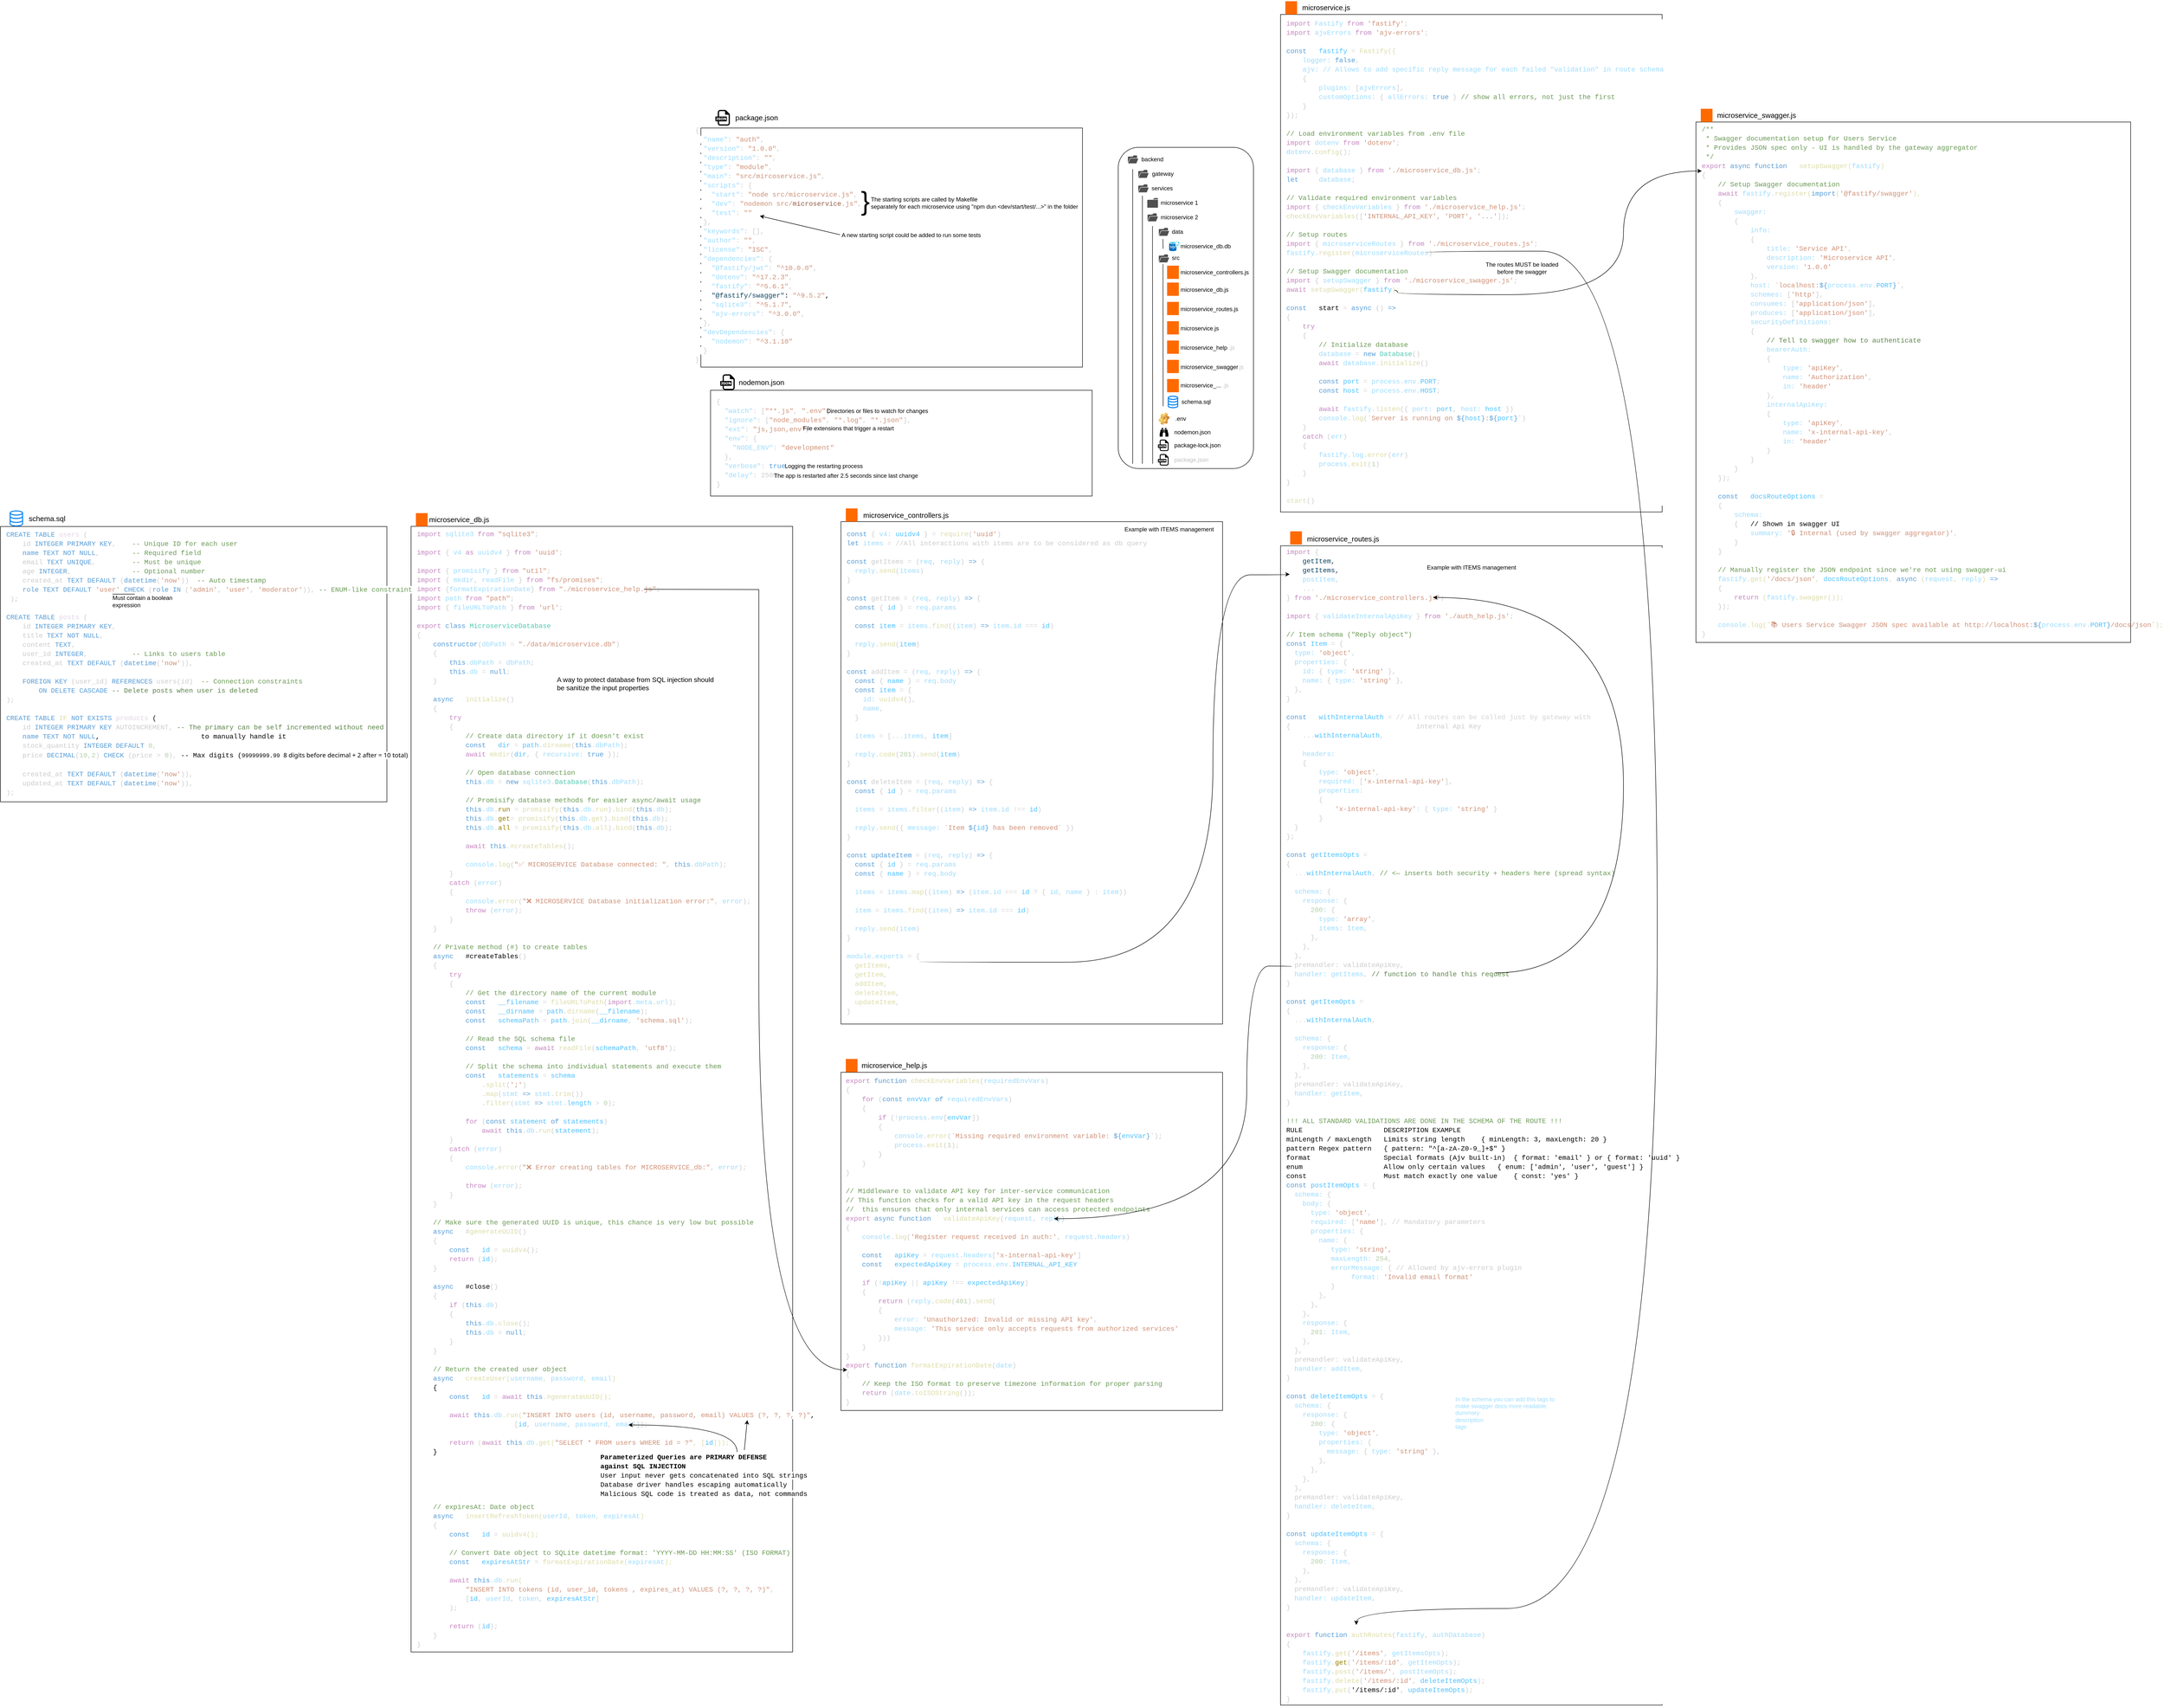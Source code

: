 <mxfile>
    <diagram id="rhPT5s6ItHXYKve-Ltm8" name="Page-1">
        <mxGraphModel dx="4351" dy="1827" grid="1" gridSize="10" guides="1" tooltips="1" connect="1" arrows="1" fold="1" page="1" pageScale="1" pageWidth="1169" pageHeight="827" math="0" shadow="0">
            <root>
                <mxCell id="0"/>
                <mxCell id="1" parent="0"/>
                <mxCell id="2" value="" style="rounded=1;whiteSpace=wrap;html=1;align=left;labelBackgroundColor=default;" parent="1" vertex="1">
                    <mxGeometry x="23.99" y="95" width="280" height="665" as="geometry"/>
                </mxCell>
                <mxCell id="3" value="gateway" style="text;html=1;align=left;verticalAlign=middle;whiteSpace=wrap;rounded=0;labelBackgroundColor=default;" parent="1" vertex="1">
                    <mxGeometry x="92.21" y="135" width="50" height="30" as="geometry"/>
                </mxCell>
                <mxCell id="4" value="backend" style="text;html=1;align=left;verticalAlign=middle;whiteSpace=wrap;rounded=0;labelBackgroundColor=default;" parent="1" vertex="1">
                    <mxGeometry x="70.47" y="105" width="50" height="30" as="geometry"/>
                </mxCell>
                <mxCell id="6" value="" style="sketch=0;pointerEvents=1;shadow=0;dashed=0;html=1;strokeColor=none;fillColor=#505050;labelPosition=center;verticalLabelPosition=bottom;verticalAlign=top;outlineConnect=0;align=left;shape=mxgraph.office.concepts.folder_open;aspect=fixed;labelBackgroundColor=default;" parent="1" vertex="1">
                    <mxGeometry x="43.99" y="111.75" width="21.49" height="16.5" as="geometry"/>
                </mxCell>
                <mxCell id="7" value="" style="sketch=0;pointerEvents=1;shadow=0;dashed=0;html=1;strokeColor=none;fillColor=#505050;labelPosition=center;verticalLabelPosition=bottom;verticalAlign=top;outlineConnect=0;align=left;shape=mxgraph.office.concepts.folder_open;aspect=fixed;labelBackgroundColor=default;" parent="1" vertex="1">
                    <mxGeometry x="65.48" y="141.75" width="21.49" height="16.5" as="geometry"/>
                </mxCell>
                <mxCell id="8" value="services" style="text;html=1;align=left;verticalAlign=middle;whiteSpace=wrap;rounded=0;labelBackgroundColor=default;" parent="1" vertex="1">
                    <mxGeometry x="91.23" y="165" width="48.51" height="30" as="geometry"/>
                </mxCell>
                <mxCell id="9" value="" style="sketch=0;pointerEvents=1;shadow=0;dashed=0;html=1;strokeColor=none;fillColor=#505050;labelPosition=center;verticalLabelPosition=bottom;verticalAlign=top;outlineConnect=0;align=left;shape=mxgraph.office.concepts.folder_open;aspect=fixed;labelBackgroundColor=default;" parent="1" vertex="1">
                    <mxGeometry x="65.48" y="171.75" width="21.49" height="16.5" as="geometry"/>
                </mxCell>
                <mxCell id="10" value="microservice 1" style="text;html=1;align=left;verticalAlign=middle;whiteSpace=wrap;rounded=0;labelBackgroundColor=default;" parent="1" vertex="1">
                    <mxGeometry x="109.86" y="195" width="89.26" height="30" as="geometry"/>
                </mxCell>
                <mxCell id="15" value="microservice 2" style="text;html=1;align=left;verticalAlign=middle;whiteSpace=wrap;rounded=0;labelBackgroundColor=default;" parent="1" vertex="1">
                    <mxGeometry x="109.86" y="225" width="89.26" height="30" as="geometry"/>
                </mxCell>
                <mxCell id="16" value="" style="sketch=0;pointerEvents=1;shadow=0;dashed=0;html=1;strokeColor=none;fillColor=#505050;labelPosition=center;verticalLabelPosition=bottom;verticalAlign=top;outlineConnect=0;align=left;shape=mxgraph.office.concepts.folder_open;aspect=fixed;labelBackgroundColor=default;" parent="1" vertex="1">
                    <mxGeometry x="84.73" y="231.75" width="21.49" height="16.5" as="geometry"/>
                </mxCell>
                <mxCell id="17" value="" style="sketch=0;pointerEvents=1;shadow=0;dashed=0;html=1;strokeColor=none;fillColor=#505050;labelPosition=center;verticalLabelPosition=bottom;verticalAlign=top;outlineConnect=0;align=left;shape=mxgraph.office.concepts.folder;aspect=fixed;labelBackgroundColor=default;" parent="1" vertex="1">
                    <mxGeometry x="84.22" y="200" width="22" height="20" as="geometry"/>
                </mxCell>
                <mxCell id="18" value="data" style="text;html=1;align=left;verticalAlign=middle;whiteSpace=wrap;rounded=0;labelBackgroundColor=default;" parent="1" vertex="1">
                    <mxGeometry x="132.98" y="255" width="30" height="30" as="geometry"/>
                </mxCell>
                <mxCell id="19" value="" style="sketch=0;pointerEvents=1;shadow=0;dashed=0;html=1;strokeColor=none;fillColor=#505050;labelPosition=center;verticalLabelPosition=bottom;verticalAlign=top;outlineConnect=0;align=left;shape=mxgraph.office.concepts.folder_open;aspect=fixed;labelBackgroundColor=default;" parent="1" vertex="1">
                    <mxGeometry x="107.98" y="261.75" width="21.49" height="16.5" as="geometry"/>
                </mxCell>
                <mxCell id="20" value="src" style="text;html=1;align=left;verticalAlign=middle;whiteSpace=wrap;rounded=0;labelBackgroundColor=default;" parent="1" vertex="1">
                    <mxGeometry x="132.98" y="308.7" width="20" height="30" as="geometry"/>
                </mxCell>
                <mxCell id="22" value="microservice_db.db" style="text;html=1;align=left;verticalAlign=middle;whiteSpace=wrap;rounded=0;labelBackgroundColor=default;" parent="1" vertex="1">
                    <mxGeometry x="151.4" y="285" width="110" height="30" as="geometry"/>
                </mxCell>
                <mxCell id="23" value="" style="image;aspect=fixed;html=1;points=[];align=left;fontSize=12;image=img/lib/azure2/databases/SQL_Server_Registries.svg;labelBackgroundColor=default;" parent="1" vertex="1">
                    <mxGeometry x="129.47" y="290" width="21.93" height="20" as="geometry"/>
                </mxCell>
                <mxCell id="25" value="" style="sketch=0;pointerEvents=1;shadow=0;dashed=0;html=1;strokeColor=none;fillColor=#505050;labelPosition=center;verticalLabelPosition=bottom;verticalAlign=top;outlineConnect=0;align=left;shape=mxgraph.office.concepts.folder_open;aspect=fixed;labelBackgroundColor=default;" parent="1" vertex="1">
                    <mxGeometry x="107.98" y="316.75" width="21.49" height="16.5" as="geometry"/>
                </mxCell>
                <mxCell id="29" value="" style="points=[];aspect=fixed;html=1;align=center;shadow=0;dashed=0;fillColor=#FF6A00;strokeColor=none;shape=mxgraph.alibaba_cloud.nodejs_performance_platform;labelBackgroundColor=default;" parent="1" vertex="1">
                    <mxGeometry x="125.19" y="340" width="24.28" height="27.4" as="geometry"/>
                </mxCell>
                <mxCell id="30" value="microservice_controllers.js" style="text;html=1;align=left;verticalAlign=middle;whiteSpace=wrap;rounded=0;labelBackgroundColor=default;" parent="1" vertex="1">
                    <mxGeometry x="151.4" y="338.7" width="148.07" height="30" as="geometry"/>
                </mxCell>
                <mxCell id="31" value="microservice_db.js" style="text;html=1;align=left;verticalAlign=middle;whiteSpace=wrap;rounded=0;labelBackgroundColor=default;" parent="1" vertex="1">
                    <mxGeometry x="151.4" y="375" width="148.07" height="30" as="geometry"/>
                </mxCell>
                <mxCell id="32" value="" style="points=[];aspect=fixed;html=1;align=center;shadow=0;dashed=0;fillColor=#FF6A00;strokeColor=none;shape=mxgraph.alibaba_cloud.nodejs_performance_platform;labelBackgroundColor=default;" parent="1" vertex="1">
                    <mxGeometry x="125.19" y="375" width="24.28" height="27.4" as="geometry"/>
                </mxCell>
                <mxCell id="33" value="microservice_routes.js" style="text;html=1;align=left;verticalAlign=middle;whiteSpace=wrap;rounded=0;labelBackgroundColor=default;" parent="1" vertex="1">
                    <mxGeometry x="151.4" y="415" width="148.07" height="30" as="geometry"/>
                </mxCell>
                <mxCell id="34" value="" style="points=[];aspect=fixed;html=1;align=center;shadow=0;dashed=0;fillColor=#FF6A00;strokeColor=none;shape=mxgraph.alibaba_cloud.nodejs_performance_platform;labelBackgroundColor=default;" parent="1" vertex="1">
                    <mxGeometry x="125.19" y="415" width="24.28" height="27.4" as="geometry"/>
                </mxCell>
                <mxCell id="35" value="microservice.js" style="text;html=1;align=left;verticalAlign=middle;whiteSpace=wrap;rounded=0;labelBackgroundColor=default;" parent="1" vertex="1">
                    <mxGeometry x="151.4" y="455" width="148.07" height="30" as="geometry"/>
                </mxCell>
                <mxCell id="36" value="" style="points=[];aspect=fixed;html=1;align=center;shadow=0;dashed=0;fillColor=#FF6A00;strokeColor=none;shape=mxgraph.alibaba_cloud.nodejs_performance_platform;labelBackgroundColor=default;" parent="1" vertex="1">
                    <mxGeometry x="125.19" y="455" width="24.28" height="27.4" as="geometry"/>
                </mxCell>
                <mxCell id="37" value="microservice_help&amp;nbsp;&lt;span style=&quot;&quot;&gt;&lt;font style=&quot;color: light-dark(rgb(192, 192, 192), rgb(255, 255, 255));&quot;&gt;.js&lt;/font&gt;&lt;/span&gt;" style="text;html=1;align=left;verticalAlign=middle;whiteSpace=wrap;rounded=0;labelBackgroundColor=default;" parent="1" vertex="1">
                    <mxGeometry x="151.4" y="495" width="148.07" height="30" as="geometry"/>
                </mxCell>
                <mxCell id="38" value="" style="points=[];aspect=fixed;html=1;align=center;shadow=0;dashed=0;fillColor=#FF6A00;strokeColor=none;shape=mxgraph.alibaba_cloud.nodejs_performance_platform;labelBackgroundColor=default;" parent="1" vertex="1">
                    <mxGeometry x="125.19" y="495" width="24.28" height="27.4" as="geometry"/>
                </mxCell>
                <mxCell id="39" value="" style="shape=image;html=1;verticalLabelPosition=bottom;verticalAlign=top;imageAspect=0;image=img/clipart/Gear_128x128.png;aspect=fixed;labelBackgroundColor=default;" parent="1" vertex="1">
                    <mxGeometry x="107.98" y="643.89" width="21.76" height="26.11" as="geometry"/>
                </mxCell>
                <mxCell id="40" value=".env" style="text;html=1;align=left;verticalAlign=middle;resizable=0;points=[];autosize=1;strokeColor=none;fillColor=none;labelBackgroundColor=default;" parent="1" vertex="1">
                    <mxGeometry x="139.74" y="641.95" width="50" height="30" as="geometry"/>
                </mxCell>
                <mxCell id="41" value="" style="shape=mxgraph.signs.sports.binoculars;html=1;pointerEvents=1;fillColor=light-dark(#000000,#009900);strokeColor=none;verticalLabelPosition=bottom;verticalAlign=top;align=center;aspect=fixed;labelBackgroundColor=default;" parent="1" vertex="1">
                    <mxGeometry x="109.86" y="676.0" width="18" height="18" as="geometry"/>
                </mxCell>
                <mxCell id="42" value="nodemon.json" style="text;html=1;align=left;verticalAlign=middle;resizable=0;points=[];autosize=1;strokeColor=none;fillColor=none;labelBackgroundColor=default;" parent="1" vertex="1">
                    <mxGeometry x="137.98" y="670.0" width="100" height="30" as="geometry"/>
                </mxCell>
                <mxCell id="45" value="" style="dashed=0;outlineConnect=0;html=1;align=center;labelPosition=center;verticalLabelPosition=bottom;verticalAlign=top;shape=mxgraph.weblogos.json;fillColor=light-dark(#FFFFFF,#66CC00);aspect=fixed;labelBackgroundColor=default;" parent="1" vertex="1">
                    <mxGeometry x="106.22" y="700.0" width="21.98" height="23.8" as="geometry"/>
                </mxCell>
                <mxCell id="46" value="package-lock.json" style="text;html=1;align=left;verticalAlign=middle;resizable=0;points=[];autosize=1;strokeColor=none;fillColor=none;labelBackgroundColor=default;" parent="1" vertex="1">
                    <mxGeometry x="137.98" y="696.9" width="120" height="30" as="geometry"/>
                </mxCell>
                <mxCell id="47" value="" style="dashed=0;outlineConnect=0;html=1;align=center;labelPosition=center;verticalLabelPosition=bottom;verticalAlign=top;shape=mxgraph.weblogos.json;fillColor=light-dark(#FFFFFF,#66CC00);aspect=fixed;labelBackgroundColor=default;" parent="1" vertex="1">
                    <mxGeometry x="106.22" y="730.0" width="21.98" height="23.8" as="geometry"/>
                </mxCell>
                <mxCell id="48" value="&lt;font style=&quot;&quot;&gt;&lt;font style=&quot;color: light-dark(rgb(192, 192, 192), rgb(255, 255, 255));&quot;&gt;package&lt;/font&gt;&lt;span style=&quot;color: rgb(192, 192, 192);&quot;&gt;&lt;font style=&quot;color: light-dark(rgb(192, 192, 192), rgb(255, 255, 255));&quot;&gt;.json&lt;/font&gt;&lt;/span&gt;&lt;/font&gt;" style="text;html=1;align=left;verticalAlign=middle;resizable=0;points=[];autosize=1;strokeColor=none;fillColor=none;labelBackgroundColor=default;" parent="1" vertex="1">
                    <mxGeometry x="137.98" y="726.9" width="90" height="30" as="geometry"/>
                </mxCell>
                <mxCell id="52" value="" style="endArrow=none;html=1;labelBackgroundColor=default;" parent="1" edge="1">
                    <mxGeometry width="50" height="50" relative="1" as="geometry">
                        <mxPoint x="95.32" y="750" as="sourcePoint"/>
                        <mxPoint x="94.92" y="258" as="targetPoint"/>
                    </mxGeometry>
                </mxCell>
                <mxCell id="53" value="" style="endArrow=none;html=1;labelBackgroundColor=default;" parent="1" edge="1">
                    <mxGeometry width="50" height="50" relative="1" as="geometry">
                        <mxPoint x="116.98" y="305" as="sourcePoint"/>
                        <mxPoint x="116.48" y="285" as="targetPoint"/>
                    </mxGeometry>
                </mxCell>
                <mxCell id="54" value="" style="endArrow=none;html=1;labelBackgroundColor=default;" parent="1" edge="1">
                    <mxGeometry width="50" height="50" relative="1" as="geometry">
                        <mxPoint x="116.98" y="631" as="sourcePoint"/>
                        <mxPoint x="116.67" y="336.889" as="targetPoint"/>
                    </mxGeometry>
                </mxCell>
                <mxCell id="55" value="" style="endArrow=none;html=1;exitX=0.107;exitY=0.068;exitDx=0;exitDy=0;exitPerimeter=0;labelBackgroundColor=default;" parent="1" source="2" edge="1">
                    <mxGeometry width="50" height="50" relative="1" as="geometry">
                        <mxPoint x="33.99" y="255" as="sourcePoint"/>
                        <mxPoint x="53.99" y="750" as="targetPoint"/>
                    </mxGeometry>
                </mxCell>
                <mxCell id="56" value="" style="endArrow=none;html=1;exitX=0.179;exitY=0.186;exitDx=0;exitDy=0;exitPerimeter=0;labelBackgroundColor=default;" parent="1" edge="1">
                    <mxGeometry width="50" height="50" relative="1" as="geometry">
                        <mxPoint x="74.05" y="195.157" as="sourcePoint"/>
                        <mxPoint x="73.99" y="750" as="targetPoint"/>
                    </mxGeometry>
                </mxCell>
                <mxCell id="57" value="" style="rounded=0;whiteSpace=wrap;html=1;align=left;labelBackgroundColor=default;" parent="1" vertex="1">
                    <mxGeometry x="360" y="-180" width="790" height="1030" as="geometry"/>
                </mxCell>
                <mxCell id="58" value="microservice.js" style="text;html=1;align=center;verticalAlign=middle;resizable=0;points=[];autosize=1;strokeColor=none;fillColor=none;fontSize=15;labelBackgroundColor=default;" parent="1" vertex="1">
                    <mxGeometry x="390" y="10" width="120" height="30" as="geometry"/>
                </mxCell>
                <mxCell id="59" value="&lt;div style=&quot;line-height: 19px; white-space-collapse: preserve; font-size: 14px; font-family: Consolas, &amp;quot;Courier New&amp;quot;, monospace;&quot;&gt;&lt;div style=&quot;&quot;&gt;&lt;div style=&quot;line-height: 19px;&quot;&gt;&lt;div style=&quot;&quot;&gt;&lt;div style=&quot;line-height: 19px;&quot;&gt;&lt;div style=&quot;color: light-dark(rgb(204, 204, 204), rgb(62, 62, 62));&quot;&gt;&lt;span&gt;&lt;span style=&quot;color: rgb(197, 134, 192);&quot;&gt;import&lt;/span&gt;&lt;span style=&quot;color: rgb(204, 204, 204);&quot;&gt; &lt;/span&gt;&lt;span style=&quot;color: rgb(156, 220, 254);&quot;&gt;Fastify&lt;/span&gt;&lt;span style=&quot;color: rgb(204, 204, 204);&quot;&gt; &lt;/span&gt;&lt;span style=&quot;color: rgb(197, 134, 192);&quot;&gt;from&lt;/span&gt;&lt;span style=&quot;color: rgb(204, 204, 204);&quot;&gt; &lt;/span&gt;&lt;span style=&quot;color: rgb(206, 145, 120);&quot;&gt;&#39;fastify&#39;&lt;/span&gt;&lt;span style=&quot;color: rgb(204, 204, 204);&quot;&gt;;&lt;/span&gt;&lt;/span&gt;&lt;/div&gt;&lt;div style=&quot;&quot;&gt;&lt;span&gt;&lt;span style=&quot;color: rgb(197, 134, 192);&quot;&gt;import&lt;/span&gt;&lt;span style=&quot;color: rgb(204, 204, 204);&quot;&gt; &lt;/span&gt;&lt;span style=&quot;color: rgb(156, 220, 254);&quot;&gt;ajvErrors&lt;/span&gt;&lt;span style=&quot;color: rgb(204, 204, 204);&quot;&gt; &lt;/span&gt;&lt;span style=&quot;color: rgb(197, 134, 192);&quot;&gt;from&lt;/span&gt;&lt;span style=&quot;color: rgb(204, 204, 204);&quot;&gt; &lt;/span&gt;&lt;span style=&quot;color: rgb(206, 145, 120);&quot;&gt;&#39;ajv-errors&#39;&lt;/span&gt;&lt;span style=&quot;color: rgb(204, 204, 204);&quot;&gt;;&lt;/span&gt;&lt;/span&gt;&lt;/div&gt;&lt;div style=&quot;&quot;&gt;&lt;span&gt;&lt;span style=&quot;color: rgb(204, 204, 204);&quot;&gt;&lt;br&gt;&lt;/span&gt;&lt;/span&gt;&lt;/div&gt;&lt;div style=&quot;line-height: 19px;&quot;&gt;&lt;div style=&quot;&quot;&gt;&lt;span style=&quot;color: rgb(86, 156, 214);&quot;&gt;const&lt;/span&gt;&lt;font style=&quot;color: light-dark(rgb(220, 220, 170), rgb(153, 128, 0));&quot;&gt; &amp;nbsp; &lt;/font&gt;&lt;span style=&quot;color: rgb(79, 193, 255);&quot;&gt;fastify&lt;/span&gt;&lt;font style=&quot;color: light-dark(rgb(220, 220, 170), rgb(153, 128, 0));&quot;&gt; &lt;/font&gt;&lt;span style=&quot;color: rgb(212, 212, 212);&quot;&gt;=&lt;/span&gt;&lt;font style=&quot;color: light-dark(rgb(220, 220, 170), rgb(153, 128, 0));&quot;&gt; &lt;/font&gt;&lt;span style=&quot;color: rgb(220, 220, 170);&quot;&gt;&lt;font style=&quot;color: light-dark(rgb(220, 220, 170), rgb(153, 128, 0));&quot;&gt;Fastify&lt;/font&gt;&lt;/span&gt;&lt;font style=&quot;color: light-dark(rgb(220, 220, 170), rgb(62, 62, 62));&quot;&gt;({&lt;/font&gt;&lt;/div&gt;&lt;div style=&quot;color: light-dark(rgb(204, 204, 204), rgb(62, 62, 62));&quot;&gt;&lt;span&gt;&amp;nbsp; &amp;nbsp; &lt;span style=&quot;color: rgb(156, 220, 254);&quot;&gt;logger&lt;/span&gt;&lt;span style=&quot;color: rgb(156, 220, 254);&quot;&gt;:&lt;/span&gt; &lt;span style=&quot;color: rgb(86, 156, 214);&quot;&gt;false&lt;/span&gt;,&lt;/span&gt;&lt;/div&gt;&lt;div style=&quot;&quot;&gt;&lt;font style=&quot;color: light-dark(rgb(156, 220, 254), rgb(91, 131, 73));&quot;&gt;&amp;nbsp; &amp;nbsp; &lt;/font&gt;&lt;span style=&quot;color: rgb(156, 220, 254);&quot;&gt;ajv&lt;/span&gt;&lt;span style=&quot;color: rgb(156, 220, 254);&quot;&gt;: &lt;/span&gt;&lt;span style=&quot;color: rgb(156, 220, 254);&quot;&gt;&lt;font style=&quot;color: light-dark(rgb(156, 220, 254), rgb(91, 131, 73));&quot;&gt;// Allows to add specific reply message for each failed &quot;validation&quot; in route schema&lt;/font&gt;&lt;/span&gt;&lt;/div&gt;&lt;div style=&quot;&quot;&gt;&lt;font style=&quot;color: light-dark(rgb(204, 204, 204), rgb(62, 62, 62));&quot;&gt;&amp;nbsp; &amp;nbsp; {&lt;/font&gt;&lt;/div&gt;&lt;div style=&quot;color: light-dark(rgb(204, 204, 204), rgb(62, 62, 62));&quot;&gt;&lt;span&gt;&amp;nbsp; &amp;nbsp; &amp;nbsp; &amp;nbsp; &lt;span style=&quot;color: rgb(156, 220, 254);&quot;&gt;plugins&lt;/span&gt;&lt;span style=&quot;color: rgb(156, 220, 254);&quot;&gt;:&lt;/span&gt; [&lt;span style=&quot;color: rgb(156, 220, 254);&quot;&gt;ajvErrors&lt;/span&gt;],&lt;/span&gt;&lt;/div&gt;&lt;div style=&quot;color: light-dark(rgb(204, 204, 204), rgb(62, 62, 62));&quot;&gt;&lt;span&gt;&amp;nbsp; &amp;nbsp; &amp;nbsp; &amp;nbsp; &lt;span style=&quot;color: rgb(156, 220, 254);&quot;&gt;customOptions&lt;/span&gt;&lt;span style=&quot;color: rgb(156, 220, 254);&quot;&gt;:&lt;/span&gt; { &lt;span style=&quot;color: rgb(156, 220, 254);&quot;&gt;allErrors&lt;/span&gt;&lt;span style=&quot;color: rgb(156, 220, 254);&quot;&gt;:&lt;/span&gt; &lt;span style=&quot;color: rgb(86, 156, 214);&quot;&gt;true&lt;/span&gt; } &lt;span style=&quot;color: rgb(106, 153, 85);&quot;&gt;// show all errors, not just the first&lt;/span&gt;&lt;/span&gt;&lt;/div&gt;&lt;div style=&quot;color: light-dark(rgb(204, 204, 204), rgb(62, 62, 62));&quot;&gt;&lt;span&gt;&amp;nbsp; &amp;nbsp; }&lt;/span&gt;&lt;/div&gt;&lt;div style=&quot;color: light-dark(rgb(204, 204, 204), rgb(62, 62, 62));&quot;&gt;&lt;span&gt;});&lt;/span&gt;&lt;/div&gt;&lt;div style=&quot;color: light-dark(rgb(204, 204, 204), rgb(62, 62, 62));&quot;&gt;&lt;span&gt;&lt;br&gt;&lt;/span&gt;&lt;/div&gt;&lt;/div&gt;&lt;div style=&quot;color: light-dark(rgb(204, 204, 204), rgb(62, 62, 62));&quot;&gt;&lt;span style=&quot;color: rgb(106, 153, 85);&quot;&gt;// Load environment variables from .env file&lt;/span&gt;&lt;/div&gt;&lt;div style=&quot;color: light-dark(rgb(204, 204, 204), rgb(62, 62, 62));&quot;&gt;&lt;span&gt;&lt;span style=&quot;color: rgb(197, 134, 192);&quot;&gt;import&lt;/span&gt;&lt;span style=&quot;color: rgb(204, 204, 204);&quot;&gt; &lt;/span&gt;&lt;span style=&quot;color: rgb(156, 220, 254);&quot;&gt;dotenv&lt;/span&gt;&lt;span style=&quot;color: rgb(204, 204, 204);&quot;&gt; &lt;/span&gt;&lt;span style=&quot;color: rgb(197, 134, 192);&quot;&gt;from&lt;/span&gt;&lt;span style=&quot;color: rgb(204, 204, 204);&quot;&gt; &lt;/span&gt;&lt;span style=&quot;color: rgb(206, 145, 120);&quot;&gt;&#39;dotenv&#39;&lt;/span&gt;&lt;span style=&quot;color: rgb(204, 204, 204);&quot;&gt;;&lt;/span&gt;&lt;/span&gt;&lt;/div&gt;&lt;div style=&quot;&quot;&gt;&lt;span&gt;&lt;span style=&quot;color: rgb(156, 220, 254);&quot;&gt;dotenv&lt;/span&gt;&lt;span style=&quot;color: rgb(204, 204, 204);&quot;&gt;.&lt;/span&gt;&lt;span style=&quot;color: rgb(220, 220, 170);&quot;&gt;&lt;font style=&quot;color: light-dark(rgb(220, 220, 170), rgb(153, 128, 0));&quot;&gt;config&lt;/font&gt;&lt;/span&gt;&lt;span style=&quot;color: rgb(204, 204, 204);&quot;&gt;();&lt;/span&gt;&lt;/span&gt;&lt;/div&gt;&lt;span style=&quot;color: light-dark(rgb(204, 204, 204), rgb(62, 62, 62));&quot;&gt;&lt;br&gt;&lt;/span&gt;&lt;div style=&quot;color: light-dark(rgb(204, 204, 204), rgb(62, 62, 62));&quot;&gt;&lt;span&gt;&lt;span style=&quot;color: rgb(197, 134, 192);&quot;&gt;import&lt;/span&gt;&lt;span style=&quot;color: rgb(204, 204, 204);&quot;&gt; { &lt;/span&gt;&lt;span style=&quot;color: rgb(156, 220, 254);&quot;&gt;database&lt;/span&gt;&lt;span style=&quot;color: rgb(204, 204, 204);&quot;&gt; } &lt;/span&gt;&lt;span style=&quot;color: rgb(197, 134, 192);&quot;&gt;from&lt;/span&gt;&lt;span style=&quot;color: rgb(204, 204, 204);&quot;&gt; &lt;/span&gt;&lt;span style=&quot;color: rgb(206, 145, 120);&quot;&gt;&#39;./microservice_db.js&#39;&lt;/span&gt;&lt;span style=&quot;color: rgb(204, 204, 204);&quot;&gt;;&lt;/span&gt;&lt;/span&gt;&lt;/div&gt;&lt;div style=&quot;color: light-dark(rgb(204, 204, 204), rgb(62, 62, 62));&quot;&gt;&lt;span&gt;&lt;span style=&quot;color: rgb(86, 156, 214);&quot;&gt;let&lt;/span&gt;&lt;span style=&quot;color: rgb(204, 204, 204);&quot;&gt; &amp;nbsp; &amp;nbsp; &lt;/span&gt;&lt;span style=&quot;color: rgb(156, 220, 254);&quot;&gt;database&lt;/span&gt;&lt;span style=&quot;color: rgb(204, 204, 204);&quot;&gt;;&lt;/span&gt;&lt;/span&gt;&lt;/div&gt;&lt;span style=&quot;color: light-dark(rgb(204, 204, 204), rgb(62, 62, 62));&quot;&gt;&lt;br&gt;&lt;/span&gt;&lt;div style=&quot;color: light-dark(rgb(204, 204, 204), rgb(62, 62, 62));&quot;&gt;&lt;span style=&quot;color: rgb(106, 153, 85);&quot;&gt;// Validate required environment variables&lt;/span&gt;&lt;/div&gt;&lt;div style=&quot;&quot;&gt;&lt;span&gt;&lt;span style=&quot;color: rgb(197, 134, 192);&quot;&gt;import&lt;/span&gt;&lt;span style=&quot;color: rgb(204, 204, 204);&quot;&gt; { &lt;/span&gt;&lt;span style=&quot;color: rgb(156, 220, 254);&quot;&gt;checkEnvVariables&lt;/span&gt;&lt;span style=&quot;color: rgb(204, 204, 204);&quot;&gt; } &lt;/span&gt;&lt;span style=&quot;color: rgb(197, 134, 192);&quot;&gt;from&lt;/span&gt;&lt;span style=&quot;color: rgb(204, 204, 204);&quot;&gt; &lt;/span&gt;&lt;span style=&quot;color: rgb(206, 145, 120);&quot;&gt;&#39;./&lt;/span&gt;&lt;span style=&quot;color: rgb(206, 145, 120);&quot;&gt;microservice_help.js&#39;&lt;/span&gt;&lt;span style=&quot;color: rgb(204, 204, 204);&quot;&gt;;&lt;/span&gt;&lt;/span&gt;&lt;/div&gt;&lt;div style=&quot;&quot;&gt;&lt;span&gt;&lt;span style=&quot;color: rgb(220, 220, 170);&quot;&gt;&lt;font style=&quot;color: light-dark(rgb(220, 220, 170), rgb(153, 128, 0));&quot;&gt;checkEnvVariables&lt;/font&gt;&lt;/span&gt;&lt;span style=&quot;color: rgb(204, 204, 204);&quot;&gt;([&lt;/span&gt;&lt;span style=&quot;color: rgb(206, 145, 120);&quot;&gt;&#39;INTERNAL_API_KEY&#39;, &#39;PORT&#39;, &#39;...&#39;&lt;/span&gt;&lt;span style=&quot;color: rgb(204, 204, 204);&quot;&gt;]);&lt;/span&gt;&lt;/span&gt;&lt;/div&gt;&lt;span style=&quot;color: light-dark(rgb(204, 204, 204), rgb(62, 62, 62));&quot;&gt;&lt;br&gt;&lt;/span&gt;&lt;div style=&quot;color: light-dark(rgb(204, 204, 204), rgb(62, 62, 62));&quot;&gt;&lt;span style=&quot;color: rgb(106, 153, 85);&quot;&gt;// Setup routes&lt;/span&gt;&lt;/div&gt;&lt;div style=&quot;color: light-dark(rgb(204, 204, 204), rgb(62, 62, 62));&quot;&gt;&lt;span&gt;&lt;span style=&quot;color: rgb(197, 134, 192);&quot;&gt;import&lt;/span&gt;&lt;span style=&quot;color: rgb(204, 204, 204);&quot;&gt; { &lt;/span&gt;&lt;span style=&quot;color: rgb(156, 220, 254);&quot;&gt;microserviceRoutes&lt;/span&gt;&lt;span style=&quot;color: rgb(204, 204, 204);&quot;&gt; } &lt;/span&gt;&lt;span style=&quot;color: rgb(197, 134, 192);&quot;&gt;from&lt;/span&gt;&lt;span style=&quot;color: rgb(204, 204, 204);&quot;&gt; &lt;/span&gt;&lt;span style=&quot;color: rgb(206, 145, 120);&quot;&gt;&#39;./microservice_routes.js&#39;&lt;/span&gt;&lt;span style=&quot;color: rgb(204, 204, 204);&quot;&gt;;&lt;/span&gt;&lt;/span&gt;&lt;/div&gt;&lt;div style=&quot;&quot;&gt;&lt;span&gt;&lt;span style=&quot;color: rgb(156, 220, 254);&quot;&gt;fastify&lt;/span&gt;&lt;span style=&quot;color: rgb(204, 204, 204);&quot;&gt;.&lt;/span&gt;&lt;span&gt;&lt;font style=&quot;color: light-dark(rgb(220, 220, 170), rgb(153, 128, 0));&quot;&gt;register&lt;/font&gt;&lt;/span&gt;&lt;span style=&quot;color: rgb(204, 204, 204);&quot;&gt;(&lt;/span&gt;&lt;span style=&quot;scrollbar-color: rgb(75, 75, 75) rgb(27, 29, 30); color: rgb(156, 220, 254);&quot;&gt;&lt;font style=&quot;color: rgb(156, 220, 254);&quot;&gt;microserviceRoutes&lt;/font&gt;&lt;/span&gt;&lt;span style=&quot;color: rgb(204, 204, 204);&quot;&gt;)&lt;/span&gt;&lt;/span&gt;&lt;/div&gt;&lt;div style=&quot;&quot;&gt;&lt;span style=&quot;color: rgb(204, 204, 204);&quot;&gt;&lt;br&gt;&lt;/span&gt;&lt;/div&gt;&lt;div style=&quot;&quot;&gt;&lt;div style=&quot;line-height: 19px;&quot;&gt;&lt;div style=&quot;color: light-dark(rgb(204, 204, 204), rgb(62, 62, 62));&quot;&gt;&lt;span style=&quot;color: rgb(106, 153, 85);&quot;&gt;// Setup Swagger documentation&lt;/span&gt;&lt;/div&gt;&lt;div style=&quot;color: light-dark(rgb(204, 204, 204), rgb(62, 62, 62));&quot;&gt;&lt;span&gt;&lt;span style=&quot;color: rgb(197, 134, 192);&quot;&gt;import&lt;/span&gt; { &lt;span style=&quot;color: rgb(156, 220, 254);&quot;&gt;setupSwagger&lt;/span&gt; } &lt;span style=&quot;color: rgb(197, 134, 192);&quot;&gt;from&lt;/span&gt; &lt;span style=&quot;color: rgb(206, 145, 120);&quot;&gt;&#39;./microservice_swagger.js&#39;&lt;/span&gt;;&lt;/span&gt;&lt;/div&gt;&lt;div style=&quot;&quot;&gt;&lt;span style=&quot;color: rgb(197, 134, 192);&quot;&gt;await&lt;/span&gt;&lt;font style=&quot;color: light-dark(rgb(220, 220, 170), rgb(153, 128, 0));&quot;&gt; &lt;/font&gt;&lt;span&gt;&lt;font style=&quot;color: light-dark(rgb(220, 220, 170), rgb(153, 128, 0));&quot;&gt;setupSwagger&lt;/font&gt;&lt;/span&gt;&lt;font style=&quot;color: light-dark(rgb(220, 220, 170), rgb(153, 128, 0));&quot;&gt;(&lt;/font&gt;&lt;span style=&quot;color: rgb(79, 193, 255);&quot;&gt;fastify&lt;/span&gt;&lt;font style=&quot;color: light-dark(rgb(220, 220, 170), rgb(153, 128, 0));&quot;&gt;);&lt;/font&gt;&lt;/div&gt;&lt;/div&gt;&lt;/div&gt;&lt;span style=&quot;color: light-dark(rgb(204, 204, 204), rgb(62, 62, 62));&quot;&gt;&lt;br&gt;&lt;/span&gt;&lt;div style=&quot;&quot;&gt;&lt;span style=&quot;color: rgb(86, 156, 214);&quot;&gt;const&lt;/span&gt;&lt;span style=&quot;color: rgb(204, 204, 204);&quot;&gt; &amp;nbsp; &lt;/span&gt;&lt;font style=&quot;color: light-dark(rgb(0, 0, 0), rgb(153, 128, 0));&quot;&gt;start &lt;/font&gt;&lt;span style=&quot;color: rgb(212, 212, 212);&quot;&gt;=&lt;/span&gt;&lt;span style=&quot;color: rgb(204, 204, 204);&quot;&gt; &lt;/span&gt;&lt;span style=&quot;color: rgb(86, 156, 214);&quot;&gt;async&lt;/span&gt;&lt;span style=&quot;color: rgb(204, 204, 204);&quot;&gt; () &lt;/span&gt;&lt;span style=&quot;color: rgb(86, 156, 214);&quot;&gt;=&amp;gt;&lt;/span&gt;&lt;/div&gt;&lt;div style=&quot;color: light-dark(rgb(204, 204, 204), rgb(62, 62, 62));&quot;&gt;&lt;span style=&quot;color: rgb(204, 204, 204);&quot;&gt;{&lt;/span&gt;&lt;/div&gt;&lt;div style=&quot;color: light-dark(rgb(204, 204, 204), rgb(62, 62, 62));&quot;&gt;&lt;span&gt;&lt;span style=&quot;color: rgb(204, 204, 204);&quot;&gt;&amp;nbsp; &amp;nbsp; &lt;/span&gt;&lt;span style=&quot;color: rgb(197, 134, 192);&quot;&gt;try&lt;/span&gt;&lt;/span&gt;&lt;/div&gt;&lt;div style=&quot;color: light-dark(rgb(204, 204, 204), rgb(62, 62, 62));&quot;&gt;&lt;span style=&quot;color: rgb(204, 204, 204);&quot;&gt;&amp;nbsp; &amp;nbsp; {&lt;/span&gt;&lt;/div&gt;&lt;div style=&quot;color: light-dark(rgb(204, 204, 204), rgb(62, 62, 62));&quot;&gt;&lt;span&gt;&lt;span style=&quot;color: rgb(204, 204, 204);&quot;&gt;&amp;nbsp; &amp;nbsp; &amp;nbsp; &amp;nbsp; &lt;/span&gt;&lt;span style=&quot;color: rgb(106, 153, 85);&quot;&gt;// Initialize database&lt;/span&gt;&lt;/span&gt;&lt;/div&gt;&lt;div style=&quot;color: light-dark(rgb(204, 204, 204), rgb(62, 62, 62));&quot;&gt;&lt;span&gt;&lt;span style=&quot;color: rgb(204, 204, 204);&quot;&gt;&amp;nbsp; &amp;nbsp; &amp;nbsp; &amp;nbsp; &lt;/span&gt;&lt;span style=&quot;color: rgb(156, 220, 254);&quot;&gt;database&lt;/span&gt;&lt;span style=&quot;color: rgb(204, 204, 204);&quot;&gt; &lt;/span&gt;&lt;span style=&quot;color: rgb(212, 212, 212);&quot;&gt;=&lt;/span&gt;&lt;span style=&quot;color: rgb(204, 204, 204);&quot;&gt; &lt;/span&gt;&lt;span style=&quot;color: rgb(86, 156, 214);&quot;&gt;new&lt;/span&gt;&lt;span style=&quot;color: rgb(204, 204, 204);&quot;&gt; &lt;/span&gt;&lt;span style=&quot;color: rgb(78, 201, 176);&quot;&gt;Database&lt;/span&gt;&lt;span style=&quot;color: rgb(204, 204, 204);&quot;&gt;()&lt;/span&gt;&lt;/span&gt;&lt;/div&gt;&lt;div style=&quot;&quot;&gt;&lt;span style=&quot;color: rgb(204, 204, 204);&quot;&gt;&amp;nbsp; &amp;nbsp; &amp;nbsp; &amp;nbsp; &lt;/span&gt;&lt;span style=&quot;color: rgb(197, 134, 192);&quot;&gt;await&lt;/span&gt;&lt;span style=&quot;color: rgb(204, 204, 204);&quot;&gt; &lt;/span&gt;&lt;span style=&quot;color: rgb(156, 220, 254);&quot;&gt;database&lt;/span&gt;&lt;span style=&quot;color: rgb(204, 204, 204);&quot;&gt;.&lt;/span&gt;&lt;span style=&quot;color: rgb(220, 220, 170);&quot;&gt;&lt;font style=&quot;color: light-dark(rgb(220, 220, 170), rgb(153, 128, 0));&quot;&gt;initialize&lt;/font&gt;&lt;/span&gt;&lt;span style=&quot;color: rgb(204, 204, 204);&quot;&gt;()&lt;/span&gt;&lt;/div&gt;&lt;span style=&quot;color: light-dark(rgb(204, 204, 204), rgb(62, 62, 62));&quot;&gt;&lt;br&gt;&lt;/span&gt;&lt;div style=&quot;color: light-dark(rgb(204, 204, 204), rgb(62, 62, 62));&quot;&gt;&lt;span&gt;&lt;span style=&quot;color: rgb(204, 204, 204);&quot;&gt;&amp;nbsp; &amp;nbsp; &amp;nbsp; &amp;nbsp; &lt;/span&gt;&lt;span style=&quot;color: rgb(86, 156, 214);&quot;&gt;const&lt;/span&gt;&lt;span style=&quot;color: rgb(204, 204, 204);&quot;&gt; &lt;/span&gt;&lt;span style=&quot;color: rgb(79, 193, 255);&quot;&gt;port&lt;/span&gt;&lt;span style=&quot;color: rgb(204, 204, 204);&quot;&gt; &lt;/span&gt;&lt;span style=&quot;color: rgb(212, 212, 212);&quot;&gt;=&lt;/span&gt;&lt;span style=&quot;color: rgb(204, 204, 204);&quot;&gt; &lt;/span&gt;&lt;span style=&quot;color: rgb(156, 220, 254);&quot;&gt;process&lt;/span&gt;&lt;span style=&quot;color: rgb(204, 204, 204);&quot;&gt;.&lt;/span&gt;&lt;span style=&quot;color: rgb(156, 220, 254);&quot;&gt;env&lt;/span&gt;&lt;span style=&quot;color: rgb(204, 204, 204);&quot;&gt;.&lt;/span&gt;&lt;span style=&quot;color: rgb(79, 193, 255);&quot;&gt;PORT&lt;/span&gt;&lt;span style=&quot;color: rgb(204, 204, 204);&quot;&gt;;&lt;/span&gt;&lt;/span&gt;&lt;/div&gt;&lt;div style=&quot;color: light-dark(rgb(204, 204, 204), rgb(62, 62, 62));&quot;&gt;&lt;span&gt;&lt;span style=&quot;color: rgb(204, 204, 204);&quot;&gt;&amp;nbsp; &amp;nbsp; &amp;nbsp; &amp;nbsp; &lt;/span&gt;&lt;span style=&quot;color: rgb(86, 156, 214);&quot;&gt;const&lt;/span&gt;&lt;span style=&quot;color: rgb(204, 204, 204);&quot;&gt; &lt;/span&gt;&lt;span style=&quot;color: rgb(79, 193, 255);&quot;&gt;host&lt;/span&gt;&lt;span style=&quot;color: rgb(204, 204, 204);&quot;&gt; &lt;/span&gt;&lt;span style=&quot;color: rgb(212, 212, 212);&quot;&gt;=&lt;/span&gt;&lt;span style=&quot;color: rgb(204, 204, 204);&quot;&gt; &lt;/span&gt;&lt;span style=&quot;color: rgb(156, 220, 254);&quot;&gt;process&lt;/span&gt;&lt;span style=&quot;color: rgb(204, 204, 204);&quot;&gt;.&lt;/span&gt;&lt;span style=&quot;color: rgb(156, 220, 254);&quot;&gt;env&lt;/span&gt;&lt;span style=&quot;color: rgb(204, 204, 204);&quot;&gt;.&lt;/span&gt;&lt;span style=&quot;color: rgb(79, 193, 255);&quot;&gt;HOST&lt;/span&gt;&lt;span style=&quot;color: rgb(204, 204, 204);&quot;&gt;;&lt;/span&gt;&lt;/span&gt;&lt;/div&gt;&lt;div style=&quot;color: light-dark(rgb(204, 204, 204), rgb(62, 62, 62));&quot;&gt;&lt;span style=&quot;color: rgb(204, 204, 204);&quot;&gt;&amp;nbsp; &amp;nbsp; &amp;nbsp; &amp;nbsp; &lt;/span&gt;&lt;/div&gt;&lt;div style=&quot;&quot;&gt;&lt;span style=&quot;color: rgb(204, 204, 204);&quot;&gt;&amp;nbsp; &amp;nbsp; &amp;nbsp; &amp;nbsp; &lt;/span&gt;&lt;span style=&quot;color: rgb(197, 134, 192);&quot;&gt;await&lt;/span&gt;&lt;span style=&quot;color: rgb(204, 204, 204);&quot;&gt; &lt;/span&gt;&lt;span style=&quot;color: rgb(156, 220, 254);&quot;&gt;fastify&lt;/span&gt;&lt;span style=&quot;color: rgb(204, 204, 204);&quot;&gt;.&lt;/span&gt;&lt;span style=&quot;color: rgb(220, 220, 170);&quot;&gt;&lt;font style=&quot;color: light-dark(rgb(220, 220, 170), rgb(153, 128, 0));&quot;&gt;listen&lt;/font&gt;&lt;/span&gt;&lt;span style=&quot;color: rgb(204, 204, 204);&quot;&gt;({ &lt;/span&gt;&lt;span style=&quot;color: rgb(156, 220, 254);&quot;&gt;port&lt;/span&gt;&lt;span style=&quot;color: rgb(156, 220, 254);&quot;&gt;:&lt;/span&gt;&lt;span style=&quot;color: rgb(204, 204, 204);&quot;&gt; &lt;/span&gt;&lt;span style=&quot;color: rgb(79, 193, 255);&quot;&gt;port&lt;/span&gt;&lt;span style=&quot;color: rgb(204, 204, 204);&quot;&gt;, &lt;/span&gt;&lt;span style=&quot;color: rgb(156, 220, 254);&quot;&gt;host&lt;/span&gt;&lt;span style=&quot;color: rgb(156, 220, 254);&quot;&gt;:&lt;/span&gt;&lt;span style=&quot;color: rgb(204, 204, 204);&quot;&gt; &lt;/span&gt;&lt;span style=&quot;color: rgb(79, 193, 255);&quot;&gt;host&lt;/span&gt;&lt;span style=&quot;color: rgb(204, 204, 204);&quot;&gt; })&lt;/span&gt;&lt;/div&gt;&lt;div style=&quot;&quot;&gt;&lt;span style=&quot;color: rgb(204, 204, 204);&quot;&gt;&amp;nbsp; &amp;nbsp; &amp;nbsp; &amp;nbsp; &lt;/span&gt;&lt;span style=&quot;color: rgb(156, 220, 254);&quot;&gt;console&lt;/span&gt;&lt;span style=&quot;color: rgb(204, 204, 204);&quot;&gt;.&lt;/span&gt;&lt;span style=&quot;color: rgb(220, 220, 170);&quot;&gt;&lt;font style=&quot;color: light-dark(rgb(220, 220, 170), rgb(153, 128, 0));&quot;&gt;log&lt;/font&gt;&lt;/span&gt;&lt;span style=&quot;color: rgb(204, 204, 204);&quot;&gt;(&lt;/span&gt;&lt;span style=&quot;color: rgb(206, 145, 120);&quot;&gt;`Server is running on &lt;/span&gt;&lt;span style=&quot;color: rgb(86, 156, 214);&quot;&gt;${&lt;/span&gt;&lt;span style=&quot;color: rgb(79, 193, 255);&quot;&gt;host&lt;/span&gt;&lt;span style=&quot;color: rgb(86, 156, 214);&quot;&gt;}&lt;/span&gt;&lt;span style=&quot;color: rgb(206, 145, 120);&quot;&gt;:&lt;/span&gt;&lt;span style=&quot;color: rgb(86, 156, 214);&quot;&gt;${&lt;/span&gt;&lt;span style=&quot;color: rgb(79, 193, 255);&quot;&gt;port&lt;/span&gt;&lt;span style=&quot;color: rgb(86, 156, 214);&quot;&gt;}&lt;/span&gt;&lt;span style=&quot;color: rgb(206, 145, 120);&quot;&gt;`&lt;/span&gt;&lt;span style=&quot;color: rgb(204, 204, 204);&quot;&gt;)&lt;/span&gt;&lt;/div&gt;&lt;div style=&quot;color: light-dark(rgb(204, 204, 204), rgb(62, 62, 62));&quot;&gt;&lt;span style=&quot;color: rgb(204, 204, 204);&quot;&gt;&amp;nbsp; &amp;nbsp; }&lt;/span&gt;&lt;/div&gt;&lt;div style=&quot;color: light-dark(rgb(204, 204, 204), rgb(62, 62, 62));&quot;&gt;&lt;span&gt;&lt;span style=&quot;color: rgb(204, 204, 204);&quot;&gt;&amp;nbsp; &amp;nbsp; &lt;/span&gt;&lt;span style=&quot;color: rgb(197, 134, 192);&quot;&gt;catch&lt;/span&gt;&lt;span style=&quot;color: rgb(204, 204, 204);&quot;&gt; (&lt;/span&gt;&lt;span style=&quot;color: rgb(156, 220, 254);&quot;&gt;err&lt;/span&gt;&lt;span style=&quot;color: rgb(204, 204, 204);&quot;&gt;)&lt;/span&gt;&lt;/span&gt;&lt;/div&gt;&lt;div style=&quot;color: light-dark(rgb(204, 204, 204), rgb(62, 62, 62));&quot;&gt;&lt;span style=&quot;color: rgb(204, 204, 204);&quot;&gt;&amp;nbsp; &amp;nbsp; {&lt;/span&gt;&lt;/div&gt;&lt;div style=&quot;&quot;&gt;&lt;span style=&quot;color: rgb(204, 204, 204);&quot;&gt;&amp;nbsp; &amp;nbsp; &amp;nbsp; &amp;nbsp; &lt;/span&gt;&lt;span style=&quot;color: rgb(156, 220, 254);&quot;&gt;fastify&lt;/span&gt;&lt;span style=&quot;color: rgb(204, 204, 204);&quot;&gt;.&lt;/span&gt;&lt;span style=&quot;color: rgb(156, 220, 254);&quot;&gt;log&lt;/span&gt;&lt;span style=&quot;color: rgb(204, 204, 204);&quot;&gt;.&lt;/span&gt;&lt;span&gt;&lt;font style=&quot;color: light-dark(rgb(220, 220, 170), rgb(153, 128, 0));&quot;&gt;error&lt;/font&gt;&lt;/span&gt;&lt;span style=&quot;color: rgb(204, 204, 204);&quot;&gt;(&lt;/span&gt;&lt;span style=&quot;color: rgb(156, 220, 254);&quot;&gt;err&lt;/span&gt;&lt;span style=&quot;color: rgb(204, 204, 204);&quot;&gt;)&lt;/span&gt;&lt;/div&gt;&lt;div style=&quot;&quot;&gt;&lt;span style=&quot;color: rgb(204, 204, 204);&quot;&gt;&amp;nbsp; &amp;nbsp; &amp;nbsp; &amp;nbsp; &lt;/span&gt;&lt;span style=&quot;color: rgb(156, 220, 254);&quot;&gt;process&lt;/span&gt;&lt;span style=&quot;color: rgb(204, 204, 204);&quot;&gt;.&lt;/span&gt;&lt;span style=&quot;color: rgb(220, 220, 170);&quot;&gt;&lt;font style=&quot;color: light-dark(rgb(220, 220, 170), rgb(153, 128, 0));&quot;&gt;exit&lt;/font&gt;&lt;/span&gt;&lt;span style=&quot;color: rgb(204, 204, 204);&quot;&gt;(&lt;/span&gt;&lt;span style=&quot;color: rgb(181, 206, 168);&quot;&gt;1&lt;/span&gt;&lt;span style=&quot;color: rgb(204, 204, 204);&quot;&gt;)&lt;/span&gt;&lt;/div&gt;&lt;div style=&quot;color: light-dark(rgb(204, 204, 204), rgb(62, 62, 62));&quot;&gt;&lt;span style=&quot;color: rgb(204, 204, 204);&quot;&gt;&amp;nbsp; &amp;nbsp; }&lt;/span&gt;&lt;/div&gt;&lt;div style=&quot;color: light-dark(rgb(204, 204, 204), rgb(62, 62, 62));&quot;&gt;&lt;span style=&quot;color: rgb(204, 204, 204);&quot;&gt;}&lt;/span&gt;&lt;/div&gt;&lt;span style=&quot;color: light-dark(rgb(204, 204, 204), rgb(62, 62, 62));&quot;&gt;&lt;br&gt;&lt;/span&gt;&lt;div style=&quot;&quot;&gt;&lt;span style=&quot;color: rgb(220, 220, 170);&quot;&gt;&lt;font style=&quot;color: light-dark(rgb(220, 220, 170), rgb(153, 128, 0));&quot;&gt;start&lt;/font&gt;&lt;/span&gt;&lt;span style=&quot;color: rgb(204, 204, 204);&quot;&gt;()&lt;/span&gt;&lt;/div&gt;&lt;/div&gt;&lt;/div&gt;&lt;/div&gt;&lt;/div&gt;&lt;/div&gt;" style="text;html=1;align=left;verticalAlign=middle;resizable=0;points=[];autosize=1;strokeColor=none;fillColor=none;labelBackgroundColor=default;" parent="1" vertex="1">
                    <mxGeometry x="370" y="-177.4" width="740" height="1020" as="geometry"/>
                </mxCell>
                <mxCell id="60" value="microservice_swagger&lt;span style=&quot;&quot;&gt;&lt;font style=&quot;color: light-dark(rgb(192, 192, 192), rgb(255, 255, 255));&quot;&gt;.js&lt;/font&gt;&lt;/span&gt;" style="text;html=1;align=left;verticalAlign=middle;whiteSpace=wrap;rounded=0;labelBackgroundColor=default;" parent="1" vertex="1">
                    <mxGeometry x="151.4" y="535" width="148.07" height="30" as="geometry"/>
                </mxCell>
                <mxCell id="61" value="" style="points=[];aspect=fixed;html=1;align=center;shadow=0;dashed=0;fillColor=#FF6A00;strokeColor=none;shape=mxgraph.alibaba_cloud.nodejs_performance_platform;labelBackgroundColor=default;" parent="1" vertex="1">
                    <mxGeometry x="125.19" y="535" width="24.28" height="27.4" as="geometry"/>
                </mxCell>
                <mxCell id="64" value="" style="points=[];aspect=fixed;html=1;align=center;shadow=0;dashed=0;fillColor=#FF6A00;strokeColor=none;shape=mxgraph.alibaba_cloud.nodejs_performance_platform;labelBackgroundColor=default;" parent="1" vertex="1">
                    <mxGeometry x="370" y="-207.4" width="24.28" height="27.4" as="geometry"/>
                </mxCell>
                <mxCell id="65" value="" style="rounded=0;whiteSpace=wrap;html=1;align=left;labelBackgroundColor=default;" parent="1" vertex="1">
                    <mxGeometry x="360" y="920" width="790" height="2400" as="geometry"/>
                </mxCell>
                <mxCell id="66" value="&lt;div style=&quot;line-height: 19px; white-space-collapse: preserve; font-size: 14px; font-family: Consolas, &amp;quot;Courier New&amp;quot;, monospace;&quot;&gt;&lt;div style=&quot;color: light-dark(rgb(204, 204, 204), rgb(62, 62, 62));&quot;&gt;&lt;span&gt;&lt;span style=&quot;color: rgb(197, 134, 192);&quot;&gt;import&lt;/span&gt;&lt;span style=&quot;color: rgb(204, 204, 204);&quot;&gt; {&lt;/span&gt;&lt;/span&gt;&lt;/div&gt;&lt;div style=&quot;&quot;&gt;&lt;span&gt;&lt;span style=&quot;color: rgb(204, 204, 204);&quot;&gt;&amp;nbsp; &amp;nbsp; &lt;/span&gt;&lt;font style=&quot;color: light-dark(rgb(12, 67, 96), rgb(12, 67, 96));&quot;&gt;getItem&lt;/font&gt;&lt;span style=&quot;color: rgb(62, 62, 62);&quot;&gt;,&lt;/span&gt;&lt;/span&gt;&lt;/div&gt;&lt;div style=&quot;&quot;&gt;&lt;span&gt;&lt;span style=&quot;color: rgb(204, 204, 204);&quot;&gt;&amp;nbsp; &amp;nbsp; &lt;/span&gt;&lt;span&gt;&lt;font style=&quot;color: light-dark(rgb(12, 67, 96), rgb(12, 67, 96));&quot;&gt;getItems&lt;/font&gt;&lt;/span&gt;&lt;span style=&quot;color: rgb(62, 62, 62);&quot;&gt;,&lt;/span&gt;&lt;/span&gt;&lt;/div&gt;&lt;div style=&quot;color: light-dark(rgb(204, 204, 204), rgb(62, 62, 62));&quot;&gt;&lt;span&gt;&lt;span style=&quot;color: rgb(204, 204, 204);&quot;&gt;&amp;nbsp; &amp;nbsp; &lt;/span&gt;&lt;span style=&quot;color: rgb(156, 220, 254);&quot;&gt;postItem&lt;/span&gt;&lt;span style=&quot;color: rgb(204, 204, 204);&quot;&gt;,&lt;/span&gt;&lt;/span&gt;&lt;/div&gt;&lt;div style=&quot;color: light-dark(rgb(204, 204, 204), rgb(62, 62, 62));&quot;&gt;&lt;span style=&quot;color: rgb(204, 204, 204);&quot;&gt;    ...&lt;/span&gt;&lt;/div&gt;&lt;div style=&quot;color: light-dark(rgb(204, 204, 204), rgb(62, 62, 62));&quot;&gt;&lt;span&gt;&lt;span style=&quot;color: rgb(204, 204, 204);&quot;&gt;} &lt;/span&gt;&lt;span style=&quot;color: rgb(197, 134, 192);&quot;&gt;from&lt;/span&gt;&lt;span style=&quot;color: rgb(204, 204, 204);&quot;&gt; &lt;/span&gt;&lt;span style=&quot;color: rgb(206, 145, 120);&quot;&gt;&#39;./microservice_controllers.js&#39;&lt;/span&gt;&lt;span style=&quot;color: rgb(204, 204, 204);&quot;&gt;;&lt;/span&gt;&lt;/span&gt;&lt;/div&gt;&lt;div style=&quot;color: light-dark(rgb(204, 204, 204), rgb(62, 62, 62));&quot;&gt;&lt;span&gt;&lt;span style=&quot;color: rgb(204, 204, 204);&quot;&gt;&lt;br&gt;&lt;/span&gt;&lt;/span&gt;&lt;/div&gt;&lt;div style=&quot;color: light-dark(rgb(204, 204, 204), rgb(62, 62, 62));&quot;&gt;&lt;div style=&quot;color: rgb(204, 204, 204); line-height: 19px;&quot;&gt;&lt;span&gt;&lt;span style=&quot;color: rgb(197, 134, 192);&quot;&gt;import&lt;/span&gt; { &lt;span style=&quot;color: rgb(156, 220, 254);&quot;&gt;validateInternalApiKey&lt;/span&gt; } &lt;span style=&quot;color: rgb(197, 134, 192);&quot;&gt;from&lt;/span&gt; &lt;span style=&quot;color: rgb(206, 145, 120);&quot;&gt;&#39;./auth_help.js&#39;&lt;/span&gt;;&lt;/span&gt;&lt;/div&gt;&lt;/div&gt;&lt;font style=&quot;&quot;&gt;&lt;div style=&quot;font-family: Consolas, &amp;quot;Courier New&amp;quot;, monospace; font-size: 14px; line-height: 19px; white-space-collapse: preserve;&quot;&gt;&lt;div style=&quot;line-height: 19px;&quot;&gt;&lt;span style=&quot;color: light-dark(rgb(204, 204, 204), rgb(62, 62, 62));&quot;&gt;&lt;br&gt;&lt;/span&gt;&lt;div style=&quot;color: light-dark(rgb(204, 204, 204), rgb(62, 62, 62));&quot;&gt;&lt;span style=&quot;color: rgb(106, 153, 85);&quot;&gt;// Item schema (&quot;Reply object&quot;)&lt;/span&gt;&lt;/div&gt;&lt;div style=&quot;color: light-dark(rgb(204, 204, 204), rgb(62, 62, 62));&quot;&gt;&lt;span&gt;&lt;span style=&quot;color: rgb(86, 156, 214);&quot;&gt;const&lt;/span&gt;&lt;span style=&quot;color: rgb(204, 204, 204);&quot;&gt; &lt;/span&gt;&lt;span style=&quot;color: rgb(79, 193, 255);&quot;&gt;Item&lt;/span&gt;&lt;span style=&quot;color: rgb(204, 204, 204);&quot;&gt; &lt;/span&gt;&lt;span style=&quot;color: rgb(212, 212, 212);&quot;&gt;=&lt;/span&gt;&lt;span style=&quot;color: rgb(204, 204, 204);&quot;&gt; {&lt;/span&gt;&lt;/span&gt;&lt;/div&gt;&lt;div style=&quot;color: light-dark(rgb(204, 204, 204), rgb(62, 62, 62));&quot;&gt;&lt;span&gt;&lt;span style=&quot;color: rgb(204, 204, 204);&quot;&gt;&amp;nbsp; &lt;/span&gt;&lt;span style=&quot;color: rgb(156, 220, 254);&quot;&gt;type&lt;/span&gt;&lt;span style=&quot;color: rgb(156, 220, 254);&quot;&gt;:&lt;/span&gt;&lt;span style=&quot;color: rgb(204, 204, 204);&quot;&gt; &lt;/span&gt;&lt;span style=&quot;color: rgb(206, 145, 120);&quot;&gt;&#39;object&#39;&lt;/span&gt;&lt;span style=&quot;color: rgb(204, 204, 204);&quot;&gt;,&lt;/span&gt;&lt;/span&gt;&lt;/div&gt;&lt;div style=&quot;color: light-dark(rgb(204, 204, 204), rgb(62, 62, 62));&quot;&gt;&lt;span&gt;&lt;span style=&quot;color: rgb(204, 204, 204);&quot;&gt;&amp;nbsp; &lt;/span&gt;&lt;span style=&quot;color: rgb(156, 220, 254);&quot;&gt;properties&lt;/span&gt;&lt;span style=&quot;color: rgb(156, 220, 254);&quot;&gt;:&lt;/span&gt;&lt;span style=&quot;color: rgb(204, 204, 204);&quot;&gt; {&lt;/span&gt;&lt;/span&gt;&lt;/div&gt;&lt;div style=&quot;color: light-dark(rgb(204, 204, 204), rgb(62, 62, 62));&quot;&gt;&lt;span&gt;&lt;span style=&quot;color: rgb(204, 204, 204);&quot;&gt;&amp;nbsp; &amp;nbsp; &lt;/span&gt;&lt;span style=&quot;color: rgb(156, 220, 254);&quot;&gt;id&lt;/span&gt;&lt;span style=&quot;color: rgb(156, 220, 254);&quot;&gt;:&lt;/span&gt;&lt;span style=&quot;color: rgb(204, 204, 204);&quot;&gt; { &lt;/span&gt;&lt;span style=&quot;color: rgb(156, 220, 254);&quot;&gt;type&lt;/span&gt;&lt;span style=&quot;color: rgb(156, 220, 254);&quot;&gt;:&lt;/span&gt;&lt;span style=&quot;color: rgb(204, 204, 204);&quot;&gt; &lt;/span&gt;&lt;span style=&quot;color: rgb(206, 145, 120);&quot;&gt;&#39;string&#39;&lt;/span&gt;&lt;span style=&quot;color: rgb(204, 204, 204);&quot;&gt; },&lt;/span&gt;&lt;/span&gt;&lt;/div&gt;&lt;div style=&quot;color: light-dark(rgb(204, 204, 204), rgb(62, 62, 62));&quot;&gt;&lt;span&gt;&lt;span style=&quot;color: rgb(204, 204, 204);&quot;&gt;&amp;nbsp; &amp;nbsp; &lt;/span&gt;&lt;span style=&quot;color: rgb(156, 220, 254);&quot;&gt;name&lt;/span&gt;&lt;span style=&quot;color: rgb(156, 220, 254);&quot;&gt;:&lt;/span&gt;&lt;span style=&quot;color: rgb(204, 204, 204);&quot;&gt; { &lt;/span&gt;&lt;span style=&quot;color: rgb(156, 220, 254);&quot;&gt;type&lt;/span&gt;&lt;span style=&quot;color: rgb(156, 220, 254);&quot;&gt;:&lt;/span&gt;&lt;span style=&quot;color: rgb(204, 204, 204);&quot;&gt; &lt;/span&gt;&lt;span style=&quot;color: rgb(206, 145, 120);&quot;&gt;&#39;string&#39;&lt;/span&gt;&lt;span style=&quot;color: rgb(204, 204, 204);&quot;&gt; },&lt;/span&gt;&lt;/span&gt;&lt;/div&gt;&lt;div style=&quot;color: light-dark(rgb(204, 204, 204), rgb(62, 62, 62));&quot;&gt;&lt;span style=&quot;color: rgb(204, 204, 204);&quot;&gt;&amp;nbsp; },&lt;/span&gt;&lt;/div&gt;&lt;div style=&quot;color: light-dark(rgb(204, 204, 204), rgb(62, 62, 62));&quot;&gt;&lt;span style=&quot;color: rgb(204, 204, 204);&quot;&gt;}&lt;/span&gt;&lt;/div&gt;&lt;div style=&quot;color: light-dark(rgb(204, 204, 204), rgb(62, 62, 62));&quot;&gt;&lt;span style=&quot;color: rgb(204, 204, 204);&quot;&gt;&lt;br&gt;&lt;/span&gt;&lt;/div&gt;&lt;div style=&quot;&quot;&gt;&lt;span style=&quot;color: rgb(204, 204, 204);&quot;&gt;&lt;div style=&quot;line-height: 19px; color: rgb(204, 204, 204);&quot;&gt;&lt;div style=&quot;&quot;&gt;&lt;span style=&quot;color: rgb(86, 156, 214);&quot;&gt;const&lt;/span&gt;&lt;font style=&quot;color: light-dark(rgb(212, 212, 212), rgb(91, 131, 73));&quot;&gt; &amp;nbsp; &lt;/font&gt;&lt;span style=&quot;color: rgb(79, 193, 255);&quot;&gt;withInternalAuth&lt;/span&gt;&lt;font style=&quot;color: light-dark(rgb(212, 212, 212), rgb(91, 131, 73));&quot;&gt; &lt;/font&gt;&lt;span style=&quot;color: rgb(212, 212, 212);&quot;&gt;= &lt;/span&gt;&lt;span style=&quot;color: rgb(212, 212, 212);&quot;&gt;&lt;font style=&quot;color: light-dark(rgb(212, 212, 212), rgb(91, 131, 73));&quot;&gt;// All routes can be called just by gateway with&lt;/font&gt;&lt;/span&gt;&lt;/div&gt;&lt;div style=&quot;&quot;&gt;&lt;font style=&quot;color: light-dark(rgb(204, 204, 204), rgb(91, 131, 73));&quot;&gt;{&lt;/font&gt;&lt;span style=&quot;color: light-dark(rgb(204, 204, 204), rgb(62, 62, 62)); white-space: pre;&quot;&gt;&#x9;&lt;/span&gt;&lt;span style=&quot;color: light-dark(rgb(204, 204, 204), rgb(62, 62, 62)); white-space: pre;&quot;&gt;&#x9;&lt;/span&gt;&lt;span style=&quot;color: light-dark(rgb(204, 204, 204), rgb(62, 62, 62)); white-space: pre;&quot;&gt;&#x9;&lt;/span&gt;&lt;span style=&quot;color: light-dark(rgb(204, 204, 204), rgb(62, 62, 62)); white-space: pre;&quot;&gt;&#x9;&lt;/span&gt;&lt;font style=&quot;color: light-dark(rgb(204, 204, 204), rgb(91, 131, 73));&quot;&gt;internal Api Key&lt;/font&gt;&lt;/div&gt;&lt;div style=&quot;color: light-dark(rgb(204, 204, 204), rgb(62, 62, 62));&quot;&gt;&amp;nbsp; &amp;nbsp; &lt;span style=&quot;background-color: light-dark(#ffffff, var(--ge-dark-color, #121212)); color: rgb(212, 212, 212);&quot;&gt;...&lt;/span&gt;&lt;span style=&quot;background-color: light-dark(#ffffff, var(--ge-dark-color, #121212)); color: rgb(79, 193, 255);&quot;&gt;withInternalAuth&lt;/span&gt;&lt;span style=&quot;color: rgb(204, 204, 204); background-color: light-dark(#ffffff, var(--ge-dark-color, #121212));&quot;&gt;,&lt;/span&gt;&lt;/div&gt;&lt;font style=&quot;color: light-dark(rgb(212, 212, 212), rgb(91, 131, 73));&quot;&gt;&lt;br&gt;&lt;/font&gt;&lt;div style=&quot;color: light-dark(rgb(204, 204, 204), rgb(62, 62, 62));&quot;&gt;&amp;nbsp; &amp;nbsp; &lt;span style=&quot;color: rgb(156, 220, 254);&quot;&gt;headers&lt;/span&gt;&lt;span style=&quot;color: rgb(156, 220, 254);&quot;&gt;:&lt;/span&gt;&lt;/div&gt;&lt;div style=&quot;color: light-dark(rgb(204, 204, 204), rgb(62, 62, 62));&quot;&gt;&amp;nbsp; &amp;nbsp; {&lt;/div&gt;&lt;div style=&quot;color: light-dark(rgb(204, 204, 204), rgb(62, 62, 62));&quot;&gt;&amp;nbsp; &amp;nbsp; &amp;nbsp; &amp;nbsp; &lt;span style=&quot;color: rgb(156, 220, 254);&quot;&gt;type&lt;/span&gt;&lt;span style=&quot;color: rgb(156, 220, 254);&quot;&gt;:&lt;/span&gt; &lt;span style=&quot;color: rgb(206, 145, 120);&quot;&gt;&#39;object&#39;&lt;/span&gt;,&lt;/div&gt;&lt;div style=&quot;color: light-dark(rgb(204, 204, 204), rgb(62, 62, 62));&quot;&gt;&amp;nbsp; &amp;nbsp; &amp;nbsp; &amp;nbsp; &lt;span style=&quot;color: rgb(156, 220, 254);&quot;&gt;required&lt;/span&gt;&lt;span style=&quot;color: rgb(156, 220, 254);&quot;&gt;:&lt;/span&gt; [&lt;span style=&quot;color: rgb(206, 145, 120);&quot;&gt;&#39;x-internal-api-key&#39;&lt;/span&gt;],&lt;/div&gt;&lt;div style=&quot;color: light-dark(rgb(204, 204, 204), rgb(62, 62, 62));&quot;&gt;&amp;nbsp; &amp;nbsp; &amp;nbsp; &amp;nbsp; &lt;span style=&quot;color: rgb(156, 220, 254);&quot;&gt;properties&lt;/span&gt;&lt;span style=&quot;color: rgb(156, 220, 254);&quot;&gt;:&lt;/span&gt;&lt;/div&gt;&lt;div style=&quot;color: light-dark(rgb(204, 204, 204), rgb(62, 62, 62));&quot;&gt;&amp;nbsp; &amp;nbsp; &amp;nbsp; &amp;nbsp; {&lt;/div&gt;&lt;div style=&quot;color: light-dark(rgb(204, 204, 204), rgb(62, 62, 62));&quot;&gt;&amp;nbsp; &amp;nbsp; &amp;nbsp; &amp;nbsp; &amp;nbsp; &amp;nbsp; &lt;span style=&quot;color: rgb(206, 145, 120);&quot;&gt;&#39;x-internal-api-key&#39;&lt;/span&gt;&lt;span style=&quot;color: rgb(156, 220, 254);&quot;&gt;:&lt;/span&gt; { &lt;span style=&quot;color: rgb(156, 220, 254);&quot;&gt;type&lt;/span&gt;&lt;span style=&quot;color: rgb(156, 220, 254);&quot;&gt;:&lt;/span&gt; &lt;span style=&quot;color: rgb(206, 145, 120);&quot;&gt;&#39;string&#39;&lt;/span&gt; }&lt;/div&gt;&lt;div style=&quot;color: light-dark(rgb(204, 204, 204), rgb(62, 62, 62));&quot;&gt;&amp;nbsp; &amp;nbsp; &amp;nbsp; &amp;nbsp; }&lt;/div&gt;&lt;div style=&quot;color: light-dark(rgb(204, 204, 204), rgb(62, 62, 62));&quot;&gt;&amp;nbsp; }&lt;/div&gt;&lt;div style=&quot;color: light-dark(rgb(204, 204, 204), rgb(62, 62, 62));&quot;&gt;};&lt;/div&gt;&lt;/div&gt;&lt;/span&gt;&lt;/div&gt;&lt;div style=&quot;color: light-dark(rgb(204, 204, 204), rgb(62, 62, 62));&quot;&gt;&lt;br&gt;&lt;/div&gt;&lt;div style=&quot;&quot;&gt;&lt;div style=&quot;line-height: 19px;&quot;&gt;&lt;div style=&quot;color: light-dark(rgb(204, 204, 204), rgb(62, 62, 62));&quot;&gt;&lt;span style=&quot;color: rgb(86, 156, 214);&quot;&gt;const&lt;/span&gt;&lt;span style=&quot;color: rgb(204, 204, 204);&quot;&gt; &lt;/span&gt;&lt;span style=&quot;color: rgb(79, 193, 255);&quot;&gt;getItemsOpts&lt;/span&gt;&lt;span style=&quot;color: rgb(204, 204, 204);&quot;&gt; &lt;/span&gt;&lt;span style=&quot;color: rgb(212, 212, 212);&quot;&gt;=&lt;/span&gt;&lt;/div&gt;&lt;div style=&quot;color: light-dark(rgb(204, 204, 204), rgb(62, 62, 62));&quot;&gt;&lt;span style=&quot;color: rgb(204, 204, 204);&quot;&gt;{&lt;/span&gt;&lt;/div&gt;&lt;div style=&quot;&quot;&gt;&lt;span&gt;&lt;span style=&quot;color: rgb(204, 204, 204); scrollbar-color: rgb(75, 75, 75) rgb(27, 29, 30);&quot;&gt;&lt;font style=&quot;scrollbar-color: rgb(75, 75, 75) rgb(27, 29, 30); color: light-dark(rgb(204, 204, 204), rgb(12, 67, 96));&quot;&gt;  &lt;/font&gt;&lt;/span&gt;&lt;/span&gt;&lt;span style=&quot;color: rgb(212, 212, 212);&quot;&gt;...&lt;/span&gt;&lt;span style=&quot;color: rgb(79, 193, 255);&quot;&gt;withInternalAuth&lt;/span&gt;&lt;span style=&quot;color: rgb(204, 204, 204);&quot;&gt;, &lt;/span&gt;&lt;span style=&quot;color: rgb(106, 153, 85);&quot;&gt;// &amp;lt;— inserts both security + headers here (spread syntax)&lt;/span&gt;&lt;/div&gt;&lt;div style=&quot;&quot;&gt;&lt;span style=&quot;color: rgb(106, 153, 85);&quot;&gt;&lt;br&gt;&lt;/span&gt;&lt;/div&gt;&lt;div style=&quot;color: light-dark(rgb(204, 204, 204), rgb(62, 62, 62));&quot;&gt;&lt;span style=&quot;color: rgb(204, 204, 204);&quot;&gt;&amp;nbsp; &lt;/span&gt;&lt;span style=&quot;color: rgb(156, 220, 254);&quot;&gt;schema&lt;/span&gt;&lt;span style=&quot;color: rgb(156, 220, 254);&quot;&gt;:&lt;/span&gt;&lt;span style=&quot;color: rgb(204, 204, 204);&quot;&gt; {&lt;/span&gt;&lt;/div&gt;&lt;div style=&quot;color: light-dark(rgb(204, 204, 204), rgb(62, 62, 62));&quot;&gt;&lt;span style=&quot;color: rgb(204, 204, 204);&quot;&gt;&amp;nbsp; &amp;nbsp; &lt;/span&gt;&lt;span style=&quot;color: rgb(156, 220, 254);&quot;&gt;response&lt;/span&gt;&lt;span style=&quot;color: rgb(156, 220, 254);&quot;&gt;:&lt;/span&gt;&lt;span style=&quot;color: rgb(204, 204, 204);&quot;&gt; {&lt;/span&gt;&lt;/div&gt;&lt;div style=&quot;color: light-dark(rgb(204, 204, 204), rgb(62, 62, 62));&quot;&gt;&lt;span style=&quot;color: rgb(204, 204, 204);&quot;&gt;&amp;nbsp; &amp;nbsp; &amp;nbsp; &lt;/span&gt;&lt;span style=&quot;color: rgb(181, 206, 168);&quot;&gt;200&lt;/span&gt;&lt;span style=&quot;color: rgb(156, 220, 254);&quot;&gt;:&lt;/span&gt;&lt;span style=&quot;color: rgb(204, 204, 204);&quot;&gt; {&lt;/span&gt;&lt;/div&gt;&lt;div style=&quot;color: light-dark(rgb(204, 204, 204), rgb(62, 62, 62));&quot;&gt;&lt;span style=&quot;color: rgb(204, 204, 204);&quot;&gt;&amp;nbsp; &amp;nbsp; &amp;nbsp; &amp;nbsp; &lt;/span&gt;&lt;span style=&quot;color: rgb(156, 220, 254);&quot;&gt;type&lt;/span&gt;&lt;span style=&quot;color: rgb(156, 220, 254);&quot;&gt;:&lt;/span&gt;&lt;span style=&quot;color: rgb(204, 204, 204);&quot;&gt; &lt;/span&gt;&lt;span style=&quot;color: rgb(206, 145, 120);&quot;&gt;&#39;array&#39;&lt;/span&gt;&lt;span style=&quot;color: rgb(204, 204, 204);&quot;&gt;,&lt;/span&gt;&lt;/div&gt;&lt;div style=&quot;color: light-dark(rgb(204, 204, 204), rgb(62, 62, 62));&quot;&gt;&lt;span style=&quot;color: rgb(204, 204, 204);&quot;&gt;&amp;nbsp; &amp;nbsp; &amp;nbsp; &amp;nbsp; &lt;/span&gt;&lt;span style=&quot;color: rgb(156, 220, 254);&quot;&gt;items&lt;/span&gt;&lt;span style=&quot;color: rgb(156, 220, 254);&quot;&gt;:&lt;/span&gt;&lt;span style=&quot;color: rgb(204, 204, 204);&quot;&gt; &lt;/span&gt;&lt;span style=&quot;color: rgb(156, 220, 254);&quot;&gt;Item&lt;/span&gt;&lt;span style=&quot;color: rgb(204, 204, 204);&quot;&gt;,&lt;/span&gt;&lt;/div&gt;&lt;div style=&quot;color: light-dark(rgb(204, 204, 204), rgb(62, 62, 62));&quot;&gt;&lt;span style=&quot;color: rgb(204, 204, 204);&quot;&gt;&amp;nbsp; &amp;nbsp; &amp;nbsp; },&lt;/span&gt;&lt;/div&gt;&lt;div style=&quot;color: light-dark(rgb(204, 204, 204), rgb(62, 62, 62));&quot;&gt;&lt;span style=&quot;color: rgb(204, 204, 204);&quot;&gt;&amp;nbsp; &amp;nbsp; },&lt;/span&gt;&lt;/div&gt;&lt;div style=&quot;color: light-dark(rgb(204, 204, 204), rgb(62, 62, 62));&quot;&gt;&lt;span style=&quot;color: rgb(204, 204, 204);&quot;&gt;&amp;nbsp; },&lt;/span&gt;&lt;span style=&quot;color: rgb(204, 204, 204);&quot;&gt;&amp;nbsp; &amp;nbsp; &lt;/span&gt;&lt;/div&gt;&lt;div style=&quot;&quot;&gt;&lt;span style=&quot;color: rgb(220, 220, 170);&quot;&gt;  &lt;/span&gt;&lt;font style=&quot;color: light-dark(rgb(204, 204, 204), rgb(153, 128, 0));&quot;&gt;preHandler: validateApiKey&lt;/font&gt;&lt;font style=&quot;color: light-dark(rgb(204, 204, 204), rgb(77, 77, 77));&quot;&gt;,&lt;/font&gt;&lt;/div&gt;&lt;div style=&quot;&quot;&gt;&lt;span style=&quot;color: rgb(204, 204, 204);&quot;&gt;&amp;nbsp; &lt;/span&gt;&lt;span&gt;&lt;font style=&quot;color: light-dark(rgb(156, 220, 254), rgb(153, 128, 0));&quot;&gt;handler&lt;/font&gt;&lt;/span&gt;&lt;span style=&quot;color: rgb(156, 220, 254);&quot;&gt;:&lt;/span&gt;&lt;span style=&quot;color: rgb(204, 204, 204);&quot;&gt; &lt;/span&gt;&lt;span&gt;&lt;font style=&quot;color: light-dark(rgb(156, 220, 254), rgb(153, 128, 0));&quot;&gt;getItems&lt;/font&gt;&lt;/span&gt;&lt;span style=&quot;color: rgb(204, 204, 204);&quot;&gt;, &lt;/span&gt;&lt;span style=&quot;color: rgb(91, 131, 73);&quot;&gt;// function to handle this request&lt;/span&gt;&lt;/div&gt;&lt;div style=&quot;color: light-dark(rgb(204, 204, 204), rgb(62, 62, 62));&quot;&gt;&lt;span style=&quot;color: rgb(204, 204, 204);&quot;&gt;}&lt;/span&gt;&lt;/div&gt;&lt;font style=&quot;color: light-dark(rgb(156, 220, 254), rgb(153, 128, 0));&quot;&gt;&lt;br&gt;&lt;/font&gt;&lt;div style=&quot;color: light-dark(rgb(204, 204, 204), rgb(62, 62, 62));&quot;&gt;&lt;span style=&quot;color: rgb(86, 156, 214);&quot;&gt;const&lt;/span&gt;&lt;span style=&quot;color: rgb(204, 204, 204);&quot;&gt; &lt;/span&gt;&lt;span style=&quot;color: rgb(79, 193, 255);&quot;&gt;getItemOpts&lt;/span&gt;&lt;span style=&quot;color: rgb(204, 204, 204);&quot;&gt; &lt;/span&gt;&lt;span style=&quot;color: rgb(212, 212, 212);&quot;&gt;=&lt;/span&gt;&lt;/div&gt;&lt;div style=&quot;color: light-dark(rgb(204, 204, 204), rgb(62, 62, 62));&quot;&gt;&lt;span style=&quot;color: rgb(204, 204, 204);&quot;&gt;{&lt;/span&gt;&lt;/div&gt;&lt;div style=&quot;&quot;&gt;&lt;span style=&quot;color: rgb(204, 204, 204);&quot;&gt;  &lt;/span&gt;&lt;span style=&quot;background-color: light-dark(#ffffff, var(--ge-dark-color, #121212)); color: rgb(212, 212, 212);&quot;&gt;...&lt;/span&gt;&lt;span style=&quot;background-color: light-dark(#ffffff, var(--ge-dark-color, #121212)); color: rgb(79, 193, 255);&quot;&gt;withInternalAuth&lt;/span&gt;&lt;span style=&quot;background-color: light-dark(#ffffff, var(--ge-dark-color, #121212)); color: rgb(204, 204, 204);&quot;&gt;,&lt;/span&gt;&lt;/div&gt;&lt;div style=&quot;&quot;&gt;&lt;span style=&quot;background-color: light-dark(#ffffff, var(--ge-dark-color, #121212)); color: rgb(204, 204, 204);&quot;&gt;&lt;br&gt;&lt;/span&gt;&lt;/div&gt;&lt;div style=&quot;&quot;&gt;&lt;span style=&quot;color: rgb(204, 204, 204);&quot;&gt;&amp;nbsp; &lt;/span&gt;&lt;span style=&quot;color: rgb(156, 220, 254);&quot;&gt;sch&lt;/span&gt;&lt;span style=&quot;color: rgb(156, 220, 254);&quot;&gt;&lt;font style=&quot;color: rgb(156, 220, 254);&quot;&gt;e&lt;/font&gt;&lt;/span&gt;&lt;span style=&quot;color: rgb(156, 220, 254);&quot;&gt;ma&lt;/span&gt;&lt;span style=&quot;color: rgb(156, 220, 254);&quot;&gt;:&lt;/span&gt;&lt;span style=&quot;color: rgb(204, 204, 204);&quot;&gt; {&lt;/span&gt;&lt;/div&gt;&lt;div style=&quot;color: light-dark(rgb(204, 204, 204), rgb(62, 62, 62));&quot;&gt;&lt;span style=&quot;color: rgb(204, 204, 204);&quot;&gt;&amp;nbsp; &amp;nbsp; &lt;/span&gt;&lt;span style=&quot;color: rgb(156, 220, 254);&quot;&gt;response&lt;/span&gt;&lt;span style=&quot;color: rgb(156, 220, 254);&quot;&gt;:&lt;/span&gt;&lt;span style=&quot;color: rgb(204, 204, 204);&quot;&gt; {&lt;/span&gt;&lt;/div&gt;&lt;div style=&quot;color: light-dark(rgb(204, 204, 204), rgb(62, 62, 62));&quot;&gt;&lt;span style=&quot;color: rgb(204, 204, 204);&quot;&gt;&amp;nbsp; &amp;nbsp; &amp;nbsp; &lt;/span&gt;&lt;span style=&quot;color: rgb(181, 206, 168);&quot;&gt;200&lt;/span&gt;&lt;span style=&quot;color: rgb(156, 220, 254);&quot;&gt;:&lt;/span&gt;&lt;span style=&quot;color: rgb(204, 204, 204);&quot;&gt; &lt;/span&gt;&lt;span style=&quot;color: rgb(156, 220, 254);&quot;&gt;Item&lt;/span&gt;&lt;span style=&quot;color: rgb(204, 204, 204);&quot;&gt;,&lt;/span&gt;&lt;/div&gt;&lt;div style=&quot;color: light-dark(rgb(204, 204, 204), rgb(62, 62, 62));&quot;&gt;&lt;span style=&quot;color: rgb(204, 204, 204);&quot;&gt;&amp;nbsp; &amp;nbsp; },&lt;/span&gt;&lt;/div&gt;&lt;div style=&quot;color: light-dark(rgb(204, 204, 204), rgb(62, 62, 62));&quot;&gt;&lt;span style=&quot;color: rgb(204, 204, 204);&quot;&gt;&amp;nbsp; },&lt;/span&gt;&lt;/div&gt;&lt;div style=&quot;&quot;&gt;&lt;span&gt;&lt;span style=&quot;color: rgb(220, 220, 170); scrollbar-color: rgb(75, 75, 75) rgb(27, 29, 30);&quot;&gt;  &lt;/span&gt;&lt;font style=&quot;scrollbar-color: rgb(75, 75, 75) rgb(27, 29, 30); color: light-dark(rgb(204, 204, 204), rgb(153, 128, 0));&quot;&gt;preHandler: validateApiKey&lt;/font&gt;&lt;span style=&quot;scrollbar-color: rgb(75, 75, 75) rgb(27, 29, 30);&quot;&gt;&lt;font style=&quot;color: light-dark(rgb(204, 204, 204), rgb(77, 77, 77));&quot;&gt;,&lt;/font&gt;&lt;/span&gt;&lt;/span&gt;&lt;/div&gt;&lt;div style=&quot;&quot;&gt;&lt;span style=&quot;color: rgb(204, 204, 204);&quot;&gt;&amp;nbsp; &lt;/span&gt;&lt;span&gt;&lt;font style=&quot;color: light-dark(rgb(156, 220, 254), rgb(153, 128, 0));&quot;&gt;handler&lt;/font&gt;&lt;/span&gt;&lt;span style=&quot;color: rgb(156, 220, 254);&quot;&gt;:&lt;/span&gt;&lt;span style=&quot;color: rgb(204, 204, 204);&quot;&gt; &lt;/span&gt;&lt;span&gt;&lt;font style=&quot;color: light-dark(rgb(156, 220, 254), rgb(153, 128, 0));&quot;&gt;getItem&lt;/font&gt;&lt;/span&gt;&lt;span style=&quot;color: rgb(204, 204, 204);&quot;&gt;,&lt;/span&gt;&lt;/div&gt;&lt;div style=&quot;color: light-dark(rgb(204, 204, 204), rgb(62, 62, 62));&quot;&gt;&lt;span style=&quot;color: rgb(204, 204, 204);&quot;&gt;}&lt;/span&gt;&lt;/div&gt;&lt;font style=&quot;&quot;&gt;&lt;div style=&quot;color: light-dark(rgb(156, 220, 254), rgb(153, 128, 0)); line-height: 19px;&quot;&gt;&lt;font style=&quot;color: light-dark(rgb(156, 220, 254), rgb(153, 128, 0));&quot;&gt;&lt;br&gt;&lt;/font&gt;&lt;/div&gt;&lt;div style=&quot;line-height: 19px;&quot;&gt;&lt;div style=&quot;color: rgb(204, 204, 204); line-height: 19px;&quot;&gt;&lt;span style=&quot;color: rgb(106, 153, 85);&quot;&gt;!!! ALL STANDARD VALIDATIONS ARE DONE IN THE SCHEMA OF THE ROUTE !!!&lt;/span&gt;&lt;/div&gt;&lt;div style=&quot;line-height: 19px;&quot;&gt;&lt;span&gt;&lt;div style=&quot;line-height: 19px;&quot;&gt;&lt;font style=&quot;&quot;&gt;&lt;div style=&quot;&quot;&gt;&lt;font style=&quot;color: light-dark(rgb(0, 0, 0), rgb(111, 146, 96));&quot;&gt;RULE &amp;nbsp; &amp;nbsp;&lt;span style=&quot;white-space: pre;&quot;&gt;&#x9;&lt;/span&gt;&lt;span style=&quot;white-space: pre;&quot;&gt;&#x9;&lt;/span&gt;DESCRIPTION EXAMPLE&lt;/font&gt;&lt;/div&gt;&lt;div style=&quot;&quot;&gt;&lt;font style=&quot;color: light-dark(rgb(0, 0, 0), rgb(111, 146, 96));&quot;&gt;minLength / maxLength &amp;nbsp; Limits string length &amp;nbsp; &amp;nbsp;{ minLength: 3, maxLength: 20 }&lt;/font&gt;&lt;/div&gt;&lt;div style=&quot;&quot;&gt;&lt;font style=&quot;color: light-dark(rgb(0, 0, 0), rgb(111, 146, 96));&quot;&gt;pattern Regex pattern &amp;nbsp; { pattern: &quot;^[a-zA-Z0-9_]+$&quot; }&lt;/font&gt;&lt;/div&gt;&lt;div style=&quot;&quot;&gt;&lt;font style=&quot;color: light-dark(rgb(0, 0, 0), rgb(111, 146, 96));&quot;&gt;format &lt;span style=&quot;white-space: pre;&quot;&gt;&#x9;&lt;/span&gt;&lt;span style=&quot;white-space: pre;&quot;&gt;&#x9;&lt;/span&gt;&lt;span style=&quot;white-space: pre;&quot;&gt;&#x9;&lt;/span&gt;Special formats (Ajv built-in) &amp;nbsp;{ format: &#39;email&#39; } or { format: &#39;uuid&#39; }&lt;/font&gt;&lt;/div&gt;&lt;div style=&quot;&quot;&gt;&lt;font style=&quot;color: light-dark(rgb(0, 0, 0), rgb(111, 146, 96));&quot;&gt;enum &amp;nbsp; &amp;nbsp;&lt;span style=&quot;white-space: pre;&quot;&gt;&#x9;&lt;/span&gt;&lt;span style=&quot;white-space: pre;&quot;&gt;&#x9;&lt;/span&gt;Allow only certain values &amp;nbsp; { enum: [&#39;admin&#39;, &#39;user&#39;, &#39;guest&#39;] }&lt;/font&gt;&lt;/div&gt;&lt;div style=&quot;&quot;&gt;&lt;font style=&quot;color: light-dark(rgb(0, 0, 0), rgb(111, 146, 96));&quot;&gt;const &amp;nbsp; &lt;span style=&quot;white-space: pre;&quot;&gt;&#x9;&lt;/span&gt;&lt;span style=&quot;white-space: pre;&quot;&gt;&#x9;&lt;/span&gt;Must match exactly one value &amp;nbsp; &amp;nbsp;{ const: &#39;yes&#39; }&lt;/font&gt;&lt;/div&gt;&lt;/font&gt;&lt;/div&gt;&lt;/span&gt;&lt;/div&gt;&lt;/div&gt;&lt;/font&gt;&lt;div style=&quot;color: light-dark(rgb(204, 204, 204), rgb(62, 62, 62));&quot;&gt;&lt;span style=&quot;color: rgb(86, 156, 214);&quot;&gt;const&lt;/span&gt;&lt;span style=&quot;color: rgb(204, 204, 204);&quot;&gt; &lt;/span&gt;&lt;span style=&quot;color: rgb(79, 193, 255);&quot;&gt;postItemOpts&lt;/span&gt;&lt;span style=&quot;color: rgb(204, 204, 204);&quot;&gt; &lt;/span&gt;&lt;span style=&quot;color: rgb(212, 212, 212);&quot;&gt;=&lt;/span&gt;&lt;span style=&quot;color: rgb(204, 204, 204);&quot;&gt; {&lt;/span&gt;&lt;/div&gt;&lt;div style=&quot;color: light-dark(rgb(204, 204, 204), rgb(62, 62, 62));&quot;&gt;&lt;span style=&quot;color: rgb(204, 204, 204);&quot;&gt;&amp;nbsp; &lt;/span&gt;&lt;span style=&quot;color: rgb(156, 220, 254);&quot;&gt;schema&lt;/span&gt;&lt;span style=&quot;color: rgb(156, 220, 254);&quot;&gt;:&lt;/span&gt;&lt;span style=&quot;color: rgb(204, 204, 204);&quot;&gt; {&lt;/span&gt;&lt;/div&gt;&lt;div style=&quot;color: light-dark(rgb(204, 204, 204), rgb(62, 62, 62));&quot;&gt;&lt;span style=&quot;color: rgb(204, 204, 204);&quot;&gt;&amp;nbsp; &amp;nbsp; &lt;/span&gt;&lt;span style=&quot;color: rgb(156, 220, 254);&quot;&gt;body&lt;/span&gt;&lt;span style=&quot;color: rgb(156, 220, 254);&quot;&gt;:&lt;/span&gt;&lt;span style=&quot;color: rgb(204, 204, 204);&quot;&gt; {&lt;/span&gt;&lt;/div&gt;&lt;div style=&quot;color: light-dark(rgb(204, 204, 204), rgb(62, 62, 62));&quot;&gt;&lt;span style=&quot;color: rgb(204, 204, 204);&quot;&gt;&amp;nbsp; &amp;nbsp; &amp;nbsp; &lt;/span&gt;&lt;span style=&quot;color: rgb(156, 220, 254);&quot;&gt;type&lt;/span&gt;&lt;span style=&quot;color: rgb(156, 220, 254);&quot;&gt;:&lt;/span&gt;&lt;span style=&quot;color: rgb(204, 204, 204);&quot;&gt; &lt;/span&gt;&lt;span style=&quot;color: rgb(206, 145, 120);&quot;&gt;&#39;object&#39;&lt;/span&gt;&lt;span style=&quot;color: rgb(204, 204, 204);&quot;&gt;,&lt;/span&gt;&lt;/div&gt;&lt;div style=&quot;&quot;&gt;&lt;span style=&quot;color: rgb(204, 204, 204);&quot;&gt;&amp;nbsp; &amp;nbsp; &amp;nbsp; &lt;/span&gt;&lt;span style=&quot;color: rgb(156, 220, 254);&quot;&gt;required&lt;/span&gt;&lt;span style=&quot;color: rgb(156, 220, 254);&quot;&gt;:&lt;/span&gt;&lt;span style=&quot;color: rgb(204, 204, 204);&quot;&gt; [&lt;/span&gt;&lt;span style=&quot;color: rgb(206, 145, 120);&quot;&gt;&#39;name&#39;&lt;/span&gt;&lt;span style=&quot;color: rgb(204, 204, 204);&quot;&gt;], &lt;/span&gt;&lt;span style=&quot;color: rgb(204, 204, 204);&quot;&gt;&lt;font style=&quot;color: light-dark(rgb(204, 204, 204), rgb(111, 146, 96));&quot;&gt;// Mandatory parameters&lt;/font&gt;&lt;/span&gt;&lt;/div&gt;&lt;div style=&quot;color: light-dark(rgb(204, 204, 204), rgb(62, 62, 62));&quot;&gt;&lt;span style=&quot;color: rgb(204, 204, 204);&quot;&gt;&amp;nbsp; &amp;nbsp; &amp;nbsp; &lt;/span&gt;&lt;span style=&quot;color: rgb(156, 220, 254);&quot;&gt;properties&lt;/span&gt;&lt;span style=&quot;color: rgb(156, 220, 254);&quot;&gt;:&lt;/span&gt;&lt;span style=&quot;color: rgb(204, 204, 204);&quot;&gt; {&lt;/span&gt;&lt;/div&gt;&lt;div style=&quot;&quot;&gt;&lt;span style=&quot;color: rgb(204, 204, 204);&quot;&gt;&amp;nbsp; &amp;nbsp; &amp;nbsp; &amp;nbsp; &lt;/span&gt;&lt;span style=&quot;color: rgb(156, 220, 254);&quot;&gt;name&lt;/span&gt;&lt;span style=&quot;color: rgb(156, 220, 254);&quot;&gt;:&lt;/span&gt;&lt;span style=&quot;color: rgb(204, 204, 204);&quot;&gt; { &lt;/span&gt;&lt;/div&gt;&lt;div style=&quot;&quot;&gt;&lt;span style=&quot;color: rgb(156, 220, 254);&quot;&gt;&lt;span style=&quot;white-space: pre;&quot;&gt;&#x9;&lt;/span&gt;   type&lt;/span&gt;&lt;span style=&quot;background-color: light-dark(#ffffff, var(--ge-dark-color, #121212)); color: rgb(156, 220, 254);&quot;&gt;:&lt;/span&gt;&lt;span style=&quot;background-color: light-dark(#ffffff, var(--ge-dark-color, #121212)); color: rgb(204, 204, 204);&quot;&gt; &lt;/span&gt;&lt;span style=&quot;background-color: light-dark(#ffffff, var(--ge-dark-color, #121212)); color: rgb(206, 145, 120);&quot;&gt;&#39;string&#39;,&lt;/span&gt;&lt;/div&gt;&lt;div style=&quot;&quot;&gt;&lt;span style=&quot;color: rgb(111, 146, 96);&quot;&gt;&lt;span style=&quot;background-color: light-dark(#ffffff, var(--ge-dark-color, #121212)); white-space: pre;&quot;&gt;&#x9;&lt;/span&gt;&lt;span&gt;   &lt;/span&gt;&lt;/span&gt;&lt;span&gt;&lt;span style=&quot;color: rgb(156, 220, 254);&quot;&gt;maxLength&lt;/span&gt;&lt;span style=&quot;color: rgb(156, 220, 254);&quot;&gt;:&lt;/span&gt;&lt;span style=&quot;color: rgb(204, 204, 204);&quot;&gt; &lt;/span&gt;&lt;span style=&quot;color: rgb(181, 206, 168);&quot;&gt;254&lt;/span&gt;&lt;span style=&quot;color: rgb(204, 204, 204);&quot;&gt;,&lt;/span&gt;&lt;/span&gt;&lt;/div&gt;&lt;div style=&quot;line-height: 19px;&quot;&gt;&lt;div style=&quot;&quot;&gt;&lt;font style=&quot;color: light-dark(rgb(204, 204, 204), rgb(111, 146, 96));&quot;&gt;&amp;nbsp; &amp;nbsp; &amp;nbsp; &amp;nbsp; &amp;nbsp;  &lt;/font&gt;&lt;span style=&quot;color: rgb(156, 220, 254);&quot;&gt;errorMessage&lt;/span&gt;&lt;span style=&quot;color: rgb(156, 220, 254);&quot;&gt;:&lt;/span&gt;&lt;font style=&quot;color: light-dark(rgb(204, 204, 204), rgb(111, 146, 96));&quot;&gt; &lt;/font&gt;&lt;font style=&quot;color: light-dark(rgb(204, 204, 204), rgb(62, 62, 62));&quot;&gt;{&lt;/font&gt;&lt;font style=&quot;color: light-dark(rgb(204, 204, 204), rgb(111, 146, 96));&quot;&gt; // Allowed by ajv-errors plugin&lt;/font&gt;&lt;/div&gt;&lt;div style=&quot;color: light-dark(rgb(204, 204, 204), rgb(62, 62, 62));&quot;&gt;&lt;span&gt;&amp;nbsp; &amp;nbsp; &amp;nbsp; &amp;nbsp; &amp;nbsp; &amp;nbsp; &amp;nbsp; &lt;span style=&quot;white-space: pre;&quot;&gt;&#x9;&lt;/span&gt;&lt;span style=&quot;color: rgb(156, 220, 254);&quot;&gt;format&lt;/span&gt;&lt;span style=&quot;color: rgb(156, 220, 254);&quot;&gt;:&lt;/span&gt; &lt;span style=&quot;color: rgb(206, 145, 120);&quot;&gt;&#39;Invalid email format&#39;&lt;/span&gt;&lt;/span&gt;&lt;/div&gt;&lt;div style=&quot;&quot;&gt;&lt;font style=&quot;color: light-dark(rgb(204, 204, 204), rgb(62, 62, 62));&quot;&gt;&amp;nbsp; &amp;nbsp; &amp;nbsp; &amp;nbsp; &amp;nbsp; &amp;nbsp;}&lt;/font&gt;&lt;/div&gt;&lt;/div&gt;&lt;div style=&quot;&quot;&gt;&lt;span style=&quot;background-color: light-dark(#ffffff, var(--ge-dark-color, #121212)); color: rgb(204, 204, 204);&quot;&gt;&lt;span style=&quot;white-space: pre;&quot;&gt;&#x9;&lt;/span&gt;}, &lt;/span&gt;&lt;/div&gt;&lt;div style=&quot;color: light-dark(rgb(204, 204, 204), rgb(62, 62, 62));&quot;&gt;&lt;span style=&quot;color: rgb(204, 204, 204);&quot;&gt;&amp;nbsp; &amp;nbsp; &amp;nbsp; },&lt;/span&gt;&lt;/div&gt;&lt;div style=&quot;color: light-dark(rgb(204, 204, 204), rgb(62, 62, 62));&quot;&gt;&lt;span style=&quot;color: rgb(204, 204, 204);&quot;&gt;&amp;nbsp; &amp;nbsp; },&lt;/span&gt;&lt;/div&gt;&lt;div style=&quot;color: light-dark(rgb(204, 204, 204), rgb(62, 62, 62));&quot;&gt;&lt;span style=&quot;color: rgb(204, 204, 204);&quot;&gt;&amp;nbsp; &amp;nbsp; &lt;/span&gt;&lt;span style=&quot;color: rgb(156, 220, 254);&quot;&gt;response&lt;/span&gt;&lt;span style=&quot;color: rgb(156, 220, 254);&quot;&gt;:&lt;/span&gt;&lt;span style=&quot;color: rgb(204, 204, 204);&quot;&gt; {&lt;/span&gt;&lt;/div&gt;&lt;div style=&quot;color: light-dark(rgb(204, 204, 204), rgb(62, 62, 62));&quot;&gt;&lt;span style=&quot;color: rgb(204, 204, 204);&quot;&gt;&amp;nbsp; &amp;nbsp; &amp;nbsp; &lt;/span&gt;&lt;span style=&quot;color: rgb(181, 206, 168);&quot;&gt;201&lt;/span&gt;&lt;span style=&quot;color: rgb(156, 220, 254);&quot;&gt;:&lt;/span&gt;&lt;span style=&quot;color: rgb(204, 204, 204);&quot;&gt; &lt;/span&gt;&lt;span style=&quot;color: rgb(156, 220, 254);&quot;&gt;Item&lt;/span&gt;&lt;span style=&quot;color: rgb(204, 204, 204);&quot;&gt;,&lt;/span&gt;&lt;/div&gt;&lt;div style=&quot;color: light-dark(rgb(204, 204, 204), rgb(62, 62, 62));&quot;&gt;&lt;span style=&quot;color: rgb(204, 204, 204);&quot;&gt;&amp;nbsp; &amp;nbsp; },&lt;/span&gt;&lt;/div&gt;&lt;div style=&quot;color: light-dark(rgb(204, 204, 204), rgb(62, 62, 62));&quot;&gt;&lt;span style=&quot;color: rgb(204, 204, 204);&quot;&gt;&amp;nbsp; },&lt;/span&gt;&lt;/div&gt;&lt;div style=&quot;&quot;&gt;&lt;span&gt;&lt;span style=&quot;color: rgb(220, 220, 170); scrollbar-color: rgb(75, 75, 75) rgb(27, 29, 30);&quot;&gt;  &lt;/span&gt;&lt;font style=&quot;scrollbar-color: rgb(75, 75, 75) rgb(27, 29, 30); color: light-dark(rgb(204, 204, 204), rgb(153, 128, 0));&quot;&gt;preHandler: validateApiKey&lt;/font&gt;&lt;span style=&quot;scrollbar-color: rgb(75, 75, 75) rgb(27, 29, 30);&quot;&gt;&lt;font style=&quot;scrollbar-color: rgb(75, 75, 75) rgb(27, 29, 30); color: light-dark(rgb(204, 204, 204), rgb(77, 77, 77));&quot;&gt;,&lt;/font&gt;&lt;/span&gt;&lt;/span&gt;&lt;/div&gt;&lt;div style=&quot;&quot;&gt;&lt;span style=&quot;color: rgb(204, 204, 204);&quot;&gt;&amp;nbsp; &lt;/span&gt;&lt;span&gt;&lt;font style=&quot;color: light-dark(rgb(156, 220, 254), rgb(153, 128, 0));&quot;&gt;handler&lt;/font&gt;&lt;/span&gt;&lt;span style=&quot;color: rgb(156, 220, 254);&quot;&gt;:&lt;/span&gt;&lt;span style=&quot;color: rgb(204, 204, 204);&quot;&gt; &lt;/span&gt;&lt;span&gt;&lt;font style=&quot;color: light-dark(rgb(156, 220, 254), rgb(153, 128, 0));&quot;&gt;addItem&lt;/font&gt;&lt;/span&gt;&lt;span style=&quot;color: rgb(204, 204, 204);&quot;&gt;,&lt;/span&gt;&lt;/div&gt;&lt;div style=&quot;color: light-dark(rgb(204, 204, 204), rgb(62, 62, 62));&quot;&gt;&lt;span style=&quot;color: rgb(204, 204, 204);&quot;&gt;}&lt;/span&gt;&lt;/div&gt;&lt;font style=&quot;color: light-dark(rgb(156, 220, 254), rgb(153, 128, 0));&quot;&gt;&lt;br&gt;&lt;/font&gt;&lt;div style=&quot;color: light-dark(rgb(204, 204, 204), rgb(62, 62, 62));&quot;&gt;&lt;span style=&quot;color: rgb(86, 156, 214);&quot;&gt;const&lt;/span&gt;&lt;span style=&quot;color: rgb(204, 204, 204);&quot;&gt; &lt;/span&gt;&lt;span style=&quot;color: rgb(79, 193, 255);&quot;&gt;deleteItemOpts&lt;/span&gt;&lt;span style=&quot;color: rgb(204, 204, 204);&quot;&gt; &lt;/span&gt;&lt;span style=&quot;color: rgb(212, 212, 212);&quot;&gt;=&lt;/span&gt;&lt;span style=&quot;color: rgb(204, 204, 204);&quot;&gt; {&lt;/span&gt;&lt;/div&gt;&lt;div style=&quot;color: light-dark(rgb(204, 204, 204), rgb(62, 62, 62));&quot;&gt;&lt;span style=&quot;color: rgb(204, 204, 204);&quot;&gt;&amp;nbsp; &lt;/span&gt;&lt;span style=&quot;color: rgb(156, 220, 254);&quot;&gt;schema&lt;/span&gt;&lt;span style=&quot;color: rgb(156, 220, 254);&quot;&gt;:&lt;/span&gt;&lt;span style=&quot;color: rgb(204, 204, 204);&quot;&gt; {&lt;/span&gt;&lt;/div&gt;&lt;div style=&quot;color: light-dark(rgb(204, 204, 204), rgb(62, 62, 62));&quot;&gt;&lt;span style=&quot;color: rgb(204, 204, 204);&quot;&gt;&amp;nbsp; &amp;nbsp; &lt;/span&gt;&lt;span style=&quot;color: rgb(156, 220, 254);&quot;&gt;response&lt;/span&gt;&lt;span style=&quot;color: rgb(156, 220, 254);&quot;&gt;:&lt;/span&gt;&lt;span style=&quot;color: rgb(204, 204, 204);&quot;&gt; {&lt;/span&gt;&lt;/div&gt;&lt;div style=&quot;color: light-dark(rgb(204, 204, 204), rgb(62, 62, 62));&quot;&gt;&lt;span style=&quot;color: rgb(204, 204, 204);&quot;&gt;&amp;nbsp; &amp;nbsp; &amp;nbsp; &lt;/span&gt;&lt;span style=&quot;color: rgb(181, 206, 168);&quot;&gt;200&lt;/span&gt;&lt;span style=&quot;color: rgb(156, 220, 254);&quot;&gt;:&lt;/span&gt;&lt;span style=&quot;color: rgb(204, 204, 204);&quot;&gt; {&lt;/span&gt;&lt;/div&gt;&lt;div style=&quot;color: light-dark(rgb(204, 204, 204), rgb(62, 62, 62));&quot;&gt;&lt;span style=&quot;color: rgb(204, 204, 204);&quot;&gt;&amp;nbsp; &amp;nbsp; &amp;nbsp; &amp;nbsp; &lt;/span&gt;&lt;span style=&quot;color: rgb(156, 220, 254);&quot;&gt;type&lt;/span&gt;&lt;span style=&quot;color: rgb(156, 220, 254);&quot;&gt;:&lt;/span&gt;&lt;span style=&quot;color: rgb(204, 204, 204);&quot;&gt; &lt;/span&gt;&lt;span style=&quot;color: rgb(206, 145, 120);&quot;&gt;&#39;object&#39;&lt;/span&gt;&lt;span style=&quot;color: rgb(204, 204, 204);&quot;&gt;,&lt;/span&gt;&lt;/div&gt;&lt;div style=&quot;color: light-dark(rgb(204, 204, 204), rgb(62, 62, 62));&quot;&gt;&lt;span style=&quot;color: rgb(204, 204, 204);&quot;&gt;&amp;nbsp; &amp;nbsp; &amp;nbsp; &amp;nbsp; &lt;/span&gt;&lt;span style=&quot;color: rgb(156, 220, 254);&quot;&gt;properties&lt;/span&gt;&lt;span style=&quot;color: rgb(156, 220, 254);&quot;&gt;:&lt;/span&gt;&lt;span style=&quot;color: rgb(204, 204, 204);&quot;&gt; {&lt;/span&gt;&lt;/div&gt;&lt;div style=&quot;color: light-dark(rgb(204, 204, 204), rgb(62, 62, 62));&quot;&gt;&lt;span style=&quot;color: rgb(204, 204, 204);&quot;&gt;&amp;nbsp; &amp;nbsp; &amp;nbsp; &amp;nbsp; &amp;nbsp; &lt;/span&gt;&lt;span style=&quot;color: rgb(156, 220, 254);&quot;&gt;message&lt;/span&gt;&lt;span style=&quot;color: rgb(156, 220, 254);&quot;&gt;:&lt;/span&gt;&lt;span style=&quot;color: rgb(204, 204, 204);&quot;&gt; { &lt;/span&gt;&lt;span style=&quot;color: rgb(156, 220, 254);&quot;&gt;type&lt;/span&gt;&lt;span style=&quot;color: rgb(156, 220, 254);&quot;&gt;:&lt;/span&gt;&lt;span style=&quot;color: rgb(204, 204, 204);&quot;&gt; &lt;/span&gt;&lt;span style=&quot;color: rgb(206, 145, 120);&quot;&gt;&#39;string&#39;&lt;/span&gt;&lt;span style=&quot;color: rgb(204, 204, 204);&quot;&gt; },&lt;/span&gt;&lt;/div&gt;&lt;div style=&quot;color: light-dark(rgb(204, 204, 204), rgb(62, 62, 62));&quot;&gt;&lt;span style=&quot;color: rgb(204, 204, 204);&quot;&gt;&amp;nbsp; &amp;nbsp; &amp;nbsp; &amp;nbsp; },&lt;/span&gt;&lt;/div&gt;&lt;div style=&quot;color: light-dark(rgb(204, 204, 204), rgb(62, 62, 62));&quot;&gt;&lt;span style=&quot;color: rgb(204, 204, 204);&quot;&gt;&amp;nbsp; &amp;nbsp; &amp;nbsp; },&lt;/span&gt;&lt;/div&gt;&lt;div style=&quot;color: light-dark(rgb(204, 204, 204), rgb(62, 62, 62));&quot;&gt;&lt;span style=&quot;color: rgb(204, 204, 204);&quot;&gt;&amp;nbsp; &amp;nbsp; },&lt;/span&gt;&lt;/div&gt;&lt;div style=&quot;color: light-dark(rgb(204, 204, 204), rgb(62, 62, 62));&quot;&gt;&lt;span style=&quot;color: rgb(204, 204, 204);&quot;&gt;&amp;nbsp; },&lt;/span&gt;&lt;/div&gt;&lt;div style=&quot;&quot;&gt;&lt;span&gt;&lt;span style=&quot;color: rgb(220, 220, 170); scrollbar-color: rgb(75, 75, 75) rgb(27, 29, 30);&quot;&gt;  &lt;/span&gt;&lt;font style=&quot;scrollbar-color: rgb(75, 75, 75) rgb(27, 29, 30); color: light-dark(rgb(204, 204, 204), rgb(153, 128, 0));&quot;&gt;preHandler: validateApiKey&lt;/font&gt;&lt;span style=&quot;scrollbar-color: rgb(75, 75, 75) rgb(27, 29, 30);&quot;&gt;&lt;font style=&quot;scrollbar-color: rgb(75, 75, 75) rgb(27, 29, 30); color: light-dark(rgb(204, 204, 204), rgb(77, 77, 77));&quot;&gt;,&lt;/font&gt;&lt;/span&gt;&lt;/span&gt;&lt;/div&gt;&lt;div style=&quot;&quot;&gt;&lt;span style=&quot;color: rgb(204, 204, 204);&quot;&gt;&amp;nbsp; &lt;/span&gt;&lt;span&gt;&lt;font style=&quot;color: light-dark(rgb(156, 220, 254), rgb(153, 128, 0));&quot;&gt;handler&lt;/font&gt;&lt;/span&gt;&lt;span style=&quot;color: rgb(156, 220, 254);&quot;&gt;:&lt;/span&gt;&lt;span style=&quot;color: rgb(204, 204, 204);&quot;&gt; &lt;/span&gt;&lt;span&gt;&lt;font style=&quot;color: light-dark(rgb(156, 220, 254), rgb(153, 128, 0));&quot;&gt;deleteItem&lt;/font&gt;&lt;/span&gt;&lt;span style=&quot;color: rgb(204, 204, 204);&quot;&gt;,&lt;/span&gt;&lt;/div&gt;&lt;div style=&quot;color: light-dark(rgb(204, 204, 204), rgb(62, 62, 62));&quot;&gt;&lt;span style=&quot;color: rgb(204, 204, 204);&quot;&gt;}&lt;/span&gt;&lt;/div&gt;&lt;font style=&quot;color: light-dark(rgb(156, 220, 254), rgb(153, 128, 0));&quot;&gt;&lt;br&gt;&lt;/font&gt;&lt;div style=&quot;color: light-dark(rgb(204, 204, 204), rgb(62, 62, 62));&quot;&gt;&lt;span style=&quot;color: rgb(86, 156, 214);&quot;&gt;const&lt;/span&gt;&lt;span style=&quot;color: rgb(204, 204, 204);&quot;&gt; &lt;/span&gt;&lt;span style=&quot;color: rgb(79, 193, 255);&quot;&gt;updateItemOpts&lt;/span&gt;&lt;span style=&quot;color: rgb(204, 204, 204);&quot;&gt; &lt;/span&gt;&lt;span style=&quot;color: rgb(212, 212, 212);&quot;&gt;=&lt;/span&gt;&lt;span style=&quot;color: rgb(204, 204, 204);&quot;&gt; {&lt;/span&gt;&lt;/div&gt;&lt;div style=&quot;color: light-dark(rgb(204, 204, 204), rgb(62, 62, 62));&quot;&gt;&lt;span style=&quot;color: rgb(204, 204, 204);&quot;&gt;&amp;nbsp; &lt;/span&gt;&lt;span style=&quot;color: rgb(156, 220, 254);&quot;&gt;schema&lt;/span&gt;&lt;span style=&quot;color: rgb(156, 220, 254);&quot;&gt;:&lt;/span&gt;&lt;span style=&quot;color: rgb(204, 204, 204);&quot;&gt; {&lt;/span&gt;&lt;/div&gt;&lt;div style=&quot;color: light-dark(rgb(204, 204, 204), rgb(62, 62, 62));&quot;&gt;&lt;span style=&quot;color: rgb(204, 204, 204);&quot;&gt;&amp;nbsp; &amp;nbsp; &lt;/span&gt;&lt;span style=&quot;color: rgb(156, 220, 254);&quot;&gt;response&lt;/span&gt;&lt;span style=&quot;color: rgb(156, 220, 254);&quot;&gt;:&lt;/span&gt;&lt;span style=&quot;color: rgb(204, 204, 204);&quot;&gt; {&lt;/span&gt;&lt;/div&gt;&lt;div style=&quot;color: light-dark(rgb(204, 204, 204), rgb(62, 62, 62));&quot;&gt;&lt;span style=&quot;color: rgb(204, 204, 204);&quot;&gt;&amp;nbsp; &amp;nbsp; &amp;nbsp; &lt;/span&gt;&lt;span style=&quot;color: rgb(181, 206, 168);&quot;&gt;200&lt;/span&gt;&lt;span style=&quot;color: rgb(156, 220, 254);&quot;&gt;:&lt;/span&gt;&lt;span style=&quot;color: rgb(204, 204, 204);&quot;&gt; &lt;/span&gt;&lt;span style=&quot;color: rgb(156, 220, 254);&quot;&gt;Item&lt;/span&gt;&lt;span style=&quot;color: rgb(204, 204, 204);&quot;&gt;,&lt;/span&gt;&lt;/div&gt;&lt;div style=&quot;color: light-dark(rgb(204, 204, 204), rgb(62, 62, 62));&quot;&gt;&lt;span style=&quot;color: rgb(204, 204, 204);&quot;&gt;&amp;nbsp; &amp;nbsp; },&lt;/span&gt;&lt;/div&gt;&lt;div style=&quot;color: light-dark(rgb(204, 204, 204), rgb(62, 62, 62));&quot;&gt;&lt;span style=&quot;color: rgb(204, 204, 204);&quot;&gt;&amp;nbsp; },&lt;/span&gt;&lt;/div&gt;&lt;div style=&quot;&quot;&gt;&lt;span&gt;&lt;span style=&quot;color: rgb(220, 220, 170); scrollbar-color: rgb(75, 75, 75) rgb(27, 29, 30);&quot;&gt;  &lt;/span&gt;&lt;font style=&quot;scrollbar-color: rgb(75, 75, 75) rgb(27, 29, 30); color: light-dark(rgb(204, 204, 204), rgb(153, 128, 0));&quot;&gt;preHandler: validateApiKey&lt;/font&gt;&lt;span style=&quot;color: rgb(192, 192, 192); scrollbar-color: rgb(75, 75, 75) rgb(27, 29, 30);&quot;&gt;&lt;font style=&quot;scrollbar-color: rgb(75, 75, 75) rgb(27, 29, 30); color: light-dark(rgb(204, 204, 204), rgb(77, 77, 77));&quot;&gt;,&lt;/font&gt;&lt;/span&gt;&lt;/span&gt;&lt;/div&gt;&lt;div style=&quot;&quot;&gt;&lt;span style=&quot;color: rgb(204, 204, 204);&quot;&gt;&amp;nbsp; &lt;/span&gt;&lt;span style=&quot;color: rgb(156, 220, 254);&quot;&gt;&lt;font style=&quot;color: light-dark(rgb(156, 220, 254), rgb(153, 128, 0));&quot;&gt;handler&lt;/font&gt;&lt;/span&gt;&lt;span style=&quot;color: rgb(156, 220, 254);&quot;&gt;:&lt;/span&gt;&lt;span style=&quot;color: rgb(204, 204, 204);&quot;&gt; &lt;/span&gt;&lt;span&gt;&lt;font style=&quot;color: light-dark(rgb(156, 220, 254), rgb(153, 128, 0));&quot;&gt;updateItem&lt;/font&gt;&lt;/span&gt;&lt;span style=&quot;color: rgb(204, 204, 204);&quot;&gt;,&lt;/span&gt;&lt;/div&gt;&lt;div style=&quot;color: light-dark(rgb(204, 204, 204), rgb(62, 62, 62));&quot;&gt;&lt;span style=&quot;color: rgb(204, 204, 204);&quot;&gt;}&lt;/span&gt;&lt;/div&gt;&lt;font style=&quot;color: light-dark(rgb(156, 220, 254), rgb(153, 128, 0));&quot;&gt;&lt;br&gt;&lt;/font&gt;&lt;/div&gt;&lt;/div&gt;&lt;/div&gt;&lt;/div&gt;&lt;/font&gt;&lt;font style=&quot;color: light-dark(rgb(220, 220, 170), rgb(153, 128, 0));&quot;&gt;&lt;br&gt;&lt;/font&gt;&lt;div style=&quot;&quot;&gt;&lt;span&gt;&lt;span style=&quot;color: rgb(197, 134, 192);&quot;&gt;export&lt;/span&gt;&lt;span style=&quot;color: rgb(204, 204, 204);&quot;&gt; &lt;/span&gt;&lt;span style=&quot;color: rgb(86, 156, 214);&quot;&gt;function&lt;/span&gt;&lt;span style=&quot;color: rgb(204, 204, 204);&quot;&gt; &lt;/span&gt;&lt;span&gt;&lt;font style=&quot;color: light-dark(rgb(220, 220, 170), rgb(153, 128, 0));&quot;&gt;authRoutes&lt;/font&gt;&lt;/span&gt;&lt;span style=&quot;color: rgb(204, 204, 204);&quot;&gt;(&lt;/span&gt;&lt;span style=&quot;color: rgb(156, 220, 254);&quot;&gt;fastify&lt;/span&gt;&lt;span style=&quot;color: rgb(204, 204, 204);&quot;&gt;, &lt;/span&gt;&lt;span style=&quot;color: rgb(156, 220, 254);&quot;&gt;authDatabase&lt;/span&gt;&lt;span style=&quot;color: rgb(204, 204, 204);&quot;&gt;)&lt;/span&gt;&lt;/span&gt;&lt;/div&gt;&lt;div style=&quot;color: light-dark(rgb(204, 204, 204), rgb(62, 62, 62));&quot;&gt;&lt;span style=&quot;color: rgb(204, 204, 204);&quot;&gt;{&lt;/span&gt;&lt;/div&gt;&lt;div style=&quot;&quot;&gt;&lt;span&gt;&lt;div style=&quot;line-height: 19px;&quot;&gt;&lt;span style=&quot;color: rgb(156, 220, 254);&quot;&gt;    fastify&lt;/span&gt;&lt;span style=&quot;color: rgb(204, 204, 204);&quot;&gt;.&lt;/span&gt;&lt;span&gt;&lt;font style=&quot;color: light-dark(rgb(220, 220, 170), rgb(153, 128, 0));&quot;&gt;get&lt;/font&gt;&lt;/span&gt;&lt;span style=&quot;color: rgb(204, 204, 204);&quot;&gt;(&lt;/span&gt;&lt;span style=&quot;color: rgb(206, 145, 120);&quot;&gt;&#39;/items&#39;&lt;/span&gt;&lt;span style=&quot;color: rgb(204, 204, 204);&quot;&gt;, &lt;/span&gt;&lt;span&gt;&lt;font style=&quot;color: light-dark(rgb(156, 220, 254), rgb(7, 105, 158));&quot;&gt;getItemsOpts&lt;/font&gt;&lt;/span&gt;&lt;span style=&quot;color: rgb(204, 204, 204);&quot;&gt;);&lt;/span&gt;&lt;/div&gt;&lt;div style=&quot;line-height: 19px;&quot;&gt;&lt;span style=&quot;color: rgb(156, 220, 254);&quot;&gt;    fastify&lt;/span&gt;&lt;span style=&quot;color: rgb(204, 204, 204);&quot;&gt;.&lt;/span&gt;&lt;span style=&quot;color: rgb(153, 128, 0);&quot;&gt;get&lt;/span&gt;&lt;span style=&quot;color: rgb(204, 204, 204);&quot;&gt;(&lt;/span&gt;&lt;span style=&quot;color: rgb(206, 145, 120);&quot;&gt;&#39;/items/:id&#39;&lt;/span&gt;&lt;span style=&quot;color: rgb(204, 204, 204);&quot;&gt;, &lt;/span&gt;&lt;span&gt;&lt;font style=&quot;color: light-dark(rgb(156, 220, 254), rgb(7, 105, 158));&quot;&gt;getItemOpts&lt;/font&gt;&lt;/span&gt;&lt;span style=&quot;color: rgb(204, 204, 204);&quot;&gt;);&lt;/span&gt;&lt;/div&gt;&lt;div style=&quot;line-height: 19px;&quot;&gt;&lt;div style=&quot;line-height: 19px;&quot;&gt;&lt;span style=&quot;color: rgb(156, 220, 254);&quot;&gt;    fastify&lt;/span&gt;&lt;span style=&quot;color: rgb(204, 204, 204);&quot;&gt;.&lt;/span&gt;&lt;span&gt;&lt;font style=&quot;color: light-dark(rgb(220, 220, 170), rgb(153, 128, 0));&quot;&gt;post&lt;/font&gt;&lt;/span&gt;&lt;span style=&quot;color: rgb(204, 204, 204);&quot;&gt;(&lt;/span&gt;&lt;span style=&quot;color: rgb(206, 145, 120);&quot;&gt;&#39;/items/&#39;&lt;/span&gt;&lt;span style=&quot;color: rgb(204, 204, 204);&quot;&gt;, &lt;/span&gt;&lt;span&gt;&lt;font style=&quot;color: light-dark(rgb(156, 220, 254), rgb(7, 105, 158));&quot;&gt;postItemOpts&lt;/font&gt;&lt;/span&gt;&lt;span style=&quot;color: rgb(204, 204, 204);&quot;&gt;);&lt;/span&gt;&lt;/div&gt;&lt;/div&gt;&lt;/span&gt;&lt;/div&gt;&lt;div style=&quot;&quot;&gt;&lt;span&gt;&lt;span style=&quot;color: rgb(204, 204, 204);&quot;&gt;&amp;nbsp; &amp;nbsp; &lt;/span&gt;&lt;span style=&quot;color: rgb(156, 220, 254);&quot;&gt;fastify&lt;/span&gt;&lt;span style=&quot;color: rgb(204, 204, 204);&quot;&gt;.&lt;/span&gt;&lt;span&gt;&lt;font style=&quot;color: light-dark(rgb(220, 220, 170), rgb(153, 128, 0));&quot;&gt;delete&lt;/font&gt;&lt;/span&gt;&lt;span style=&quot;color: rgb(204, 204, 204);&quot;&gt;(&lt;/span&gt;&lt;span style=&quot;color: rgb(206, 145, 120);&quot;&gt;&#39;/items/:id&#39;&lt;/span&gt;&lt;span style=&quot;color: rgb(204, 204, 204);&quot;&gt;, &lt;/span&gt;&lt;span&gt;&lt;font style=&quot;color: rgb(79, 193, 255);&quot;&gt;deleteItemOpts&lt;/font&gt;&lt;/span&gt;&lt;span style=&quot;color: rgb(204, 204, 204);&quot;&gt;);&lt;/span&gt;&lt;/span&gt;&lt;/div&gt;&lt;div style=&quot;&quot;&gt;&lt;span&gt;&lt;span style=&quot;&quot;&gt;&lt;span style=&quot;color: rgb(204, 204, 204);&quot;&gt;&amp;nbsp; &amp;nbsp; &lt;/span&gt;&lt;span style=&quot;color: rgb(156, 220, 254);&quot;&gt;fastify&lt;/span&gt;&lt;span style=&quot;color: rgb(204, 204, 204);&quot;&gt;.&lt;/span&gt;&lt;span&gt;&lt;font style=&quot;color: light-dark(rgb(220, 220, 170), rgb(153, 128, 0));&quot;&gt;put&lt;/font&gt;&lt;/span&gt;&lt;span style=&quot;color: rgb(204, 204, 204);&quot;&gt;(&lt;/span&gt;&lt;span&gt;&lt;font style=&quot;color: light-dark(rgb(0, 0, 0), rgb(145, 93, 71));&quot;&gt;&#39;&lt;/font&gt;&lt;/span&gt;&lt;/span&gt;&lt;span style=&quot;color: rgb(145, 93, 71);&quot;&gt;&lt;font style=&quot;color: light-dark(rgb(0, 0, 0), rgb(145, 93, 71));&quot;&gt;/items/:id&lt;/font&gt;&lt;/span&gt;&lt;span style=&quot;&quot;&gt;&lt;span style=&quot;color: rgb(206, 145, 120);&quot;&gt;&lt;font style=&quot;color: light-dark(rgb(0, 0, 0), rgb(145, 93, 71));&quot;&gt;&#39;&lt;/font&gt;&lt;/span&gt;&lt;span style=&quot;color: rgb(204, 204, 204);&quot;&gt;, &lt;/span&gt;&lt;span style=&quot;color: rgb(79, 193, 255);&quot;&gt;updateItemOpts&lt;/span&gt;&lt;span style=&quot;color: rgb(204, 204, 204);&quot;&gt;);&lt;/span&gt;&lt;/span&gt;&lt;/span&gt;&lt;/div&gt;&lt;div style=&quot;color: light-dark(rgb(204, 204, 204), rgb(62, 62, 62));&quot;&gt;&lt;span style=&quot;color: rgb(204, 204, 204);&quot;&gt;}&lt;/span&gt;&lt;/div&gt;&lt;/div&gt;" style="text;html=1;align=left;verticalAlign=middle;resizable=0;points=[];autosize=1;strokeColor=none;fillColor=none;labelBackgroundColor=default;" parent="1" vertex="1">
                    <mxGeometry x="370" y="915" width="770" height="2410" as="geometry"/>
                </mxCell>
                <mxCell id="69" value="" style="endArrow=classic;html=1;edgeStyle=orthogonalEdgeStyle;curved=1;strokeColor=light-dark(#000000,#6F9260);labelBackgroundColor=default;" parent="1" edge="1">
                    <mxGeometry width="50" height="50" relative="1" as="geometry">
                        <mxPoint x="662" y="313" as="sourcePoint"/>
                        <mxPoint x="517" y="3154" as="targetPoint"/>
                        <Array as="points">
                            <mxPoint x="662" y="310"/>
                            <mxPoint x="1140" y="310"/>
                            <mxPoint x="1140" y="3120"/>
                            <mxPoint x="517" y="3120"/>
                        </Array>
                    </mxGeometry>
                </mxCell>
                <mxCell id="76" value="microservice_controllers.js" style="text;html=1;align=center;verticalAlign=middle;resizable=0;points=[];autosize=1;strokeColor=none;fillColor=none;fontSize=15;labelBackgroundColor=default;" parent="1" vertex="1">
                    <mxGeometry x="-515.72" y="841.3" width="200" height="30" as="geometry"/>
                </mxCell>
                <mxCell id="77" value="" style="points=[];aspect=fixed;html=1;align=center;shadow=0;dashed=0;fillColor=#FF6A00;strokeColor=none;shape=mxgraph.alibaba_cloud.nodejs_performance_platform;labelBackgroundColor=default;" parent="1" vertex="1">
                    <mxGeometry x="380" y="890" width="24.28" height="27.4" as="geometry"/>
                </mxCell>
                <mxCell id="80" value="" style="endArrow=classic;html=1;edgeStyle=orthogonalEdgeStyle;curved=1;strokeColor=light-dark(#000000,#6F9260);labelBackgroundColor=default;" parent="1" edge="1">
                    <mxGeometry width="50" height="50" relative="1" as="geometry">
                        <mxPoint x="804" y="1804" as="sourcePoint"/>
                        <mxPoint x="676" y="1027" as="targetPoint"/>
                        <Array as="points">
                            <mxPoint x="1070" y="1804"/>
                            <mxPoint x="1070" y="1027"/>
                        </Array>
                    </mxGeometry>
                </mxCell>
                <mxCell id="81" value="&lt;font style=&quot;color: light-dark(rgb(0, 0, 0), rgb(111, 146, 96));&quot;&gt;Example with ITEMS management&lt;/font&gt;" style="text;html=1;align=center;verticalAlign=middle;resizable=0;points=[];autosize=1;strokeColor=none;fillColor=none;labelBackgroundColor=default;" parent="1" vertex="1">
                    <mxGeometry x="650" y="950" width="210" height="30" as="geometry"/>
                </mxCell>
                <mxCell id="85" value="" style="rounded=0;whiteSpace=wrap;html=1;align=left;labelBackgroundColor=default;" parent="1" vertex="1">
                    <mxGeometry x="-550" y="870" width="790" height="1040" as="geometry"/>
                </mxCell>
                <mxCell id="86" value="microservice_routes.js" style="text;html=1;align=center;verticalAlign=middle;resizable=0;points=[];autosize=1;strokeColor=none;fillColor=none;fontSize=15;labelBackgroundColor=default;" parent="1" vertex="1">
                    <mxGeometry x="404.28" y="890" width="170" height="30" as="geometry"/>
                </mxCell>
                <mxCell id="87" value="" style="points=[];aspect=fixed;html=1;align=center;shadow=0;dashed=0;fillColor=#FF6A00;strokeColor=none;shape=mxgraph.alibaba_cloud.nodejs_performance_platform;labelBackgroundColor=default;" parent="1" vertex="1">
                    <mxGeometry x="-540" y="842.6" width="24.28" height="27.4" as="geometry"/>
                </mxCell>
                <mxCell id="88" value="&lt;div style=&quot;font-family: Consolas, &amp;quot;Courier New&amp;quot;, monospace; font-size: 14px; line-height: 19px; white-space-collapse: preserve;&quot;&gt;&lt;div style=&quot;&quot;&gt;&lt;span style=&quot;color: rgb(86, 156, 214);&quot;&gt;const&lt;/span&gt;&lt;span style=&quot;color: rgb(204, 204, 204);&quot;&gt; { &lt;/span&gt;&lt;span style=&quot;color: rgb(156, 220, 254);&quot;&gt;v4&lt;/span&gt;&lt;span style=&quot;color: rgb(204, 204, 204);&quot;&gt;: &lt;/span&gt;&lt;span style=&quot;color: rgb(79, 193, 255);&quot;&gt;uuidv4&lt;/span&gt;&lt;span style=&quot;color: rgb(204, 204, 204);&quot;&gt; } &lt;/span&gt;&lt;span style=&quot;color: rgb(212, 212, 212);&quot;&gt;=&lt;/span&gt;&lt;span style=&quot;color: rgb(204, 204, 204);&quot;&gt; &lt;/span&gt;&lt;span&gt;&lt;font style=&quot;color: light-dark(rgb(220, 220, 170), rgb(153, 128, 0));&quot;&gt;require&lt;/font&gt;&lt;/span&gt;&lt;span style=&quot;color: rgb(204, 204, 204);&quot;&gt;(&lt;/span&gt;&lt;span style=&quot;color: rgb(206, 145, 120);&quot;&gt;&#39;uuid&#39;&lt;/span&gt;&lt;span style=&quot;color: rgb(204, 204, 204);&quot;&gt;)&lt;/span&gt;&lt;/div&gt;&lt;div style=&quot;&quot;&gt;&lt;span style=&quot;color: rgb(86, 156, 214);&quot;&gt;let&lt;/span&gt;&lt;span style=&quot;color: rgb(204, 204, 204);&quot;&gt; &lt;/span&gt;&lt;span style=&quot;color: rgb(156, 220, 254);&quot;&gt;items&lt;/span&gt;&lt;span style=&quot;color: rgb(204, 204, 204);&quot;&gt; &lt;/span&gt;&lt;span style=&quot;color: rgb(212, 212, 212);&quot;&gt;=&lt;/span&gt;&lt;span style=&quot;color: rgb(204, 204, 204);&quot;&gt; &lt;/span&gt;&lt;span style=&quot;color: rgb(204, 204, 204);&quot;&gt;&lt;font style=&quot;color: light-dark(rgb(204, 204, 204), rgb(111, 146, 96));&quot;&gt;//All interactions with items are to be considered as db query&lt;/font&gt;&lt;/span&gt;&lt;/div&gt;&lt;font style=&quot;color: light-dark(rgb(220, 220, 170), rgb(153, 128, 0));&quot;&gt;&lt;br&gt;&lt;/font&gt;&lt;div style=&quot;&quot;&gt;&lt;span style=&quot;color: rgb(86, 156, 214);&quot;&gt;const&lt;/span&gt;&lt;span style=&quot;color: rgb(204, 204, 204);&quot;&gt; &lt;/span&gt;&lt;font style=&quot;color: light-dark(rgb(204, 204, 204), rgb(153, 128, 0));&quot;&gt;getItems &lt;/font&gt;&lt;span style=&quot;color: rgb(212, 212, 212);&quot;&gt;=&lt;/span&gt;&lt;span style=&quot;color: rgb(204, 204, 204);&quot;&gt; (&lt;/span&gt;&lt;span style=&quot;color: rgb(156, 220, 254);&quot;&gt;req&lt;/span&gt;&lt;span style=&quot;color: rgb(204, 204, 204);&quot;&gt;, &lt;/span&gt;&lt;span style=&quot;color: rgb(156, 220, 254);&quot;&gt;reply&lt;/span&gt;&lt;span style=&quot;color: rgb(204, 204, 204);&quot;&gt;) &lt;/span&gt;&lt;span style=&quot;color: rgb(86, 156, 214);&quot;&gt;=&amp;gt;&lt;/span&gt;&lt;span style=&quot;color: rgb(204, 204, 204);&quot;&gt; {&lt;/span&gt;&lt;/div&gt;&lt;div style=&quot;&quot;&gt;&lt;span style=&quot;color: rgb(204, 204, 204);&quot;&gt;&amp;nbsp; &lt;/span&gt;&lt;span style=&quot;color: rgb(156, 220, 254);&quot;&gt;reply&lt;/span&gt;&lt;span style=&quot;color: rgb(204, 204, 204);&quot;&gt;.&lt;/span&gt;&lt;span&gt;&lt;font style=&quot;color: light-dark(rgb(220, 220, 170), rgb(153, 128, 0));&quot;&gt;send&lt;/font&gt;&lt;/span&gt;&lt;span style=&quot;color: rgb(204, 204, 204);&quot;&gt;(&lt;/span&gt;&lt;span style=&quot;color: rgb(156, 220, 254);&quot;&gt;items&lt;/span&gt;&lt;span style=&quot;color: rgb(204, 204, 204);&quot;&gt;)&lt;/span&gt;&lt;/div&gt;&lt;div style=&quot;color: light-dark(rgb(204, 204, 204), rgb(62, 62, 62));&quot;&gt;&lt;span style=&quot;color: rgb(204, 204, 204);&quot;&gt;}&lt;/span&gt;&lt;/div&gt;&lt;font style=&quot;color: light-dark(rgb(220, 220, 170), rgb(153, 128, 0));&quot;&gt;&lt;br&gt;&lt;/font&gt;&lt;div style=&quot;&quot;&gt;&lt;span style=&quot;color: rgb(86, 156, 214);&quot;&gt;const&lt;/span&gt;&lt;span style=&quot;color: rgb(204, 204, 204);&quot;&gt; &lt;/span&gt;&lt;font style=&quot;color: light-dark(rgb(204, 204, 204), rgb(153, 128, 0));&quot;&gt;getItem &lt;/font&gt;&lt;span style=&quot;color: rgb(212, 212, 212);&quot;&gt;=&lt;/span&gt;&lt;span style=&quot;color: rgb(204, 204, 204);&quot;&gt; (&lt;/span&gt;&lt;span style=&quot;color: rgb(156, 220, 254);&quot;&gt;req&lt;/span&gt;&lt;span style=&quot;color: rgb(204, 204, 204);&quot;&gt;, &lt;/span&gt;&lt;span style=&quot;color: rgb(156, 220, 254);&quot;&gt;reply&lt;/span&gt;&lt;span style=&quot;color: rgb(204, 204, 204);&quot;&gt;) &lt;/span&gt;&lt;span style=&quot;color: rgb(86, 156, 214);&quot;&gt;=&amp;gt;&lt;/span&gt;&lt;span style=&quot;color: rgb(204, 204, 204);&quot;&gt; {&lt;/span&gt;&lt;/div&gt;&lt;div style=&quot;color: light-dark(rgb(204, 204, 204), rgb(62, 62, 62));&quot;&gt;&lt;span style=&quot;color: rgb(204, 204, 204);&quot;&gt;&amp;nbsp; &lt;/span&gt;&lt;span style=&quot;color: rgb(86, 156, 214);&quot;&gt;const&lt;/span&gt;&lt;span style=&quot;color: rgb(204, 204, 204);&quot;&gt; { &lt;/span&gt;&lt;span style=&quot;color: rgb(79, 193, 255);&quot;&gt;id&lt;/span&gt;&lt;span style=&quot;color: rgb(204, 204, 204);&quot;&gt; } &lt;/span&gt;&lt;span style=&quot;color: rgb(212, 212, 212);&quot;&gt;=&lt;/span&gt;&lt;span style=&quot;color: rgb(204, 204, 204);&quot;&gt; &lt;/span&gt;&lt;span style=&quot;color: rgb(156, 220, 254);&quot;&gt;req&lt;/span&gt;&lt;span style=&quot;color: rgb(204, 204, 204);&quot;&gt;.&lt;/span&gt;&lt;span style=&quot;color: rgb(156, 220, 254);&quot;&gt;params&lt;/span&gt;&lt;/div&gt;&lt;font style=&quot;color: light-dark(rgb(220, 220, 170), rgb(153, 128, 0));&quot;&gt;&lt;br&gt;&lt;/font&gt;&lt;div style=&quot;&quot;&gt;&lt;span style=&quot;color: rgb(204, 204, 204);&quot;&gt;&amp;nbsp; &lt;/span&gt;&lt;span style=&quot;color: rgb(86, 156, 214);&quot;&gt;const&lt;/span&gt;&lt;span style=&quot;color: rgb(204, 204, 204);&quot;&gt; &lt;/span&gt;&lt;span style=&quot;color: rgb(79, 193, 255);&quot;&gt;item&lt;/span&gt;&lt;span style=&quot;color: rgb(204, 204, 204);&quot;&gt; &lt;/span&gt;&lt;span style=&quot;color: rgb(212, 212, 212);&quot;&gt;=&lt;/span&gt;&lt;span style=&quot;color: rgb(204, 204, 204);&quot;&gt; &lt;/span&gt;&lt;span style=&quot;color: rgb(156, 220, 254);&quot;&gt;items&lt;/span&gt;&lt;span style=&quot;color: rgb(204, 204, 204);&quot;&gt;.&lt;/span&gt;&lt;span&gt;&lt;font style=&quot;color: light-dark(rgb(220, 220, 170), rgb(153, 128, 0));&quot;&gt;find&lt;/font&gt;&lt;/span&gt;&lt;span style=&quot;color: rgb(204, 204, 204);&quot;&gt;((&lt;/span&gt;&lt;span style=&quot;color: rgb(156, 220, 254);&quot;&gt;item&lt;/span&gt;&lt;span style=&quot;color: rgb(204, 204, 204);&quot;&gt;) &lt;/span&gt;&lt;span style=&quot;color: rgb(86, 156, 214);&quot;&gt;=&amp;gt;&lt;/span&gt;&lt;span style=&quot;color: rgb(204, 204, 204);&quot;&gt; &lt;/span&gt;&lt;span style=&quot;color: rgb(156, 220, 254);&quot;&gt;item&lt;/span&gt;&lt;span style=&quot;color: rgb(204, 204, 204);&quot;&gt;.&lt;/span&gt;&lt;span style=&quot;color: rgb(156, 220, 254);&quot;&gt;id&lt;/span&gt;&lt;span style=&quot;color: rgb(204, 204, 204);&quot;&gt; &lt;/span&gt;&lt;span style=&quot;color: rgb(212, 212, 212);&quot;&gt;===&lt;/span&gt;&lt;span style=&quot;color: rgb(204, 204, 204);&quot;&gt; &lt;/span&gt;&lt;span style=&quot;color: rgb(79, 193, 255);&quot;&gt;id&lt;/span&gt;&lt;span style=&quot;color: rgb(204, 204, 204);&quot;&gt;)&lt;/span&gt;&lt;/div&gt;&lt;font style=&quot;color: light-dark(rgb(220, 220, 170), rgb(153, 128, 0));&quot;&gt;&lt;br&gt;&lt;/font&gt;&lt;div style=&quot;&quot;&gt;&lt;span style=&quot;color: rgb(204, 204, 204);&quot;&gt;&amp;nbsp; &lt;/span&gt;&lt;span style=&quot;color: rgb(156, 220, 254);&quot;&gt;reply&lt;/span&gt;&lt;span style=&quot;color: rgb(204, 204, 204);&quot;&gt;.&lt;/span&gt;&lt;span&gt;&lt;font style=&quot;color: light-dark(rgb(220, 220, 170), rgb(153, 128, 0));&quot;&gt;send&lt;/font&gt;&lt;/span&gt;&lt;span style=&quot;color: rgb(204, 204, 204);&quot;&gt;(&lt;/span&gt;&lt;span style=&quot;color: rgb(79, 193, 255);&quot;&gt;item&lt;/span&gt;&lt;span style=&quot;color: rgb(204, 204, 204);&quot;&gt;)&lt;/span&gt;&lt;/div&gt;&lt;div style=&quot;color: light-dark(rgb(204, 204, 204), rgb(62, 62, 62));&quot;&gt;&lt;span style=&quot;color: rgb(204, 204, 204);&quot;&gt;}&lt;/span&gt;&lt;/div&gt;&lt;font style=&quot;color: light-dark(rgb(220, 220, 170), rgb(153, 128, 0));&quot;&gt;&lt;br&gt;&lt;/font&gt;&lt;div style=&quot;&quot;&gt;&lt;span style=&quot;color: rgb(86, 156, 214);&quot;&gt;const&lt;/span&gt;&lt;span style=&quot;color: rgb(204, 204, 204);&quot;&gt; &lt;/span&gt;&lt;font style=&quot;color: light-dark(rgb(204, 204, 204), rgb(153, 128, 0));&quot;&gt;addItem &lt;/font&gt;&lt;span style=&quot;color: rgb(212, 212, 212);&quot;&gt;=&lt;/span&gt;&lt;span style=&quot;color: rgb(204, 204, 204);&quot;&gt; (&lt;/span&gt;&lt;span style=&quot;color: rgb(156, 220, 254);&quot;&gt;req&lt;/span&gt;&lt;span style=&quot;color: rgb(204, 204, 204);&quot;&gt;, &lt;/span&gt;&lt;span style=&quot;color: rgb(156, 220, 254);&quot;&gt;reply&lt;/span&gt;&lt;span style=&quot;color: rgb(204, 204, 204);&quot;&gt;) &lt;/span&gt;&lt;span style=&quot;color: rgb(86, 156, 214);&quot;&gt;=&amp;gt;&lt;/span&gt;&lt;span style=&quot;color: rgb(204, 204, 204);&quot;&gt; {&lt;/span&gt;&lt;/div&gt;&lt;div style=&quot;color: light-dark(rgb(204, 204, 204), rgb(62, 62, 62));&quot;&gt;&lt;span style=&quot;color: rgb(204, 204, 204);&quot;&gt;&amp;nbsp; &lt;/span&gt;&lt;span style=&quot;color: rgb(86, 156, 214);&quot;&gt;const&lt;/span&gt;&lt;span style=&quot;color: rgb(204, 204, 204);&quot;&gt; { &lt;/span&gt;&lt;span style=&quot;color: rgb(79, 193, 255);&quot;&gt;name&lt;/span&gt;&lt;span style=&quot;color: rgb(204, 204, 204);&quot;&gt; } &lt;/span&gt;&lt;span style=&quot;color: rgb(212, 212, 212);&quot;&gt;=&lt;/span&gt;&lt;span style=&quot;color: rgb(204, 204, 204);&quot;&gt; &lt;/span&gt;&lt;span style=&quot;color: rgb(156, 220, 254);&quot;&gt;req&lt;/span&gt;&lt;span style=&quot;color: rgb(204, 204, 204);&quot;&gt;.&lt;/span&gt;&lt;span style=&quot;color: rgb(156, 220, 254);&quot;&gt;body&lt;/span&gt;&lt;/div&gt;&lt;div style=&quot;color: light-dark(rgb(204, 204, 204), rgb(62, 62, 62));&quot;&gt;&lt;span style=&quot;color: rgb(204, 204, 204);&quot;&gt;&amp;nbsp; &lt;/span&gt;&lt;span style=&quot;color: rgb(86, 156, 214);&quot;&gt;const&lt;/span&gt;&lt;span style=&quot;color: rgb(204, 204, 204);&quot;&gt; &lt;/span&gt;&lt;span style=&quot;color: rgb(79, 193, 255);&quot;&gt;item&lt;/span&gt;&lt;span style=&quot;color: rgb(204, 204, 204);&quot;&gt; &lt;/span&gt;&lt;span style=&quot;color: rgb(212, 212, 212);&quot;&gt;=&lt;/span&gt;&lt;span style=&quot;color: rgb(204, 204, 204);&quot;&gt; {&lt;/span&gt;&lt;/div&gt;&lt;div style=&quot;&quot;&gt;&lt;span style=&quot;color: rgb(204, 204, 204);&quot;&gt;&amp;nbsp; &amp;nbsp; &lt;/span&gt;&lt;span style=&quot;color: rgb(156, 220, 254);&quot;&gt;id&lt;/span&gt;&lt;span style=&quot;color: rgb(156, 220, 254);&quot;&gt;:&lt;/span&gt;&lt;span style=&quot;color: rgb(204, 204, 204);&quot;&gt; &lt;/span&gt;&lt;span&gt;&lt;font style=&quot;color: light-dark(rgb(220, 220, 170), rgb(153, 128, 0));&quot;&gt;uuidv4&lt;/font&gt;&lt;/span&gt;&lt;span style=&quot;color: rgb(204, 204, 204);&quot;&gt;(),&lt;/span&gt;&lt;/div&gt;&lt;div style=&quot;color: light-dark(rgb(204, 204, 204), rgb(62, 62, 62));&quot;&gt;&lt;span style=&quot;color: rgb(204, 204, 204);&quot;&gt;&amp;nbsp; &amp;nbsp; &lt;/span&gt;&lt;span style=&quot;color: rgb(156, 220, 254);&quot;&gt;name&lt;/span&gt;&lt;span style=&quot;color: rgb(204, 204, 204);&quot;&gt;,&lt;/span&gt;&lt;/div&gt;&lt;div style=&quot;color: light-dark(rgb(204, 204, 204), rgb(62, 62, 62));&quot;&gt;&lt;span style=&quot;color: rgb(204, 204, 204);&quot;&gt;&amp;nbsp; }&lt;/span&gt;&lt;/div&gt;&lt;font style=&quot;color: light-dark(rgb(220, 220, 170), rgb(153, 128, 0));&quot;&gt;&lt;br&gt;&lt;/font&gt;&lt;div style=&quot;color: light-dark(rgb(204, 204, 204), rgb(62, 62, 62));&quot;&gt;&lt;span style=&quot;color: rgb(204, 204, 204);&quot;&gt;&amp;nbsp; &lt;/span&gt;&lt;span style=&quot;color: rgb(156, 220, 254);&quot;&gt;items&lt;/span&gt;&lt;span style=&quot;color: rgb(204, 204, 204);&quot;&gt; &lt;/span&gt;&lt;span style=&quot;color: rgb(212, 212, 212);&quot;&gt;=&lt;/span&gt;&lt;span style=&quot;color: rgb(204, 204, 204);&quot;&gt; [&lt;/span&gt;&lt;span style=&quot;color: rgb(212, 212, 212);&quot;&gt;...&lt;/span&gt;&lt;span style=&quot;color: rgb(156, 220, 254);&quot;&gt;items&lt;/span&gt;&lt;span style=&quot;color: rgb(204, 204, 204);&quot;&gt;, &lt;/span&gt;&lt;span style=&quot;color: rgb(79, 193, 255);&quot;&gt;item&lt;/span&gt;&lt;span style=&quot;color: rgb(204, 204, 204);&quot;&gt;]&lt;/span&gt;&lt;/div&gt;&lt;font style=&quot;color: light-dark(rgb(220, 220, 170), rgb(153, 128, 0));&quot;&gt;&lt;br&gt;&lt;/font&gt;&lt;div style=&quot;&quot;&gt;&lt;span style=&quot;color: rgb(204, 204, 204);&quot;&gt;&amp;nbsp; &lt;/span&gt;&lt;span style=&quot;color: rgb(156, 220, 254);&quot;&gt;reply&lt;/span&gt;&lt;span style=&quot;color: rgb(204, 204, 204);&quot;&gt;.&lt;/span&gt;&lt;span&gt;&lt;font style=&quot;color: light-dark(rgb(220, 220, 170), rgb(153, 128, 0));&quot;&gt;code&lt;/font&gt;&lt;/span&gt;&lt;span style=&quot;color: rgb(204, 204, 204);&quot;&gt;(&lt;/span&gt;&lt;span style=&quot;color: rgb(181, 206, 168);&quot;&gt;201&lt;/span&gt;&lt;span style=&quot;color: rgb(204, 204, 204);&quot;&gt;).&lt;/span&gt;&lt;span&gt;&lt;font style=&quot;color: light-dark(rgb(220, 220, 170), rgb(153, 128, 0));&quot;&gt;send&lt;/font&gt;&lt;/span&gt;&lt;span style=&quot;color: rgb(204, 204, 204);&quot;&gt;(&lt;/span&gt;&lt;span style=&quot;color: rgb(79, 193, 255);&quot;&gt;item&lt;/span&gt;&lt;span style=&quot;color: rgb(204, 204, 204);&quot;&gt;)&lt;/span&gt;&lt;/div&gt;&lt;div style=&quot;color: light-dark(rgb(204, 204, 204), rgb(62, 62, 62));&quot;&gt;&lt;span style=&quot;color: rgb(204, 204, 204);&quot;&gt;}&lt;/span&gt;&lt;/div&gt;&lt;font style=&quot;color: light-dark(rgb(220, 220, 170), rgb(153, 128, 0));&quot;&gt;&lt;br&gt;&lt;/font&gt;&lt;div style=&quot;&quot;&gt;&lt;span style=&quot;color: rgb(86, 156, 214);&quot;&gt;const&lt;/span&gt;&lt;span style=&quot;color: rgb(204, 204, 204);&quot;&gt; &lt;/span&gt;&lt;font style=&quot;color: light-dark(rgb(204, 204, 204), rgb(153, 128, 0));&quot;&gt;deleteItem &lt;/font&gt;&lt;span style=&quot;color: rgb(212, 212, 212);&quot;&gt;=&lt;/span&gt;&lt;span style=&quot;color: rgb(204, 204, 204);&quot;&gt; (&lt;/span&gt;&lt;span style=&quot;color: rgb(156, 220, 254);&quot;&gt;req&lt;/span&gt;&lt;span style=&quot;color: rgb(204, 204, 204);&quot;&gt;, &lt;/span&gt;&lt;span style=&quot;color: rgb(156, 220, 254);&quot;&gt;reply&lt;/span&gt;&lt;span style=&quot;color: rgb(204, 204, 204);&quot;&gt;) &lt;/span&gt;&lt;span style=&quot;color: rgb(86, 156, 214);&quot;&gt;=&amp;gt;&lt;/span&gt;&lt;span style=&quot;color: rgb(204, 204, 204);&quot;&gt; {&lt;/span&gt;&lt;/div&gt;&lt;div style=&quot;color: light-dark(rgb(204, 204, 204), rgb(62, 62, 62));&quot;&gt;&lt;span style=&quot;color: rgb(204, 204, 204);&quot;&gt;&amp;nbsp; &lt;/span&gt;&lt;span style=&quot;color: rgb(86, 156, 214);&quot;&gt;const&lt;/span&gt;&lt;span style=&quot;color: rgb(204, 204, 204);&quot;&gt; { &lt;/span&gt;&lt;span style=&quot;color: rgb(79, 193, 255);&quot;&gt;id&lt;/span&gt;&lt;span style=&quot;color: rgb(204, 204, 204);&quot;&gt; } &lt;/span&gt;&lt;span style=&quot;color: rgb(212, 212, 212);&quot;&gt;=&lt;/span&gt;&lt;span style=&quot;color: rgb(204, 204, 204);&quot;&gt; &lt;/span&gt;&lt;span style=&quot;color: rgb(156, 220, 254);&quot;&gt;req&lt;/span&gt;&lt;span style=&quot;color: rgb(204, 204, 204);&quot;&gt;.&lt;/span&gt;&lt;span style=&quot;color: rgb(156, 220, 254);&quot;&gt;params&lt;/span&gt;&lt;/div&gt;&lt;font style=&quot;color: light-dark(rgb(220, 220, 170), rgb(153, 128, 0));&quot;&gt;&lt;br&gt;&lt;/font&gt;&lt;div style=&quot;&quot;&gt;&lt;span style=&quot;color: rgb(204, 204, 204);&quot;&gt;&amp;nbsp; &lt;/span&gt;&lt;span style=&quot;color: rgb(156, 220, 254);&quot;&gt;items&lt;/span&gt;&lt;span style=&quot;color: rgb(204, 204, 204);&quot;&gt; &lt;/span&gt;&lt;span style=&quot;color: rgb(212, 212, 212);&quot;&gt;=&lt;/span&gt;&lt;span style=&quot;color: rgb(204, 204, 204);&quot;&gt; &lt;/span&gt;&lt;span style=&quot;color: rgb(156, 220, 254);&quot;&gt;items&lt;/span&gt;&lt;span style=&quot;color: rgb(204, 204, 204);&quot;&gt;.&lt;/span&gt;&lt;span&gt;&lt;font style=&quot;color: light-dark(rgb(220, 220, 170), rgb(153, 128, 0));&quot;&gt;filter&lt;/font&gt;&lt;/span&gt;&lt;span style=&quot;color: rgb(204, 204, 204);&quot;&gt;((&lt;/span&gt;&lt;span style=&quot;color: rgb(156, 220, 254);&quot;&gt;item&lt;/span&gt;&lt;span style=&quot;color: rgb(204, 204, 204);&quot;&gt;) &lt;/span&gt;&lt;span style=&quot;color: rgb(86, 156, 214);&quot;&gt;=&amp;gt;&lt;/span&gt;&lt;span style=&quot;color: rgb(204, 204, 204);&quot;&gt; &lt;/span&gt;&lt;span style=&quot;color: rgb(156, 220, 254);&quot;&gt;item&lt;/span&gt;&lt;span style=&quot;color: rgb(204, 204, 204);&quot;&gt;.&lt;/span&gt;&lt;span style=&quot;color: rgb(156, 220, 254);&quot;&gt;id&lt;/span&gt;&lt;span style=&quot;color: rgb(204, 204, 204);&quot;&gt; &lt;/span&gt;&lt;span style=&quot;color: rgb(212, 212, 212);&quot;&gt;!==&lt;/span&gt;&lt;span style=&quot;color: rgb(204, 204, 204);&quot;&gt; &lt;/span&gt;&lt;span style=&quot;color: rgb(79, 193, 255);&quot;&gt;id&lt;/span&gt;&lt;span style=&quot;color: rgb(204, 204, 204);&quot;&gt;)&lt;/span&gt;&lt;/div&gt;&lt;font style=&quot;color: light-dark(rgb(220, 220, 170), rgb(153, 128, 0));&quot;&gt;&lt;br&gt;&lt;/font&gt;&lt;div style=&quot;&quot;&gt;&lt;span style=&quot;color: rgb(204, 204, 204);&quot;&gt;&amp;nbsp; &lt;/span&gt;&lt;span style=&quot;color: rgb(156, 220, 254);&quot;&gt;reply&lt;/span&gt;&lt;span style=&quot;color: rgb(204, 204, 204);&quot;&gt;.&lt;/span&gt;&lt;span&gt;&lt;font style=&quot;color: light-dark(rgb(220, 220, 170), rgb(153, 128, 0));&quot;&gt;send&lt;/font&gt;&lt;/span&gt;&lt;span style=&quot;color: rgb(204, 204, 204);&quot;&gt;({ &lt;/span&gt;&lt;span style=&quot;color: rgb(156, 220, 254);&quot;&gt;message&lt;/span&gt;&lt;span style=&quot;color: rgb(156, 220, 254);&quot;&gt;:&lt;/span&gt;&lt;span style=&quot;color: rgb(204, 204, 204);&quot;&gt; &lt;/span&gt;&lt;span style=&quot;color: rgb(206, 145, 120);&quot;&gt;`Item &lt;/span&gt;&lt;span style=&quot;color: rgb(86, 156, 214);&quot;&gt;${&lt;/span&gt;&lt;span style=&quot;color: rgb(79, 193, 255);&quot;&gt;id&lt;/span&gt;&lt;span style=&quot;color: rgb(86, 156, 214);&quot;&gt;}&lt;/span&gt;&lt;span style=&quot;color: rgb(206, 145, 120);&quot;&gt; has been removed`&lt;/span&gt;&lt;span style=&quot;color: rgb(204, 204, 204);&quot;&gt; })&lt;/span&gt;&lt;/div&gt;&lt;div style=&quot;color: light-dark(rgb(204, 204, 204), rgb(62, 62, 62));&quot;&gt;&lt;span style=&quot;color: rgb(204, 204, 204);&quot;&gt;}&lt;/span&gt;&lt;/div&gt;&lt;font style=&quot;color: light-dark(rgb(220, 220, 170), rgb(153, 128, 0));&quot;&gt;&lt;br&gt;&lt;/font&gt;&lt;div style=&quot;&quot;&gt;&lt;span style=&quot;color: rgb(86, 156, 214);&quot;&gt;const&lt;/span&gt;&lt;span style=&quot;color: rgb(86, 156, 214);&quot;&gt;&lt;font color=&quot;#3e3e3e&quot;&gt; &lt;/font&gt;&lt;font style=&quot;color: light-dark(rgb(86, 156, 214), rgb(153, 128, 0));&quot;&gt;updateItem &lt;/font&gt;&lt;/span&gt;&lt;span style=&quot;color: rgb(212, 212, 212);&quot;&gt;=&lt;/span&gt;&lt;span style=&quot;color: rgb(204, 204, 204);&quot;&gt; (&lt;/span&gt;&lt;span style=&quot;color: rgb(156, 220, 254);&quot;&gt;req&lt;/span&gt;&lt;span style=&quot;color: rgb(204, 204, 204);&quot;&gt;, &lt;/span&gt;&lt;span style=&quot;color: rgb(156, 220, 254);&quot;&gt;reply&lt;/span&gt;&lt;span style=&quot;color: rgb(204, 204, 204);&quot;&gt;) &lt;/span&gt;&lt;span style=&quot;color: rgb(86, 156, 214);&quot;&gt;=&amp;gt;&lt;/span&gt;&lt;span style=&quot;color: rgb(204, 204, 204);&quot;&gt; {&lt;/span&gt;&lt;/div&gt;&lt;div style=&quot;color: light-dark(rgb(204, 204, 204), rgb(62, 62, 62));&quot;&gt;&lt;span style=&quot;color: rgb(204, 204, 204);&quot;&gt;&amp;nbsp; &lt;/span&gt;&lt;span style=&quot;color: rgb(86, 156, 214);&quot;&gt;const&lt;/span&gt;&lt;span style=&quot;color: rgb(204, 204, 204);&quot;&gt; { &lt;/span&gt;&lt;span style=&quot;color: rgb(79, 193, 255);&quot;&gt;id&lt;/span&gt;&lt;span style=&quot;color: rgb(204, 204, 204);&quot;&gt; } &lt;/span&gt;&lt;span style=&quot;color: rgb(212, 212, 212);&quot;&gt;=&lt;/span&gt;&lt;span style=&quot;color: rgb(204, 204, 204);&quot;&gt; &lt;/span&gt;&lt;span style=&quot;color: rgb(156, 220, 254);&quot;&gt;req&lt;/span&gt;&lt;span style=&quot;color: rgb(204, 204, 204);&quot;&gt;.&lt;/span&gt;&lt;span style=&quot;color: rgb(156, 220, 254);&quot;&gt;params&lt;/span&gt;&lt;/div&gt;&lt;div style=&quot;color: light-dark(rgb(204, 204, 204), rgb(62, 62, 62));&quot;&gt;&lt;span style=&quot;color: rgb(204, 204, 204);&quot;&gt;&amp;nbsp; &lt;/span&gt;&lt;span style=&quot;color: rgb(86, 156, 214);&quot;&gt;const&lt;/span&gt;&lt;span style=&quot;color: rgb(204, 204, 204);&quot;&gt; { &lt;/span&gt;&lt;span style=&quot;color: rgb(79, 193, 255);&quot;&gt;name&lt;/span&gt;&lt;span style=&quot;color: rgb(204, 204, 204);&quot;&gt; } &lt;/span&gt;&lt;span style=&quot;color: rgb(212, 212, 212);&quot;&gt;=&lt;/span&gt;&lt;span style=&quot;color: rgb(204, 204, 204);&quot;&gt; &lt;/span&gt;&lt;span style=&quot;color: rgb(156, 220, 254);&quot;&gt;req&lt;/span&gt;&lt;span style=&quot;color: rgb(204, 204, 204);&quot;&gt;.&lt;/span&gt;&lt;span style=&quot;color: rgb(156, 220, 254);&quot;&gt;body&lt;/span&gt;&lt;/div&gt;&lt;font style=&quot;color: light-dark(rgb(220, 220, 170), rgb(153, 128, 0));&quot;&gt;&lt;br&gt;&lt;/font&gt;&lt;div style=&quot;&quot;&gt;&lt;span style=&quot;color: rgb(204, 204, 204);&quot;&gt;&amp;nbsp; &lt;/span&gt;&lt;span style=&quot;color: rgb(156, 220, 254);&quot;&gt;items&lt;/span&gt;&lt;span style=&quot;color: rgb(204, 204, 204);&quot;&gt; &lt;/span&gt;&lt;span style=&quot;color: rgb(212, 212, 212);&quot;&gt;=&lt;/span&gt;&lt;span style=&quot;color: rgb(204, 204, 204);&quot;&gt; &lt;/span&gt;&lt;span style=&quot;color: rgb(156, 220, 254);&quot;&gt;items&lt;/span&gt;&lt;span style=&quot;color: rgb(204, 204, 204);&quot;&gt;.&lt;/span&gt;&lt;span&gt;&lt;font style=&quot;color: light-dark(rgb(220, 220, 170), rgb(153, 128, 0));&quot;&gt;map&lt;/font&gt;&lt;/span&gt;&lt;span style=&quot;color: rgb(204, 204, 204);&quot;&gt;((&lt;/span&gt;&lt;span style=&quot;color: rgb(156, 220, 254);&quot;&gt;item&lt;/span&gt;&lt;span style=&quot;color: rgb(204, 204, 204);&quot;&gt;) &lt;/span&gt;&lt;span style=&quot;color: rgb(86, 156, 214);&quot;&gt;=&amp;gt;&lt;/span&gt;&lt;span style=&quot;color: rgb(204, 204, 204);&quot;&gt; (&lt;/span&gt;&lt;span style=&quot;color: rgb(156, 220, 254);&quot;&gt;item&lt;/span&gt;&lt;span style=&quot;color: rgb(204, 204, 204);&quot;&gt;.&lt;/span&gt;&lt;span style=&quot;color: rgb(156, 220, 254);&quot;&gt;id&lt;/span&gt;&lt;span style=&quot;color: rgb(204, 204, 204);&quot;&gt; &lt;/span&gt;&lt;span style=&quot;color: rgb(212, 212, 212);&quot;&gt;===&lt;/span&gt;&lt;span style=&quot;color: rgb(204, 204, 204);&quot;&gt; &lt;/span&gt;&lt;span style=&quot;color: rgb(79, 193, 255);&quot;&gt;id&lt;/span&gt;&lt;span style=&quot;color: rgb(204, 204, 204);&quot;&gt; &lt;/span&gt;&lt;span style=&quot;color: rgb(212, 212, 212);&quot;&gt;?&lt;/span&gt;&lt;span style=&quot;color: rgb(204, 204, 204);&quot;&gt; { &lt;/span&gt;&lt;span style=&quot;color: rgb(156, 220, 254);&quot;&gt;id&lt;/span&gt;&lt;span style=&quot;color: rgb(204, 204, 204);&quot;&gt;, &lt;/span&gt;&lt;span style=&quot;color: rgb(156, 220, 254);&quot;&gt;name&lt;/span&gt;&lt;span style=&quot;color: rgb(204, 204, 204);&quot;&gt; } &lt;/span&gt;&lt;span style=&quot;color: rgb(212, 212, 212);&quot;&gt;:&lt;/span&gt;&lt;span style=&quot;color: rgb(204, 204, 204);&quot;&gt; &lt;/span&gt;&lt;span style=&quot;color: rgb(156, 220, 254);&quot;&gt;item&lt;/span&gt;&lt;span style=&quot;color: rgb(204, 204, 204);&quot;&gt;))&lt;/span&gt;&lt;/div&gt;&lt;font style=&quot;color: light-dark(rgb(220, 220, 170), rgb(153, 128, 0));&quot;&gt;&lt;br&gt;&lt;/font&gt;&lt;div style=&quot;&quot;&gt;&lt;span style=&quot;color: rgb(204, 204, 204);&quot;&gt;&amp;nbsp; &lt;/span&gt;&lt;span style=&quot;color: rgb(156, 220, 254);&quot;&gt;item&lt;/span&gt;&lt;span style=&quot;color: rgb(204, 204, 204);&quot;&gt; &lt;/span&gt;&lt;span style=&quot;color: rgb(212, 212, 212);&quot;&gt;=&lt;/span&gt;&lt;span style=&quot;color: rgb(204, 204, 204);&quot;&gt; &lt;/span&gt;&lt;span style=&quot;color: rgb(156, 220, 254);&quot;&gt;items&lt;/span&gt;&lt;span style=&quot;color: rgb(204, 204, 204);&quot;&gt;.&lt;/span&gt;&lt;span&gt;&lt;font style=&quot;color: light-dark(rgb(220, 220, 170), rgb(153, 128, 0));&quot;&gt;find&lt;/font&gt;&lt;/span&gt;&lt;span style=&quot;color: rgb(204, 204, 204);&quot;&gt;((&lt;/span&gt;&lt;span style=&quot;color: rgb(156, 220, 254);&quot;&gt;item&lt;/span&gt;&lt;span style=&quot;color: rgb(204, 204, 204);&quot;&gt;) &lt;/span&gt;&lt;span style=&quot;color: rgb(86, 156, 214);&quot;&gt;=&amp;gt;&lt;/span&gt;&lt;span style=&quot;color: rgb(204, 204, 204);&quot;&gt; &lt;/span&gt;&lt;span style=&quot;color: rgb(156, 220, 254);&quot;&gt;item&lt;/span&gt;&lt;span style=&quot;color: rgb(204, 204, 204);&quot;&gt;.&lt;/span&gt;&lt;span style=&quot;color: rgb(156, 220, 254);&quot;&gt;id&lt;/span&gt;&lt;span style=&quot;color: rgb(204, 204, 204);&quot;&gt; &lt;/span&gt;&lt;span style=&quot;color: rgb(212, 212, 212);&quot;&gt;===&lt;/span&gt;&lt;span style=&quot;color: rgb(204, 204, 204);&quot;&gt; &lt;/span&gt;&lt;span style=&quot;color: rgb(79, 193, 255);&quot;&gt;id&lt;/span&gt;&lt;span style=&quot;color: rgb(204, 204, 204);&quot;&gt;)&lt;/span&gt;&lt;/div&gt;&lt;font style=&quot;color: light-dark(rgb(220, 220, 170), rgb(153, 128, 0));&quot;&gt;&lt;br&gt;&lt;/font&gt;&lt;div style=&quot;&quot;&gt;&lt;span style=&quot;color: rgb(204, 204, 204);&quot;&gt;&amp;nbsp; &lt;/span&gt;&lt;span style=&quot;color: rgb(156, 220, 254);&quot;&gt;reply&lt;/span&gt;&lt;span style=&quot;color: rgb(204, 204, 204);&quot;&gt;.&lt;/span&gt;&lt;span style=&quot;&quot;&gt;&lt;font style=&quot;color: light-dark(rgb(220, 220, 170), rgb(153, 128, 0));&quot;&gt;send&lt;/font&gt;&lt;/span&gt;&lt;span style=&quot;color: rgb(204, 204, 204);&quot;&gt;(&lt;/span&gt;&lt;span style=&quot;color: rgb(156, 220, 254);&quot;&gt;item&lt;/span&gt;&lt;span style=&quot;color: rgb(204, 204, 204);&quot;&gt;)&lt;/span&gt;&lt;/div&gt;&lt;div style=&quot;color: light-dark(rgb(204, 204, 204), rgb(62, 62, 62));&quot;&gt;&lt;span style=&quot;color: rgb(204, 204, 204);&quot;&gt;}&lt;/span&gt;&lt;/div&gt;&lt;font style=&quot;color: light-dark(rgb(220, 220, 170), rgb(153, 128, 0));&quot;&gt;&lt;br&gt;&lt;/font&gt;&lt;div style=&quot;color: light-dark(rgb(204, 204, 204), rgb(62, 62, 62));&quot;&gt;&lt;span style=&quot;color: rgb(156, 220, 254);&quot;&gt;module&lt;/span&gt;&lt;span style=&quot;color: rgb(204, 204, 204);&quot;&gt;.&lt;/span&gt;&lt;span style=&quot;color: rgb(156, 220, 254);&quot;&gt;exports&lt;/span&gt;&lt;span style=&quot;color: rgb(204, 204, 204);&quot;&gt; &lt;/span&gt;&lt;span style=&quot;color: rgb(212, 212, 212);&quot;&gt;=&lt;/span&gt;&lt;span style=&quot;color: rgb(204, 204, 204);&quot;&gt; {&lt;/span&gt;&lt;/div&gt;&lt;div style=&quot;&quot;&gt;&lt;span style=&quot;color: rgb(204, 204, 204);&quot;&gt;&amp;nbsp; &lt;/span&gt;&lt;span&gt;&lt;font style=&quot;color: light-dark(rgb(220, 220, 170), rgb(153, 128, 0));&quot;&gt;getItems&lt;/font&gt;&lt;/span&gt;&lt;span style=&quot;color: rgb(204, 204, 204);&quot;&gt;,&lt;/span&gt;&lt;/div&gt;&lt;div style=&quot;&quot;&gt;&lt;span style=&quot;color: rgb(204, 204, 204);&quot;&gt;&amp;nbsp; &lt;/span&gt;&lt;span&gt;&lt;font style=&quot;color: light-dark(rgb(220, 220, 170), rgb(153, 128, 0));&quot;&gt;getItem&lt;/font&gt;&lt;/span&gt;&lt;span style=&quot;color: rgb(204, 204, 204);&quot;&gt;,&lt;/span&gt;&lt;/div&gt;&lt;div style=&quot;&quot;&gt;&lt;span style=&quot;color: rgb(204, 204, 204);&quot;&gt;&amp;nbsp; &lt;/span&gt;&lt;span&gt;&lt;font style=&quot;color: light-dark(rgb(220, 220, 170), rgb(153, 128, 0));&quot;&gt;addItem&lt;/font&gt;&lt;/span&gt;&lt;span style=&quot;color: rgb(204, 204, 204);&quot;&gt;,&lt;/span&gt;&lt;/div&gt;&lt;div style=&quot;&quot;&gt;&lt;span style=&quot;color: rgb(204, 204, 204);&quot;&gt;&amp;nbsp; &lt;/span&gt;&lt;span&gt;&lt;font style=&quot;color: light-dark(rgb(220, 220, 170), rgb(153, 128, 0));&quot;&gt;deleteItem&lt;/font&gt;&lt;/span&gt;&lt;span style=&quot;color: rgb(204, 204, 204);&quot;&gt;,&lt;/span&gt;&lt;/div&gt;&lt;div style=&quot;&quot;&gt;&lt;span style=&quot;color: rgb(204, 204, 204);&quot;&gt;&amp;nbsp; &lt;/span&gt;&lt;span&gt;&lt;font style=&quot;color: light-dark(rgb(220, 220, 170), rgb(153, 128, 0));&quot;&gt;updateItem&lt;/font&gt;&lt;/span&gt;&lt;span style=&quot;color: rgb(204, 204, 204);&quot;&gt;,&lt;/span&gt;&lt;/div&gt;&lt;div style=&quot;color: light-dark(rgb(204, 204, 204), rgb(62, 62, 62));&quot;&gt;&lt;span style=&quot;color: rgb(204, 204, 204);&quot;&gt;}&lt;/span&gt;&lt;/div&gt;&lt;/div&gt;" style="text;html=1;align=left;verticalAlign=middle;resizable=0;points=[];autosize=1;strokeColor=none;fillColor=none;labelBackgroundColor=default;" parent="1" vertex="1">
                    <mxGeometry x="-540" y="880" width="590" height="1020" as="geometry"/>
                </mxCell>
                <mxCell id="89" value="" style="endArrow=classic;html=1;edgeStyle=orthogonalEdgeStyle;curved=1;strokeColor=light-dark(#000000,#6F9260);labelBackgroundColor=default;" parent="1" edge="1">
                    <mxGeometry width="50" height="50" relative="1" as="geometry">
                        <mxPoint x="-388" y="1781" as="sourcePoint"/>
                        <mxPoint x="379" y="979" as="targetPoint"/>
                        <Array as="points">
                            <mxPoint x="220" y="1782"/>
                            <mxPoint x="220" y="980"/>
                            <mxPoint x="375" y="980"/>
                        </Array>
                    </mxGeometry>
                </mxCell>
                <mxCell id="90" value="&lt;font style=&quot;color: light-dark(rgb(0, 0, 0), rgb(111, 146, 96));&quot;&gt;Example with ITEMS management&lt;/font&gt;" style="text;html=1;align=center;verticalAlign=middle;resizable=0;points=[];autosize=1;strokeColor=none;fillColor=none;labelBackgroundColor=default;" parent="1" vertex="1">
                    <mxGeometry x="23.99" y="871.3" width="210" height="30" as="geometry"/>
                </mxCell>
                <mxCell id="91" value="" style="rounded=0;whiteSpace=wrap;html=1;align=left;labelBackgroundColor=default;" parent="1" vertex="1">
                    <mxGeometry x="-550" y="2010" width="790" height="700" as="geometry"/>
                </mxCell>
                <mxCell id="92" value="microservice_help.js" style="text;html=1;align=center;verticalAlign=middle;resizable=0;points=[];autosize=1;strokeColor=none;fillColor=none;fontSize=15;labelBackgroundColor=default;" parent="1" vertex="1">
                    <mxGeometry x="-520" y="1979.7" width="160" height="30" as="geometry"/>
                </mxCell>
                <mxCell id="93" value="" style="points=[];aspect=fixed;html=1;align=center;shadow=0;dashed=0;fillColor=#FF6A00;strokeColor=none;shape=mxgraph.alibaba_cloud.nodejs_performance_platform;labelBackgroundColor=default;" parent="1" vertex="1">
                    <mxGeometry x="-540" y="1982.3" width="24.28" height="27.4" as="geometry"/>
                </mxCell>
                <mxCell id="94" value="&lt;div style=&quot;font-family: Consolas, &amp;quot;Courier New&amp;quot;, monospace; font-size: 14px; line-height: 19px; white-space-collapse: preserve;&quot;&gt;&lt;div style=&quot;&quot;&gt;&lt;span style=&quot;background-color: light-dark(#ffffff, var(--ge-dark-color, #121212));&quot;&gt;&lt;span style=&quot;color: rgb(197, 134, 192);&quot;&gt;export&lt;/span&gt;&lt;span style=&quot;color: rgb(204, 204, 204);&quot;&gt; &lt;/span&gt;&lt;span style=&quot;color: rgb(86, 156, 214);&quot;&gt;function&lt;/span&gt;&lt;span style=&quot;color: rgb(204, 204, 204);&quot;&gt; &lt;/span&gt;&lt;font style=&quot;color: light-dark(rgb(220, 220, 170), rgb(153, 128, 0));&quot;&gt;checkEnvVariables&lt;/font&gt;&lt;span style=&quot;color: rgb(204, 204, 204);&quot;&gt;(&lt;/span&gt;&lt;span style=&quot;color: rgb(156, 220, 254);&quot;&gt;requiredEnvVars&lt;/span&gt;&lt;span style=&quot;color: rgb(204, 204, 204);&quot;&gt;)&lt;/span&gt;&lt;/span&gt;&lt;/div&gt;&lt;div style=&quot;color: light-dark(rgb(204, 204, 204), rgb(62, 62, 62));&quot;&gt;&lt;span style=&quot;color: rgb(204, 204, 204); background-color: light-dark(#ffffff, var(--ge-dark-color, #121212));&quot;&gt;{&lt;/span&gt;&lt;/div&gt;&lt;div style=&quot;color: light-dark(rgb(204, 204, 204), rgb(62, 62, 62));&quot;&gt;&lt;span style=&quot;background-color: light-dark(#ffffff, var(--ge-dark-color, #121212));&quot;&gt;&lt;span style=&quot;color: rgb(204, 204, 204);&quot;&gt;&amp;nbsp; &amp;nbsp; &lt;/span&gt;&lt;span style=&quot;color: rgb(197, 134, 192);&quot;&gt;for&lt;/span&gt;&lt;span style=&quot;color: rgb(204, 204, 204);&quot;&gt; (&lt;/span&gt;&lt;span style=&quot;color: rgb(86, 156, 214);&quot;&gt;const&lt;/span&gt;&lt;span style=&quot;color: rgb(204, 204, 204);&quot;&gt; &lt;/span&gt;&lt;span style=&quot;color: rgb(79, 193, 255);&quot;&gt;envVar&lt;/span&gt;&lt;span style=&quot;color: rgb(204, 204, 204);&quot;&gt; &lt;/span&gt;&lt;span style=&quot;color: rgb(86, 156, 214);&quot;&gt;of&lt;/span&gt;&lt;span style=&quot;color: rgb(204, 204, 204);&quot;&gt; &lt;/span&gt;&lt;span style=&quot;color: rgb(156, 220, 254);&quot;&gt;requiredEnvVars&lt;/span&gt;&lt;span style=&quot;color: rgb(204, 204, 204);&quot;&gt;)&lt;/span&gt;&lt;/span&gt;&lt;/div&gt;&lt;div style=&quot;color: light-dark(rgb(204, 204, 204), rgb(62, 62, 62));&quot;&gt;&lt;span style=&quot;color: rgb(204, 204, 204); background-color: light-dark(#ffffff, var(--ge-dark-color, #121212));&quot;&gt;&amp;nbsp; &amp;nbsp; {&lt;/span&gt;&lt;/div&gt;&lt;div style=&quot;color: light-dark(rgb(204, 204, 204), rgb(62, 62, 62));&quot;&gt;&lt;span style=&quot;background-color: light-dark(#ffffff, var(--ge-dark-color, #121212));&quot;&gt;&lt;span style=&quot;color: rgb(204, 204, 204);&quot;&gt;&amp;nbsp; &amp;nbsp; &amp;nbsp; &amp;nbsp; &lt;/span&gt;&lt;span style=&quot;color: rgb(197, 134, 192);&quot;&gt;if&lt;/span&gt;&lt;span style=&quot;color: rgb(204, 204, 204);&quot;&gt; (&lt;/span&gt;&lt;span style=&quot;color: rgb(212, 212, 212);&quot;&gt;!&lt;/span&gt;&lt;span style=&quot;color: rgb(156, 220, 254);&quot;&gt;process&lt;/span&gt;&lt;span style=&quot;color: rgb(204, 204, 204);&quot;&gt;.&lt;/span&gt;&lt;span style=&quot;color: rgb(156, 220, 254);&quot;&gt;env&lt;/span&gt;&lt;span style=&quot;color: rgb(204, 204, 204);&quot;&gt;[&lt;/span&gt;&lt;span style=&quot;color: rgb(79, 193, 255);&quot;&gt;envVar&lt;/span&gt;&lt;span style=&quot;color: rgb(204, 204, 204);&quot;&gt;])&lt;/span&gt;&lt;/span&gt;&lt;/div&gt;&lt;div style=&quot;color: light-dark(rgb(204, 204, 204), rgb(62, 62, 62));&quot;&gt;&lt;span style=&quot;color: rgb(204, 204, 204); background-color: light-dark(#ffffff, var(--ge-dark-color, #121212));&quot;&gt;&amp;nbsp; &amp;nbsp; &amp;nbsp; &amp;nbsp; {&lt;/span&gt;&lt;/div&gt;&lt;div style=&quot;&quot;&gt;&lt;span style=&quot;background-color: light-dark(#ffffff, var(--ge-dark-color, #121212));&quot;&gt;&lt;span style=&quot;color: rgb(204, 204, 204);&quot;&gt;&amp;nbsp; &amp;nbsp; &amp;nbsp; &amp;nbsp; &amp;nbsp; &amp;nbsp; &lt;/span&gt;&lt;span style=&quot;color: rgb(156, 220, 254);&quot;&gt;console&lt;/span&gt;&lt;span style=&quot;color: rgb(204, 204, 204);&quot;&gt;.&lt;/span&gt;&lt;span&gt;&lt;font style=&quot;color: light-dark(rgb(220, 220, 170), rgb(153, 128, 0));&quot;&gt;error&lt;/font&gt;&lt;/span&gt;&lt;span style=&quot;color: rgb(204, 204, 204);&quot;&gt;(&lt;/span&gt;&lt;span style=&quot;color: rgb(206, 145, 120);&quot;&gt;`Missing required environment variable: &lt;/span&gt;&lt;span style=&quot;color: rgb(86, 156, 214);&quot;&gt;${&lt;/span&gt;&lt;span style=&quot;color: rgb(79, 193, 255);&quot;&gt;envVar&lt;/span&gt;&lt;span style=&quot;color: rgb(86, 156, 214);&quot;&gt;}&lt;/span&gt;&lt;span style=&quot;color: rgb(206, 145, 120);&quot;&gt;`&lt;/span&gt;&lt;span style=&quot;color: rgb(204, 204, 204);&quot;&gt;);&lt;/span&gt;&lt;/span&gt;&lt;/div&gt;&lt;div style=&quot;&quot;&gt;&lt;span style=&quot;background-color: light-dark(#ffffff, var(--ge-dark-color, #121212));&quot;&gt;&lt;span style=&quot;color: rgb(204, 204, 204);&quot;&gt;&amp;nbsp; &amp;nbsp; &amp;nbsp; &amp;nbsp; &amp;nbsp; &amp;nbsp; &lt;/span&gt;&lt;span style=&quot;color: rgb(156, 220, 254);&quot;&gt;process&lt;/span&gt;&lt;span style=&quot;color: rgb(204, 204, 204);&quot;&gt;.&lt;/span&gt;&lt;span&gt;&lt;font style=&quot;color: light-dark(rgb(220, 220, 170), rgb(153, 128, 0));&quot;&gt;exit&lt;/font&gt;&lt;/span&gt;&lt;span style=&quot;color: rgb(204, 204, 204);&quot;&gt;(&lt;/span&gt;&lt;span style=&quot;color: rgb(181, 206, 168);&quot;&gt;1&lt;/span&gt;&lt;span style=&quot;color: rgb(204, 204, 204);&quot;&gt;);&lt;/span&gt;&lt;/span&gt;&lt;/div&gt;&lt;div style=&quot;color: light-dark(rgb(204, 204, 204), rgb(62, 62, 62));&quot;&gt;&lt;span style=&quot;color: rgb(204, 204, 204); background-color: light-dark(#ffffff, var(--ge-dark-color, #121212));&quot;&gt;&amp;nbsp; &amp;nbsp; &amp;nbsp; &amp;nbsp; }&lt;/span&gt;&lt;/div&gt;&lt;div style=&quot;color: light-dark(rgb(204, 204, 204), rgb(62, 62, 62));&quot;&gt;&lt;span style=&quot;color: rgb(204, 204, 204); background-color: light-dark(#ffffff, var(--ge-dark-color, #121212));&quot;&gt;&amp;nbsp; &amp;nbsp; }&lt;/span&gt;&lt;/div&gt;&lt;div style=&quot;color: light-dark(rgb(204, 204, 204), rgb(62, 62, 62));&quot;&gt;&lt;span style=&quot;color: rgb(204, 204, 204); background-color: light-dark(#ffffff, var(--ge-dark-color, #121212));&quot;&gt;}&lt;/span&gt;&lt;/div&gt;&lt;div style=&quot;color: light-dark(rgb(204, 204, 204), rgb(62, 62, 62));&quot;&gt;&lt;span style=&quot;color: rgb(204, 204, 204); background-color: light-dark(#ffffff, var(--ge-dark-color, #121212));&quot;&gt;&lt;br&gt;&lt;/span&gt;&lt;/div&gt;&lt;div style=&quot;&quot;&gt;&lt;div style=&quot;line-height: 19px;&quot;&gt;&lt;div style=&quot;color: light-dark(rgb(204, 204, 204), rgb(62, 62, 62));&quot;&gt;&lt;span style=&quot;color: rgb(106, 153, 85); background-color: light-dark(#ffffff, var(--ge-dark-color, #121212));&quot;&gt;// Middleware to validate API key for inter-service communication&lt;/span&gt;&lt;/div&gt;&lt;div style=&quot;color: light-dark(rgb(204, 204, 204), rgb(62, 62, 62));&quot;&gt;&lt;span style=&quot;color: rgb(106, 153, 85); background-color: light-dark(#ffffff, var(--ge-dark-color, #121212));&quot;&gt;// This function checks for a valid API key in the request headers&lt;/span&gt;&lt;/div&gt;&lt;div style=&quot;color: light-dark(rgb(204, 204, 204), rgb(62, 62, 62));&quot;&gt;&lt;span style=&quot;color: rgb(106, 153, 85); background-color: light-dark(#ffffff, var(--ge-dark-color, #121212));&quot;&gt;// &amp;nbsp;this ensures that only internal services can access protected endpoints&lt;/span&gt;&lt;/div&gt;&lt;div style=&quot;&quot;&gt;&lt;span style=&quot;background-color: light-dark(#ffffff, var(--ge-dark-color, #121212));&quot;&gt;&lt;span style=&quot;color: rgb(197, 134, 192);&quot;&gt;export&lt;/span&gt;&lt;span style=&quot;color: rgb(204, 204, 204);&quot;&gt; &lt;/span&gt;&lt;span style=&quot;color: rgb(86, 156, 214);&quot;&gt;async&lt;/span&gt;&lt;span style=&quot;color: rgb(204, 204, 204);&quot;&gt; &lt;/span&gt;&lt;span style=&quot;color: rgb(86, 156, 214);&quot;&gt;function&lt;/span&gt;&lt;span style=&quot;color: rgb(204, 204, 204);&quot;&gt; &amp;nbsp; &lt;/span&gt;&lt;span&gt;&lt;font style=&quot;color: light-dark(rgb(220, 220, 170), rgb(153, 128, 0));&quot;&gt;validateApiKey&lt;/font&gt;&lt;/span&gt;&lt;span style=&quot;color: rgb(204, 204, 204);&quot;&gt;(&lt;/span&gt;&lt;span style=&quot;color: rgb(156, 220, 254);&quot;&gt;request&lt;/span&gt;&lt;span style=&quot;color: rgb(204, 204, 204);&quot;&gt;, &lt;/span&gt;&lt;span style=&quot;color: rgb(156, 220, 254);&quot;&gt;reply&lt;/span&gt;&lt;span style=&quot;color: rgb(204, 204, 204);&quot;&gt;)&lt;/span&gt;&lt;/span&gt;&lt;/div&gt;&lt;div style=&quot;color: light-dark(rgb(204, 204, 204), rgb(62, 62, 62));&quot;&gt;&lt;span style=&quot;color: rgb(204, 204, 204); background-color: light-dark(#ffffff, var(--ge-dark-color, #121212));&quot;&gt;{&lt;/span&gt;&lt;/div&gt;&lt;div style=&quot;&quot;&gt;&lt;span style=&quot;background-color: light-dark(#ffffff, var(--ge-dark-color, #121212));&quot;&gt;&lt;span style=&quot;color: rgb(204, 204, 204);&quot;&gt;&amp;nbsp; &amp;nbsp; &lt;/span&gt;&lt;span style=&quot;color: rgb(156, 220, 254);&quot;&gt;console&lt;/span&gt;&lt;span style=&quot;color: rgb(204, 204, 204);&quot;&gt;.&lt;/span&gt;&lt;span&gt;&lt;font style=&quot;color: light-dark(rgb(220, 220, 170), rgb(153, 128, 0));&quot;&gt;log&lt;/font&gt;&lt;/span&gt;&lt;span style=&quot;color: rgb(204, 204, 204);&quot;&gt;(&lt;/span&gt;&lt;span style=&quot;color: rgb(206, 145, 120);&quot;&gt;&#39;Register request received in auth:&#39;&lt;/span&gt;&lt;span style=&quot;color: rgb(204, 204, 204);&quot;&gt;, &lt;/span&gt;&lt;span style=&quot;color: rgb(156, 220, 254);&quot;&gt;request&lt;/span&gt;&lt;span style=&quot;color: rgb(204, 204, 204);&quot;&gt;.&lt;/span&gt;&lt;span style=&quot;color: rgb(156, 220, 254);&quot;&gt;headers&lt;/span&gt;&lt;span style=&quot;color: rgb(204, 204, 204);&quot;&gt;)&lt;/span&gt;&lt;/span&gt;&lt;/div&gt;&lt;font style=&quot;color: light-dark(rgb(220, 220, 170), rgb(153, 128, 0)); background-color: light-dark(#ffffff, var(--ge-dark-color, #121212));&quot;&gt;&lt;br&gt;&lt;/font&gt;&lt;div style=&quot;color: light-dark(rgb(204, 204, 204), rgb(62, 62, 62));&quot;&gt;&lt;span style=&quot;background-color: light-dark(#ffffff, var(--ge-dark-color, #121212));&quot;&gt;&lt;span style=&quot;color: rgb(204, 204, 204);&quot;&gt;&amp;nbsp; &amp;nbsp; &lt;/span&gt;&lt;span style=&quot;color: rgb(86, 156, 214);&quot;&gt;const&lt;/span&gt;&lt;span style=&quot;color: rgb(204, 204, 204);&quot;&gt; &amp;nbsp; &lt;/span&gt;&lt;span style=&quot;color: rgb(79, 193, 255);&quot;&gt;apiKey&lt;/span&gt;&lt;span style=&quot;color: rgb(204, 204, 204);&quot;&gt; &lt;/span&gt;&lt;span style=&quot;color: rgb(212, 212, 212);&quot;&gt;=&lt;/span&gt;&lt;span style=&quot;color: rgb(204, 204, 204);&quot;&gt; &lt;/span&gt;&lt;span style=&quot;color: rgb(156, 220, 254);&quot;&gt;request&lt;/span&gt;&lt;span style=&quot;color: rgb(204, 204, 204);&quot;&gt;.&lt;/span&gt;&lt;span style=&quot;color: rgb(156, 220, 254);&quot;&gt;headers&lt;/span&gt;&lt;span style=&quot;color: rgb(204, 204, 204);&quot;&gt;[&lt;/span&gt;&lt;span style=&quot;color: rgb(206, 145, 120);&quot;&gt;&#39;x-internal-api-key&#39;&lt;/span&gt;&lt;span style=&quot;color: rgb(204, 204, 204);&quot;&gt;]&lt;/span&gt;&lt;/span&gt;&lt;/div&gt;&lt;div style=&quot;color: light-dark(rgb(204, 204, 204), rgb(62, 62, 62));&quot;&gt;&lt;span style=&quot;background-color: light-dark(#ffffff, var(--ge-dark-color, #121212));&quot;&gt;&lt;span style=&quot;color: rgb(204, 204, 204);&quot;&gt;&amp;nbsp; &amp;nbsp; &lt;/span&gt;&lt;span style=&quot;color: rgb(86, 156, 214);&quot;&gt;const&lt;/span&gt;&lt;span style=&quot;color: rgb(204, 204, 204);&quot;&gt; &amp;nbsp; &lt;/span&gt;&lt;span style=&quot;color: rgb(79, 193, 255);&quot;&gt;expectedApiKey&lt;/span&gt;&lt;span style=&quot;color: rgb(204, 204, 204);&quot;&gt; &lt;/span&gt;&lt;span style=&quot;color: rgb(212, 212, 212);&quot;&gt;=&lt;/span&gt;&lt;span style=&quot;color: rgb(204, 204, 204);&quot;&gt; &lt;/span&gt;&lt;span style=&quot;color: rgb(156, 220, 254);&quot;&gt;process&lt;/span&gt;&lt;span style=&quot;color: rgb(204, 204, 204);&quot;&gt;.&lt;/span&gt;&lt;span style=&quot;color: rgb(156, 220, 254);&quot;&gt;env&lt;/span&gt;&lt;span style=&quot;color: rgb(204, 204, 204);&quot;&gt;.&lt;/span&gt;&lt;span style=&quot;color: rgb(79, 193, 255);&quot;&gt;INTERNAL_API_KEY&lt;/span&gt;&lt;/span&gt;&lt;/div&gt;&lt;div style=&quot;color: light-dark(rgb(204, 204, 204), rgb(62, 62, 62));&quot;&gt;&lt;span style=&quot;color: rgb(204, 204, 204); background-color: light-dark(#ffffff, var(--ge-dark-color, #121212));&quot;&gt;&amp;nbsp; &amp;nbsp; &lt;/span&gt;&lt;/div&gt;&lt;div style=&quot;color: light-dark(rgb(204, 204, 204), rgb(62, 62, 62));&quot;&gt;&lt;span style=&quot;background-color: light-dark(#ffffff, var(--ge-dark-color, #121212));&quot;&gt;&lt;span style=&quot;color: rgb(204, 204, 204);&quot;&gt;&amp;nbsp; &amp;nbsp; &lt;/span&gt;&lt;span style=&quot;color: rgb(197, 134, 192);&quot;&gt;if&lt;/span&gt;&lt;span style=&quot;color: rgb(204, 204, 204);&quot;&gt; (&lt;/span&gt;&lt;span style=&quot;color: rgb(212, 212, 212);&quot;&gt;!&lt;/span&gt;&lt;span style=&quot;color: rgb(79, 193, 255);&quot;&gt;apiKey&lt;/span&gt;&lt;span style=&quot;color: rgb(204, 204, 204);&quot;&gt; &lt;/span&gt;&lt;span style=&quot;color: rgb(212, 212, 212);&quot;&gt;||&lt;/span&gt;&lt;span style=&quot;color: rgb(204, 204, 204);&quot;&gt; &lt;/span&gt;&lt;span style=&quot;color: rgb(79, 193, 255);&quot;&gt;apiKey&lt;/span&gt;&lt;span style=&quot;color: rgb(204, 204, 204);&quot;&gt; &lt;/span&gt;&lt;span style=&quot;color: rgb(212, 212, 212);&quot;&gt;!==&lt;/span&gt;&lt;span style=&quot;color: rgb(204, 204, 204);&quot;&gt; &lt;/span&gt;&lt;span style=&quot;color: rgb(79, 193, 255);&quot;&gt;expectedApiKey&lt;/span&gt;&lt;span style=&quot;color: rgb(204, 204, 204);&quot;&gt;)&lt;/span&gt;&lt;/span&gt;&lt;/div&gt;&lt;div style=&quot;color: light-dark(rgb(204, 204, 204), rgb(62, 62, 62));&quot;&gt;&lt;span style=&quot;color: rgb(204, 204, 204); background-color: light-dark(#ffffff, var(--ge-dark-color, #121212));&quot;&gt;&amp;nbsp; &amp;nbsp; {&lt;/span&gt;&lt;/div&gt;&lt;div style=&quot;&quot;&gt;&lt;span style=&quot;background-color: light-dark(#ffffff, var(--ge-dark-color, #121212));&quot;&gt;&lt;span style=&quot;color: rgb(204, 204, 204);&quot;&gt;&amp;nbsp; &amp;nbsp; &amp;nbsp; &amp;nbsp; &lt;/span&gt;&lt;span style=&quot;color: rgb(197, 134, 192);&quot;&gt;return&lt;/span&gt;&lt;span style=&quot;color: rgb(204, 204, 204);&quot;&gt; (&lt;/span&gt;&lt;span style=&quot;color: rgb(156, 220, 254);&quot;&gt;reply&lt;/span&gt;&lt;span style=&quot;color: rgb(204, 204, 204);&quot;&gt;.&lt;/span&gt;&lt;span&gt;&lt;font style=&quot;color: light-dark(rgb(220, 220, 170), rgb(153, 128, 0));&quot;&gt;code&lt;/font&gt;&lt;/span&gt;&lt;span style=&quot;color: rgb(204, 204, 204);&quot;&gt;(&lt;/span&gt;&lt;span style=&quot;color: rgb(181, 206, 168);&quot;&gt;401&lt;/span&gt;&lt;span style=&quot;color: rgb(204, 204, 204);&quot;&gt;).&lt;/span&gt;&lt;span&gt;&lt;font style=&quot;color: light-dark(rgb(220, 220, 170), rgb(153, 128, 0));&quot;&gt;send&lt;/font&gt;&lt;/span&gt;&lt;span style=&quot;color: rgb(204, 204, 204);&quot;&gt;(&lt;/span&gt;&lt;/span&gt;&lt;/div&gt;&lt;div style=&quot;color: light-dark(rgb(204, 204, 204), rgb(62, 62, 62));&quot;&gt;&lt;span style=&quot;color: rgb(204, 204, 204); background-color: light-dark(#ffffff, var(--ge-dark-color, #121212));&quot;&gt;&amp;nbsp; &amp;nbsp; &amp;nbsp; &amp;nbsp; {&lt;/span&gt;&lt;/div&gt;&lt;div style=&quot;color: light-dark(rgb(204, 204, 204), rgb(62, 62, 62));&quot;&gt;&lt;span style=&quot;background-color: light-dark(#ffffff, var(--ge-dark-color, #121212));&quot;&gt;&lt;span style=&quot;color: rgb(204, 204, 204);&quot;&gt;&amp;nbsp; &amp;nbsp; &amp;nbsp; &amp;nbsp; &amp;nbsp; &amp;nbsp; &lt;/span&gt;&lt;span style=&quot;color: rgb(156, 220, 254);&quot;&gt;error&lt;/span&gt;&lt;span style=&quot;color: rgb(156, 220, 254);&quot;&gt;:&lt;/span&gt;&lt;span style=&quot;color: rgb(204, 204, 204);&quot;&gt; &lt;/span&gt;&lt;span style=&quot;color: rgb(206, 145, 120);&quot;&gt;&#39;Unauthorized: Invalid or missing API key&#39;&lt;/span&gt;&lt;span style=&quot;color: rgb(204, 204, 204);&quot;&gt;,&lt;/span&gt;&lt;/span&gt;&lt;/div&gt;&lt;div style=&quot;color: light-dark(rgb(204, 204, 204), rgb(62, 62, 62));&quot;&gt;&lt;span style=&quot;background-color: light-dark(#ffffff, var(--ge-dark-color, #121212));&quot;&gt;&lt;span style=&quot;color: rgb(204, 204, 204);&quot;&gt;&amp;nbsp; &amp;nbsp; &amp;nbsp; &amp;nbsp; &amp;nbsp; &amp;nbsp; &lt;/span&gt;&lt;span style=&quot;color: rgb(156, 220, 254);&quot;&gt;message&lt;/span&gt;&lt;span style=&quot;color: rgb(156, 220, 254);&quot;&gt;:&lt;/span&gt;&lt;span style=&quot;color: rgb(204, 204, 204);&quot;&gt; &lt;/span&gt;&lt;span style=&quot;color: rgb(206, 145, 120);&quot;&gt;&#39;This service only accepts requests from authorized services&#39;&lt;/span&gt;&lt;/span&gt;&lt;/div&gt;&lt;div style=&quot;color: light-dark(rgb(204, 204, 204), rgb(62, 62, 62));&quot;&gt;&lt;span style=&quot;color: rgb(204, 204, 204); background-color: light-dark(#ffffff, var(--ge-dark-color, #121212));&quot;&gt;&amp;nbsp; &amp;nbsp; &amp;nbsp; &amp;nbsp; }))&lt;/span&gt;&lt;/div&gt;&lt;div style=&quot;color: light-dark(rgb(204, 204, 204), rgb(62, 62, 62));&quot;&gt;&lt;span style=&quot;color: rgb(204, 204, 204); background-color: light-dark(#ffffff, var(--ge-dark-color, #121212));&quot;&gt;&amp;nbsp; &amp;nbsp; }&lt;/span&gt;&lt;/div&gt;&lt;div style=&quot;color: light-dark(rgb(204, 204, 204), rgb(62, 62, 62));&quot;&gt;&lt;span style=&quot;color: rgb(204, 204, 204); background-color: light-dark(#ffffff, var(--ge-dark-color, #121212));&quot;&gt;}&lt;/span&gt;&lt;/div&gt;&lt;div style=&quot;&quot;&gt;&lt;span style=&quot;background-color: light-dark(#ffffff, var(--ge-dark-color, #121212));&quot;&gt;&lt;div style=&quot;line-height: 19px;&quot;&gt;&lt;div style=&quot;&quot;&gt;&lt;span style=&quot;color: rgb(197, 134, 192);&quot;&gt;export&lt;/span&gt;&lt;span style=&quot;color: rgb(204, 204, 204);&quot;&gt; &lt;/span&gt;&lt;span style=&quot;color: rgb(86, 156, 214);&quot;&gt;function&lt;/span&gt;&lt;span style=&quot;color: rgb(204, 204, 204);&quot;&gt; &lt;/span&gt;&lt;span&gt;&lt;font style=&quot;color: light-dark(rgb(220, 220, 170), rgb(153, 128, 0));&quot;&gt;formatExpirationDate&lt;/font&gt;&lt;/span&gt;&lt;span style=&quot;color: rgb(204, 204, 204);&quot;&gt;(&lt;/span&gt;&lt;span style=&quot;color: rgb(156, 220, 254);&quot;&gt;date&lt;/span&gt;&lt;span style=&quot;color: rgb(204, 204, 204);&quot;&gt;)&lt;/span&gt;&lt;/div&gt;&lt;div style=&quot;color: light-dark(rgb(204, 204, 204), rgb(62, 62, 62));&quot;&gt;&lt;span style=&quot;color: rgb(204, 204, 204);&quot;&gt;{&lt;/span&gt;&lt;/div&gt;&lt;div style=&quot;color: light-dark(rgb(204, 204, 204), rgb(62, 62, 62));&quot;&gt;&lt;span style=&quot;color: rgb(204, 204, 204);&quot;&gt;&amp;nbsp; &amp;nbsp; &lt;/span&gt;&lt;span style=&quot;color: rgb(106, 153, 85);&quot;&gt;// Keep the ISO format to preserve timezone information for proper parsing&lt;/span&gt;&lt;/div&gt;&lt;div style=&quot;&quot;&gt;&lt;span style=&quot;color: rgb(204, 204, 204);&quot;&gt;&amp;nbsp; &amp;nbsp; &lt;/span&gt;&lt;span style=&quot;color: rgb(197, 134, 192);&quot;&gt;return&lt;/span&gt;&lt;span style=&quot;color: rgb(204, 204, 204);&quot;&gt; (&lt;/span&gt;&lt;span style=&quot;color: rgb(156, 220, 254);&quot;&gt;date&lt;/span&gt;&lt;span style=&quot;color: rgb(204, 204, 204);&quot;&gt;.&lt;/span&gt;&lt;span&gt;&lt;font style=&quot;color: light-dark(rgb(220, 220, 170), rgb(153, 128, 0));&quot;&gt;toISOString&lt;/font&gt;&lt;/span&gt;&lt;span style=&quot;color: rgb(204, 204, 204);&quot;&gt;());&lt;/span&gt;&lt;/div&gt;&lt;div style=&quot;color: light-dark(rgb(204, 204, 204), rgb(62, 62, 62));&quot;&gt;&lt;span style=&quot;color: rgb(204, 204, 204);&quot;&gt;}&lt;/span&gt;&lt;/div&gt;&lt;/div&gt;&lt;/span&gt;&lt;/div&gt;&lt;/div&gt;&lt;/div&gt;&lt;/div&gt;" style="text;html=1;align=left;verticalAlign=middle;resizable=0;points=[];autosize=1;strokeColor=none;fillColor=none;labelBackgroundColor=default;" parent="1" vertex="1">
                    <mxGeometry x="-542.02" y="2010" width="650" height="700" as="geometry"/>
                </mxCell>
                <mxCell id="95" value="" style="endArrow=classic;html=1;fontColor=light-dark(#000000,#6F9260);edgeStyle=orthogonalEdgeStyle;elbow=vertical;curved=1;strokeColor=light-dark(#000000,#6F9260);" parent="1" edge="1">
                    <mxGeometry width="50" height="50" relative="1" as="geometry">
                        <mxPoint x="383" y="1791" as="sourcePoint"/>
                        <mxPoint x="-109" y="2313" as="targetPoint"/>
                        <Array as="points">
                            <mxPoint x="290" y="1790"/>
                            <mxPoint x="290" y="2313"/>
                        </Array>
                    </mxGeometry>
                </mxCell>
                <mxCell id="96" value="" style="rounded=0;whiteSpace=wrap;html=1;align=left;labelBackgroundColor=default;" parent="1" vertex="1">
                    <mxGeometry x="-1440" y="879.7" width="790" height="2330.3" as="geometry"/>
                </mxCell>
                <mxCell id="97" value="microservice_db.js" style="text;html=1;align=center;verticalAlign=middle;resizable=0;points=[];autosize=1;strokeColor=none;fillColor=none;fontSize=15;labelBackgroundColor=default;" parent="1" vertex="1">
                    <mxGeometry x="-1415.72" y="849.7" width="150" height="30" as="geometry"/>
                </mxCell>
                <mxCell id="98" value="" style="points=[];aspect=fixed;html=1;align=center;shadow=0;dashed=0;fillColor=#FF6A00;strokeColor=none;shape=mxgraph.alibaba_cloud.nodejs_performance_platform;labelBackgroundColor=default;" parent="1" vertex="1">
                    <mxGeometry x="-1430" y="852.3" width="24.28" height="27.4" as="geometry"/>
                </mxCell>
                <mxCell id="100" value="" style="rounded=0;whiteSpace=wrap;html=1;align=left;labelBackgroundColor=default;" parent="1" vertex="1">
                    <mxGeometry x="-840" y="55" width="790" height="495" as="geometry"/>
                </mxCell>
                <mxCell id="101" value="package.json" style="text;html=1;align=center;verticalAlign=middle;resizable=0;points=[];autosize=1;strokeColor=none;fillColor=none;fontSize=15;labelBackgroundColor=default;" parent="1" vertex="1">
                    <mxGeometry x="-780" y="17.52" width="110" height="30" as="geometry"/>
                </mxCell>
                <mxCell id="102" value="" style="dashed=0;outlineConnect=0;html=1;align=center;labelPosition=center;verticalLabelPosition=bottom;verticalAlign=top;shape=mxgraph.weblogos.json;fillColor=light-dark(#FFFFFF,#66CC00);aspect=fixed;labelBackgroundColor=default;" parent="1" vertex="1">
                    <mxGeometry x="-810" y="17.52" width="30" height="32.48" as="geometry"/>
                </mxCell>
                <mxCell id="103" value="&lt;div style=&quot;line-height: 19px;&quot;&gt;&lt;div style=&quot;text-align: left; color: rgb(204, 204, 204); font-family: Consolas, &amp;quot;Courier New&amp;quot;, monospace; font-size: 14px; white-space-collapse: preserve;&quot;&gt;&lt;span style=&quot;color: rgb(204, 204, 204); background-color: light-dark(#ffffff, var(--ge-dark-color, #121212));&quot;&gt;{&lt;/span&gt;&lt;/div&gt;&lt;div style=&quot;text-align: left; color: rgb(204, 204, 204); font-family: Consolas, &amp;quot;Courier New&amp;quot;, monospace; font-size: 14px; white-space-collapse: preserve;&quot;&gt;&lt;span style=&quot;background-color: light-dark(#ffffff, var(--ge-dark-color, #121212));&quot;&gt;&lt;span style=&quot;color: rgb(204, 204, 204);&quot;&gt;&amp;nbsp; &lt;/span&gt;&lt;span style=&quot;color: rgb(156, 220, 254);&quot;&gt;&quot;name&quot;&lt;/span&gt;&lt;span style=&quot;color: rgb(204, 204, 204);&quot;&gt;: &lt;/span&gt;&lt;span style=&quot;color: rgb(206, 145, 120);&quot;&gt;&quot;auth&quot;&lt;/span&gt;&lt;span style=&quot;color: rgb(204, 204, 204);&quot;&gt;,&lt;/span&gt;&lt;/span&gt;&lt;/div&gt;&lt;div style=&quot;text-align: left; color: rgb(204, 204, 204); font-family: Consolas, &amp;quot;Courier New&amp;quot;, monospace; font-size: 14px; white-space-collapse: preserve;&quot;&gt;&lt;span style=&quot;background-color: light-dark(#ffffff, var(--ge-dark-color, #121212));&quot;&gt;&lt;span style=&quot;color: rgb(204, 204, 204);&quot;&gt;&amp;nbsp; &lt;/span&gt;&lt;span style=&quot;color: rgb(156, 220, 254);&quot;&gt;&quot;version&quot;&lt;/span&gt;&lt;span style=&quot;color: rgb(204, 204, 204);&quot;&gt;: &lt;/span&gt;&lt;span style=&quot;color: rgb(206, 145, 120);&quot;&gt;&quot;1.0.0&quot;&lt;/span&gt;&lt;span style=&quot;color: rgb(204, 204, 204);&quot;&gt;,&lt;/span&gt;&lt;/span&gt;&lt;/div&gt;&lt;div style=&quot;text-align: left; color: rgb(204, 204, 204); font-family: Consolas, &amp;quot;Courier New&amp;quot;, monospace; font-size: 14px; white-space-collapse: preserve;&quot;&gt;&lt;span style=&quot;background-color: light-dark(#ffffff, var(--ge-dark-color, #121212));&quot;&gt;&lt;span style=&quot;color: rgb(204, 204, 204);&quot;&gt;&amp;nbsp; &lt;/span&gt;&lt;span style=&quot;color: rgb(156, 220, 254);&quot;&gt;&quot;description&quot;&lt;/span&gt;&lt;span style=&quot;color: rgb(204, 204, 204);&quot;&gt;: &lt;/span&gt;&lt;span style=&quot;color: rgb(206, 145, 120);&quot;&gt;&quot;&quot;&lt;/span&gt;&lt;span style=&quot;color: rgb(204, 204, 204);&quot;&gt;,&lt;/span&gt;&lt;/span&gt;&lt;/div&gt;&lt;div style=&quot;text-align: left; color: rgb(204, 204, 204); font-family: Consolas, &amp;quot;Courier New&amp;quot;, monospace; font-size: 14px; white-space-collapse: preserve;&quot;&gt;&lt;span style=&quot;background-color: light-dark(#ffffff, var(--ge-dark-color, #121212));&quot;&gt;&lt;span style=&quot;color: rgb(204, 204, 204);&quot;&gt;&amp;nbsp; &lt;/span&gt;&lt;span style=&quot;color: rgb(156, 220, 254);&quot;&gt;&quot;type&quot;&lt;/span&gt;&lt;span style=&quot;color: rgb(204, 204, 204);&quot;&gt;: &lt;/span&gt;&lt;span style=&quot;color: rgb(206, 145, 120);&quot;&gt;&quot;module&quot;&lt;/span&gt;&lt;span style=&quot;color: rgb(204, 204, 204);&quot;&gt;,&lt;/span&gt;&lt;/span&gt;&lt;/div&gt;&lt;div style=&quot;text-align: left; color: rgb(204, 204, 204); font-family: Consolas, &amp;quot;Courier New&amp;quot;, monospace; font-size: 14px; white-space-collapse: preserve;&quot;&gt;&lt;span style=&quot;background-color: light-dark(#ffffff, var(--ge-dark-color, #121212));&quot;&gt;&lt;span style=&quot;color: rgb(204, 204, 204);&quot;&gt;&amp;nbsp; &lt;/span&gt;&lt;span style=&quot;color: rgb(156, 220, 254);&quot;&gt;&quot;main&quot;&lt;/span&gt;&lt;span style=&quot;color: rgb(204, 204, 204);&quot;&gt;: &lt;/span&gt;&lt;span style=&quot;color: rgb(206, 145, 120);&quot;&gt;&quot;src/mircoservice.js&quot;&lt;/span&gt;&lt;span style=&quot;color: rgb(204, 204, 204);&quot;&gt;,&lt;/span&gt;&lt;/span&gt;&lt;/div&gt;&lt;div style=&quot;text-align: left; color: rgb(204, 204, 204); font-family: Consolas, &amp;quot;Courier New&amp;quot;, monospace; font-size: 14px; white-space-collapse: preserve;&quot;&gt;&lt;span style=&quot;background-color: light-dark(#ffffff, var(--ge-dark-color, #121212));&quot;&gt;&lt;span style=&quot;color: rgb(204, 204, 204);&quot;&gt;&amp;nbsp; &lt;/span&gt;&lt;span style=&quot;color: rgb(156, 220, 254);&quot;&gt;&quot;scripts&quot;&lt;/span&gt;&lt;span style=&quot;color: rgb(204, 204, 204);&quot;&gt;: {&lt;/span&gt;&lt;/span&gt;&lt;/div&gt;&lt;div style=&quot;text-align: left; color: rgb(204, 204, 204); font-family: Consolas, &amp;quot;Courier New&amp;quot;, monospace; font-size: 14px; white-space-collapse: preserve;&quot;&gt;&lt;span style=&quot;background-color: light-dark(#ffffff, var(--ge-dark-color, #121212));&quot;&gt;&lt;span style=&quot;color: rgb(204, 204, 204);&quot;&gt;&amp;nbsp; &amp;nbsp; &lt;/span&gt;&lt;span style=&quot;color: rgb(156, 220, 254);&quot;&gt;&quot;start&quot;&lt;/span&gt;&lt;span style=&quot;color: rgb(204, 204, 204);&quot;&gt;: &lt;/span&gt;&lt;span style=&quot;color: rgb(206, 145, 120);&quot;&gt;&quot;node src/microservice.js&quot;&lt;/span&gt;&lt;span style=&quot;color: rgb(204, 204, 204);&quot;&gt;,&lt;/span&gt;&lt;/span&gt;&lt;/div&gt;&lt;div style=&quot;text-align: left; font-family: Consolas, &amp;quot;Courier New&amp;quot;, monospace; font-size: 14px; white-space-collapse: preserve;&quot;&gt;&lt;span style=&quot;background-color: light-dark(#ffffff, var(--ge-dark-color, #121212));&quot;&gt;&lt;span style=&quot;color: light-dark(rgb(204, 204, 204), rgb(62, 62, 62));&quot;&gt;&lt;span style=&quot;color: rgb(204, 204, 204);&quot;&gt;&amp;nbsp; &amp;nbsp; &lt;/span&gt;&lt;span style=&quot;color: rgb(156, 220, 254);&quot;&gt;&quot;dev&quot;&lt;/span&gt;&lt;span style=&quot;color: rgb(204, 204, 204);&quot;&gt;: &lt;/span&gt;&lt;span style=&quot;color: rgb(206, 145, 120);&quot;&gt;&quot;nodemon src/&lt;/span&gt;&lt;/span&gt;&lt;span&gt;&lt;font style=&quot;color: light-dark(rgb(145, 93, 71), rgb(145, 93, 71));&quot;&gt;microservice&lt;/font&gt;&lt;/span&gt;&lt;span style=&quot;color: light-dark(rgb(204, 204, 204), rgb(62, 62, 62));&quot;&gt;&lt;span style=&quot;color: rgb(206, 145, 120);&quot;&gt;.js&quot;&lt;/span&gt;&lt;span style=&quot;color: rgb(204, 204, 204);&quot;&gt;,&lt;/span&gt;&lt;/span&gt;&lt;/span&gt;&lt;/div&gt;&lt;div style=&quot;text-align: left; color: rgb(204, 204, 204); font-family: Consolas, &amp;quot;Courier New&amp;quot;, monospace; font-size: 14px; white-space-collapse: preserve;&quot;&gt;&lt;span style=&quot;background-color: light-dark(#ffffff, var(--ge-dark-color, #121212));&quot;&gt;&lt;span style=&quot;color: rgb(204, 204, 204);&quot;&gt;&amp;nbsp; &amp;nbsp; &lt;/span&gt;&lt;span style=&quot;color: rgb(156, 220, 254);&quot;&gt;&quot;test&quot;&lt;/span&gt;&lt;span style=&quot;color: rgb(204, 204, 204);&quot;&gt;: &lt;/span&gt;&lt;span style=&quot;color: rgb(206, 145, 120);&quot;&gt;&quot;&lt;/span&gt;&lt;span style=&quot;color: rgb(206, 145, 120);&quot;&gt;&quot;&lt;/span&gt;&lt;/span&gt;&lt;/div&gt;&lt;div style=&quot;text-align: left; color: rgb(204, 204, 204); font-family: Consolas, &amp;quot;Courier New&amp;quot;, monospace; font-size: 14px; white-space-collapse: preserve;&quot;&gt;&lt;span style=&quot;color: rgb(204, 204, 204); background-color: light-dark(#ffffff, var(--ge-dark-color, #121212));&quot;&gt;&amp;nbsp; },&lt;/span&gt;&lt;/div&gt;&lt;div style=&quot;text-align: left; color: rgb(204, 204, 204); font-family: Consolas, &amp;quot;Courier New&amp;quot;, monospace; font-size: 14px; white-space-collapse: preserve;&quot;&gt;&lt;span style=&quot;background-color: light-dark(#ffffff, var(--ge-dark-color, #121212));&quot;&gt;&lt;span style=&quot;color: rgb(204, 204, 204);&quot;&gt;&amp;nbsp; &lt;/span&gt;&lt;span style=&quot;color: rgb(156, 220, 254);&quot;&gt;&quot;keywords&quot;&lt;/span&gt;&lt;span style=&quot;color: rgb(204, 204, 204);&quot;&gt;: [],&lt;/span&gt;&lt;/span&gt;&lt;/div&gt;&lt;div style=&quot;text-align: left; color: rgb(204, 204, 204); font-family: Consolas, &amp;quot;Courier New&amp;quot;, monospace; font-size: 14px; white-space-collapse: preserve;&quot;&gt;&lt;span style=&quot;background-color: light-dark(#ffffff, var(--ge-dark-color, #121212));&quot;&gt;&lt;span style=&quot;color: rgb(204, 204, 204);&quot;&gt;&amp;nbsp; &lt;/span&gt;&lt;span style=&quot;color: rgb(156, 220, 254);&quot;&gt;&quot;author&quot;&lt;/span&gt;&lt;span style=&quot;color: rgb(204, 204, 204);&quot;&gt;: &lt;/span&gt;&lt;span style=&quot;color: rgb(206, 145, 120);&quot;&gt;&quot;&quot;&lt;/span&gt;&lt;span style=&quot;color: rgb(204, 204, 204);&quot;&gt;,&lt;/span&gt;&lt;/span&gt;&lt;/div&gt;&lt;div style=&quot;text-align: left; color: rgb(204, 204, 204); font-family: Consolas, &amp;quot;Courier New&amp;quot;, monospace; font-size: 14px; white-space-collapse: preserve;&quot;&gt;&lt;span style=&quot;background-color: light-dark(#ffffff, var(--ge-dark-color, #121212));&quot;&gt;&lt;span style=&quot;color: rgb(204, 204, 204);&quot;&gt;&amp;nbsp; &lt;/span&gt;&lt;span style=&quot;color: rgb(156, 220, 254);&quot;&gt;&quot;license&quot;&lt;/span&gt;&lt;span style=&quot;color: rgb(204, 204, 204);&quot;&gt;: &lt;/span&gt;&lt;span style=&quot;color: rgb(206, 145, 120);&quot;&gt;&quot;ISC&quot;&lt;/span&gt;&lt;span style=&quot;color: rgb(204, 204, 204);&quot;&gt;,&lt;/span&gt;&lt;/span&gt;&lt;/div&gt;&lt;div style=&quot;text-align: left; color: rgb(204, 204, 204); font-family: Consolas, &amp;quot;Courier New&amp;quot;, monospace; font-size: 14px; white-space-collapse: preserve;&quot;&gt;&lt;span style=&quot;background-color: light-dark(#ffffff, var(--ge-dark-color, #121212));&quot;&gt;&lt;span style=&quot;color: rgb(204, 204, 204);&quot;&gt;&amp;nbsp; &lt;/span&gt;&lt;span style=&quot;color: rgb(156, 220, 254);&quot;&gt;&quot;dependencies&quot;&lt;/span&gt;&lt;span style=&quot;color: rgb(204, 204, 204);&quot;&gt;: {&lt;/span&gt;&lt;/span&gt;&lt;/div&gt;&lt;div style=&quot;text-align: left; color: rgb(204, 204, 204); font-family: Consolas, &amp;quot;Courier New&amp;quot;, monospace; font-size: 14px; white-space-collapse: preserve;&quot;&gt;&lt;span style=&quot;background-color: light-dark(#ffffff, var(--ge-dark-color, #121212));&quot;&gt;&lt;span style=&quot;color: rgb(204, 204, 204);&quot;&gt;&amp;nbsp; &amp;nbsp; &lt;/span&gt;&lt;span style=&quot;color: rgb(156, 220, 254);&quot;&gt;&quot;@fastify/jwt&quot;&lt;/span&gt;&lt;span style=&quot;color: rgb(204, 204, 204);&quot;&gt;: &lt;/span&gt;&lt;span style=&quot;color: rgb(206, 145, 120);&quot;&gt;&quot;^10.0.0&quot;&lt;/span&gt;&lt;span style=&quot;color: rgb(204, 204, 204);&quot;&gt;,&lt;/span&gt;&lt;/span&gt;&lt;/div&gt;&lt;div style=&quot;text-align: left; color: rgb(204, 204, 204); font-family: Consolas, &amp;quot;Courier New&amp;quot;, monospace; font-size: 14px; white-space-collapse: preserve;&quot;&gt;&lt;span style=&quot;background-color: light-dark(#ffffff, var(--ge-dark-color, #121212));&quot;&gt;&lt;span style=&quot;color: rgb(204, 204, 204);&quot;&gt;&amp;nbsp; &amp;nbsp; &lt;/span&gt;&lt;span style=&quot;color: rgb(156, 220, 254);&quot;&gt;&quot;dotenv&quot;&lt;/span&gt;&lt;span style=&quot;color: rgb(204, 204, 204);&quot;&gt;: &lt;/span&gt;&lt;span style=&quot;color: rgb(206, 145, 120);&quot;&gt;&quot;^17.2.3&quot;&lt;/span&gt;&lt;span style=&quot;color: rgb(204, 204, 204);&quot;&gt;,&lt;/span&gt;&lt;/span&gt;&lt;/div&gt;&lt;div style=&quot;text-align: left; font-family: Consolas, &amp;quot;Courier New&amp;quot;, monospace; font-size: 14px; white-space-collapse: preserve;&quot;&gt;&lt;span style=&quot;background-color: light-dark(#ffffff, var(--ge-dark-color, #121212));&quot;&gt;&lt;span style=&quot;color: rgb(204, 204, 204);&quot;&gt;&amp;nbsp; &amp;nbsp; &lt;/span&gt;&lt;span style=&quot;color: rgb(156, 220, 254);&quot;&gt;&quot;fastify&quot;&lt;/span&gt;&lt;span style=&quot;color: rgb(204, 204, 204);&quot;&gt;&lt;font style=&quot;color: rgb(204, 204, 204);&quot;&gt;:&lt;/font&gt;&lt;/span&gt;&lt;span style=&quot;color: rgb(204, 204, 204);&quot;&gt; &lt;/span&gt;&lt;span style=&quot;color: rgb(206, 145, 120);&quot;&gt;&quot;^5.6.1&quot;&lt;/span&gt;&lt;span style=&quot;color: rgb(204, 204, 204);&quot;&gt;,&lt;/span&gt;&lt;/span&gt;&lt;/div&gt;&lt;div style=&quot;text-align: left; font-family: Consolas, &amp;quot;Courier New&amp;quot;, monospace; font-size: 14px; white-space-collapse: preserve;&quot;&gt;&lt;div style=&quot;line-height: 19px;&quot;&gt;&lt;span style=&quot;background-color: light-dark(#ffffff, var(--ge-dark-color, #121212));&quot;&gt;&lt;span style=&quot;color: rgb(156, 220, 254);&quot;&gt;    &lt;/span&gt;&lt;font style=&quot;color: light-dark(rgb(12, 67, 96), rgb(12, 67, 96));&quot;&gt;&quot;@fastify/swagger&quot;&lt;/font&gt;&lt;font style=&quot;color: light-dark(rgb(0, 0, 0), rgb(62, 62, 62));&quot;&gt;:&lt;/font&gt;&lt;font color=&quot;#cccccc&quot;&gt; &lt;/font&gt;&lt;span style=&quot;color: rgb(206, 145, 120);&quot;&gt;&quot;^9.5.2&quot;&lt;/span&gt;&lt;font style=&quot;color: light-dark(rgb(0, 0, 0), rgb(62, 62, 62));&quot;&gt;,&lt;/font&gt;&lt;/span&gt;&lt;/div&gt;&lt;/div&gt;&lt;div style=&quot;text-align: left; font-family: Consolas, &amp;quot;Courier New&amp;quot;, monospace; font-size: 14px; white-space-collapse: preserve;&quot;&gt;&lt;span style=&quot;background-color: light-dark(#ffffff, var(--ge-dark-color, #121212));&quot;&gt;&lt;span style=&quot;color: rgb(204, 204, 204);&quot;&gt;&amp;nbsp; &amp;nbsp; &lt;/span&gt;&lt;span style=&quot;color: rgb(156, 220, 254);&quot;&gt;&quot;sqlite3&quot;&lt;/span&gt;&lt;span style=&quot;color: rgb(204, 204, 204);&quot;&gt;: &lt;/span&gt;&lt;span style=&quot;color: rgb(206, 145, 120);&quot;&gt;&quot;^5.1.7&quot;&lt;/span&gt;&lt;span style=&quot;color: rgb(206, 145, 120);&quot;&gt;&lt;font style=&quot;color: light-dark(rgb(206, 145, 120), rgb(62, 62, 62));&quot;&gt;,&lt;/font&gt;&lt;/span&gt;&lt;/span&gt;&lt;/div&gt;&lt;div style=&quot;text-align: left; font-family: Consolas, &amp;quot;Courier New&amp;quot;, monospace; font-size: 14px; white-space-collapse: preserve;&quot;&gt;&lt;div style=&quot;line-height: 19px;&quot;&gt;&lt;span style=&quot;background-color: light-dark(#ffffff, var(--ge-dark-color, #121212));&quot;&gt;&lt;font style=&quot;color: rgb(204, 204, 204);&quot;&gt;&amp;nbsp; &amp;nbsp; &lt;/font&gt;&lt;span style=&quot;color: rgb(156, 220, 254);&quot;&gt;&quot;ajv-errors&quot;&lt;/span&gt;&lt;font style=&quot;color: rgb(204, 204, 204);&quot;&gt;: &lt;/font&gt;&lt;span style=&quot;color: rgb(206, 145, 120);&quot;&gt;&quot;^3.0.0&quot;&lt;/span&gt;&lt;font style=&quot;color: rgb(204, 204, 204);&quot;&gt;,&lt;/font&gt;&lt;/span&gt;&lt;/div&gt;&lt;/div&gt;&lt;div style=&quot;text-align: left; color: rgb(204, 204, 204); font-family: Consolas, &amp;quot;Courier New&amp;quot;, monospace; font-size: 14px; white-space-collapse: preserve;&quot;&gt;&lt;span style=&quot;color: rgb(204, 204, 204); background-color: light-dark(#ffffff, var(--ge-dark-color, #121212));&quot;&gt;&amp;nbsp; },&lt;/span&gt;&lt;/div&gt;&lt;div style=&quot;text-align: left; color: rgb(204, 204, 204); font-family: Consolas, &amp;quot;Courier New&amp;quot;, monospace; font-size: 14px; white-space-collapse: preserve;&quot;&gt;&lt;span style=&quot;background-color: light-dark(#ffffff, var(--ge-dark-color, #121212));&quot;&gt;&lt;span style=&quot;color: rgb(204, 204, 204);&quot;&gt;&amp;nbsp; &lt;/span&gt;&lt;span style=&quot;color: rgb(156, 220, 254);&quot;&gt;&quot;devDependencies&quot;&lt;/span&gt;&lt;span style=&quot;color: rgb(204, 204, 204);&quot;&gt;: {&lt;/span&gt;&lt;/span&gt;&lt;/div&gt;&lt;div style=&quot;text-align: left; color: rgb(204, 204, 204); font-family: Consolas, &amp;quot;Courier New&amp;quot;, monospace; font-size: 14px; white-space-collapse: preserve;&quot;&gt;&lt;span style=&quot;background-color: light-dark(#ffffff, var(--ge-dark-color, #121212));&quot;&gt;&lt;span style=&quot;color: rgb(204, 204, 204);&quot;&gt;&amp;nbsp; &amp;nbsp; &lt;/span&gt;&lt;span style=&quot;color: rgb(156, 220, 254);&quot;&gt;&quot;nodemon&quot;&lt;/span&gt;&lt;span style=&quot;color: rgb(204, 204, 204);&quot;&gt;: &lt;/span&gt;&lt;span style=&quot;color: rgb(206, 145, 120);&quot;&gt;&quot;^3.1.10&quot;&lt;/span&gt;&lt;/span&gt;&lt;/div&gt;&lt;div style=&quot;text-align: left; color: rgb(204, 204, 204); font-family: Consolas, &amp;quot;Courier New&amp;quot;, monospace; font-size: 14px; white-space-collapse: preserve;&quot;&gt;&lt;span style=&quot;color: rgb(204, 204, 204); background-color: light-dark(#ffffff, var(--ge-dark-color, #121212));&quot;&gt;&amp;nbsp; }&lt;/span&gt;&lt;/div&gt;&lt;div style=&quot;text-align: left; color: rgb(204, 204, 204); font-family: Consolas, &amp;quot;Courier New&amp;quot;, monospace; font-size: 14px; white-space-collapse: preserve;&quot;&gt;&lt;span style=&quot;color: rgb(204, 204, 204); background-color: light-dark(#ffffff, var(--ge-dark-color, #121212));&quot;&gt;}&lt;/span&gt;&lt;/div&gt;&lt;/div&gt;" style="text;html=1;align=center;verticalAlign=middle;resizable=0;points=[];autosize=1;strokeColor=none;fillColor=none;" parent="1" vertex="1">
                    <mxGeometry x="-850" y="42.4" width="340" height="510" as="geometry"/>
                </mxCell>
                <mxCell id="104" value="&lt;font style=&quot;color: light-dark(rgb(0, 0, 0), rgb(111, 146, 96));&quot;&gt;A new starting script could be added to run some tests&lt;/font&gt;" style="text;html=1;align=center;verticalAlign=middle;resizable=0;points=[];autosize=1;strokeColor=none;fillColor=none;fontColor=light-dark(#000000,#6F9260);" parent="1" vertex="1">
                    <mxGeometry x="-560" y="261.75" width="310" height="30" as="geometry"/>
                </mxCell>
                <mxCell id="106" value="" style="endArrow=classic;html=1;strokeColor=light-dark(#000000,#6F9260);fontColor=light-dark(#000000,#6F9260);" parent="1" edge="1">
                    <mxGeometry width="50" height="50" relative="1" as="geometry">
                        <mxPoint x="-552" y="276" as="sourcePoint"/>
                        <mxPoint x="-718" y="237" as="targetPoint"/>
                    </mxGeometry>
                </mxCell>
                <mxCell id="107" value="&lt;font style=&quot;color: light-dark(rgb(0, 0, 0), rgb(111, 146, 96));&quot;&gt;}&lt;/font&gt;" style="text;html=1;align=center;verticalAlign=middle;resizable=0;points=[];autosize=1;strokeColor=none;fillColor=none;fontSize=55;horizontal=1;fontColor=light-dark(#000000,#6F9260);" parent="1" vertex="1">
                    <mxGeometry x="-520" y="165" width="40" height="80" as="geometry"/>
                </mxCell>
                <mxCell id="108" value="&lt;font style=&quot;color: light-dark(rgb(0, 0, 0), rgb(111, 146, 96));&quot;&gt;The starting scripts are called by Makefile&lt;/font&gt;&lt;div&gt;&lt;font style=&quot;color: light-dark(rgb(0, 0, 0), rgb(111, 146, 96));&quot;&gt;separately for each microservice using &quot;npm dun &amp;lt;dev/start/test/...&amp;gt;&quot; in the folder&amp;nbsp;&lt;/font&gt;&lt;/div&gt;" style="text;html=1;align=left;verticalAlign=middle;resizable=0;points=[];autosize=1;strokeColor=none;fillColor=none;fontColor=light-dark(#000000,#6F9260);" parent="1" vertex="1">
                    <mxGeometry x="-490" y="190" width="460" height="40" as="geometry"/>
                </mxCell>
                <mxCell id="109" value="" style="rounded=0;whiteSpace=wrap;html=1;align=left;labelBackgroundColor=default;" parent="1" vertex="1">
                    <mxGeometry x="-820" y="597.95" width="790" height="218.95" as="geometry"/>
                </mxCell>
                <mxCell id="110" value="&lt;div style=&quot;line-height: 19px; white-space-collapse: preserve; font-size: 14px; font-family: Consolas, &amp;quot;Courier New&amp;quot;, monospace; color: rgb(204, 204, 204);&quot;&gt;&lt;div style=&quot;color: light-dark(rgb(204, 204, 204), rgb(62, 62, 62));&quot;&gt;&lt;span style=&quot;color: rgb(204, 204, 204);&quot;&gt;{&lt;/span&gt;&lt;/div&gt;&lt;div style=&quot;color: light-dark(rgb(204, 204, 204), rgb(62, 62, 62));&quot;&gt;&lt;span&gt;&lt;span style=&quot;color: rgb(204, 204, 204);&quot;&gt;&amp;nbsp; &lt;/span&gt;&lt;span style=&quot;color: rgb(156, 220, 254);&quot;&gt;&quot;watch&quot;&lt;/span&gt;&lt;span style=&quot;color: rgb(204, 204, 204);&quot;&gt;: [&lt;/span&gt;&lt;span style=&quot;color: rgb(206, 145, 120);&quot;&gt;&quot;**.js&quot;&lt;/span&gt;&lt;span style=&quot;color: rgb(204, 204, 204);&quot;&gt;, &lt;/span&gt;&lt;span style=&quot;color: rgb(206, 145, 120);&quot;&gt;&quot;.env&quot;&lt;/span&gt;&lt;span style=&quot;color: rgb(204, 204, 204);&quot;&gt;],&lt;/span&gt;&lt;/span&gt;&lt;/div&gt;&lt;div style=&quot;color: light-dark(rgb(204, 204, 204), rgb(62, 62, 62));&quot;&gt;&lt;span&gt;&lt;span style=&quot;color: rgb(204, 204, 204);&quot;&gt;&amp;nbsp; &lt;/span&gt;&lt;span style=&quot;color: rgb(156, 220, 254);&quot;&gt;&quot;ignore&quot;&lt;/span&gt;&lt;span style=&quot;color: rgb(204, 204, 204);&quot;&gt;: [&lt;/span&gt;&lt;span style=&quot;color: rgb(206, 145, 120);&quot;&gt;&quot;node_modules&quot;&lt;/span&gt;&lt;span style=&quot;color: rgb(204, 204, 204);&quot;&gt;, &lt;/span&gt;&lt;span style=&quot;color: rgb(206, 145, 120);&quot;&gt;&quot;*.log&quot;&lt;/span&gt;&lt;span style=&quot;color: rgb(204, 204, 204);&quot;&gt;, &lt;/span&gt;&lt;span style=&quot;color: rgb(206, 145, 120);&quot;&gt;&quot;*.json&quot;&lt;/span&gt;&lt;span style=&quot;color: rgb(204, 204, 204);&quot;&gt;],&lt;/span&gt;&lt;/span&gt;&lt;/div&gt;&lt;div style=&quot;color: light-dark(rgb(204, 204, 204), rgb(62, 62, 62));&quot;&gt;&lt;span&gt;&lt;span style=&quot;color: rgb(204, 204, 204);&quot;&gt;&amp;nbsp; &lt;/span&gt;&lt;span style=&quot;color: rgb(156, 220, 254);&quot;&gt;&quot;ext&quot;&lt;/span&gt;&lt;span style=&quot;color: rgb(204, 204, 204);&quot;&gt;: &lt;/span&gt;&lt;span style=&quot;color: rgb(206, 145, 120);&quot;&gt;&quot;js,json,env&quot;&lt;/span&gt;&lt;span style=&quot;color: rgb(204, 204, 204);&quot;&gt;,&lt;/span&gt;&lt;/span&gt;&lt;/div&gt;&lt;div style=&quot;color: light-dark(rgb(204, 204, 204), rgb(62, 62, 62));&quot;&gt;&lt;span&gt;&lt;span style=&quot;color: rgb(204, 204, 204);&quot;&gt;&amp;nbsp; &lt;/span&gt;&lt;span style=&quot;color: rgb(156, 220, 254);&quot;&gt;&quot;env&quot;&lt;/span&gt;&lt;span style=&quot;color: rgb(204, 204, 204);&quot;&gt;: {&lt;/span&gt;&lt;/span&gt;&lt;/div&gt;&lt;div style=&quot;color: light-dark(rgb(204, 204, 204), rgb(62, 62, 62));&quot;&gt;&lt;span&gt;&lt;span style=&quot;color: rgb(204, 204, 204);&quot;&gt;&amp;nbsp; &amp;nbsp; &lt;/span&gt;&lt;span style=&quot;color: rgb(156, 220, 254);&quot;&gt;&quot;NODE_ENV&quot;&lt;/span&gt;&lt;span style=&quot;color: rgb(204, 204, 204);&quot;&gt;: &lt;/span&gt;&lt;span style=&quot;color: rgb(206, 145, 120);&quot;&gt;&quot;development&quot;&lt;/span&gt;&lt;/span&gt;&lt;/div&gt;&lt;div style=&quot;color: light-dark(rgb(204, 204, 204), rgb(62, 62, 62));&quot;&gt;&lt;span style=&quot;color: rgb(204, 204, 204);&quot;&gt;&amp;nbsp; },&lt;/span&gt;&lt;/div&gt;&lt;div style=&quot;&quot;&gt;&lt;span style=&quot;color: rgb(204, 204, 204);&quot;&gt;&amp;nbsp; &lt;/span&gt;&lt;span style=&quot;color: rgb(156, 220, 254);&quot;&gt;&quot;verbose&quot;&lt;/span&gt;&lt;span style=&quot;color: rgb(204, 204, 204);&quot;&gt;: &lt;/span&gt;&lt;span style=&quot;color: rgb(86, 156, 214);&quot;&gt;&lt;font style=&quot;color: rgb(86, 156, 214);&quot;&gt;true&lt;/font&gt;&lt;/span&gt;&lt;span style=&quot;color: rgb(204, 204, 204);&quot;&gt;,&lt;/span&gt;&lt;/div&gt;&lt;div style=&quot;&quot;&gt;&lt;span style=&quot;color: rgb(204, 204, 204);&quot;&gt;&amp;nbsp; &lt;/span&gt;&lt;span style=&quot;color: rgb(156, 220, 254);&quot;&gt;&quot;delay&quot;&lt;/span&gt;&lt;span style=&quot;color: rgb(204, 204, 204);&quot;&gt;: &lt;/span&gt;&lt;span style=&quot;color: rgb(204, 204, 204);&quot;&gt;&lt;font style=&quot;color: light-dark(rgb(204, 204, 204), rgb(61, 121, 171));&quot;&gt;2500&lt;/font&gt;&lt;/span&gt;&lt;/div&gt;&lt;div style=&quot;color: light-dark(rgb(204, 204, 204), rgb(62, 62, 62));&quot;&gt;&lt;span style=&quot;color: rgb(204, 204, 204);&quot;&gt;}&lt;/span&gt;&lt;/div&gt;&lt;/div&gt;" style="text;html=1;align=left;verticalAlign=middle;resizable=0;points=[];autosize=1;strokeColor=none;fillColor=none;" parent="1" vertex="1">
                    <mxGeometry x="-810" y="607.42" width="390" height="200" as="geometry"/>
                </mxCell>
                <mxCell id="113" value="nodemon.json" style="text;html=1;align=center;verticalAlign=middle;resizable=0;points=[];autosize=1;strokeColor=none;fillColor=none;fontSize=15;labelBackgroundColor=default;" parent="1" vertex="1">
                    <mxGeometry x="-775" y="566.29" width="120" height="30" as="geometry"/>
                </mxCell>
                <mxCell id="114" value="" style="dashed=0;outlineConnect=0;html=1;align=center;labelPosition=center;verticalLabelPosition=bottom;verticalAlign=top;shape=mxgraph.weblogos.json;fillColor=light-dark(#FFFFFF,#66CC00);aspect=fixed;labelBackgroundColor=default;" parent="1" vertex="1">
                    <mxGeometry x="-800" y="565.05" width="30" height="32.48" as="geometry"/>
                </mxCell>
                <mxCell id="115" value="&lt;font style=&quot;color: light-dark(rgb(0, 0, 0), rgb(111, 146, 96));&quot;&gt;Directories or files to watch for changes&lt;/font&gt;" style="text;html=1;align=center;verticalAlign=middle;resizable=0;points=[];autosize=1;strokeColor=none;fillColor=none;fontColor=light-dark(#000000,#6F9260);" parent="1" vertex="1">
                    <mxGeometry x="-590" y="626.05" width="230" height="30" as="geometry"/>
                </mxCell>
                <mxCell id="116" value="&lt;font style=&quot;color: light-dark(rgb(0, 0, 0), rgb(111, 146, 96));&quot;&gt;The app is restarted after 2.5 seconds since last change&lt;/font&gt;" style="text;html=1;align=center;verticalAlign=middle;resizable=0;points=[];autosize=1;strokeColor=none;fillColor=none;fontColor=light-dark(#000000,#6F9260);" parent="1" vertex="1">
                    <mxGeometry x="-700" y="760" width="320" height="30" as="geometry"/>
                </mxCell>
                <mxCell id="117" value="&lt;font style=&quot;color: light-dark(rgb(0, 0, 0), rgb(111, 146, 96));&quot;&gt;File extensions that trigger a restart&lt;/font&gt;" style="text;html=1;align=center;verticalAlign=middle;resizable=0;points=[];autosize=1;strokeColor=none;fillColor=none;fontColor=light-dark(#000000,#6F9260);" parent="1" vertex="1">
                    <mxGeometry x="-640" y="662.05" width="210" height="30" as="geometry"/>
                </mxCell>
                <mxCell id="118" value="&lt;font style=&quot;color: light-dark(rgb(0, 0, 0), rgb(111, 146, 96));&quot;&gt;Logging the restarting process&lt;/font&gt;" style="text;html=1;align=center;verticalAlign=middle;resizable=0;points=[];autosize=1;strokeColor=none;fillColor=none;" parent="1" vertex="1">
                    <mxGeometry x="-675.72" y="739.85" width="180" height="30" as="geometry"/>
                </mxCell>
                <mxCell id="I3quexlsJqC9GEj5_S_n-118" value="" style="points=[];aspect=fixed;html=1;align=center;shadow=0;dashed=0;fillColor=#FF6A00;strokeColor=none;shape=mxgraph.alibaba_cloud.nodejs_performance_platform;labelBackgroundColor=default;" parent="1" vertex="1">
                    <mxGeometry x="125.19" y="574.65" width="24.28" height="27.4" as="geometry"/>
                </mxCell>
                <mxCell id="I3quexlsJqC9GEj5_S_n-119" value="microservice_...&amp;nbsp;&lt;span style=&quot;&quot;&gt;&lt;font style=&quot;color: light-dark(rgb(192, 192, 192), rgb(255, 255, 255));&quot;&gt;.js&lt;/font&gt;&lt;/span&gt;" style="text;html=1;align=left;verticalAlign=middle;whiteSpace=wrap;rounded=0;labelBackgroundColor=default;" parent="1" vertex="1">
                    <mxGeometry x="151.4" y="573.35" width="148.07" height="30" as="geometry"/>
                </mxCell>
                <mxCell id="I3quexlsJqC9GEj5_S_n-120" value="" style="rounded=0;whiteSpace=wrap;html=1;align=left;labelBackgroundColor=default;" parent="1" vertex="1">
                    <mxGeometry x="1220" y="42.6" width="900" height="1077.4" as="geometry"/>
                </mxCell>
                <mxCell id="I3quexlsJqC9GEj5_S_n-121" value="microservice_swagger.js" style="text;html=1;align=center;verticalAlign=middle;resizable=0;points=[];autosize=1;strokeColor=none;fillColor=none;fontSize=15;labelBackgroundColor=default;" parent="1" vertex="1">
                    <mxGeometry x="1250" y="12.6" width="190" height="30" as="geometry"/>
                </mxCell>
                <mxCell id="I3quexlsJqC9GEj5_S_n-122" value="" style="points=[];aspect=fixed;html=1;align=center;shadow=0;dashed=0;fillColor=#FF6A00;strokeColor=none;shape=mxgraph.alibaba_cloud.nodejs_performance_platform;labelBackgroundColor=default;" parent="1" vertex="1">
                    <mxGeometry x="1230" y="15.2" width="24.28" height="27.4" as="geometry"/>
                </mxCell>
                <mxCell id="I3quexlsJqC9GEj5_S_n-123" value="&lt;div style=&quot;font-family: Consolas, &amp;quot;Courier New&amp;quot;, monospace; font-size: 14px; line-height: 19px; white-space-collapse: preserve;&quot;&gt;&lt;div style=&quot;&quot;&gt;&lt;div style=&quot;line-height: 19px;&quot;&gt;&lt;div style=&quot;&quot;&gt;&lt;div style=&quot;line-height: 19px;&quot;&gt;&lt;div style=&quot;color: light-dark(rgb(204, 204, 204), rgb(62, 62, 62));&quot;&gt;&lt;span style=&quot;color: rgb(106, 153, 85);&quot;&gt;/**&lt;/span&gt;&lt;/div&gt;&lt;div style=&quot;color: light-dark(rgb(204, 204, 204), rgb(62, 62, 62));&quot;&gt;&lt;span style=&quot;color: rgb(106, 153, 85);&quot;&gt;&amp;nbsp;* Swagger documentation setup for Users Service&lt;/span&gt;&lt;/div&gt;&lt;div style=&quot;color: light-dark(rgb(204, 204, 204), rgb(62, 62, 62));&quot;&gt;&lt;span style=&quot;color: rgb(106, 153, 85);&quot;&gt;&amp;nbsp;* Provides JSON spec only - UI is handled by the gateway aggregator&lt;/span&gt;&lt;/div&gt;&lt;div style=&quot;color: light-dark(rgb(204, 204, 204), rgb(62, 62, 62));&quot;&gt;&lt;span style=&quot;color: rgb(106, 153, 85);&quot;&gt;&amp;nbsp;*/&lt;/span&gt;&lt;/div&gt;&lt;div style=&quot;&quot;&gt;&lt;span style=&quot;color: rgb(197, 134, 192);&quot;&gt;export&lt;/span&gt;&lt;font style=&quot;color: light-dark(rgb(220, 220, 170), rgb(153, 128, 0));&quot;&gt; &lt;/font&gt;&lt;span style=&quot;color: rgb(86, 156, 214);&quot;&gt;async&lt;/span&gt;&lt;font style=&quot;color: light-dark(rgb(220, 220, 170), rgb(153, 128, 0));&quot;&gt; &lt;/font&gt;&lt;span style=&quot;color: rgb(86, 156, 214);&quot;&gt;function&lt;/span&gt;&lt;font style=&quot;color: light-dark(rgb(220, 220, 170), rgb(153, 128, 0));&quot;&gt; &amp;nbsp; &lt;/font&gt;&lt;span style=&quot;color: rgb(220, 220, 170);&quot;&gt;&lt;font style=&quot;color: light-dark(rgb(220, 220, 170), rgb(153, 128, 0));&quot;&gt;setupSwagger&lt;/font&gt;&lt;/span&gt;&lt;font style=&quot;color: light-dark(rgb(220, 220, 170), rgb(153, 128, 0));&quot;&gt;(&lt;/font&gt;&lt;span style=&quot;color: rgb(156, 220, 254);&quot;&gt;fastify&lt;/span&gt;&lt;font style=&quot;color: light-dark(rgb(220, 220, 170), rgb(153, 128, 0));&quot;&gt;)&lt;/font&gt;&lt;/div&gt;&lt;div style=&quot;color: light-dark(rgb(204, 204, 204), rgb(62, 62, 62));&quot;&gt;&lt;span&gt;{&lt;/span&gt;&lt;/div&gt;&lt;div style=&quot;color: light-dark(rgb(204, 204, 204), rgb(62, 62, 62));&quot;&gt;&lt;span&gt;&amp;nbsp; &amp;nbsp; &lt;span style=&quot;color: rgb(106, 153, 85);&quot;&gt;// Setup Swagger documentation&lt;/span&gt;&lt;/span&gt;&lt;/div&gt;&lt;div style=&quot;&quot;&gt;&lt;font style=&quot;color: light-dark(rgb(220, 220, 170), rgb(153, 128, 0));&quot;&gt;&amp;nbsp; &amp;nbsp; &lt;/font&gt;&lt;span style=&quot;color: rgb(197, 134, 192);&quot;&gt;await&lt;/span&gt;&lt;font style=&quot;color: light-dark(rgb(220, 220, 170), rgb(153, 128, 0));&quot;&gt; &lt;/font&gt;&lt;span style=&quot;color: rgb(156, 220, 254);&quot;&gt;fastify&lt;/span&gt;&lt;font style=&quot;color: light-dark(rgb(220, 220, 170), rgb(153, 128, 0));&quot;&gt;.&lt;/font&gt;&lt;span style=&quot;color: rgb(220, 220, 170);&quot;&gt;&lt;font style=&quot;color: light-dark(rgb(220, 220, 170), rgb(153, 128, 0));&quot;&gt;register&lt;/font&gt;&lt;/span&gt;&lt;font style=&quot;color: light-dark(rgb(220, 220, 170), rgb(153, 128, 0));&quot;&gt;(&lt;/font&gt;&lt;span style=&quot;color: rgb(86, 156, 214);&quot;&gt;import&lt;/span&gt;&lt;font style=&quot;color: light-dark(rgb(220, 220, 170), rgb(153, 128, 0));&quot;&gt;(&lt;/font&gt;&lt;span style=&quot;color: rgb(206, 145, 120);&quot;&gt;&#39;@fastify/swagger&#39;&lt;/span&gt;&lt;font style=&quot;color: light-dark(rgb(220, 220, 170), rgb(153, 128, 0));&quot;&gt;),&lt;/font&gt;&lt;/div&gt;&lt;div style=&quot;color: light-dark(rgb(204, 204, 204), rgb(62, 62, 62));&quot;&gt;&lt;span&gt;&amp;nbsp; &amp;nbsp; {&lt;/span&gt;&lt;/div&gt;&lt;div style=&quot;color: light-dark(rgb(204, 204, 204), rgb(62, 62, 62));&quot;&gt;&lt;span&gt;&amp;nbsp; &amp;nbsp; &amp;nbsp; &amp;nbsp; &lt;span style=&quot;color: rgb(156, 220, 254);&quot;&gt;swagger&lt;/span&gt;&lt;span style=&quot;color: rgb(156, 220, 254);&quot;&gt;:&lt;/span&gt;&lt;/span&gt;&lt;/div&gt;&lt;div style=&quot;color: light-dark(rgb(204, 204, 204), rgb(62, 62, 62));&quot;&gt;&lt;span&gt;&amp;nbsp; &amp;nbsp; &amp;nbsp; &amp;nbsp; {&lt;/span&gt;&lt;/div&gt;&lt;div style=&quot;color: light-dark(rgb(204, 204, 204), rgb(62, 62, 62));&quot;&gt;&lt;span&gt;&amp;nbsp; &amp;nbsp; &amp;nbsp; &amp;nbsp; &amp;nbsp; &amp;nbsp; &lt;span style=&quot;color: rgb(156, 220, 254);&quot;&gt;info&lt;/span&gt;&lt;span style=&quot;color: rgb(156, 220, 254);&quot;&gt;:&lt;/span&gt;&lt;/span&gt;&lt;/div&gt;&lt;div style=&quot;color: light-dark(rgb(204, 204, 204), rgb(62, 62, 62));&quot;&gt;&lt;span&gt;&amp;nbsp; &amp;nbsp; &amp;nbsp; &amp;nbsp; &amp;nbsp; &amp;nbsp; {&lt;/span&gt;&lt;/div&gt;&lt;div style=&quot;color: light-dark(rgb(204, 204, 204), rgb(62, 62, 62));&quot;&gt;&lt;span&gt;&amp;nbsp; &amp;nbsp; &amp;nbsp; &amp;nbsp; &amp;nbsp; &amp;nbsp; &amp;nbsp; &amp;nbsp; &lt;span style=&quot;color: rgb(156, 220, 254);&quot;&gt;title&lt;/span&gt;&lt;span style=&quot;color: rgb(156, 220, 254);&quot;&gt;:&lt;/span&gt; &lt;span style=&quot;color: rgb(206, 145, 120);&quot;&gt;&#39;Service API&#39;&lt;/span&gt;,&lt;/span&gt;&lt;/div&gt;&lt;div style=&quot;color: light-dark(rgb(204, 204, 204), rgb(62, 62, 62));&quot;&gt;&lt;span&gt;&amp;nbsp; &amp;nbsp; &amp;nbsp; &amp;nbsp; &amp;nbsp; &amp;nbsp; &amp;nbsp; &amp;nbsp; &lt;span style=&quot;color: rgb(156, 220, 254);&quot;&gt;description&lt;/span&gt;&lt;span style=&quot;color: rgb(156, 220, 254);&quot;&gt;:&lt;/span&gt; &lt;span style=&quot;color: rgb(206, 145, 120);&quot;&gt;&#39;Microservice API&#39;&lt;/span&gt;,&lt;/span&gt;&lt;/div&gt;&lt;div style=&quot;color: light-dark(rgb(204, 204, 204), rgb(62, 62, 62));&quot;&gt;&lt;span&gt;&amp;nbsp; &amp;nbsp; &amp;nbsp; &amp;nbsp; &amp;nbsp; &amp;nbsp; &amp;nbsp; &amp;nbsp; &lt;span style=&quot;color: rgb(156, 220, 254);&quot;&gt;version&lt;/span&gt;&lt;span style=&quot;color: rgb(156, 220, 254);&quot;&gt;:&lt;/span&gt; &lt;span style=&quot;color: rgb(206, 145, 120);&quot;&gt;&#39;1.0.0&#39;&lt;/span&gt;&lt;/span&gt;&lt;/div&gt;&lt;div style=&quot;color: light-dark(rgb(204, 204, 204), rgb(62, 62, 62));&quot;&gt;&lt;span&gt;&amp;nbsp; &amp;nbsp; &amp;nbsp; &amp;nbsp; &amp;nbsp; &amp;nbsp; },&lt;/span&gt;&lt;/div&gt;&lt;div style=&quot;color: light-dark(rgb(204, 204, 204), rgb(62, 62, 62));&quot;&gt;&lt;span&gt;&amp;nbsp; &amp;nbsp; &amp;nbsp; &amp;nbsp; &amp;nbsp; &amp;nbsp; &lt;span style=&quot;color: rgb(156, 220, 254);&quot;&gt;host&lt;/span&gt;&lt;span style=&quot;color: rgb(156, 220, 254);&quot;&gt;:&lt;/span&gt; &lt;span style=&quot;color: rgb(206, 145, 120);&quot;&gt;`localhost:&lt;/span&gt;&lt;span style=&quot;color: rgb(86, 156, 214);&quot;&gt;${&lt;/span&gt;&lt;span style=&quot;color: rgb(156, 220, 254);&quot;&gt;process&lt;/span&gt;&lt;span style=&quot;color: rgb(212, 212, 212);&quot;&gt;.&lt;/span&gt;&lt;span style=&quot;color: rgb(156, 220, 254);&quot;&gt;env&lt;/span&gt;&lt;span style=&quot;color: rgb(212, 212, 212);&quot;&gt;.&lt;/span&gt;&lt;span style=&quot;color: rgb(79, 193, 255);&quot;&gt;PORT&lt;/span&gt;&lt;span style=&quot;color: rgb(86, 156, 214);&quot;&gt;}&lt;/span&gt;&lt;span style=&quot;color: rgb(206, 145, 120);&quot;&gt;`&lt;/span&gt;,&lt;/span&gt;&lt;/div&gt;&lt;div style=&quot;color: light-dark(rgb(204, 204, 204), rgb(62, 62, 62));&quot;&gt;&lt;span&gt;&amp;nbsp; &amp;nbsp; &amp;nbsp; &amp;nbsp; &amp;nbsp; &amp;nbsp; &lt;span style=&quot;color: rgb(156, 220, 254);&quot;&gt;schemes&lt;/span&gt;&lt;span style=&quot;color: rgb(156, 220, 254);&quot;&gt;:&lt;/span&gt; [&lt;span style=&quot;color: rgb(206, 145, 120);&quot;&gt;&#39;http&#39;&lt;/span&gt;],&lt;/span&gt;&lt;/div&gt;&lt;div style=&quot;color: light-dark(rgb(204, 204, 204), rgb(62, 62, 62));&quot;&gt;&lt;span&gt;&amp;nbsp; &amp;nbsp; &amp;nbsp; &amp;nbsp; &amp;nbsp; &amp;nbsp; &lt;span style=&quot;color: rgb(156, 220, 254);&quot;&gt;consumes&lt;/span&gt;&lt;span style=&quot;color: rgb(156, 220, 254);&quot;&gt;:&lt;/span&gt; [&lt;span style=&quot;color: rgb(206, 145, 120);&quot;&gt;&#39;application/json&#39;&lt;/span&gt;],&lt;/span&gt;&lt;/div&gt;&lt;div style=&quot;color: light-dark(rgb(204, 204, 204), rgb(62, 62, 62));&quot;&gt;&lt;span&gt;&amp;nbsp; &amp;nbsp; &amp;nbsp; &amp;nbsp; &amp;nbsp; &amp;nbsp; &lt;span style=&quot;color: rgb(156, 220, 254);&quot;&gt;produces&lt;/span&gt;&lt;span style=&quot;color: rgb(156, 220, 254);&quot;&gt;:&lt;/span&gt; [&lt;span style=&quot;color: rgb(206, 145, 120);&quot;&gt;&#39;application/json&#39;&lt;/span&gt;],&lt;/span&gt;&lt;/div&gt;&lt;div style=&quot;color: light-dark(rgb(204, 204, 204), rgb(62, 62, 62));&quot;&gt;&lt;span&gt;&amp;nbsp; &amp;nbsp; &amp;nbsp; &amp;nbsp; &amp;nbsp; &amp;nbsp; &lt;span style=&quot;color: rgb(156, 220, 254);&quot;&gt;securityDefinitions&lt;/span&gt;&lt;span style=&quot;color: rgb(156, 220, 254);&quot;&gt;:&lt;/span&gt;&lt;/span&gt;&lt;/div&gt;&lt;div style=&quot;color: light-dark(rgb(204, 204, 204), rgb(62, 62, 62));&quot;&gt;&lt;span&gt;&amp;nbsp; &amp;nbsp; &amp;nbsp; &amp;nbsp; &amp;nbsp; &amp;nbsp; {&lt;/span&gt;&lt;/div&gt;&lt;div style=&quot;color: light-dark(rgb(204, 204, 204), rgb(62, 62, 62));&quot;&gt;&lt;span style=&quot;color: rgb(91, 131, 73); background-color: transparent;&quot;&gt;&lt;span style=&quot;white-space: pre;&quot;&gt;&#x9;&lt;/span&gt;&lt;span style=&quot;white-space: pre;&quot;&gt;&#x9;&lt;/span&gt;// Tell to swagger how to authenticate&lt;/span&gt;&lt;/div&gt;&lt;div style=&quot;color: light-dark(rgb(204, 204, 204), rgb(62, 62, 62));&quot;&gt;&lt;span&gt;&amp;nbsp; &amp;nbsp; &amp;nbsp; &amp;nbsp; &amp;nbsp; &amp;nbsp; &amp;nbsp; &amp;nbsp; &lt;span style=&quot;color: rgb(156, 220, 254);&quot;&gt;bearerAuth&lt;/span&gt;&lt;span style=&quot;color: rgb(156, 220, 254);&quot;&gt;:&lt;/span&gt;&lt;/span&gt;&lt;/div&gt;&lt;div style=&quot;color: light-dark(rgb(204, 204, 204), rgb(62, 62, 62));&quot;&gt;&lt;span&gt;&amp;nbsp; &amp;nbsp; &amp;nbsp; &amp;nbsp; &amp;nbsp; &amp;nbsp; &amp;nbsp; &amp;nbsp; {&lt;/span&gt;&lt;/div&gt;&lt;div style=&quot;color: light-dark(rgb(204, 204, 204), rgb(62, 62, 62));&quot;&gt;&lt;span&gt;&amp;nbsp; &amp;nbsp; &amp;nbsp; &amp;nbsp; &amp;nbsp; &amp;nbsp; &amp;nbsp; &amp;nbsp; &amp;nbsp; &amp;nbsp; &lt;span style=&quot;color: rgb(156, 220, 254);&quot;&gt;type&lt;/span&gt;&lt;span style=&quot;color: rgb(156, 220, 254);&quot;&gt;:&lt;/span&gt; &lt;span style=&quot;color: rgb(206, 145, 120);&quot;&gt;&#39;apiKey&#39;&lt;/span&gt;,&lt;/span&gt;&lt;/div&gt;&lt;div style=&quot;color: light-dark(rgb(204, 204, 204), rgb(62, 62, 62));&quot;&gt;&lt;span&gt;&amp;nbsp; &amp;nbsp; &amp;nbsp; &amp;nbsp; &amp;nbsp; &amp;nbsp; &amp;nbsp; &amp;nbsp; &amp;nbsp; &amp;nbsp; &lt;span style=&quot;color: rgb(156, 220, 254);&quot;&gt;name&lt;/span&gt;&lt;span style=&quot;color: rgb(156, 220, 254);&quot;&gt;:&lt;/span&gt; &lt;span style=&quot;color: rgb(206, 145, 120);&quot;&gt;&#39;Authorization&#39;&lt;/span&gt;,&lt;/span&gt;&lt;/div&gt;&lt;div style=&quot;color: light-dark(rgb(204, 204, 204), rgb(62, 62, 62));&quot;&gt;&lt;span&gt;&amp;nbsp; &amp;nbsp; &amp;nbsp; &amp;nbsp; &amp;nbsp; &amp;nbsp; &amp;nbsp; &amp;nbsp; &amp;nbsp; &amp;nbsp; &lt;span style=&quot;color: rgb(156, 220, 254);&quot;&gt;in&lt;/span&gt;&lt;span style=&quot;color: rgb(156, 220, 254);&quot;&gt;:&lt;/span&gt; &lt;span style=&quot;color: rgb(206, 145, 120);&quot;&gt;&#39;header&#39;&lt;/span&gt;&lt;/span&gt;&lt;/div&gt;&lt;div style=&quot;color: light-dark(rgb(204, 204, 204), rgb(62, 62, 62));&quot;&gt;&lt;span&gt;&amp;nbsp; &amp;nbsp; &amp;nbsp; &amp;nbsp; &amp;nbsp; &amp;nbsp; &amp;nbsp; &amp;nbsp; },&lt;/span&gt;&lt;/div&gt;&lt;div style=&quot;&quot;&gt;&lt;font style=&quot;color: light-dark(rgb(0, 0, 0), rgb(91, 131, 73));&quot;&gt;&amp;nbsp; &amp;nbsp; &amp;nbsp; &amp;nbsp; &amp;nbsp; &amp;nbsp; &amp;nbsp; &amp;nbsp; &lt;/font&gt;&lt;span style=&quot;color: rgb(156, 220, 254);&quot;&gt;internalApiKey&lt;/span&gt;&lt;span style=&quot;color: rgb(156, 220, 254);&quot;&gt;:&lt;/span&gt;&lt;/div&gt;&lt;div style=&quot;color: light-dark(rgb(204, 204, 204), rgb(62, 62, 62));&quot;&gt;&lt;span&gt;&amp;nbsp; &amp;nbsp; &amp;nbsp; &amp;nbsp; &amp;nbsp; &amp;nbsp; &amp;nbsp; &amp;nbsp; {&lt;/span&gt;&lt;/div&gt;&lt;div style=&quot;color: light-dark(rgb(204, 204, 204), rgb(62, 62, 62));&quot;&gt;&lt;span&gt;&amp;nbsp; &amp;nbsp; &amp;nbsp; &amp;nbsp; &amp;nbsp; &amp;nbsp; &amp;nbsp; &amp;nbsp; &amp;nbsp; &amp;nbsp; &lt;span style=&quot;color: rgb(156, 220, 254);&quot;&gt;type&lt;/span&gt;&lt;span style=&quot;color: rgb(156, 220, 254);&quot;&gt;:&lt;/span&gt; &lt;span style=&quot;color: rgb(206, 145, 120);&quot;&gt;&#39;apiKey&#39;&lt;/span&gt;,&lt;/span&gt;&lt;/div&gt;&lt;div style=&quot;color: light-dark(rgb(204, 204, 204), rgb(62, 62, 62));&quot;&gt;&lt;span&gt;&amp;nbsp; &amp;nbsp; &amp;nbsp; &amp;nbsp; &amp;nbsp; &amp;nbsp; &amp;nbsp; &amp;nbsp; &amp;nbsp; &amp;nbsp; &lt;span style=&quot;color: rgb(156, 220, 254);&quot;&gt;name&lt;/span&gt;&lt;span style=&quot;color: rgb(156, 220, 254);&quot;&gt;:&lt;/span&gt; &lt;span style=&quot;color: rgb(206, 145, 120);&quot;&gt;&#39;x-internal-api-key&#39;&lt;/span&gt;,&lt;/span&gt;&lt;/div&gt;&lt;div style=&quot;color: light-dark(rgb(204, 204, 204), rgb(62, 62, 62));&quot;&gt;&lt;span&gt;&amp;nbsp; &amp;nbsp; &amp;nbsp; &amp;nbsp; &amp;nbsp; &amp;nbsp; &amp;nbsp; &amp;nbsp; &amp;nbsp; &amp;nbsp; &lt;span style=&quot;color: rgb(156, 220, 254);&quot;&gt;in&lt;/span&gt;&lt;span style=&quot;color: rgb(156, 220, 254);&quot;&gt;:&lt;/span&gt; &lt;span style=&quot;color: rgb(206, 145, 120);&quot;&gt;&#39;header&#39;&lt;/span&gt;&lt;/span&gt;&lt;/div&gt;&lt;div style=&quot;color: light-dark(rgb(204, 204, 204), rgb(62, 62, 62));&quot;&gt;&lt;span&gt;&amp;nbsp; &amp;nbsp; &amp;nbsp; &amp;nbsp; &amp;nbsp; &amp;nbsp; &amp;nbsp; &amp;nbsp; }&lt;/span&gt;&lt;/div&gt;&lt;div style=&quot;color: light-dark(rgb(204, 204, 204), rgb(62, 62, 62));&quot;&gt;&lt;span&gt;&amp;nbsp; &amp;nbsp; &amp;nbsp; &amp;nbsp; &amp;nbsp; &amp;nbsp; }&lt;/span&gt;&lt;/div&gt;&lt;div style=&quot;color: light-dark(rgb(204, 204, 204), rgb(62, 62, 62));&quot;&gt;&lt;span&gt;&amp;nbsp; &amp;nbsp; &amp;nbsp; &amp;nbsp; }&lt;/span&gt;&lt;/div&gt;&lt;div style=&quot;color: light-dark(rgb(204, 204, 204), rgb(62, 62, 62));&quot;&gt;&lt;span&gt;&amp;nbsp; &amp;nbsp; });&lt;/span&gt;&lt;/div&gt;&lt;span style=&quot;color: light-dark(rgb(204, 204, 204), rgb(62, 62, 62));&quot;&gt;&lt;br&gt;&lt;/span&gt;&lt;div style=&quot;color: light-dark(rgb(204, 204, 204), rgb(62, 62, 62));&quot;&gt;&lt;span&gt;&amp;nbsp; &amp;nbsp; &lt;span style=&quot;color: rgb(86, 156, 214);&quot;&gt;const&lt;/span&gt; &amp;nbsp; &lt;span style=&quot;color: rgb(79, 193, 255);&quot;&gt;docsRouteOptions&lt;/span&gt; &lt;span style=&quot;color: rgb(212, 212, 212);&quot;&gt;=&lt;/span&gt;&lt;/span&gt;&lt;/div&gt;&lt;div style=&quot;color: light-dark(rgb(204, 204, 204), rgb(62, 62, 62));&quot;&gt;&lt;span&gt;&amp;nbsp; &amp;nbsp; {&lt;/span&gt;&lt;/div&gt;&lt;div style=&quot;color: light-dark(rgb(204, 204, 204), rgb(62, 62, 62));&quot;&gt;&lt;span&gt;&amp;nbsp; &amp;nbsp; &amp;nbsp; &amp;nbsp; &lt;span style=&quot;color: rgb(156, 220, 254);&quot;&gt;schema&lt;/span&gt;&lt;span style=&quot;color: rgb(156, 220, 254);&quot;&gt;:&lt;/span&gt;&lt;/span&gt;&lt;/div&gt;&lt;div style=&quot;&quot;&gt;&lt;font style=&quot;color: light-dark(rgb(0, 0, 0), rgb(111, 146, 96));&quot;&gt;&amp;nbsp; &amp;nbsp; &amp;nbsp; &amp;nbsp; &lt;/font&gt;&lt;font style=&quot;color: light-dark(rgb(204, 204, 204), rgb(62, 62, 62));&quot;&gt;{&lt;/font&gt;&lt;font style=&quot;color: light-dark(rgb(0, 0, 0), rgb(111, 146, 96));&quot;&gt;  &lt;/font&gt;&lt;font style=&quot;color: light-dark(rgb(0, 0, 0), rgb(91, 131, 73));&quot;&gt;&lt;font style=&quot;&quot;&gt; &lt;/font&gt;&lt;font style=&quot;&quot;&gt;// Shown in swagger UI&lt;/font&gt;&lt;/font&gt;&lt;/div&gt;&lt;div style=&quot;color: light-dark(rgb(204, 204, 204), rgb(62, 62, 62));&quot;&gt;&lt;span&gt;&amp;nbsp; &amp;nbsp; &amp;nbsp; &amp;nbsp; &amp;nbsp; &amp;nbsp; &lt;span style=&quot;color: rgb(156, 220, 254);&quot;&gt;summary&lt;/span&gt;&lt;span style=&quot;color: rgb(156, 220, 254);&quot;&gt;:&lt;/span&gt; &lt;span style=&quot;color: rgb(206, 145, 120);&quot;&gt;&#39;🔒 Internal (used by swagger aggregator)&#39;&lt;/span&gt;,&lt;/span&gt;&lt;/div&gt;&lt;div style=&quot;color: light-dark(rgb(204, 204, 204), rgb(62, 62, 62));&quot;&gt;&lt;span&gt;&amp;nbsp; &amp;nbsp; &amp;nbsp; &amp;nbsp; }&lt;/span&gt;&lt;/div&gt;&lt;div style=&quot;color: light-dark(rgb(204, 204, 204), rgb(62, 62, 62));&quot;&gt;&lt;span&gt;&amp;nbsp; &amp;nbsp; }&lt;/span&gt;&lt;/div&gt;&lt;span style=&quot;color: light-dark(rgb(204, 204, 204), rgb(62, 62, 62));&quot;&gt;&lt;br&gt;&lt;/span&gt;&lt;div style=&quot;color: light-dark(rgb(204, 204, 204), rgb(62, 62, 62));&quot;&gt;&lt;span&gt;&amp;nbsp; &amp;nbsp; &lt;span style=&quot;color: rgb(106, 153, 85);&quot;&gt;// Manually register the JSON endpoint since we&#39;re not using swagger-ui&lt;/span&gt;&lt;/span&gt;&lt;/div&gt;&lt;div style=&quot;&quot;&gt;&lt;font style=&quot;color: light-dark(rgb(220, 220, 170), rgb(153, 128, 0));&quot;&gt;&amp;nbsp; &amp;nbsp; &lt;/font&gt;&lt;span style=&quot;color: rgb(156, 220, 254);&quot;&gt;fastify&lt;/span&gt;&lt;font style=&quot;color: light-dark(rgb(220, 220, 170), rgb(153, 128, 0));&quot;&gt;.&lt;/font&gt;&lt;span style=&quot;color: rgb(220, 220, 170);&quot;&gt;&lt;font style=&quot;color: light-dark(rgb(220, 220, 170), rgb(153, 128, 0));&quot;&gt;get&lt;/font&gt;&lt;/span&gt;&lt;font style=&quot;color: light-dark(rgb(220, 220, 170), rgb(153, 128, 0));&quot;&gt;(&lt;/font&gt;&lt;span style=&quot;color: rgb(206, 145, 120);&quot;&gt;&#39;/docs/json&#39;&lt;/span&gt;&lt;font style=&quot;color: light-dark(rgb(220, 220, 170), rgb(153, 128, 0));&quot;&gt;, &lt;/font&gt;&lt;span style=&quot;color: rgb(79, 193, 255);&quot;&gt;docsRouteOptions&lt;/span&gt;&lt;font style=&quot;color: light-dark(rgb(220, 220, 170), rgb(153, 128, 0));&quot;&gt;, &lt;/font&gt;&lt;span style=&quot;color: rgb(86, 156, 214);&quot;&gt;async&lt;/span&gt;&lt;font style=&quot;color: light-dark(rgb(220, 220, 170), rgb(153, 128, 0));&quot;&gt; (&lt;/font&gt;&lt;span style=&quot;color: rgb(156, 220, 254);&quot;&gt;request&lt;/span&gt;&lt;font style=&quot;color: light-dark(rgb(220, 220, 170), rgb(153, 128, 0));&quot;&gt;, &lt;/font&gt;&lt;span style=&quot;color: rgb(156, 220, 254);&quot;&gt;reply&lt;/span&gt;&lt;font style=&quot;color: light-dark(rgb(220, 220, 170), rgb(153, 128, 0));&quot;&gt;) &lt;/font&gt;&lt;span style=&quot;color: rgb(86, 156, 214);&quot;&gt;=&amp;gt;&lt;/span&gt;&lt;/div&gt;&lt;div style=&quot;color: light-dark(rgb(204, 204, 204), rgb(62, 62, 62));&quot;&gt;&lt;span&gt;&amp;nbsp; &amp;nbsp; {&lt;/span&gt;&lt;/div&gt;&lt;div style=&quot;&quot;&gt;&lt;font style=&quot;color: light-dark(rgb(220, 220, 170), rgb(153, 128, 0));&quot;&gt;&amp;nbsp; &amp;nbsp; &amp;nbsp; &amp;nbsp; &lt;/font&gt;&lt;span style=&quot;color: rgb(197, 134, 192);&quot;&gt;return&lt;/span&gt;&lt;font style=&quot;color: light-dark(rgb(220, 220, 170), rgb(153, 128, 0));&quot;&gt; &lt;/font&gt;&lt;font style=&quot;color: light-dark(rgb(220, 220, 170), rgb(62, 62, 62));&quot;&gt;(&lt;/font&gt;&lt;span style=&quot;color: rgb(156, 220, 254);&quot;&gt;fastify&lt;/span&gt;&lt;font style=&quot;color: light-dark(rgb(220, 220, 170), rgb(153, 128, 0));&quot;&gt;.&lt;/font&gt;&lt;span style=&quot;color: rgb(220, 220, 170);&quot;&gt;&lt;font style=&quot;color: light-dark(rgb(220, 220, 170), rgb(153, 128, 0));&quot;&gt;swagger&lt;/font&gt;&lt;/span&gt;&lt;font style=&quot;color: light-dark(rgb(220, 220, 170), rgb(153, 128, 0));&quot;&gt;()&lt;/font&gt;&lt;font style=&quot;color: light-dark(rgb(220, 220, 170), rgb(62, 62, 62));&quot;&gt;);&lt;/font&gt;&lt;/div&gt;&lt;div style=&quot;color: light-dark(rgb(204, 204, 204), rgb(62, 62, 62));&quot;&gt;&lt;span&gt;&amp;nbsp; &amp;nbsp; });&lt;/span&gt;&lt;/div&gt;&lt;span style=&quot;color: light-dark(rgb(204, 204, 204), rgb(62, 62, 62));&quot;&gt;&lt;br&gt;&lt;/span&gt;&lt;div style=&quot;&quot;&gt;&lt;font style=&quot;color: light-dark(rgb(220, 220, 170), rgb(153, 128, 0));&quot;&gt;&amp;nbsp; &amp;nbsp; &lt;/font&gt;&lt;span style=&quot;color: rgb(156, 220, 254);&quot;&gt;console&lt;/span&gt;&lt;font style=&quot;color: light-dark(rgb(220, 220, 170), rgb(153, 128, 0));&quot;&gt;.&lt;/font&gt;&lt;span style=&quot;color: rgb(220, 220, 170);&quot;&gt;&lt;font style=&quot;color: light-dark(rgb(220, 220, 170), rgb(153, 128, 0));&quot;&gt;log&lt;/font&gt;&lt;/span&gt;&lt;font style=&quot;color: light-dark(rgb(220, 220, 170), rgb(153, 128, 0));&quot;&gt;(&lt;/font&gt;&lt;span style=&quot;color: rgb(206, 145, 120);&quot;&gt;`📚 Users Service Swagger JSON spec available at http://localhost:&lt;/span&gt;&lt;span style=&quot;color: rgb(86, 156, 214);&quot;&gt;${&lt;/span&gt;&lt;span style=&quot;color: rgb(156, 220, 254);&quot;&gt;process&lt;/span&gt;&lt;span style=&quot;color: rgb(212, 212, 212);&quot;&gt;.&lt;/span&gt;&lt;span style=&quot;color: rgb(156, 220, 254);&quot;&gt;env&lt;/span&gt;&lt;span style=&quot;color: rgb(212, 212, 212);&quot;&gt;.&lt;/span&gt;&lt;span style=&quot;color: rgb(79, 193, 255);&quot;&gt;PORT&lt;/span&gt;&lt;span style=&quot;color: rgb(86, 156, 214);&quot;&gt;}&lt;/span&gt;&lt;span style=&quot;color: rgb(206, 145, 120);&quot;&gt;/docs/json`&lt;/span&gt;&lt;font style=&quot;color: light-dark(rgb(220, 220, 170), rgb(153, 128, 0));&quot;&gt;);&lt;/font&gt;&lt;/div&gt;&lt;div style=&quot;color: light-dark(rgb(204, 204, 204), rgb(62, 62, 62));&quot;&gt;&lt;span&gt;}&lt;/span&gt;&lt;/div&gt;&lt;/div&gt;&lt;/div&gt;&lt;/div&gt;&lt;/div&gt;&lt;/div&gt;" style="text;html=1;align=left;verticalAlign=middle;resizable=0;points=[];autosize=1;strokeColor=none;fillColor=none;" parent="1" vertex="1">
                    <mxGeometry x="1230" y="40.0" width="900" height="1080" as="geometry"/>
                </mxCell>
                <mxCell id="I3quexlsJqC9GEj5_S_n-124" value="" style="endArrow=classic;html=1;rounded=0;fontColor=none;noLabel=1;strokeColor=light-dark(#000000,#5B8349);edgeStyle=orthogonalEdgeStyle;curved=1;" parent="1" edge="1">
                    <mxGeometry width="50" height="50" relative="1" as="geometry">
                        <mxPoint x="596" y="391" as="sourcePoint"/>
                        <mxPoint x="1232" y="144" as="targetPoint"/>
                        <Array as="points">
                            <mxPoint x="602" y="400"/>
                            <mxPoint x="1070" y="400"/>
                            <mxPoint x="1070" y="144"/>
                        </Array>
                    </mxGeometry>
                </mxCell>
                <mxCell id="YTI0zzdwXs6oWCSw-go4-118" value="&lt;font style=&quot;color: light-dark(rgb(0, 0, 0), rgb(91, 131, 73));&quot;&gt;The routes MUST be loaded before the swagger&lt;/font&gt;" style="text;html=1;whiteSpace=wrap;strokeColor=none;fillColor=none;align=center;verticalAlign=middle;rounded=0;" parent="1" vertex="1">
                    <mxGeometry x="770" y="330" width="180" height="30" as="geometry"/>
                </mxCell>
                <mxCell id="IayRfUiCTbSl9hzMkEhv-120" value="microservice&lt;span style=&quot;background-color: light-dark(#ffffff, var(--ge-dark-color, #121212)); color: light-dark(rgb(0, 0, 0), rgb(255, 255, 255));&quot;&gt;.js&lt;/span&gt;" style="text;html=1;align=center;verticalAlign=middle;resizable=0;points=[];autosize=1;strokeColor=none;fillColor=none;fontSize=15;labelBackgroundColor=default;" parent="1" vertex="1">
                    <mxGeometry x="394.28" y="-210" width="120" height="30" as="geometry"/>
                </mxCell>
                <mxCell id="IayRfUiCTbSl9hzMkEhv-122" value="&lt;font style=&quot;color: light-dark(rgb(156, 220, 254), rgb(91, 131, 73));&quot;&gt;In the schema you can add this tags to make swagger docs more readable:&lt;br&gt;dummary&lt;/font&gt;&lt;div&gt;&lt;span style=&quot;background-color: transparent;&quot;&gt;&lt;font style=&quot;color: light-dark(rgb(156, 220, 254), rgb(91, 131, 73));&quot;&gt;description&lt;/font&gt;&lt;/span&gt;&lt;/div&gt;&lt;div&gt;&lt;span style=&quot;background-color: transparent;&quot;&gt;&lt;font style=&quot;color: light-dark(rgb(156, 220, 254), rgb(91, 131, 73));&quot;&gt;tags&amp;nbsp;&lt;/font&gt;&lt;/span&gt;&lt;/div&gt;" style="text;html=1;whiteSpace=wrap;strokeColor=none;fillColor=none;align=left;verticalAlign=middle;rounded=0;" parent="1" vertex="1">
                    <mxGeometry x="720" y="2680" width="230" height="70" as="geometry"/>
                </mxCell>
                <mxCell id="IayRfUiCTbSl9hzMkEhv-123" value="" style="html=1;verticalLabelPosition=bottom;align=center;labelBackgroundColor=#ffffff;verticalAlign=top;strokeWidth=2;strokeColor=#0080F0;shadow=0;dashed=0;shape=mxgraph.ios7.icons.data;aspect=fixed;" parent="1" vertex="1">
                    <mxGeometry x="127.54" y="610.3" width="19.59" height="23.75" as="geometry"/>
                </mxCell>
                <mxCell id="IayRfUiCTbSl9hzMkEhv-124" value="schema.sql" style="text;html=1;align=left;verticalAlign=middle;whiteSpace=wrap;rounded=0;labelBackgroundColor=default;" parent="1" vertex="1">
                    <mxGeometry x="152.98" y="607.17" width="148.07" height="30" as="geometry"/>
                </mxCell>
                <mxCell id="IayRfUiCTbSl9hzMkEhv-126" value="" style="rounded=0;whiteSpace=wrap;html=1;align=left;labelBackgroundColor=default;" parent="1" vertex="1">
                    <mxGeometry x="-2290" y="880" width="800" height="570" as="geometry"/>
                </mxCell>
                <mxCell id="IayRfUiCTbSl9hzMkEhv-127" value="schema.sql" style="text;html=1;align=center;verticalAlign=middle;resizable=0;points=[];autosize=1;strokeColor=none;fillColor=none;fontSize=15;labelBackgroundColor=default;" parent="1" vertex="1">
                    <mxGeometry x="-2244.28" y="848.29" width="100" height="30" as="geometry"/>
                </mxCell>
                <mxCell id="IayRfUiCTbSl9hzMkEhv-129" value="" style="html=1;verticalLabelPosition=bottom;align=center;labelBackgroundColor=#ffffff;verticalAlign=top;strokeWidth=2;strokeColor=#0080F0;shadow=0;dashed=0;shape=mxgraph.ios7.icons.data;aspect=fixed;" parent="1" vertex="1">
                    <mxGeometry x="-2270" y="847.7" width="25.72" height="31.18" as="geometry"/>
                </mxCell>
                <mxCell id="120" value="&lt;div style=&quot;font-family: Consolas, &amp;quot;Courier New&amp;quot;, monospace; font-size: 14px; line-height: 19px; white-space-collapse: preserve;&quot;&gt;&lt;div style=&quot;color: light-dark(rgb(204, 204, 204), rgb(62, 62, 62));&quot;&gt;&lt;span style=&quot;background-color: light-dark(#ffffff, var(--ge-dark-color, #121212));&quot;&gt;&lt;span style=&quot;color: rgb(197, 134, 192);&quot;&gt;import&lt;/span&gt;&lt;span style=&quot;color: rgb(204, 204, 204);&quot;&gt; &lt;/span&gt;&lt;span style=&quot;color: rgb(156, 220, 254);&quot;&gt;sqlite3&lt;/span&gt;&lt;span style=&quot;color: rgb(204, 204, 204);&quot;&gt; &lt;/span&gt;&lt;span style=&quot;color: rgb(197, 134, 192);&quot;&gt;from&lt;/span&gt;&lt;span style=&quot;color: rgb(204, 204, 204);&quot;&gt; &lt;/span&gt;&lt;span style=&quot;color: rgb(206, 145, 120);&quot;&gt;&quot;sqlite3&quot;&lt;/span&gt;&lt;span style=&quot;color: rgb(204, 204, 204);&quot;&gt;;&lt;/span&gt;&lt;/span&gt;&lt;/div&gt;&lt;span style=&quot;color: light-dark(rgb(204, 204, 204), rgb(62, 62, 62)); background-color: light-dark(#ffffff, var(--ge-dark-color, #121212));&quot;&gt;&lt;br&gt;&lt;/span&gt;&lt;div style=&quot;color: light-dark(rgb(204, 204, 204), rgb(62, 62, 62));&quot;&gt;&lt;span style=&quot;background-color: light-dark(#ffffff, var(--ge-dark-color, #121212));&quot;&gt;&lt;span style=&quot;color: rgb(197, 134, 192);&quot;&gt;import&lt;/span&gt;&lt;span style=&quot;color: rgb(204, 204, 204);&quot;&gt; { &lt;/span&gt;&lt;span style=&quot;color: rgb(156, 220, 254);&quot;&gt;v4&lt;/span&gt;&lt;span style=&quot;color: rgb(204, 204, 204);&quot;&gt; &lt;/span&gt;&lt;span style=&quot;color: rgb(197, 134, 192);&quot;&gt;as&lt;/span&gt;&lt;span style=&quot;color: rgb(204, 204, 204);&quot;&gt; &lt;/span&gt;&lt;span style=&quot;color: rgb(156, 220, 254);&quot;&gt;uuidv4&lt;/span&gt;&lt;span style=&quot;color: rgb(204, 204, 204);&quot;&gt; } &lt;/span&gt;&lt;span style=&quot;color: rgb(197, 134, 192);&quot;&gt;from&lt;/span&gt;&lt;span style=&quot;color: rgb(204, 204, 204);&quot;&gt; &lt;/span&gt;&lt;span style=&quot;color: rgb(206, 145, 120);&quot;&gt;&#39;uuid&#39;&lt;/span&gt;&lt;span style=&quot;color: rgb(204, 204, 204);&quot;&gt;;&lt;/span&gt;&lt;/span&gt;&lt;/div&gt;&lt;span style=&quot;color: light-dark(rgb(204, 204, 204), rgb(62, 62, 62)); background-color: light-dark(#ffffff, var(--ge-dark-color, #121212));&quot;&gt;&lt;br&gt;&lt;/span&gt;&lt;div style=&quot;color: light-dark(rgb(204, 204, 204), rgb(62, 62, 62));&quot;&gt;&lt;span style=&quot;background-color: light-dark(#ffffff, var(--ge-dark-color, #121212));&quot;&gt;&lt;span style=&quot;color: rgb(197, 134, 192);&quot;&gt;import&lt;/span&gt;&lt;span style=&quot;color: rgb(204, 204, 204);&quot;&gt; { &lt;/span&gt;&lt;span style=&quot;color: rgb(156, 220, 254);&quot;&gt;promisify&lt;/span&gt;&lt;span style=&quot;color: rgb(204, 204, 204);&quot;&gt; } &lt;/span&gt;&lt;span style=&quot;color: rgb(197, 134, 192);&quot;&gt;from&lt;/span&gt;&lt;span style=&quot;color: rgb(204, 204, 204);&quot;&gt; &lt;/span&gt;&lt;span style=&quot;color: rgb(206, 145, 120);&quot;&gt;&quot;util&quot;&lt;/span&gt;&lt;span style=&quot;color: rgb(204, 204, 204);&quot;&gt;;&lt;/span&gt;&lt;/span&gt;&lt;/div&gt;&lt;div style=&quot;color: light-dark(rgb(204, 204, 204), rgb(62, 62, 62));&quot;&gt;&lt;span style=&quot;background-color: light-dark(#ffffff, var(--ge-dark-color, #121212));&quot;&gt;&lt;span style=&quot;color: rgb(197, 134, 192);&quot;&gt;import&lt;/span&gt;&lt;span style=&quot;color: rgb(204, 204, 204);&quot;&gt; { &lt;/span&gt;&lt;span style=&quot;color: rgb(156, 220, 254);&quot;&gt;mkdir&lt;/span&gt;&lt;span style=&quot;color: rgb(204, 204, 204);&quot;&gt;, &lt;/span&gt;&lt;span style=&quot;color: rgb(156, 220, 254);&quot;&gt;readFile&lt;/span&gt;&lt;span style=&quot;color: rgb(204, 204, 204);&quot;&gt; } &lt;/span&gt;&lt;span style=&quot;color: rgb(197, 134, 192);&quot;&gt;from&lt;/span&gt;&lt;span style=&quot;color: rgb(204, 204, 204);&quot;&gt; &lt;/span&gt;&lt;span style=&quot;color: rgb(206, 145, 120);&quot;&gt;&quot;fs/promises&quot;&lt;/span&gt;&lt;span style=&quot;color: rgb(204, 204, 204);&quot;&gt;;&lt;/span&gt;&lt;/span&gt;&lt;/div&gt;&lt;div style=&quot;color: light-dark(rgb(204, 204, 204), rgb(62, 62, 62));&quot;&gt;&lt;span style=&quot;background-color: light-dark(#ffffff, var(--ge-dark-color, #121212));&quot;&gt;&lt;span style=&quot;color: rgb(197, 134, 192);&quot;&gt;import&lt;/span&gt;&lt;span style=&quot;color: rgb(204, 204, 204);&quot;&gt; {&lt;/span&gt;&lt;span style=&quot;color: rgb(156, 220, 254);&quot;&gt;formatExpirationDate&lt;/span&gt;&lt;span style=&quot;color: rgb(204, 204, 204);&quot;&gt;} &lt;/span&gt;&lt;span style=&quot;color: rgb(197, 134, 192);&quot;&gt;from&lt;/span&gt;&lt;span style=&quot;color: rgb(204, 204, 204);&quot;&gt; &lt;/span&gt;&lt;span style=&quot;color: rgb(206, 145, 120);&quot;&gt;&quot;./microservice_help.js&quot;&lt;/span&gt;&lt;span style=&quot;color: rgb(204, 204, 204);&quot;&gt;;&lt;/span&gt;&lt;/span&gt;&lt;/div&gt;&lt;div style=&quot;color: light-dark(rgb(204, 204, 204), rgb(62, 62, 62));&quot;&gt;&lt;span style=&quot;background-color: light-dark(#ffffff, var(--ge-dark-color, #121212));&quot;&gt;&lt;span style=&quot;color: rgb(197, 134, 192);&quot;&gt;import&lt;/span&gt;&lt;span style=&quot;color: rgb(204, 204, 204);&quot;&gt; &lt;/span&gt;&lt;span style=&quot;color: rgb(156, 220, 254);&quot;&gt;path&lt;/span&gt;&lt;span style=&quot;color: rgb(204, 204, 204);&quot;&gt; &lt;/span&gt;&lt;span style=&quot;color: rgb(197, 134, 192);&quot;&gt;from&lt;/span&gt;&lt;span style=&quot;color: rgb(204, 204, 204);&quot;&gt; &lt;/span&gt;&lt;span style=&quot;color: rgb(206, 145, 120);&quot;&gt;&quot;path&quot;&lt;/span&gt;&lt;span style=&quot;color: rgb(204, 204, 204);&quot;&gt;;&lt;/span&gt;&lt;/span&gt;&lt;/div&gt;&lt;div style=&quot;color: light-dark(rgb(204, 204, 204), rgb(62, 62, 62));&quot;&gt;&lt;span style=&quot;background-color: light-dark(#ffffff, var(--ge-dark-color, #121212));&quot;&gt;&lt;span style=&quot;color: rgb(197, 134, 192);&quot;&gt;import&lt;/span&gt;&lt;span style=&quot;color: rgb(204, 204, 204);&quot;&gt; { &lt;/span&gt;&lt;span style=&quot;color: rgb(156, 220, 254);&quot;&gt;fileURLToPath&lt;/span&gt;&lt;span style=&quot;color: rgb(204, 204, 204);&quot;&gt; } &lt;/span&gt;&lt;span style=&quot;color: rgb(197, 134, 192);&quot;&gt;from&lt;/span&gt;&lt;span style=&quot;color: rgb(204, 204, 204);&quot;&gt; &lt;/span&gt;&lt;span style=&quot;color: rgb(206, 145, 120);&quot;&gt;&#39;url&#39;&lt;/span&gt;&lt;span style=&quot;color: rgb(204, 204, 204);&quot;&gt;;&lt;/span&gt;&lt;/span&gt;&lt;/div&gt;&lt;span style=&quot;color: light-dark(rgb(204, 204, 204), rgb(62, 62, 62)); background-color: light-dark(#ffffff, var(--ge-dark-color, #121212));&quot;&gt;&lt;br&gt;&lt;/span&gt;&lt;div style=&quot;color: light-dark(rgb(204, 204, 204), rgb(62, 62, 62));&quot;&gt;&lt;span style=&quot;background-color: light-dark(#ffffff, var(--ge-dark-color, #121212));&quot;&gt;&lt;span style=&quot;color: rgb(197, 134, 192);&quot;&gt;export&lt;/span&gt;&lt;span style=&quot;color: rgb(204, 204, 204);&quot;&gt; &lt;/span&gt;&lt;span style=&quot;color: rgb(86, 156, 214);&quot;&gt;class&lt;/span&gt;&lt;span style=&quot;color: rgb(204, 204, 204);&quot;&gt; &lt;/span&gt;&lt;span style=&quot;color: rgb(78, 201, 176);&quot;&gt;MicroserviceDatabase&lt;/span&gt;&lt;/span&gt;&lt;/div&gt;&lt;div style=&quot;color: light-dark(rgb(204, 204, 204), rgb(62, 62, 62));&quot;&gt;&lt;span style=&quot;color: rgb(204, 204, 204); background-color: light-dark(#ffffff, var(--ge-dark-color, #121212));&quot;&gt;{&lt;/span&gt;&lt;/div&gt;&lt;div style=&quot;color: light-dark(rgb(204, 204, 204), rgb(62, 62, 62));&quot;&gt;&lt;span style=&quot;background-color: light-dark(#ffffff, var(--ge-dark-color, #121212));&quot;&gt;&lt;span style=&quot;color: rgb(204, 204, 204);&quot;&gt;&amp;nbsp; &amp;nbsp; &lt;/span&gt;&lt;span style=&quot;color: rgb(86, 156, 214);&quot;&gt;constructor&lt;/span&gt;&lt;span style=&quot;color: rgb(204, 204, 204);&quot;&gt;(&lt;/span&gt;&lt;span style=&quot;color: rgb(156, 220, 254);&quot;&gt;dbPath&lt;/span&gt;&lt;span style=&quot;color: rgb(204, 204, 204);&quot;&gt; &lt;/span&gt;&lt;span style=&quot;color: rgb(212, 212, 212);&quot;&gt;=&lt;/span&gt;&lt;span style=&quot;color: rgb(204, 204, 204);&quot;&gt; &lt;/span&gt;&lt;span style=&quot;color: rgb(206, 145, 120);&quot;&gt;&quot;./data/microservice.db&quot;&lt;/span&gt;&lt;span style=&quot;color: rgb(204, 204, 204);&quot;&gt;)&lt;/span&gt;&lt;/span&gt;&lt;/div&gt;&lt;div style=&quot;color: light-dark(rgb(204, 204, 204), rgb(62, 62, 62));&quot;&gt;&lt;span style=&quot;color: rgb(204, 204, 204); background-color: light-dark(#ffffff, var(--ge-dark-color, #121212));&quot;&gt;&amp;nbsp; &amp;nbsp; {&lt;/span&gt;&lt;/div&gt;&lt;div style=&quot;color: light-dark(rgb(204, 204, 204), rgb(62, 62, 62));&quot;&gt;&lt;span style=&quot;background-color: light-dark(#ffffff, var(--ge-dark-color, #121212));&quot;&gt;&lt;span style=&quot;color: rgb(204, 204, 204);&quot;&gt;&amp;nbsp; &amp;nbsp; &amp;nbsp; &amp;nbsp; &lt;/span&gt;&lt;span style=&quot;color: rgb(86, 156, 214);&quot;&gt;this&lt;/span&gt;&lt;span style=&quot;color: rgb(204, 204, 204);&quot;&gt;.&lt;/span&gt;&lt;span style=&quot;color: rgb(156, 220, 254);&quot;&gt;dbPath&lt;/span&gt;&lt;span style=&quot;color: rgb(204, 204, 204);&quot;&gt; &lt;/span&gt;&lt;span style=&quot;color: rgb(212, 212, 212);&quot;&gt;=&lt;/span&gt;&lt;span style=&quot;color: rgb(204, 204, 204);&quot;&gt; &lt;/span&gt;&lt;span style=&quot;color: rgb(156, 220, 254);&quot;&gt;dbPath&lt;/span&gt;&lt;span style=&quot;color: rgb(204, 204, 204);&quot;&gt;;&lt;/span&gt;&lt;/span&gt;&lt;/div&gt;&lt;div style=&quot;color: light-dark(rgb(204, 204, 204), rgb(62, 62, 62));&quot;&gt;&lt;span style=&quot;background-color: light-dark(#ffffff, var(--ge-dark-color, #121212));&quot;&gt;&lt;span style=&quot;color: rgb(204, 204, 204);&quot;&gt;&amp;nbsp; &amp;nbsp; &amp;nbsp; &amp;nbsp; &lt;/span&gt;&lt;span style=&quot;color: rgb(86, 156, 214);&quot;&gt;this&lt;/span&gt;&lt;span style=&quot;color: rgb(204, 204, 204);&quot;&gt;.&lt;/span&gt;&lt;span style=&quot;color: rgb(156, 220, 254);&quot;&gt;db&lt;/span&gt;&lt;span style=&quot;color: rgb(204, 204, 204);&quot;&gt; &lt;/span&gt;&lt;span style=&quot;color: rgb(212, 212, 212);&quot;&gt;=&lt;/span&gt;&lt;span style=&quot;color: rgb(204, 204, 204);&quot;&gt; &lt;/span&gt;&lt;span style=&quot;color: rgb(86, 156, 214);&quot;&gt;null&lt;/span&gt;&lt;span style=&quot;color: rgb(204, 204, 204);&quot;&gt;;&lt;/span&gt;&lt;/span&gt;&lt;/div&gt;&lt;div style=&quot;color: light-dark(rgb(204, 204, 204), rgb(62, 62, 62));&quot;&gt;&lt;span style=&quot;color: rgb(204, 204, 204); background-color: light-dark(#ffffff, var(--ge-dark-color, #121212));&quot;&gt;&amp;nbsp; &amp;nbsp; }&lt;/span&gt;&lt;/div&gt;&lt;span style=&quot;color: light-dark(rgb(204, 204, 204), rgb(62, 62, 62)); background-color: light-dark(#ffffff, var(--ge-dark-color, #121212));&quot;&gt;&lt;br&gt;&lt;/span&gt;&lt;div style=&quot;&quot;&gt;&lt;span style=&quot;background-color: light-dark(#ffffff, var(--ge-dark-color, #121212));&quot;&gt;&lt;span style=&quot;color: rgb(204, 204, 204);&quot;&gt;&amp;nbsp; &amp;nbsp; &lt;/span&gt;&lt;span style=&quot;color: rgb(86, 156, 214);&quot;&gt;async&lt;/span&gt;&lt;span style=&quot;color: rgb(204, 204, 204);&quot;&gt; &amp;nbsp; &lt;/span&gt;&lt;span style=&quot;color: rgb(220, 220, 170);&quot;&gt;&lt;font style=&quot;color: light-dark(rgb(220, 220, 170), rgb(153, 128, 0));&quot;&gt;initialize&lt;/font&gt;&lt;/span&gt;&lt;span style=&quot;color: rgb(204, 204, 204);&quot;&gt;()&lt;/span&gt;&lt;/span&gt;&lt;/div&gt;&lt;div style=&quot;&quot;&gt;&lt;span style=&quot;background-color: light-dark(#ffffff, var(--ge-dark-color, #121212));&quot;&gt;&lt;span style=&quot;color: rgb(204, 204, 204);&quot;&gt;&amp;nbsp; &amp;nbsp; &lt;/span&gt;&lt;span style=&quot;color: rgb(204, 204, 204);&quot;&gt;&lt;font style=&quot;color: rgb(204, 204, 204);&quot;&gt;{&lt;/font&gt;&lt;/span&gt;&lt;/span&gt;&lt;/div&gt;&lt;div style=&quot;color: light-dark(rgb(204, 204, 204), rgb(62, 62, 62));&quot;&gt;&lt;span style=&quot;background-color: light-dark(#ffffff, var(--ge-dark-color, #121212));&quot;&gt;&lt;span style=&quot;color: rgb(204, 204, 204);&quot;&gt;&amp;nbsp; &amp;nbsp; &amp;nbsp; &amp;nbsp; &lt;/span&gt;&lt;span style=&quot;color: rgb(197, 134, 192);&quot;&gt;try&lt;/span&gt;&lt;/span&gt;&lt;/div&gt;&lt;div style=&quot;color: light-dark(rgb(204, 204, 204), rgb(62, 62, 62));&quot;&gt;&lt;span style=&quot;color: rgb(204, 204, 204); background-color: light-dark(#ffffff, var(--ge-dark-color, #121212));&quot;&gt;&amp;nbsp; &amp;nbsp; &amp;nbsp; &amp;nbsp; {&lt;/span&gt;&lt;/div&gt;&lt;div style=&quot;color: light-dark(rgb(204, 204, 204), rgb(62, 62, 62));&quot;&gt;&lt;span style=&quot;background-color: light-dark(#ffffff, var(--ge-dark-color, #121212));&quot;&gt;&lt;span style=&quot;color: rgb(204, 204, 204);&quot;&gt;&amp;nbsp; &amp;nbsp; &amp;nbsp; &amp;nbsp; &amp;nbsp; &amp;nbsp; &lt;/span&gt;&lt;span style=&quot;color: rgb(106, 153, 85);&quot;&gt;// Create data directory if it doesn&#39;t exist&lt;/span&gt;&lt;/span&gt;&lt;/div&gt;&lt;div style=&quot;&quot;&gt;&lt;span style=&quot;background-color: light-dark(#ffffff, var(--ge-dark-color, #121212));&quot;&gt;&lt;span style=&quot;color: rgb(204, 204, 204);&quot;&gt;&amp;nbsp; &amp;nbsp; &amp;nbsp; &amp;nbsp; &amp;nbsp; &amp;nbsp; &lt;/span&gt;&lt;span style=&quot;color: rgb(86, 156, 214);&quot;&gt;const&lt;/span&gt;&lt;span style=&quot;color: rgb(204, 204, 204);&quot;&gt; &amp;nbsp; &lt;/span&gt;&lt;span style=&quot;color: rgb(79, 193, 255);&quot;&gt;dir&lt;/span&gt;&lt;span style=&quot;color: rgb(204, 204, 204);&quot;&gt; &lt;/span&gt;&lt;span style=&quot;color: rgb(212, 212, 212);&quot;&gt;=&lt;/span&gt;&lt;span style=&quot;color: rgb(204, 204, 204);&quot;&gt; &lt;/span&gt;&lt;span style=&quot;color: rgb(79, 193, 255);&quot;&gt;path&lt;/span&gt;&lt;span style=&quot;color: rgb(204, 204, 204);&quot;&gt;.&lt;/span&gt;&lt;span style=&quot;color: rgb(220, 220, 170);&quot;&gt;&lt;font style=&quot;color: light-dark(rgb(220, 220, 170), rgb(153, 128, 0));&quot;&gt;dirname&lt;/font&gt;&lt;/span&gt;&lt;span style=&quot;color: rgb(204, 204, 204);&quot;&gt;(&lt;/span&gt;&lt;span style=&quot;color: rgb(86, 156, 214);&quot;&gt;this&lt;/span&gt;&lt;span style=&quot;color: rgb(204, 204, 204);&quot;&gt;.&lt;/span&gt;&lt;span style=&quot;color: rgb(156, 220, 254);&quot;&gt;dbPath&lt;/span&gt;&lt;span style=&quot;color: rgb(204, 204, 204);&quot;&gt;);&lt;/span&gt;&lt;/span&gt;&lt;/div&gt;&lt;div style=&quot;&quot;&gt;&lt;span style=&quot;background-color: light-dark(#ffffff, var(--ge-dark-color, #121212));&quot;&gt;&lt;span style=&quot;color: rgb(204, 204, 204);&quot;&gt;&amp;nbsp; &amp;nbsp; &amp;nbsp; &amp;nbsp; &amp;nbsp; &amp;nbsp; &lt;/span&gt;&lt;span style=&quot;color: rgb(197, 134, 192);&quot;&gt;await&lt;/span&gt;&lt;span style=&quot;color: rgb(204, 204, 204);&quot;&gt; &lt;/span&gt;&lt;span style=&quot;color: rgb(220, 220, 170);&quot;&gt;&lt;font style=&quot;color: light-dark(rgb(220, 220, 170), rgb(153, 128, 0));&quot;&gt;mkdir&lt;/font&gt;&lt;/span&gt;&lt;span style=&quot;color: rgb(204, 204, 204);&quot;&gt;(&lt;/span&gt;&lt;span style=&quot;color: rgb(79, 193, 255);&quot;&gt;dir&lt;/span&gt;&lt;span style=&quot;color: rgb(204, 204, 204);&quot;&gt;, { &lt;/span&gt;&lt;span style=&quot;color: rgb(156, 220, 254);&quot;&gt;recursive&lt;/span&gt;&lt;span style=&quot;color: rgb(156, 220, 254);&quot;&gt;:&lt;/span&gt;&lt;span style=&quot;color: rgb(204, 204, 204);&quot;&gt; &lt;/span&gt;&lt;span style=&quot;color: rgb(86, 156, 214);&quot;&gt;true&lt;/span&gt;&lt;span style=&quot;color: rgb(204, 204, 204);&quot;&gt; });&lt;/span&gt;&lt;/span&gt;&lt;/div&gt;&lt;span style=&quot;color: light-dark(rgb(204, 204, 204), rgb(62, 62, 62)); background-color: light-dark(#ffffff, var(--ge-dark-color, #121212));&quot;&gt;&lt;br&gt;&lt;/span&gt;&lt;div style=&quot;color: light-dark(rgb(204, 204, 204), rgb(62, 62, 62));&quot;&gt;&lt;span style=&quot;background-color: light-dark(#ffffff, var(--ge-dark-color, #121212));&quot;&gt;&lt;span style=&quot;color: rgb(204, 204, 204);&quot;&gt;&amp;nbsp; &amp;nbsp; &amp;nbsp; &amp;nbsp; &amp;nbsp; &amp;nbsp; &lt;/span&gt;&lt;span style=&quot;color: rgb(106, 153, 85);&quot;&gt;// Open database connection&lt;/span&gt;&lt;/span&gt;&lt;/div&gt;&lt;div style=&quot;color: light-dark(rgb(204, 204, 204), rgb(62, 62, 62));&quot;&gt;&lt;span style=&quot;background-color: light-dark(#ffffff, var(--ge-dark-color, #121212));&quot;&gt;&lt;span style=&quot;color: rgb(204, 204, 204);&quot;&gt;&amp;nbsp; &amp;nbsp; &amp;nbsp; &amp;nbsp; &amp;nbsp; &amp;nbsp; &lt;/span&gt;&lt;span style=&quot;color: rgb(86, 156, 214);&quot;&gt;this&lt;/span&gt;&lt;span style=&quot;color: rgb(204, 204, 204);&quot;&gt;.&lt;/span&gt;&lt;span style=&quot;color: rgb(156, 220, 254);&quot;&gt;db&lt;/span&gt;&lt;span style=&quot;color: rgb(204, 204, 204);&quot;&gt; &lt;/span&gt;&lt;span style=&quot;color: rgb(212, 212, 212);&quot;&gt;=&lt;/span&gt;&lt;span style=&quot;color: rgb(204, 204, 204);&quot;&gt; &lt;/span&gt;&lt;span style=&quot;color: rgb(86, 156, 214);&quot;&gt;new&lt;/span&gt;&lt;span style=&quot;color: rgb(204, 204, 204);&quot;&gt; &lt;/span&gt;&lt;span style=&quot;color: rgb(156, 220, 254);&quot;&gt;sqlite3&lt;/span&gt;&lt;span style=&quot;color: rgb(204, 204, 204);&quot;&gt;.&lt;/span&gt;&lt;span style=&quot;color: rgb(78, 201, 176);&quot;&gt;Database&lt;/span&gt;&lt;span style=&quot;color: rgb(204, 204, 204);&quot;&gt;(&lt;/span&gt;&lt;span style=&quot;color: rgb(86, 156, 214);&quot;&gt;this&lt;/span&gt;&lt;span style=&quot;color: rgb(204, 204, 204);&quot;&gt;.&lt;/span&gt;&lt;span style=&quot;color: rgb(156, 220, 254);&quot;&gt;dbPath&lt;/span&gt;&lt;span style=&quot;color: rgb(204, 204, 204);&quot;&gt;);&lt;/span&gt;&lt;/span&gt;&lt;/div&gt;&lt;div style=&quot;color: light-dark(rgb(204, 204, 204), rgb(62, 62, 62));&quot;&gt;&lt;span style=&quot;color: rgb(204, 204, 204); background-color: light-dark(#ffffff, var(--ge-dark-color, #121212));&quot;&gt;&amp;nbsp; &amp;nbsp; &amp;nbsp; &amp;nbsp; &amp;nbsp; &amp;nbsp; &lt;/span&gt;&lt;/div&gt;&lt;div style=&quot;color: light-dark(rgb(204, 204, 204), rgb(62, 62, 62));&quot;&gt;&lt;span style=&quot;background-color: light-dark(#ffffff, var(--ge-dark-color, #121212));&quot;&gt;&lt;span style=&quot;color: rgb(204, 204, 204);&quot;&gt;&amp;nbsp; &amp;nbsp; &amp;nbsp; &amp;nbsp; &amp;nbsp; &amp;nbsp; &lt;/span&gt;&lt;span style=&quot;color: rgb(106, 153, 85);&quot;&gt;// Promisify database methods for easier async/await usage&lt;/span&gt;&lt;/span&gt;&lt;/div&gt;&lt;div style=&quot;&quot;&gt;&lt;span style=&quot;background-color: light-dark(#ffffff, var(--ge-dark-color, #121212));&quot;&gt;&lt;span style=&quot;color: rgb(204, 204, 204);&quot;&gt;&amp;nbsp; &amp;nbsp; &amp;nbsp; &amp;nbsp; &amp;nbsp; &amp;nbsp; &lt;/span&gt;&lt;span style=&quot;color: rgb(86, 156, 214);&quot;&gt;this&lt;/span&gt;&lt;span style=&quot;color: rgb(204, 204, 204);&quot;&gt;.&lt;/span&gt;&lt;span style=&quot;color: rgb(156, 220, 254);&quot;&gt;db&lt;/span&gt;&lt;span style=&quot;color: rgb(204, 204, 204);&quot;&gt;.&lt;/span&gt;&lt;span style=&quot;color: rgb(153, 128, 0);&quot;&gt;run&lt;/span&gt;&lt;font style=&quot;color: light-dark(rgb(0, 0, 0), rgb(153, 128, 0));&quot;&gt;&lt;span&gt; &lt;/span&gt;&lt;/font&gt;&lt;span style=&quot;color: rgb(212, 212, 212);&quot;&gt;=&lt;/span&gt;&lt;span style=&quot;color: rgb(204, 204, 204);&quot;&gt; &lt;/span&gt;&lt;span&gt;&lt;font style=&quot;color: light-dark(rgb(220, 220, 170), rgb(153, 128, 0));&quot;&gt;promisify&lt;/font&gt;&lt;/span&gt;&lt;span style=&quot;color: rgb(204, 204, 204);&quot;&gt;(&lt;/span&gt;&lt;span style=&quot;color: rgb(86, 156, 214);&quot;&gt;this&lt;/span&gt;&lt;span style=&quot;color: rgb(204, 204, 204);&quot;&gt;.&lt;/span&gt;&lt;span style=&quot;color: rgb(156, 220, 254);&quot;&gt;db&lt;/span&gt;&lt;span style=&quot;color: rgb(204, 204, 204);&quot;&gt;.&lt;/span&gt;&lt;span&gt;&lt;font style=&quot;color: light-dark(rgb(220, 220, 170), rgb(153, 128, 0));&quot;&gt;run&lt;/font&gt;&lt;/span&gt;&lt;span style=&quot;color: rgb(204, 204, 204);&quot;&gt;).&lt;/span&gt;&lt;span&gt;&lt;font style=&quot;color: light-dark(rgb(220, 220, 170), rgb(153, 128, 0));&quot;&gt;bind&lt;/font&gt;&lt;/span&gt;&lt;span style=&quot;color: rgb(204, 204, 204);&quot;&gt;(&lt;/span&gt;&lt;span style=&quot;color: rgb(86, 156, 214);&quot;&gt;this&lt;/span&gt;&lt;span style=&quot;color: rgb(204, 204, 204);&quot;&gt;.&lt;/span&gt;&lt;span style=&quot;color: rgb(156, 220, 254);&quot;&gt;db&lt;/span&gt;&lt;span style=&quot;color: rgb(204, 204, 204);&quot;&gt;);&lt;/span&gt;&lt;/span&gt;&lt;/div&gt;&lt;div style=&quot;&quot;&gt;&lt;span style=&quot;background-color: light-dark(#ffffff, var(--ge-dark-color, #121212));&quot;&gt;&lt;span style=&quot;color: rgb(204, 204, 204);&quot;&gt;&amp;nbsp; &amp;nbsp; &amp;nbsp; &amp;nbsp; &amp;nbsp; &amp;nbsp; &lt;/span&gt;&lt;span style=&quot;color: rgb(86, 156, 214);&quot;&gt;this&lt;/span&gt;&lt;span style=&quot;color: rgb(204, 204, 204);&quot;&gt;.&lt;/span&gt;&lt;span style=&quot;color: rgb(156, 220, 254);&quot;&gt;db&lt;/span&gt;&lt;span style=&quot;color: rgb(204, 204, 204);&quot;&gt;.&lt;/span&gt;&lt;span style=&quot;color: rgb(153, 128, 0);&quot;&gt;get&lt;/span&gt;&lt;span style=&quot;color: rgb(212, 212, 212);&quot;&gt;=&lt;/span&gt;&lt;span style=&quot;color: rgb(204, 204, 204);&quot;&gt; &lt;/span&gt;&lt;span style=&quot;color: rgb(220, 220, 170);&quot;&gt;&lt;font style=&quot;color: light-dark(rgb(220, 220, 170), rgb(153, 128, 0));&quot;&gt;promisify&lt;/font&gt;&lt;/span&gt;&lt;span style=&quot;color: rgb(204, 204, 204);&quot;&gt;(&lt;/span&gt;&lt;span style=&quot;color: rgb(86, 156, 214);&quot;&gt;this&lt;/span&gt;&lt;span style=&quot;color: rgb(204, 204, 204);&quot;&gt;.&lt;/span&gt;&lt;span style=&quot;color: rgb(156, 220, 254);&quot;&gt;db&lt;/span&gt;&lt;span style=&quot;color: rgb(204, 204, 204);&quot;&gt;.&lt;/span&gt;&lt;span&gt;&lt;font style=&quot;color: light-dark(rgb(220, 220, 170), rgb(153, 128, 0));&quot;&gt;get&lt;/font&gt;&lt;/span&gt;&lt;span style=&quot;color: rgb(204, 204, 204);&quot;&gt;).&lt;/span&gt;&lt;span&gt;&lt;font style=&quot;color: light-dark(rgb(220, 220, 170), rgb(153, 128, 0));&quot;&gt;bind&lt;/font&gt;&lt;/span&gt;&lt;span style=&quot;color: rgb(204, 204, 204);&quot;&gt;(&lt;/span&gt;&lt;span style=&quot;color: rgb(86, 156, 214);&quot;&gt;this&lt;/span&gt;&lt;span style=&quot;color: rgb(204, 204, 204);&quot;&gt;.&lt;/span&gt;&lt;span style=&quot;color: rgb(156, 220, 254);&quot;&gt;db&lt;/span&gt;&lt;span style=&quot;color: rgb(204, 204, 204);&quot;&gt;);&lt;/span&gt;&lt;/span&gt;&lt;/div&gt;&lt;div style=&quot;&quot;&gt;&lt;span style=&quot;background-color: light-dark(#ffffff, var(--ge-dark-color, #121212));&quot;&gt;&lt;span style=&quot;color: rgb(204, 204, 204);&quot;&gt;&amp;nbsp; &amp;nbsp; &amp;nbsp; &amp;nbsp; &amp;nbsp; &amp;nbsp; &lt;/span&gt;&lt;span style=&quot;color: rgb(86, 156, 214);&quot;&gt;this&lt;/span&gt;&lt;span style=&quot;color: rgb(204, 204, 204);&quot;&gt;.&lt;/span&gt;&lt;span style=&quot;color: rgb(156, 220, 254);&quot;&gt;db&lt;/span&gt;&lt;span style=&quot;color: rgb(204, 204, 204);&quot;&gt;.&lt;/span&gt;&lt;span style=&quot;color: rgb(153, 128, 0);&quot;&gt;all&lt;/span&gt;&lt;span style=&quot;color: rgb(204, 204, 204);&quot;&gt; &lt;/span&gt;&lt;span style=&quot;color: rgb(212, 212, 212);&quot;&gt;=&lt;/span&gt;&lt;span style=&quot;color: rgb(204, 204, 204);&quot;&gt; &lt;/span&gt;&lt;span style=&quot;color: rgb(220, 220, 170);&quot;&gt;&lt;font style=&quot;color: light-dark(rgb(220, 220, 170), rgb(153, 128, 0));&quot;&gt;promisify&lt;/font&gt;&lt;/span&gt;&lt;span style=&quot;color: rgb(204, 204, 204);&quot;&gt;(&lt;/span&gt;&lt;span style=&quot;color: rgb(86, 156, 214);&quot;&gt;this&lt;/span&gt;&lt;span style=&quot;color: rgb(204, 204, 204);&quot;&gt;.&lt;/span&gt;&lt;span style=&quot;color: rgb(156, 220, 254);&quot;&gt;db&lt;/span&gt;&lt;span style=&quot;color: rgb(204, 204, 204);&quot;&gt;.&lt;/span&gt;&lt;span style=&quot;color: light-dark(rgb(0, 0, 0), rgb(255, 255, 255));&quot;&gt;&lt;font style=&quot;color: light-dark(rgb(220, 220, 170), rgb(153, 128, 0));&quot;&gt;all&lt;/font&gt;&lt;/span&gt;&lt;span style=&quot;color: rgb(204, 204, 204);&quot;&gt;).&lt;/span&gt;&lt;span style=&quot;color: light-dark(rgb(0, 0, 0), rgb(255, 255, 255));&quot;&gt;&lt;font style=&quot;color: light-dark(rgb(220, 220, 170), rgb(153, 128, 0));&quot;&gt;bind&lt;/font&gt;&lt;/span&gt;&lt;span style=&quot;color: rgb(204, 204, 204);&quot;&gt;(&lt;/span&gt;&lt;span style=&quot;color: rgb(86, 156, 214);&quot;&gt;this&lt;/span&gt;&lt;span style=&quot;color: rgb(204, 204, 204);&quot;&gt;.&lt;/span&gt;&lt;span style=&quot;color: rgb(156, 220, 254);&quot;&gt;db&lt;/span&gt;&lt;span style=&quot;color: rgb(204, 204, 204);&quot;&gt;);&lt;/span&gt;&lt;/span&gt;&lt;/div&gt;&lt;span style=&quot;color: light-dark(rgb(204, 204, 204), rgb(62, 62, 62)); background-color: light-dark(#ffffff, var(--ge-dark-color, #121212));&quot;&gt;&lt;br&gt;&lt;/span&gt;&lt;div style=&quot;&quot;&gt;&lt;span style=&quot;background-color: light-dark(#ffffff, var(--ge-dark-color, #121212));&quot;&gt;&lt;span style=&quot;color: rgb(204, 204, 204);&quot;&gt;&amp;nbsp; &amp;nbsp; &amp;nbsp; &amp;nbsp; &amp;nbsp; &amp;nbsp; &lt;/span&gt;&lt;span style=&quot;color: rgb(197, 134, 192);&quot;&gt;await&lt;/span&gt;&lt;span style=&quot;color: rgb(204, 204, 204);&quot;&gt; &lt;/span&gt;&lt;span style=&quot;color: rgb(86, 156, 214);&quot;&gt;this&lt;/span&gt;&lt;span style=&quot;color: rgb(204, 204, 204);&quot;&gt;.&lt;/span&gt;&lt;span style=&quot;color: rgb(220, 220, 170);&quot;&gt;&lt;font style=&quot;color: light-dark(rgb(220, 220, 170), rgb(153, 128, 0));&quot;&gt;#createTables&lt;/font&gt;&lt;/span&gt;&lt;span style=&quot;color: rgb(204, 204, 204);&quot;&gt;();&lt;/span&gt;&lt;/span&gt;&lt;/div&gt;&lt;span style=&quot;color: light-dark(rgb(204, 204, 204), rgb(62, 62, 62)); background-color: light-dark(#ffffff, var(--ge-dark-color, #121212));&quot;&gt;&lt;br&gt;&lt;/span&gt;&lt;div style=&quot;&quot;&gt;&lt;span style=&quot;background-color: light-dark(#ffffff, var(--ge-dark-color, #121212));&quot;&gt;&lt;span style=&quot;color: rgb(204, 204, 204);&quot;&gt;&amp;nbsp; &amp;nbsp; &amp;nbsp; &amp;nbsp; &amp;nbsp; &amp;nbsp; &lt;/span&gt;&lt;span style=&quot;color: rgb(156, 220, 254);&quot;&gt;console&lt;/span&gt;&lt;span style=&quot;color: rgb(204, 204, 204);&quot;&gt;.&lt;/span&gt;&lt;span style=&quot;color: rgb(220, 220, 170);&quot;&gt;&lt;font style=&quot;color: light-dark(rgb(220, 220, 170), rgb(153, 128, 0));&quot;&gt;log&lt;/font&gt;&lt;/span&gt;&lt;span style=&quot;color: rgb(204, 204, 204);&quot;&gt;(&lt;/span&gt;&lt;span style=&quot;color: rgb(206, 145, 120);&quot;&gt;&quot;✅ MICROSERVICE Database connected: &quot;&lt;/span&gt;&lt;span style=&quot;color: rgb(204, 204, 204);&quot;&gt;, &lt;/span&gt;&lt;span style=&quot;color: rgb(86, 156, 214);&quot;&gt;this&lt;/span&gt;&lt;span style=&quot;color: rgb(204, 204, 204);&quot;&gt;.&lt;/span&gt;&lt;span style=&quot;color: rgb(156, 220, 254);&quot;&gt;dbPath&lt;/span&gt;&lt;span style=&quot;color: rgb(204, 204, 204);&quot;&gt;);&lt;/span&gt;&lt;/span&gt;&lt;/div&gt;&lt;div style=&quot;color: light-dark(rgb(204, 204, 204), rgb(62, 62, 62));&quot;&gt;&lt;span style=&quot;color: rgb(204, 204, 204); background-color: light-dark(#ffffff, var(--ge-dark-color, #121212));&quot;&gt;&amp;nbsp; &amp;nbsp; &amp;nbsp; &amp;nbsp; }&lt;/span&gt;&lt;/div&gt;&lt;div style=&quot;color: light-dark(rgb(204, 204, 204), rgb(62, 62, 62));&quot;&gt;&lt;span style=&quot;background-color: light-dark(#ffffff, var(--ge-dark-color, #121212));&quot;&gt;&lt;span style=&quot;color: rgb(204, 204, 204);&quot;&gt;&amp;nbsp; &amp;nbsp; &amp;nbsp; &amp;nbsp; &lt;/span&gt;&lt;span style=&quot;color: rgb(197, 134, 192);&quot;&gt;catch&lt;/span&gt;&lt;span style=&quot;color: rgb(204, 204, 204);&quot;&gt; (&lt;/span&gt;&lt;span style=&quot;color: rgb(156, 220, 254);&quot;&gt;error&lt;/span&gt;&lt;span style=&quot;color: rgb(204, 204, 204);&quot;&gt;)&lt;/span&gt;&lt;/span&gt;&lt;/div&gt;&lt;div style=&quot;color: light-dark(rgb(204, 204, 204), rgb(62, 62, 62));&quot;&gt;&lt;span style=&quot;color: rgb(204, 204, 204); background-color: light-dark(#ffffff, var(--ge-dark-color, #121212));&quot;&gt;&amp;nbsp; &amp;nbsp; &amp;nbsp; &amp;nbsp; {&lt;/span&gt;&lt;/div&gt;&lt;div style=&quot;&quot;&gt;&lt;span style=&quot;background-color: light-dark(#ffffff, var(--ge-dark-color, #121212));&quot;&gt;&lt;span style=&quot;color: rgb(204, 204, 204);&quot;&gt;&amp;nbsp; &amp;nbsp; &amp;nbsp; &amp;nbsp; &amp;nbsp; &amp;nbsp; &lt;/span&gt;&lt;span style=&quot;color: rgb(156, 220, 254);&quot;&gt;console&lt;/span&gt;&lt;span style=&quot;color: rgb(204, 204, 204);&quot;&gt;.&lt;/span&gt;&lt;span style=&quot;color: rgb(220, 220, 170);&quot;&gt;&lt;font style=&quot;color: light-dark(rgb(220, 220, 170), rgb(153, 128, 0));&quot;&gt;error&lt;/font&gt;&lt;/span&gt;&lt;span style=&quot;color: rgb(204, 204, 204);&quot;&gt;(&lt;/span&gt;&lt;span style=&quot;color: rgb(206, 145, 120);&quot;&gt;&quot;❌ MICROSERVICE Database initialization error:&quot;&lt;/span&gt;&lt;span style=&quot;color: rgb(204, 204, 204);&quot;&gt;, &lt;/span&gt;&lt;span style=&quot;color: rgb(156, 220, 254);&quot;&gt;error&lt;/span&gt;&lt;span style=&quot;color: rgb(204, 204, 204);&quot;&gt;);&lt;/span&gt;&lt;/span&gt;&lt;/div&gt;&lt;div style=&quot;color: light-dark(rgb(204, 204, 204), rgb(62, 62, 62));&quot;&gt;&lt;span style=&quot;background-color: light-dark(#ffffff, var(--ge-dark-color, #121212));&quot;&gt;&lt;span style=&quot;color: rgb(204, 204, 204);&quot;&gt;&amp;nbsp; &amp;nbsp; &amp;nbsp; &amp;nbsp; &amp;nbsp; &amp;nbsp; &lt;/span&gt;&lt;span style=&quot;color: rgb(197, 134, 192);&quot;&gt;throw&lt;/span&gt;&lt;span style=&quot;color: rgb(204, 204, 204);&quot;&gt; (&lt;/span&gt;&lt;span style=&quot;color: rgb(156, 220, 254);&quot;&gt;error&lt;/span&gt;&lt;span style=&quot;color: rgb(204, 204, 204);&quot;&gt;);&lt;/span&gt;&lt;/span&gt;&lt;/div&gt;&lt;div style=&quot;color: light-dark(rgb(204, 204, 204), rgb(62, 62, 62));&quot;&gt;&lt;span style=&quot;color: rgb(204, 204, 204); background-color: light-dark(#ffffff, var(--ge-dark-color, #121212));&quot;&gt;&amp;nbsp; &amp;nbsp; &amp;nbsp; &amp;nbsp; }&lt;/span&gt;&lt;/div&gt;&lt;div style=&quot;color: light-dark(rgb(204, 204, 204), rgb(62, 62, 62));&quot;&gt;&lt;span style=&quot;color: rgb(204, 204, 204); background-color: light-dark(#ffffff, var(--ge-dark-color, #121212));&quot;&gt;&amp;nbsp; &amp;nbsp; }&lt;/span&gt;&lt;/div&gt;&lt;span style=&quot;color: light-dark(rgb(204, 204, 204), rgb(62, 62, 62)); background-color: light-dark(#ffffff, var(--ge-dark-color, #121212));&quot;&gt;&lt;br&gt;&lt;/span&gt;&lt;div style=&quot;color: light-dark(rgb(204, 204, 204), rgb(62, 62, 62));&quot;&gt;&lt;span style=&quot;background-color: light-dark(#ffffff, var(--ge-dark-color, #121212));&quot;&gt;&lt;span style=&quot;color: rgb(204, 204, 204);&quot;&gt;&amp;nbsp; &amp;nbsp; &lt;/span&gt;&lt;span style=&quot;color: rgb(106, 153, 85);&quot;&gt;// Private method (#) to create tables&lt;/span&gt;&lt;/span&gt;&lt;/div&gt;&lt;div style=&quot;&quot;&gt;&lt;span style=&quot;background-color: light-dark(#ffffff, var(--ge-dark-color, #121212));&quot;&gt;&lt;span style=&quot;color: rgb(204, 204, 204);&quot;&gt;&amp;nbsp; &amp;nbsp; &lt;/span&gt;&lt;span style=&quot;color: rgb(86, 156, 214);&quot;&gt;async&lt;/span&gt;&lt;span style=&quot;color: rgb(204, 204, 204);&quot;&gt; &amp;nbsp; &lt;/span&gt;&lt;font style=&quot;&quot;&gt;&lt;span style=&quot;color: light-dark(rgb(0, 0, 0), rgb(153, 128, 0));&quot;&gt;#&lt;/span&gt;&lt;font style=&quot;color: light-dark(rgb(0, 0, 0), rgb(153, 128, 0));&quot;&gt;createTables&lt;/font&gt;&lt;/font&gt;&lt;span style=&quot;color: rgb(204, 204, 204);&quot;&gt;()&lt;/span&gt;&lt;/span&gt;&lt;/div&gt;&lt;div style=&quot;color: light-dark(rgb(204, 204, 204), rgb(62, 62, 62));&quot;&gt;&lt;span style=&quot;color: rgb(204, 204, 204); background-color: light-dark(#ffffff, var(--ge-dark-color, #121212));&quot;&gt;&amp;nbsp; &amp;nbsp; {&lt;/span&gt;&lt;/div&gt;&lt;div style=&quot;color: light-dark(rgb(204, 204, 204), rgb(62, 62, 62));&quot;&gt;&lt;span style=&quot;background-color: light-dark(#ffffff, var(--ge-dark-color, #121212));&quot;&gt;&lt;span style=&quot;color: rgb(204, 204, 204);&quot;&gt;&amp;nbsp; &amp;nbsp; &amp;nbsp; &amp;nbsp; &lt;/span&gt;&lt;span style=&quot;color: rgb(197, 134, 192);&quot;&gt;try&lt;/span&gt;&lt;/span&gt;&lt;/div&gt;&lt;div style=&quot;color: light-dark(rgb(204, 204, 204), rgb(62, 62, 62));&quot;&gt;&lt;span style=&quot;color: rgb(204, 204, 204); background-color: light-dark(#ffffff, var(--ge-dark-color, #121212));&quot;&gt;&amp;nbsp; &amp;nbsp; &amp;nbsp; &amp;nbsp; {&lt;/span&gt;&lt;/div&gt;&lt;div style=&quot;color: light-dark(rgb(204, 204, 204), rgb(62, 62, 62));&quot;&gt;&lt;span style=&quot;background-color: light-dark(#ffffff, var(--ge-dark-color, #121212));&quot;&gt;&lt;span style=&quot;color: rgb(204, 204, 204);&quot;&gt;&amp;nbsp; &amp;nbsp; &amp;nbsp; &amp;nbsp; &amp;nbsp; &amp;nbsp; &lt;/span&gt;&lt;span style=&quot;color: rgb(106, 153, 85);&quot;&gt;// Get the directory name of the current module&lt;/span&gt;&lt;/span&gt;&lt;/div&gt;&lt;div style=&quot;&quot;&gt;&lt;span style=&quot;background-color: light-dark(#ffffff, var(--ge-dark-color, #121212));&quot;&gt;&lt;span style=&quot;color: rgb(204, 204, 204);&quot;&gt;&amp;nbsp; &amp;nbsp; &amp;nbsp; &amp;nbsp; &amp;nbsp; &amp;nbsp; &lt;/span&gt;&lt;span style=&quot;color: rgb(86, 156, 214);&quot;&gt;const&lt;/span&gt;&lt;span style=&quot;color: rgb(204, 204, 204);&quot;&gt; &amp;nbsp; &lt;/span&gt;&lt;span style=&quot;color: rgb(79, 193, 255);&quot;&gt;__filename&lt;/span&gt;&lt;span style=&quot;color: rgb(204, 204, 204);&quot;&gt; &lt;/span&gt;&lt;span style=&quot;color: rgb(212, 212, 212);&quot;&gt;=&lt;/span&gt;&lt;span style=&quot;color: rgb(204, 204, 204);&quot;&gt; &lt;/span&gt;&lt;span style=&quot;color: rgb(220, 220, 170);&quot;&gt;&lt;font style=&quot;color: light-dark(rgb(220, 220, 170), rgb(153, 128, 0));&quot;&gt;fileURLToPath&lt;/font&gt;&lt;/span&gt;&lt;span style=&quot;color: rgb(204, 204, 204);&quot;&gt;(&lt;/span&gt;&lt;span style=&quot;color: rgb(197, 134, 192);&quot;&gt;import&lt;/span&gt;&lt;span style=&quot;color: rgb(204, 204, 204);&quot;&gt;.&lt;/span&gt;&lt;span style=&quot;color: rgb(156, 220, 254);&quot;&gt;meta&lt;/span&gt;&lt;span style=&quot;color: rgb(204, 204, 204);&quot;&gt;.&lt;/span&gt;&lt;span style=&quot;color: rgb(156, 220, 254);&quot;&gt;url&lt;/span&gt;&lt;span style=&quot;color: rgb(204, 204, 204);&quot;&gt;);&lt;/span&gt;&lt;/span&gt;&lt;/div&gt;&lt;div style=&quot;&quot;&gt;&lt;span style=&quot;background-color: light-dark(#ffffff, var(--ge-dark-color, #121212));&quot;&gt;&lt;span style=&quot;color: rgb(204, 204, 204);&quot;&gt;&amp;nbsp; &amp;nbsp; &amp;nbsp; &amp;nbsp; &amp;nbsp; &amp;nbsp; &lt;/span&gt;&lt;span style=&quot;color: rgb(86, 156, 214);&quot;&gt;const&lt;/span&gt;&lt;span style=&quot;color: rgb(204, 204, 204);&quot;&gt; &amp;nbsp; &lt;/span&gt;&lt;span style=&quot;color: rgb(79, 193, 255);&quot;&gt;__dirname&lt;/span&gt;&lt;span style=&quot;color: rgb(204, 204, 204);&quot;&gt; &lt;/span&gt;&lt;span style=&quot;color: rgb(212, 212, 212);&quot;&gt;=&lt;/span&gt;&lt;span style=&quot;color: rgb(204, 204, 204);&quot;&gt; &lt;/span&gt;&lt;span style=&quot;color: rgb(79, 193, 255);&quot;&gt;path&lt;/span&gt;&lt;span style=&quot;color: rgb(204, 204, 204);&quot;&gt;.&lt;/span&gt;&lt;span style=&quot;color: rgb(220, 220, 170);&quot;&gt;&lt;font style=&quot;color: light-dark(rgb(220, 220, 170), rgb(153, 128, 0));&quot;&gt;dirname&lt;/font&gt;&lt;/span&gt;&lt;span style=&quot;color: rgb(204, 204, 204);&quot;&gt;(&lt;/span&gt;&lt;span style=&quot;color: rgb(79, 193, 255);&quot;&gt;__filename&lt;/span&gt;&lt;span style=&quot;color: rgb(204, 204, 204);&quot;&gt;);&lt;/span&gt;&lt;/span&gt;&lt;/div&gt;&lt;div style=&quot;&quot;&gt;&lt;span style=&quot;background-color: light-dark(#ffffff, var(--ge-dark-color, #121212));&quot;&gt;&lt;span style=&quot;color: rgb(204, 204, 204);&quot;&gt;&amp;nbsp; &amp;nbsp; &amp;nbsp; &amp;nbsp; &amp;nbsp; &amp;nbsp; &lt;/span&gt;&lt;span style=&quot;color: rgb(86, 156, 214);&quot;&gt;const&lt;/span&gt;&lt;span style=&quot;color: rgb(204, 204, 204);&quot;&gt; &amp;nbsp; &lt;/span&gt;&lt;span style=&quot;color: rgb(79, 193, 255);&quot;&gt;schemaPath&lt;/span&gt;&lt;span style=&quot;color: rgb(204, 204, 204);&quot;&gt; &lt;/span&gt;&lt;span style=&quot;color: rgb(212, 212, 212);&quot;&gt;=&lt;/span&gt;&lt;span style=&quot;color: rgb(204, 204, 204);&quot;&gt; &lt;/span&gt;&lt;span style=&quot;color: rgb(79, 193, 255);&quot;&gt;path&lt;/span&gt;&lt;span style=&quot;color: rgb(204, 204, 204);&quot;&gt;.&lt;/span&gt;&lt;span style=&quot;color: rgb(220, 220, 170);&quot;&gt;&lt;font style=&quot;color: light-dark(rgb(220, 220, 170), rgb(153, 128, 0));&quot;&gt;join&lt;/font&gt;&lt;/span&gt;&lt;span style=&quot;color: rgb(204, 204, 204);&quot;&gt;(&lt;/span&gt;&lt;span style=&quot;color: rgb(79, 193, 255);&quot;&gt;__dirname&lt;/span&gt;&lt;span style=&quot;color: rgb(204, 204, 204);&quot;&gt;, &lt;/span&gt;&lt;span style=&quot;color: rgb(206, 145, 120);&quot;&gt;&#39;schema.sql&#39;&lt;/span&gt;&lt;span style=&quot;color: rgb(204, 204, 204);&quot;&gt;);&lt;/span&gt;&lt;/span&gt;&lt;/div&gt;&lt;span style=&quot;color: light-dark(rgb(204, 204, 204), rgb(62, 62, 62)); background-color: light-dark(#ffffff, var(--ge-dark-color, #121212));&quot;&gt;&lt;br&gt;&lt;/span&gt;&lt;div style=&quot;color: light-dark(rgb(204, 204, 204), rgb(62, 62, 62));&quot;&gt;&lt;span style=&quot;background-color: light-dark(#ffffff, var(--ge-dark-color, #121212));&quot;&gt;&lt;span style=&quot;color: rgb(204, 204, 204);&quot;&gt;&amp;nbsp; &amp;nbsp; &amp;nbsp; &amp;nbsp; &amp;nbsp; &amp;nbsp; &lt;/span&gt;&lt;span style=&quot;color: rgb(106, 153, 85);&quot;&gt;// Read the SQL schema file&lt;/span&gt;&lt;/span&gt;&lt;/div&gt;&lt;div style=&quot;&quot;&gt;&lt;span style=&quot;background-color: light-dark(#ffffff, var(--ge-dark-color, #121212));&quot;&gt;&lt;span style=&quot;color: rgb(204, 204, 204);&quot;&gt;&amp;nbsp; &amp;nbsp; &amp;nbsp; &amp;nbsp; &amp;nbsp; &amp;nbsp; &lt;/span&gt;&lt;span style=&quot;color: rgb(86, 156, 214);&quot;&gt;const&lt;/span&gt;&lt;span style=&quot;color: rgb(204, 204, 204);&quot;&gt; &amp;nbsp; &lt;/span&gt;&lt;span style=&quot;color: rgb(79, 193, 255);&quot;&gt;schema&lt;/span&gt;&lt;span style=&quot;color: rgb(204, 204, 204);&quot;&gt; &lt;/span&gt;&lt;span style=&quot;color: rgb(212, 212, 212);&quot;&gt;=&lt;/span&gt;&lt;span style=&quot;color: rgb(204, 204, 204);&quot;&gt; &lt;/span&gt;&lt;span style=&quot;color: rgb(197, 134, 192);&quot;&gt;await&lt;/span&gt;&lt;span style=&quot;color: rgb(204, 204, 204);&quot;&gt; &lt;/span&gt;&lt;span style=&quot;color: rgb(220, 220, 170);&quot;&gt;&lt;font style=&quot;color: light-dark(rgb(220, 220, 170), rgb(153, 128, 0));&quot;&gt;readFile&lt;/font&gt;&lt;/span&gt;&lt;span style=&quot;color: rgb(204, 204, 204);&quot;&gt;(&lt;/span&gt;&lt;span style=&quot;color: rgb(79, 193, 255);&quot;&gt;schemaPath&lt;/span&gt;&lt;span style=&quot;color: rgb(204, 204, 204);&quot;&gt;, &lt;/span&gt;&lt;span style=&quot;color: rgb(206, 145, 120);&quot;&gt;&#39;utf8&#39;&lt;/span&gt;&lt;span style=&quot;color: rgb(204, 204, 204);&quot;&gt;);&lt;/span&gt;&lt;/span&gt;&lt;/div&gt;&lt;span style=&quot;color: light-dark(rgb(204, 204, 204), rgb(62, 62, 62)); background-color: light-dark(#ffffff, var(--ge-dark-color, #121212));&quot;&gt;&lt;br&gt;&lt;/span&gt;&lt;div style=&quot;color: light-dark(rgb(204, 204, 204), rgb(62, 62, 62));&quot;&gt;&lt;span style=&quot;background-color: light-dark(#ffffff, var(--ge-dark-color, #121212));&quot;&gt;&lt;span style=&quot;color: rgb(204, 204, 204);&quot;&gt;&amp;nbsp; &amp;nbsp; &amp;nbsp; &amp;nbsp; &amp;nbsp; &amp;nbsp; &lt;/span&gt;&lt;span style=&quot;color: rgb(106, 153, 85);&quot;&gt;// Split the schema into individual statements and execute them&lt;/span&gt;&lt;/span&gt;&lt;/div&gt;&lt;div style=&quot;color: light-dark(rgb(204, 204, 204), rgb(62, 62, 62));&quot;&gt;&lt;span style=&quot;background-color: light-dark(#ffffff, var(--ge-dark-color, #121212));&quot;&gt;&lt;span style=&quot;color: rgb(204, 204, 204);&quot;&gt;&amp;nbsp; &amp;nbsp; &amp;nbsp; &amp;nbsp; &amp;nbsp; &amp;nbsp; &lt;/span&gt;&lt;span style=&quot;color: rgb(86, 156, 214);&quot;&gt;const&lt;/span&gt;&lt;span style=&quot;color: rgb(204, 204, 204);&quot;&gt; &amp;nbsp; &lt;/span&gt;&lt;span style=&quot;color: rgb(79, 193, 255);&quot;&gt;statements&lt;/span&gt;&lt;span style=&quot;color: rgb(204, 204, 204);&quot;&gt; &lt;/span&gt;&lt;span style=&quot;color: rgb(212, 212, 212);&quot;&gt;=&lt;/span&gt;&lt;span style=&quot;color: rgb(204, 204, 204);&quot;&gt; &lt;/span&gt;&lt;span style=&quot;color: rgb(79, 193, 255);&quot;&gt;schema&lt;/span&gt;&lt;/span&gt;&lt;/div&gt;&lt;div style=&quot;&quot;&gt;&lt;span style=&quot;background-color: light-dark(#ffffff, var(--ge-dark-color, #121212));&quot;&gt;&lt;span style=&quot;color: rgb(204, 204, 204);&quot;&gt;&amp;nbsp; &amp;nbsp; &amp;nbsp; &amp;nbsp; &amp;nbsp; &amp;nbsp; &amp;nbsp; &amp;nbsp; .&lt;/span&gt;&lt;span&gt;&lt;font style=&quot;color: light-dark(rgb(220, 220, 170), rgb(153, 128, 0));&quot;&gt;split&lt;/font&gt;&lt;/span&gt;&lt;span style=&quot;color: rgb(204, 204, 204);&quot;&gt;(&lt;/span&gt;&lt;span style=&quot;color: rgb(206, 145, 120);&quot;&gt;&#39;;&#39;&lt;/span&gt;&lt;span style=&quot;color: rgb(204, 204, 204);&quot;&gt;)&lt;/span&gt;&lt;/span&gt;&lt;/div&gt;&lt;div style=&quot;&quot;&gt;&lt;span style=&quot;background-color: light-dark(#ffffff, var(--ge-dark-color, #121212));&quot;&gt;&lt;span style=&quot;color: rgb(204, 204, 204);&quot;&gt;&amp;nbsp; &amp;nbsp; &amp;nbsp; &amp;nbsp; &amp;nbsp; &amp;nbsp; &amp;nbsp; &amp;nbsp; .&lt;/span&gt;&lt;span style=&quot;color: rgb(220, 220, 170);&quot;&gt;&lt;font style=&quot;color: light-dark(rgb(220, 220, 170), rgb(153, 128, 0));&quot;&gt;map&lt;/font&gt;&lt;/span&gt;&lt;span style=&quot;color: rgb(204, 204, 204);&quot;&gt;(&lt;/span&gt;&lt;span style=&quot;color: rgb(156, 220, 254);&quot;&gt;stmt&lt;/span&gt;&lt;span style=&quot;color: rgb(204, 204, 204);&quot;&gt; &lt;/span&gt;&lt;span style=&quot;color: rgb(86, 156, 214);&quot;&gt;=&amp;gt;&lt;/span&gt;&lt;span style=&quot;color: rgb(204, 204, 204);&quot;&gt; &lt;/span&gt;&lt;span style=&quot;color: rgb(156, 220, 254);&quot;&gt;stmt&lt;/span&gt;&lt;span style=&quot;color: rgb(204, 204, 204);&quot;&gt;.&lt;/span&gt;&lt;span&gt;&lt;font style=&quot;color: light-dark(rgb(220, 220, 170), rgb(153, 128, 0));&quot;&gt;trim&lt;/font&gt;&lt;/span&gt;&lt;span style=&quot;color: rgb(204, 204, 204);&quot;&gt;())&lt;/span&gt;&lt;/span&gt;&lt;/div&gt;&lt;div style=&quot;&quot;&gt;&lt;span style=&quot;background-color: light-dark(#ffffff, var(--ge-dark-color, #121212));&quot;&gt;&lt;span style=&quot;color: rgb(204, 204, 204);&quot;&gt;&amp;nbsp; &amp;nbsp; &amp;nbsp; &amp;nbsp; &amp;nbsp; &amp;nbsp; &amp;nbsp; &amp;nbsp; .&lt;/span&gt;&lt;span style=&quot;color: rgb(220, 220, 170);&quot;&gt;&lt;font style=&quot;color: light-dark(rgb(220, 220, 170), rgb(153, 128, 0));&quot;&gt;filter&lt;/font&gt;&lt;/span&gt;&lt;span style=&quot;color: rgb(204, 204, 204);&quot;&gt;(&lt;/span&gt;&lt;span style=&quot;color: rgb(156, 220, 254);&quot;&gt;stmt&lt;/span&gt;&lt;span style=&quot;color: rgb(204, 204, 204);&quot;&gt; &lt;/span&gt;&lt;span style=&quot;color: rgb(86, 156, 214);&quot;&gt;=&amp;gt;&lt;/span&gt;&lt;span style=&quot;color: rgb(204, 204, 204);&quot;&gt; &lt;/span&gt;&lt;span style=&quot;color: rgb(156, 220, 254);&quot;&gt;stmt&lt;/span&gt;&lt;span style=&quot;color: rgb(204, 204, 204);&quot;&gt;.&lt;/span&gt;&lt;span style=&quot;color: rgb(79, 193, 255);&quot;&gt;length&lt;/span&gt;&lt;span style=&quot;color: rgb(204, 204, 204);&quot;&gt; &lt;/span&gt;&lt;span style=&quot;color: rgb(212, 212, 212);&quot;&gt;&amp;gt;&lt;/span&gt;&lt;span style=&quot;color: rgb(204, 204, 204);&quot;&gt; &lt;/span&gt;&lt;span style=&quot;color: rgb(181, 206, 168);&quot;&gt;0&lt;/span&gt;&lt;span style=&quot;color: rgb(204, 204, 204);&quot;&gt;);&lt;/span&gt;&lt;/span&gt;&lt;/div&gt;&lt;span style=&quot;color: light-dark(rgb(204, 204, 204), rgb(62, 62, 62)); background-color: light-dark(#ffffff, var(--ge-dark-color, #121212));&quot;&gt;&lt;br&gt;&lt;/span&gt;&lt;div style=&quot;color: light-dark(rgb(204, 204, 204), rgb(62, 62, 62));&quot;&gt;&lt;span style=&quot;background-color: light-dark(#ffffff, var(--ge-dark-color, #121212));&quot;&gt;&lt;span style=&quot;color: rgb(204, 204, 204);&quot;&gt;&amp;nbsp; &amp;nbsp; &amp;nbsp; &amp;nbsp; &amp;nbsp; &amp;nbsp; &lt;/span&gt;&lt;span style=&quot;color: rgb(197, 134, 192);&quot;&gt;for&lt;/span&gt;&lt;span style=&quot;color: rgb(204, 204, 204);&quot;&gt; (&lt;/span&gt;&lt;span style=&quot;color: rgb(86, 156, 214);&quot;&gt;const&lt;/span&gt;&lt;span style=&quot;color: rgb(204, 204, 204);&quot;&gt; &lt;/span&gt;&lt;span style=&quot;color: rgb(79, 193, 255);&quot;&gt;statement&lt;/span&gt;&lt;span style=&quot;color: rgb(204, 204, 204);&quot;&gt; &lt;/span&gt;&lt;span style=&quot;color: rgb(86, 156, 214);&quot;&gt;of&lt;/span&gt;&lt;span style=&quot;color: rgb(204, 204, 204);&quot;&gt; &lt;/span&gt;&lt;span style=&quot;color: rgb(79, 193, 255);&quot;&gt;statements&lt;/span&gt;&lt;span style=&quot;color: rgb(204, 204, 204);&quot;&gt;)&lt;/span&gt;&lt;/span&gt;&lt;/div&gt;&lt;div style=&quot;&quot;&gt;&lt;span style=&quot;background-color: light-dark(#ffffff, var(--ge-dark-color, #121212));&quot;&gt;&lt;span style=&quot;color: rgb(204, 204, 204);&quot;&gt;&amp;nbsp; &amp;nbsp; &amp;nbsp; &amp;nbsp; &amp;nbsp; &amp;nbsp; &amp;nbsp; &amp;nbsp; &lt;/span&gt;&lt;span style=&quot;color: rgb(197, 134, 192);&quot;&gt;await&lt;/span&gt;&lt;span style=&quot;color: rgb(204, 204, 204);&quot;&gt; &lt;/span&gt;&lt;span style=&quot;color: rgb(86, 156, 214);&quot;&gt;this&lt;/span&gt;&lt;span style=&quot;color: rgb(204, 204, 204);&quot;&gt;.&lt;/span&gt;&lt;span style=&quot;color: rgb(156, 220, 254);&quot;&gt;db&lt;/span&gt;&lt;span style=&quot;color: rgb(204, 204, 204);&quot;&gt;.&lt;/span&gt;&lt;span style=&quot;color: rgb(220, 220, 170);&quot;&gt;&lt;font style=&quot;color: light-dark(rgb(220, 220, 170), rgb(153, 128, 0));&quot;&gt;run&lt;/font&gt;&lt;/span&gt;&lt;span style=&quot;color: rgb(204, 204, 204);&quot;&gt;(&lt;/span&gt;&lt;span style=&quot;color: rgb(79, 193, 255);&quot;&gt;statement&lt;/span&gt;&lt;span style=&quot;color: rgb(204, 204, 204);&quot;&gt;);&lt;/span&gt;&lt;/span&gt;&lt;/div&gt;&lt;div style=&quot;color: light-dark(rgb(204, 204, 204), rgb(62, 62, 62));&quot;&gt;&lt;span style=&quot;color: rgb(204, 204, 204); background-color: light-dark(#ffffff, var(--ge-dark-color, #121212));&quot;&gt;&amp;nbsp; &amp;nbsp; &amp;nbsp; &amp;nbsp; }&lt;/span&gt;&lt;/div&gt;&lt;div style=&quot;color: light-dark(rgb(204, 204, 204), rgb(62, 62, 62));&quot;&gt;&lt;span style=&quot;background-color: light-dark(#ffffff, var(--ge-dark-color, #121212));&quot;&gt;&lt;span style=&quot;color: rgb(204, 204, 204);&quot;&gt;&amp;nbsp; &amp;nbsp; &amp;nbsp; &amp;nbsp; &lt;/span&gt;&lt;span style=&quot;color: rgb(197, 134, 192);&quot;&gt;catch&lt;/span&gt;&lt;span style=&quot;color: rgb(204, 204, 204);&quot;&gt; (&lt;/span&gt;&lt;span style=&quot;color: rgb(156, 220, 254);&quot;&gt;error&lt;/span&gt;&lt;span style=&quot;color: rgb(204, 204, 204);&quot;&gt;)&lt;/span&gt;&lt;/span&gt;&lt;/div&gt;&lt;div style=&quot;color: light-dark(rgb(204, 204, 204), rgb(62, 62, 62));&quot;&gt;&lt;span style=&quot;color: rgb(204, 204, 204); background-color: light-dark(#ffffff, var(--ge-dark-color, #121212));&quot;&gt;&amp;nbsp; &amp;nbsp; &amp;nbsp; &amp;nbsp; {&lt;/span&gt;&lt;/div&gt;&lt;div style=&quot;&quot;&gt;&lt;span style=&quot;background-color: light-dark(#ffffff, var(--ge-dark-color, #121212));&quot;&gt;&lt;span style=&quot;color: rgb(204, 204, 204);&quot;&gt;&amp;nbsp; &amp;nbsp; &amp;nbsp; &amp;nbsp; &amp;nbsp; &amp;nbsp; &lt;/span&gt;&lt;span style=&quot;color: rgb(156, 220, 254);&quot;&gt;console&lt;/span&gt;&lt;span style=&quot;color: rgb(204, 204, 204);&quot;&gt;.&lt;/span&gt;&lt;span style=&quot;color: rgb(220, 220, 170);&quot;&gt;&lt;font style=&quot;color: light-dark(rgb(220, 220, 170), rgb(153, 128, 0));&quot;&gt;error&lt;/font&gt;&lt;/span&gt;&lt;span style=&quot;color: rgb(204, 204, 204);&quot;&gt;(&lt;/span&gt;&lt;span style=&quot;color: rgb(206, 145, 120);&quot;&gt;&quot;❌ Error creating tables for MICROSERVICE_db:&quot;&lt;/span&gt;&lt;span style=&quot;color: rgb(204, 204, 204);&quot;&gt;, &lt;/span&gt;&lt;span style=&quot;color: rgb(156, 220, 254);&quot;&gt;error&lt;/span&gt;&lt;span style=&quot;color: rgb(204, 204, 204);&quot;&gt;);&lt;/span&gt;&lt;/span&gt;&lt;/div&gt;&lt;span style=&quot;color: light-dark(rgb(204, 204, 204), rgb(62, 62, 62)); background-color: light-dark(#ffffff, var(--ge-dark-color, #121212));&quot;&gt;&lt;br&gt;&lt;/span&gt;&lt;div style=&quot;color: light-dark(rgb(204, 204, 204), rgb(62, 62, 62));&quot;&gt;&lt;span style=&quot;background-color: light-dark(#ffffff, var(--ge-dark-color, #121212));&quot;&gt;&lt;span style=&quot;color: rgb(204, 204, 204);&quot;&gt;&amp;nbsp; &amp;nbsp; &amp;nbsp; &amp;nbsp; &amp;nbsp; &amp;nbsp; &lt;/span&gt;&lt;span style=&quot;color: rgb(197, 134, 192);&quot;&gt;throw&lt;/span&gt;&lt;span style=&quot;color: rgb(204, 204, 204);&quot;&gt; (&lt;/span&gt;&lt;span style=&quot;color: rgb(156, 220, 254);&quot;&gt;error&lt;/span&gt;&lt;span style=&quot;color: rgb(204, 204, 204);&quot;&gt;);&lt;/span&gt;&lt;/span&gt;&lt;/div&gt;&lt;div style=&quot;color: light-dark(rgb(204, 204, 204), rgb(62, 62, 62));&quot;&gt;&lt;span style=&quot;color: rgb(204, 204, 204); background-color: light-dark(#ffffff, var(--ge-dark-color, #121212));&quot;&gt;&amp;nbsp; &amp;nbsp; &amp;nbsp; &amp;nbsp; }&lt;/span&gt;&lt;/div&gt;&lt;div style=&quot;color: light-dark(rgb(204, 204, 204), rgb(62, 62, 62));&quot;&gt;&lt;span style=&quot;color: rgb(204, 204, 204); background-color: light-dark(#ffffff, var(--ge-dark-color, #121212));&quot;&gt;&amp;nbsp; &amp;nbsp; }&lt;/span&gt;&lt;/div&gt;&lt;div style=&quot;color: light-dark(rgb(204, 204, 204), rgb(62, 62, 62));&quot;&gt;&lt;span style=&quot;background-color: light-dark(#ffffff, var(--ge-dark-color, #121212));&quot;&gt;&lt;br&gt;&lt;/span&gt;&lt;/div&gt;&lt;div style=&quot;color: light-dark(rgb(204, 204, 204), rgb(62, 62, 62));&quot;&gt;&lt;span style=&quot;background-color: light-dark(#ffffff, var(--ge-dark-color, #121212));&quot;&gt;&lt;span style=&quot;color: rgb(204, 204, 204);&quot;&gt;&amp;nbsp; &amp;nbsp; &lt;/span&gt;&lt;span style=&quot;color: rgb(106, 153, 85);&quot;&gt;// Make sure the generated UUID is unique, this chance is very low but possible&lt;/span&gt;&lt;/span&gt;&lt;/div&gt;&lt;div style=&quot;&quot;&gt;&lt;span style=&quot;background-color: light-dark(#ffffff, var(--ge-dark-color, #121212));&quot;&gt;&lt;span style=&quot;color: rgb(204, 204, 204);&quot;&gt;&amp;nbsp; &amp;nbsp; &lt;/span&gt;&lt;span style=&quot;color: rgb(86, 156, 214);&quot;&gt;async&lt;/span&gt;&lt;span style=&quot;color: rgb(204, 204, 204);&quot;&gt; &amp;nbsp; &lt;/span&gt;&lt;span style=&quot;color: rgb(204, 204, 204);&quot;&gt;&lt;font style=&quot;color: light-dark(rgb(204, 204, 204), rgb(153, 128, 0));&quot;&gt;#&lt;/font&gt;&lt;/span&gt;&lt;span style=&quot;color: rgb(220, 220, 170);&quot;&gt;&lt;font style=&quot;color: light-dark(rgb(220, 220, 170), rgb(153, 128, 0));&quot;&gt;generateUUID&lt;/font&gt;&lt;/span&gt;&lt;span style=&quot;color: rgb(204, 204, 204);&quot;&gt;()&lt;/span&gt;&lt;/span&gt;&lt;/div&gt;&lt;div style=&quot;color: light-dark(rgb(204, 204, 204), rgb(62, 62, 62));&quot;&gt;&lt;span style=&quot;color: rgb(204, 204, 204); background-color: light-dark(#ffffff, var(--ge-dark-color, #121212));&quot;&gt;&amp;nbsp; &amp;nbsp; {&lt;/span&gt;&lt;/div&gt;&lt;div style=&quot;&quot;&gt;&lt;span style=&quot;background-color: light-dark(#ffffff, var(--ge-dark-color, #121212));&quot;&gt;&lt;span style=&quot;color: rgb(204, 204, 204);&quot;&gt;&amp;nbsp; &amp;nbsp; &amp;nbsp; &amp;nbsp; &lt;/span&gt;&lt;span style=&quot;color: rgb(86, 156, 214);&quot;&gt;const&lt;/span&gt;&lt;span style=&quot;color: rgb(204, 204, 204);&quot;&gt; &amp;nbsp; &lt;/span&gt;&lt;span style=&quot;color: rgb(79, 193, 255);&quot;&gt;id&lt;/span&gt;&lt;span style=&quot;color: rgb(204, 204, 204);&quot;&gt; &lt;/span&gt;&lt;span style=&quot;color: rgb(212, 212, 212);&quot;&gt;=&lt;/span&gt;&lt;span style=&quot;color: rgb(204, 204, 204);&quot;&gt; &lt;/span&gt;&lt;span style=&quot;color: rgb(220, 220, 170);&quot;&gt;&lt;font style=&quot;color: light-dark(rgb(220, 220, 170), rgb(153, 128, 0));&quot;&gt;uuidv4&lt;/font&gt;&lt;/span&gt;&lt;span style=&quot;color: rgb(204, 204, 204);&quot;&gt;();&lt;/span&gt;&lt;/span&gt;&lt;/div&gt;&lt;div style=&quot;color: light-dark(rgb(204, 204, 204), rgb(62, 62, 62));&quot;&gt;&lt;span style=&quot;background-color: light-dark(#ffffff, var(--ge-dark-color, #121212));&quot;&gt;&lt;span style=&quot;color: rgb(204, 204, 204);&quot;&gt;&amp;nbsp; &amp;nbsp; &amp;nbsp; &amp;nbsp; &lt;/span&gt;&lt;span style=&quot;color: rgb(197, 134, 192);&quot;&gt;return&lt;/span&gt;&lt;span style=&quot;color: rgb(204, 204, 204);&quot;&gt; (&lt;/span&gt;&lt;span style=&quot;color: rgb(79, 193, 255);&quot;&gt;id&lt;/span&gt;&lt;span style=&quot;color: rgb(204, 204, 204);&quot;&gt;);&lt;/span&gt;&lt;/span&gt;&lt;/div&gt;&lt;div style=&quot;color: light-dark(rgb(204, 204, 204), rgb(62, 62, 62));&quot;&gt;&lt;span style=&quot;color: rgb(204, 204, 204); background-color: light-dark(#ffffff, var(--ge-dark-color, #121212));&quot;&gt;&amp;nbsp; &amp;nbsp; }&lt;/span&gt;&lt;/div&gt;&lt;span style=&quot;color: light-dark(rgb(204, 204, 204), rgb(62, 62, 62)); background-color: light-dark(#ffffff, var(--ge-dark-color, #121212));&quot;&gt;&lt;br&gt;&lt;/span&gt;&lt;div style=&quot;&quot;&gt;&lt;span style=&quot;background-color: light-dark(#ffffff, var(--ge-dark-color, #121212));&quot;&gt;&lt;span style=&quot;color: rgb(204, 204, 204);&quot;&gt;&amp;nbsp; &amp;nbsp; &lt;/span&gt;&lt;span style=&quot;color: rgb(86, 156, 214);&quot;&gt;async&lt;/span&gt;&lt;span style=&quot;color: rgb(204, 204, 204);&quot;&gt; &amp;nbsp; &lt;/span&gt;&lt;font style=&quot;color: light-dark(rgb(0, 0, 0), rgb(153, 128, 0));&quot;&gt;#close&lt;/font&gt;&lt;span style=&quot;color: rgb(204, 204, 204);&quot;&gt;()&lt;/span&gt;&lt;/span&gt;&lt;/div&gt;&lt;div style=&quot;color: light-dark(rgb(204, 204, 204), rgb(62, 62, 62));&quot;&gt;&lt;span style=&quot;color: rgb(204, 204, 204); background-color: light-dark(#ffffff, var(--ge-dark-color, #121212));&quot;&gt;&amp;nbsp; &amp;nbsp; {&lt;/span&gt;&lt;/div&gt;&lt;div style=&quot;color: light-dark(rgb(204, 204, 204), rgb(62, 62, 62));&quot;&gt;&lt;span style=&quot;background-color: light-dark(#ffffff, var(--ge-dark-color, #121212));&quot;&gt;&lt;span style=&quot;color: rgb(204, 204, 204);&quot;&gt;&amp;nbsp; &amp;nbsp; &amp;nbsp; &amp;nbsp; &lt;/span&gt;&lt;span style=&quot;color: rgb(197, 134, 192);&quot;&gt;if&lt;/span&gt;&lt;span style=&quot;color: rgb(204, 204, 204);&quot;&gt; (&lt;/span&gt;&lt;span style=&quot;color: rgb(86, 156, 214);&quot;&gt;this&lt;/span&gt;&lt;span style=&quot;color: rgb(204, 204, 204);&quot;&gt;.&lt;/span&gt;&lt;span style=&quot;color: rgb(156, 220, 254);&quot;&gt;db&lt;/span&gt;&lt;span style=&quot;color: rgb(204, 204, 204);&quot;&gt;)&lt;/span&gt;&lt;/span&gt;&lt;/div&gt;&lt;div style=&quot;color: light-dark(rgb(204, 204, 204), rgb(62, 62, 62));&quot;&gt;&lt;span style=&quot;color: rgb(204, 204, 204); background-color: light-dark(#ffffff, var(--ge-dark-color, #121212));&quot;&gt;&amp;nbsp; &amp;nbsp; &amp;nbsp; &amp;nbsp; {&lt;/span&gt;&lt;/div&gt;&lt;div style=&quot;&quot;&gt;&lt;span style=&quot;background-color: light-dark(#ffffff, var(--ge-dark-color, #121212));&quot;&gt;&lt;span style=&quot;color: rgb(204, 204, 204);&quot;&gt;&amp;nbsp; &amp;nbsp; &amp;nbsp; &amp;nbsp; &amp;nbsp; &amp;nbsp; &lt;/span&gt;&lt;span style=&quot;color: rgb(86, 156, 214);&quot;&gt;this&lt;/span&gt;&lt;span style=&quot;color: rgb(204, 204, 204);&quot;&gt;.&lt;/span&gt;&lt;span style=&quot;color: rgb(156, 220, 254);&quot;&gt;db&lt;/span&gt;&lt;span style=&quot;color: rgb(204, 204, 204);&quot;&gt;.&lt;/span&gt;&lt;span style=&quot;color: rgb(220, 220, 170);&quot;&gt;&lt;font style=&quot;color: light-dark(rgb(220, 220, 170), rgb(153, 128, 0));&quot;&gt;close&lt;/font&gt;&lt;/span&gt;&lt;span style=&quot;color: rgb(204, 204, 204);&quot;&gt;();&lt;/span&gt;&lt;/span&gt;&lt;/div&gt;&lt;div style=&quot;color: light-dark(rgb(204, 204, 204), rgb(62, 62, 62));&quot;&gt;&lt;span style=&quot;background-color: light-dark(#ffffff, var(--ge-dark-color, #121212));&quot;&gt;&lt;span style=&quot;color: rgb(204, 204, 204);&quot;&gt;&amp;nbsp; &amp;nbsp; &amp;nbsp; &amp;nbsp; &amp;nbsp; &amp;nbsp; &lt;/span&gt;&lt;span style=&quot;color: rgb(86, 156, 214);&quot;&gt;this&lt;/span&gt;&lt;span style=&quot;color: rgb(204, 204, 204);&quot;&gt;.&lt;/span&gt;&lt;span style=&quot;color: rgb(156, 220, 254);&quot;&gt;db&lt;/span&gt;&lt;span style=&quot;color: rgb(204, 204, 204);&quot;&gt; &lt;/span&gt;&lt;span style=&quot;color: rgb(212, 212, 212);&quot;&gt;=&lt;/span&gt;&lt;span style=&quot;color: rgb(204, 204, 204);&quot;&gt; &lt;/span&gt;&lt;span style=&quot;color: rgb(86, 156, 214);&quot;&gt;null&lt;/span&gt;&lt;span style=&quot;color: rgb(204, 204, 204);&quot;&gt;;&lt;/span&gt;&lt;/span&gt;&lt;/div&gt;&lt;div style=&quot;color: light-dark(rgb(204, 204, 204), rgb(62, 62, 62));&quot;&gt;&lt;span style=&quot;color: rgb(204, 204, 204); background-color: light-dark(#ffffff, var(--ge-dark-color, #121212));&quot;&gt;&amp;nbsp; &amp;nbsp; &amp;nbsp; &amp;nbsp; }&lt;/span&gt;&lt;/div&gt;&lt;div style=&quot;color: light-dark(rgb(204, 204, 204), rgb(62, 62, 62));&quot;&gt;&lt;span style=&quot;color: rgb(204, 204, 204); background-color: light-dark(#ffffff, var(--ge-dark-color, #121212));&quot;&gt;&amp;nbsp; &amp;nbsp; }&lt;/span&gt;&lt;/div&gt;&lt;div style=&quot;color: light-dark(rgb(204, 204, 204), rgb(62, 62, 62));&quot;&gt;&lt;span style=&quot;color: rgb(204, 204, 204); background-color: light-dark(#ffffff, var(--ge-dark-color, #121212));&quot;&gt;&lt;br&gt;&lt;/span&gt;&lt;/div&gt;&lt;div style=&quot;&quot;&gt;&lt;div style=&quot;line-height: 19px;&quot;&gt;&lt;div style=&quot;color: light-dark(rgb(204, 204, 204), rgb(62, 62, 62));&quot;&gt;&lt;span style=&quot;background-color: light-dark(#ffffff, var(--ge-dark-color, #121212));&quot;&gt;&amp;nbsp; &amp;nbsp; &lt;span style=&quot;color: rgb(106, 153, 85);&quot;&gt;// Return the created user object&lt;/span&gt;&lt;/span&gt;&lt;/div&gt;&lt;div style=&quot;&quot;&gt;&lt;span style=&quot;background-color: light-dark(#ffffff, var(--ge-dark-color, #121212));&quot;&gt;&lt;font style=&quot;color: light-dark(rgb(220, 220, 170), rgb(153, 128, 0));&quot;&gt;&amp;nbsp; &amp;nbsp; &lt;/font&gt;&lt;span style=&quot;color: rgb(86, 156, 214);&quot;&gt;async&lt;/span&gt;&lt;font style=&quot;color: light-dark(rgb(220, 220, 170), rgb(153, 128, 0));&quot;&gt; &amp;nbsp; &lt;/font&gt;&lt;span style=&quot;color: rgb(220, 220, 170);&quot;&gt;&lt;font style=&quot;color: light-dark(rgb(220, 220, 170), rgb(153, 128, 0));&quot;&gt;createUser&lt;/font&gt;&lt;/span&gt;&lt;font style=&quot;color: light-dark(rgb(220, 220, 170), rgb(62, 62, 62));&quot;&gt;(&lt;/font&gt;&lt;span style=&quot;color: rgb(156, 220, 254);&quot;&gt;username&lt;/span&gt;&lt;font style=&quot;color: light-dark(rgb(220, 220, 170), rgb(62, 62, 62));&quot;&gt;,&lt;/font&gt;&lt;font style=&quot;color: light-dark(rgb(220, 220, 170), rgb(153, 128, 0));&quot;&gt; &lt;/font&gt;&lt;span style=&quot;color: rgb(156, 220, 254);&quot;&gt;password&lt;/span&gt;&lt;font style=&quot;color: light-dark(rgb(220, 220, 170), rgb(62, 62, 62));&quot;&gt;,&lt;/font&gt;&lt;font style=&quot;color: light-dark(rgb(220, 220, 170), rgb(153, 128, 0));&quot;&gt; &lt;/font&gt;&lt;span style=&quot;color: rgb(156, 220, 254);&quot;&gt;email&lt;/span&gt;&lt;font style=&quot;color: light-dark(rgb(220, 220, 170), rgb(62, 62, 62));&quot;&gt;)&lt;/font&gt;&lt;/span&gt;&lt;/div&gt;&lt;div style=&quot;&quot;&gt;&lt;font style=&quot;color: light-dark(rgb(0, 0, 0), rgb(62, 62, 62)); background-color: light-dark(#ffffff, var(--ge-dark-color, #121212));&quot;&gt;&amp;nbsp; &amp;nbsp; {&lt;/font&gt;&lt;/div&gt;&lt;div style=&quot;&quot;&gt;&lt;span style=&quot;background-color: light-dark(#ffffff, var(--ge-dark-color, #121212));&quot;&gt;&lt;font style=&quot;color: light-dark(rgb(220, 220, 170), rgb(153, 128, 0));&quot;&gt;&amp;nbsp; &amp;nbsp; &amp;nbsp; &amp;nbsp; &lt;/font&gt;&lt;span style=&quot;color: rgb(86, 156, 214);&quot;&gt;const&lt;/span&gt;&lt;font style=&quot;color: light-dark(rgb(220, 220, 170), rgb(153, 128, 0));&quot;&gt; &amp;nbsp; &lt;/font&gt;&lt;span style=&quot;color: rgb(79, 193, 255);&quot;&gt;id&lt;/span&gt;&lt;font style=&quot;color: light-dark(rgb(220, 220, 170), rgb(153, 128, 0));&quot;&gt; &lt;/font&gt;&lt;span style=&quot;color: rgb(212, 212, 212);&quot;&gt;=&lt;/span&gt;&lt;font style=&quot;color: light-dark(rgb(220, 220, 170), rgb(153, 128, 0));&quot;&gt; &lt;/font&gt;&lt;span style=&quot;color: rgb(197, 134, 192);&quot;&gt;await&lt;/span&gt;&lt;font style=&quot;color: light-dark(rgb(220, 220, 170), rgb(153, 128, 0));&quot;&gt; &lt;/font&gt;&lt;span style=&quot;color: rgb(86, 156, 214);&quot;&gt;this&lt;/span&gt;&lt;font style=&quot;color: light-dark(rgb(220, 220, 170), rgb(62, 62, 62));&quot;&gt;.&lt;/font&gt;&lt;span style=&quot;color: rgb(220, 220, 170);&quot;&gt;&lt;font style=&quot;color: light-dark(rgb(220, 220, 170), rgb(153, 128, 0));&quot;&gt;#generateUUID&lt;/font&gt;&lt;/span&gt;&lt;font style=&quot;color: light-dark(rgb(220, 220, 170), rgb(62, 62, 62));&quot;&gt;()&lt;/font&gt;&lt;font style=&quot;color: light-dark(rgb(220, 220, 170), rgb(62, 62, 62));&quot;&gt;;&lt;/font&gt;&lt;/span&gt;&lt;/div&gt;&lt;span style=&quot;color: light-dark(rgb(204, 204, 204), rgb(62, 62, 62)); background-color: light-dark(#ffffff, var(--ge-dark-color, #121212));&quot;&gt;&lt;br&gt;&lt;/span&gt;&lt;div style=&quot;&quot;&gt;&lt;span style=&quot;background-color: light-dark(#ffffff, var(--ge-dark-color, #121212));&quot;&gt;&lt;font style=&quot;color: light-dark(rgb(220, 220, 170), rgb(153, 128, 0));&quot;&gt;&amp;nbsp; &amp;nbsp; &amp;nbsp; &amp;nbsp; &lt;/font&gt;&lt;span style=&quot;color: rgb(197, 134, 192);&quot;&gt;await&lt;/span&gt;&lt;font style=&quot;color: light-dark(rgb(220, 220, 170), rgb(153, 128, 0));&quot;&gt; &lt;/font&gt;&lt;span style=&quot;color: rgb(86, 156, 214);&quot;&gt;this&lt;/span&gt;&lt;font style=&quot;color: light-dark(rgb(220, 220, 170), rgb(62, 62, 62));&quot;&gt;.&lt;/font&gt;&lt;span style=&quot;color: rgb(156, 220, 254);&quot;&gt;db&lt;/span&gt;&lt;font style=&quot;color: light-dark(rgb(220, 220, 170), rgb(62, 62, 62));&quot;&gt;.&lt;/font&gt;&lt;span style=&quot;color: rgb(220, 220, 170);&quot;&gt;&lt;font style=&quot;color: light-dark(rgb(220, 220, 170), rgb(153, 128, 0));&quot;&gt;run&lt;/font&gt;&lt;/span&gt;&lt;font style=&quot;color: light-dark(rgb(220, 220, 170), rgb(62, 62, 62));&quot;&gt;(&lt;/font&gt;&lt;span style=&quot;color: rgb(206, 145, 120);&quot;&gt;&quot;INSERT INTO users (id, username, password, email) VALUES (?, ?, ?, ?)&quot;&lt;/span&gt;&lt;font style=&quot;color: light-dark(rgb(0, 0, 0), rgb(62, 62, 62));&quot;&gt;,&lt;/font&gt;&lt;/span&gt;&lt;/div&gt;&lt;div style=&quot;&quot;&gt;&lt;span style=&quot;background-color: light-dark(#ffffff, var(--ge-dark-color, #121212));&quot;&gt;&lt;span style=&quot;color: light-dark(rgb(204, 204, 204), rgb(62, 62, 62)); white-space: pre;&quot;&gt;&#x9;&lt;/span&gt;&lt;span style=&quot;color: light-dark(rgb(204, 204, 204), rgb(62, 62, 62)); white-space: pre;&quot;&gt;&#x9;&lt;/span&gt;&lt;span style=&quot;color: light-dark(rgb(204, 204, 204), rgb(62, 62, 62)); white-space: pre;&quot;&gt;&#x9;&lt;/span&gt;&lt;font style=&quot;color: light-dark(rgb(204, 204, 204), rgb(62, 62, 62));&quot;&gt;[&lt;/font&gt;&lt;span style=&quot;color: rgb(79, 193, 255);&quot;&gt;id&lt;/span&gt;&lt;font style=&quot;color: light-dark(rgb(204, 204, 204), rgb(62, 62, 62));&quot;&gt;, &lt;/font&gt;&lt;span style=&quot;color: rgb(156, 220, 254);&quot;&gt;username&lt;/span&gt;&lt;font style=&quot;color: light-dark(rgb(204, 204, 204), rgb(62, 62, 62));&quot;&gt;, &lt;/font&gt;&lt;span style=&quot;color: rgb(156, 220, 254);&quot;&gt;password&lt;/span&gt;&lt;font style=&quot;color: light-dark(rgb(204, 204, 204), rgb(62, 62, 62));&quot;&gt;, &lt;/font&gt;&lt;span style=&quot;color: rgb(156, 220, 254);&quot;&gt;email&lt;/span&gt;&lt;font style=&quot;color: light-dark(rgb(204, 204, 204), rgb(62, 62, 62));&quot;&gt;]);&lt;/font&gt;&lt;/span&gt;&lt;/div&gt;&lt;span style=&quot;color: light-dark(rgb(204, 204, 204), rgb(62, 62, 62)); background-color: light-dark(#ffffff, var(--ge-dark-color, #121212));&quot;&gt;&lt;br&gt;&lt;/span&gt;&lt;div style=&quot;&quot;&gt;&lt;span style=&quot;background-color: light-dark(#ffffff, var(--ge-dark-color, #121212));&quot;&gt;&lt;font style=&quot;color: light-dark(rgb(220, 220, 170), rgb(153, 128, 0));&quot;&gt;&amp;nbsp; &amp;nbsp; &amp;nbsp; &amp;nbsp; &lt;/font&gt;&lt;span style=&quot;color: rgb(197, 134, 192);&quot;&gt;return&lt;/span&gt;&lt;font style=&quot;color: light-dark(rgb(220, 220, 170), rgb(153, 128, 0));&quot;&gt; &lt;/font&gt;&lt;font style=&quot;color: light-dark(rgb(220, 220, 170), rgb(62, 62, 62));&quot;&gt;(&lt;/font&gt;&lt;span style=&quot;color: rgb(197, 134, 192);&quot;&gt;await&lt;/span&gt;&lt;font style=&quot;color: light-dark(rgb(220, 220, 170), rgb(153, 128, 0));&quot;&gt; &lt;/font&gt;&lt;span style=&quot;color: rgb(86, 156, 214);&quot;&gt;this&lt;/span&gt;&lt;font style=&quot;color: light-dark(rgb(220, 220, 170), rgb(62, 62, 62));&quot;&gt;.&lt;/font&gt;&lt;span style=&quot;color: rgb(156, 220, 254);&quot;&gt;db&lt;/span&gt;&lt;font style=&quot;color: light-dark(rgb(220, 220, 170), rgb(62, 62, 62));&quot;&gt;.&lt;/font&gt;&lt;span style=&quot;color: rgb(220, 220, 170);&quot;&gt;&lt;font style=&quot;color: light-dark(rgb(220, 220, 170), rgb(153, 128, 0));&quot;&gt;get&lt;/font&gt;&lt;/span&gt;&lt;font style=&quot;color: light-dark(rgb(220, 220, 170), rgb(62, 62, 62));&quot;&gt;(&lt;/font&gt;&lt;span style=&quot;color: rgb(206, 145, 120);&quot;&gt;&quot;SELECT * FROM users WHERE id = ?&quot;&lt;/span&gt;&lt;font style=&quot;color: light-dark(rgb(220, 220, 170), rgb(62, 62, 62));&quot;&gt;, [&lt;/font&gt;&lt;span style=&quot;color: rgb(79, 193, 255);&quot;&gt;id&lt;/span&gt;&lt;font style=&quot;color: light-dark(rgb(220, 220, 170), rgb(62, 62, 62));&quot;&gt;]));&lt;/font&gt;&lt;/span&gt;&lt;/div&gt;&lt;div style=&quot;&quot;&gt;&lt;font style=&quot;color: light-dark(rgb(0, 0, 0), rgb(62, 62, 62)); background-color: light-dark(#ffffff, var(--ge-dark-color, #121212));&quot;&gt;&amp;nbsp; &amp;nbsp; }&lt;/font&gt;&lt;/div&gt;&lt;font style=&quot;color: light-dark(rgb(220, 220, 170), rgb(153, 128, 0)); background-color: light-dark(#ffffff, var(--ge-dark-color, #121212));&quot;&gt;&lt;br&gt;&lt;/font&gt;&lt;/div&gt;&lt;/div&gt;&lt;div style=&quot;color: light-dark(rgb(204, 204, 204), rgb(62, 62, 62));&quot;&gt;&lt;span style=&quot;background-color: light-dark(#ffffff, var(--ge-dark-color, #121212));&quot;&gt;&lt;br&gt;&lt;/span&gt;&lt;/div&gt;&lt;div style=&quot;color: light-dark(rgb(204, 204, 204), rgb(62, 62, 62));&quot;&gt;&lt;span style=&quot;background-color: light-dark(#ffffff, var(--ge-dark-color, #121212));&quot;&gt;&lt;br&gt;&lt;/span&gt;&lt;/div&gt;&lt;div style=&quot;color: light-dark(rgb(204, 204, 204), rgb(62, 62, 62));&quot;&gt;&lt;span style=&quot;background-color: light-dark(#ffffff, var(--ge-dark-color, #121212));&quot;&gt;&lt;br&gt;&lt;/span&gt;&lt;/div&gt;&lt;div style=&quot;color: light-dark(rgb(204, 204, 204), rgb(62, 62, 62));&quot;&gt;&lt;span style=&quot;color: rgb(204, 204, 204); background-color: light-dark(#ffffff, var(--ge-dark-color, #121212));&quot;&gt;&lt;br&gt;&lt;/span&gt;&lt;/div&gt;&lt;div style=&quot;&quot;&gt;&lt;div style=&quot;line-height: 19px;&quot;&gt;&lt;div style=&quot;color: light-dark(rgb(204, 204, 204), rgb(62, 62, 62));&quot;&gt;&lt;span style=&quot;background-color: light-dark(#ffffff, var(--ge-dark-color, #121212));&quot;&gt;&amp;nbsp; &amp;nbsp; &lt;span style=&quot;color: rgb(106, 153, 85);&quot;&gt;// expiresAt: Date object&lt;/span&gt;&lt;/span&gt;&lt;/div&gt;&lt;div style=&quot;&quot;&gt;&lt;span style=&quot;background-color: light-dark(#ffffff, var(--ge-dark-color, #121212));&quot;&gt;&lt;font style=&quot;color: light-dark(rgb(220, 220, 170), rgb(153, 128, 0));&quot;&gt;&amp;nbsp; &amp;nbsp; &lt;/font&gt;&lt;span style=&quot;color: rgb(86, 156, 214);&quot;&gt;async&lt;/span&gt;&lt;font style=&quot;color: light-dark(rgb(220, 220, 170), rgb(153, 128, 0));&quot;&gt; &amp;nbsp; &lt;/font&gt;&lt;span style=&quot;color: rgb(220, 220, 170);&quot;&gt;&lt;font style=&quot;color: light-dark(rgb(220, 220, 170), rgb(153, 128, 0));&quot;&gt;insertRefreshToken&lt;/font&gt;&lt;/span&gt;&lt;font style=&quot;color: light-dark(rgb(220, 220, 170), rgb(62, 62, 62));&quot;&gt;(&lt;/font&gt;&lt;span style=&quot;color: rgb(156, 220, 254);&quot;&gt;userId&lt;/span&gt;&lt;font style=&quot;color: light-dark(rgb(220, 220, 170), rgb(62, 62, 62));&quot;&gt;,&lt;/font&gt;&lt;font style=&quot;color: light-dark(rgb(220, 220, 170), rgb(153, 128, 0));&quot;&gt; &lt;/font&gt;&lt;span style=&quot;color: rgb(156, 220, 254);&quot;&gt;token&lt;/span&gt;&lt;font style=&quot;color: light-dark(rgb(220, 220, 170), rgb(62, 62, 62));&quot;&gt;,&lt;/font&gt;&lt;font style=&quot;color: light-dark(rgb(220, 220, 170), rgb(153, 128, 0));&quot;&gt; &lt;/font&gt;&lt;span style=&quot;color: rgb(156, 220, 254);&quot;&gt;expiresAt&lt;/span&gt;&lt;font style=&quot;color: light-dark(rgb(220, 220, 170), rgb(62, 62, 62));&quot;&gt;)&lt;/font&gt;&lt;/span&gt;&lt;/div&gt;&lt;div style=&quot;&quot;&gt;&lt;span style=&quot;background-color: light-dark(#ffffff, var(--ge-dark-color, #121212));&quot;&gt;&lt;span style=&quot;color: light-dark(rgb(204, 204, 204), rgb(62, 62, 62));&quot;&gt;&amp;nbsp; &amp;nbsp; &lt;/span&gt;&lt;font style=&quot;color: light-dark(rgb(204, 204, 204), rgb(62, 62, 62));&quot;&gt;{&lt;/font&gt;&lt;/span&gt;&lt;/div&gt;&lt;div style=&quot;&quot;&gt;&lt;span style=&quot;background-color: light-dark(#ffffff, var(--ge-dark-color, #121212));&quot;&gt;&lt;font style=&quot;color: light-dark(rgb(220, 220, 170), rgb(153, 128, 0));&quot;&gt;&amp;nbsp; &amp;nbsp; &amp;nbsp; &amp;nbsp; &lt;/font&gt;&lt;span style=&quot;color: rgb(86, 156, 214);&quot;&gt;const&lt;/span&gt;&lt;font style=&quot;color: light-dark(rgb(220, 220, 170), rgb(153, 128, 0));&quot;&gt; &amp;nbsp; &lt;/font&gt;&lt;span style=&quot;color: rgb(79, 193, 255);&quot;&gt;id&lt;/span&gt;&lt;font style=&quot;color: light-dark(rgb(220, 220, 170), rgb(153, 128, 0));&quot;&gt; &lt;/font&gt;&lt;span style=&quot;color: rgb(212, 212, 212);&quot;&gt;=&lt;/span&gt;&lt;font style=&quot;color: light-dark(rgb(220, 220, 170), rgb(153, 128, 0));&quot;&gt; &lt;/font&gt;&lt;span style=&quot;color: rgb(220, 220, 170);&quot;&gt;&lt;font style=&quot;color: light-dark(rgb(220, 220, 170), rgb(153, 128, 0));&quot;&gt;uuidv4&lt;/font&gt;&lt;/span&gt;&lt;font style=&quot;color: light-dark(rgb(220, 220, 170), rgb(62, 62, 62));&quot;&gt;();&lt;/font&gt;&lt;/span&gt;&lt;/div&gt;&lt;font style=&quot;color: light-dark(rgb(220, 220, 170), rgb(153, 128, 0)); background-color: light-dark(#ffffff, var(--ge-dark-color, #121212));&quot;&gt;&lt;br&gt;&lt;/font&gt;&lt;div style=&quot;color: light-dark(rgb(204, 204, 204), rgb(62, 62, 62));&quot;&gt;&lt;span style=&quot;background-color: light-dark(#ffffff, var(--ge-dark-color, #121212));&quot;&gt;&amp;nbsp; &amp;nbsp; &amp;nbsp; &amp;nbsp; &lt;span style=&quot;color: rgb(106, 153, 85);&quot;&gt;// Convert Date object to SQLite datetime format: &#39;YYYY-MM-DD HH:MM:SS&#39; (ISO FORMAT)&lt;/span&gt;&lt;/span&gt;&lt;/div&gt;&lt;div style=&quot;&quot;&gt;&lt;span style=&quot;background-color: light-dark(#ffffff, var(--ge-dark-color, #121212));&quot;&gt;&lt;font style=&quot;color: light-dark(rgb(220, 220, 170), rgb(153, 128, 0));&quot;&gt;&amp;nbsp; &amp;nbsp; &amp;nbsp; &amp;nbsp; &lt;/font&gt;&lt;span style=&quot;color: rgb(86, 156, 214);&quot;&gt;const&lt;/span&gt;&lt;font style=&quot;color: light-dark(rgb(220, 220, 170), rgb(153, 128, 0));&quot;&gt; &amp;nbsp; &lt;/font&gt;&lt;span style=&quot;color: rgb(79, 193, 255);&quot;&gt;expiresAtStr&lt;/span&gt;&lt;font style=&quot;color: light-dark(rgb(220, 220, 170), rgb(153, 128, 0));&quot;&gt; &lt;/font&gt;&lt;span style=&quot;color: rgb(212, 212, 212);&quot;&gt;=&lt;/span&gt;&lt;font style=&quot;color: light-dark(rgb(220, 220, 170), rgb(153, 128, 0));&quot;&gt; &lt;/font&gt;&lt;span style=&quot;color: rgb(220, 220, 170);&quot;&gt;&lt;font style=&quot;color: light-dark(rgb(220, 220, 170), rgb(153, 128, 0));&quot;&gt;formatExpirationDate&lt;/font&gt;&lt;/span&gt;&lt;font style=&quot;color: light-dark(rgb(220, 220, 170), rgb(62, 62, 62));&quot;&gt;(&lt;/font&gt;&lt;span style=&quot;color: rgb(156, 220, 254);&quot;&gt;expiresAt&lt;/span&gt;&lt;font style=&quot;color: light-dark(rgb(220, 220, 170), rgb(62, 62, 62));&quot;&gt;)&lt;/font&gt;&lt;font style=&quot;color: light-dark(rgb(220, 220, 170), rgb(62, 62, 62));&quot;&gt;;&lt;/font&gt;&lt;/span&gt;&lt;/div&gt;&lt;font style=&quot;color: light-dark(rgb(220, 220, 170), rgb(153, 128, 0)); background-color: light-dark(#ffffff, var(--ge-dark-color, #121212));&quot;&gt;&lt;br&gt;&lt;/font&gt;&lt;div style=&quot;&quot;&gt;&lt;span style=&quot;background-color: light-dark(#ffffff, var(--ge-dark-color, #121212));&quot;&gt;&lt;font style=&quot;color: light-dark(rgb(220, 220, 170), rgb(153, 128, 0));&quot;&gt;&amp;nbsp; &amp;nbsp; &amp;nbsp; &amp;nbsp; &lt;/font&gt;&lt;span style=&quot;color: rgb(197, 134, 192);&quot;&gt;await&lt;/span&gt;&lt;font style=&quot;color: light-dark(rgb(220, 220, 170), rgb(153, 128, 0));&quot;&gt; &lt;/font&gt;&lt;span style=&quot;color: rgb(86, 156, 214);&quot;&gt;this&lt;/span&gt;&lt;font style=&quot;color: light-dark(rgb(220, 220, 170), rgb(153, 128, 0));&quot;&gt;.&lt;/font&gt;&lt;span style=&quot;color: rgb(156, 220, 254);&quot;&gt;db&lt;/span&gt;&lt;font style=&quot;color: light-dark(rgb(220, 220, 170), rgb(153, 128, 0));&quot;&gt;.&lt;/font&gt;&lt;span style=&quot;color: rgb(220, 220, 170);&quot;&gt;&lt;font style=&quot;color: light-dark(rgb(220, 220, 170), rgb(153, 128, 0));&quot;&gt;run&lt;/font&gt;&lt;/span&gt;&lt;font style=&quot;color: light-dark(rgb(220, 220, 170), rgb(153, 128, 0));&quot;&gt;(&lt;/font&gt;&lt;/span&gt;&lt;/div&gt;&lt;div style=&quot;color: light-dark(rgb(204, 204, 204), rgb(62, 62, 62));&quot;&gt;&lt;span style=&quot;background-color: light-dark(#ffffff, var(--ge-dark-color, #121212));&quot;&gt;&amp;nbsp; &amp;nbsp; &amp;nbsp; &amp;nbsp; &amp;nbsp; &amp;nbsp; &lt;span style=&quot;color: rgb(206, 145, 120);&quot;&gt;&quot;INSERT INTO tokens (id, user_id, tokens , expires_at) VALUES (?, ?, ?, ?)&quot;&lt;/span&gt;,&lt;/span&gt;&lt;/div&gt;&lt;div style=&quot;color: light-dark(rgb(204, 204, 204), rgb(62, 62, 62));&quot;&gt;&lt;span style=&quot;background-color: light-dark(#ffffff, var(--ge-dark-color, #121212));&quot;&gt;&amp;nbsp; &amp;nbsp; &amp;nbsp; &amp;nbsp; &amp;nbsp; &amp;nbsp; [&lt;span style=&quot;color: rgb(79, 193, 255);&quot;&gt;id&lt;/span&gt;, &lt;span style=&quot;color: rgb(156, 220, 254);&quot;&gt;userId&lt;/span&gt;, &lt;span style=&quot;color: rgb(156, 220, 254);&quot;&gt;token&lt;/span&gt;, &lt;span style=&quot;color: rgb(79, 193, 255);&quot;&gt;expiresAtStr&lt;/span&gt;]&lt;/span&gt;&lt;/div&gt;&lt;div style=&quot;color: light-dark(rgb(204, 204, 204), rgb(62, 62, 62));&quot;&gt;&lt;span style=&quot;background-color: light-dark(#ffffff, var(--ge-dark-color, #121212));&quot;&gt;&amp;nbsp; &amp;nbsp; &amp;nbsp; &amp;nbsp; );&lt;/span&gt;&lt;/div&gt;&lt;font style=&quot;color: light-dark(rgb(220, 220, 170), rgb(153, 128, 0)); background-color: light-dark(#ffffff, var(--ge-dark-color, #121212));&quot;&gt;&lt;br&gt;&lt;/font&gt;&lt;div style=&quot;color: light-dark(rgb(204, 204, 204), rgb(62, 62, 62));&quot;&gt;&lt;span style=&quot;background-color: light-dark(#ffffff, var(--ge-dark-color, #121212));&quot;&gt;&amp;nbsp; &amp;nbsp; &amp;nbsp; &amp;nbsp; &lt;span style=&quot;color: rgb(197, 134, 192);&quot;&gt;return&lt;/span&gt; (&lt;span style=&quot;color: rgb(79, 193, 255);&quot;&gt;id&lt;/span&gt;);&lt;/span&gt;&lt;/div&gt;&lt;div style=&quot;color: light-dark(rgb(204, 204, 204), rgb(62, 62, 62));&quot;&gt;&lt;span style=&quot;background-color: light-dark(#ffffff, var(--ge-dark-color, #121212));&quot;&gt;&amp;nbsp; &amp;nbsp; }&lt;/span&gt;&lt;/div&gt;&lt;div style=&quot;color: light-dark(rgb(204, 204, 204), rgb(62, 62, 62));&quot;&gt;&lt;span style=&quot;background-color: light-dark(#ffffff, var(--ge-dark-color, #121212));&quot;&gt;}&lt;/span&gt;&lt;/div&gt;&lt;/div&gt;&lt;/div&gt;&lt;/div&gt;" style="text;html=1;align=left;verticalAlign=middle;resizable=0;points=[];autosize=1;strokeColor=none;fillColor=none;" parent="1" vertex="1">
                    <mxGeometry x="-1430" y="880" width="780" height="2330" as="geometry"/>
                </mxCell>
                <mxCell id="121" value="&lt;div style=&quot;color: rgb(204, 204, 204); font-family: Consolas, &amp;quot;Courier New&amp;quot;, monospace; font-size: 14px; line-height: 19px; white-space-collapse: preserve;&quot;&gt;&lt;div style=&quot;&quot;&gt;&lt;br&gt;&lt;/div&gt;&lt;/div&gt;" style="text;html=1;align=left;verticalAlign=middle;resizable=0;points=[];autosize=1;strokeColor=none;fillColor=none;" parent="1" vertex="1">
                    <mxGeometry x="-540" y="2670" width="20" height="30" as="geometry"/>
                </mxCell>
                <mxCell id="oQiL996CKDRiutNrGegI-121" value="" style="curved=1;endArrow=classic;html=1;rounded=0;strokeColor=light-dark(#000000,#6A9955);edgeStyle=orthogonalEdgeStyle;" parent="1" edge="1">
                    <mxGeometry width="50" height="50" relative="1" as="geometry">
                        <mxPoint x="-958" y="1010" as="sourcePoint"/>
                        <mxPoint x="-537" y="2626" as="targetPoint"/>
                        <Array as="points">
                            <mxPoint x="-720" y="1011"/>
                            <mxPoint x="-720" y="2626"/>
                            <mxPoint x="-566" y="2626"/>
                        </Array>
                    </mxGeometry>
                </mxCell>
                <mxCell id="oQiL996CKDRiutNrGegI-124" value="&lt;div style=&quot;font-family: Consolas, &amp;quot;Courier New&amp;quot;, monospace; font-size: 14px; line-height: 19px; white-space: pre;&quot;&gt;&lt;span style=&quot;font-weight: bold; background-color: light-dark(#ffffff, var(--ge-dark-color, #121212));&quot;&gt;&lt;font style=&quot;color: light-dark(rgb(0, 0, 0), rgb(111, 146, 96));&quot;&gt;Parameterized Queries are PRIMARY DEFENSE&lt;/font&gt;&lt;/span&gt;&lt;/div&gt;&lt;div style=&quot;font-family: Consolas, &amp;quot;Courier New&amp;quot;, monospace; font-size: 14px; line-height: 19px; white-space: pre;&quot;&gt;&lt;span style=&quot;font-weight: bold; background-color: light-dark(#ffffff, var(--ge-dark-color, #121212));&quot;&gt;&lt;font style=&quot;color: light-dark(rgb(0, 0, 0), rgb(111, 146, 96));&quot;&gt;against SQL INJECTION&lt;/font&gt;&lt;/span&gt;&lt;/div&gt;&lt;div style=&quot;font-family: Consolas, &amp;quot;Courier New&amp;quot;, monospace; font-size: 14px; line-height: 19px; white-space: pre;&quot;&gt;&lt;div style=&quot;line-height: 19px;&quot;&gt;&lt;div style=&quot;&quot;&gt;&lt;span style=&quot;background-color: light-dark(#ffffff, var(--ge-dark-color, #121212));&quot;&gt;&lt;font style=&quot;color: light-dark(rgb(0, 0, 0), rgb(111, 146, 96));&quot;&gt;User input never gets concatenated into SQL strings&lt;/font&gt;&lt;/span&gt;&lt;/div&gt;&lt;div style=&quot;&quot;&gt;&lt;span style=&quot;background-color: light-dark(#ffffff, var(--ge-dark-color, #121212));&quot;&gt;&lt;font style=&quot;color: light-dark(rgb(0, 0, 0), rgb(111, 146, 96));&quot;&gt;Database driver handles escaping automatically&lt;/font&gt;&lt;/span&gt;&lt;/div&gt;&lt;div style=&quot;&quot;&gt;&lt;span style=&quot;background-color: light-dark(#ffffff, var(--ge-dark-color, #121212));&quot;&gt;&lt;font style=&quot;color: light-dark(rgb(0, 0, 0), rgb(111, 146, 96));&quot;&gt;Malicious SQL code is treated as data, not commands&lt;/font&gt;&lt;/span&gt;&lt;/div&gt;&lt;/div&gt;&lt;/div&gt;" style="text;html=1;whiteSpace=wrap;strokeColor=none;fillColor=none;align=left;verticalAlign=middle;rounded=0;" parent="1" vertex="1">
                    <mxGeometry x="-1050" y="2795" width="395" height="100" as="geometry"/>
                </mxCell>
                <mxCell id="122" value="" style="endArrow=classic;html=1;strokeColor=light-dark(#000000,#6F9260);" parent="1" edge="1">
                    <mxGeometry width="50" height="50" relative="1" as="geometry">
                        <mxPoint x="-750" y="2792" as="sourcePoint"/>
                        <mxPoint x="-744" y="2730" as="targetPoint"/>
                    </mxGeometry>
                </mxCell>
                <mxCell id="123" value="" style="endArrow=classic;html=1;strokeColor=light-dark(#000000,#6F9260);edgeStyle=orthogonalEdgeStyle;curved=1;" parent="1" edge="1">
                    <mxGeometry width="50" height="50" relative="1" as="geometry">
                        <mxPoint x="-765" y="2796" as="sourcePoint"/>
                        <mxPoint x="-990" y="2740" as="targetPoint"/>
                        <Array as="points">
                            <mxPoint x="-765" y="2740"/>
                        </Array>
                    </mxGeometry>
                </mxCell>
                <mxCell id="iWMYFCt5NL9epGHb7WgQ-123" value="&lt;div style=&quot;font-family: Consolas, &amp;quot;Courier New&amp;quot;, monospace; font-size: 14px; line-height: 19px; white-space: pre;&quot;&gt;&lt;div style=&quot;&quot;&gt;&lt;span style=&quot;background-color: light-dark(#ffffff, var(--ge-dark-color, #121212));&quot;&gt;&lt;span style=&quot;color: rgb(86, 156, 214);&quot;&gt;CREATE&lt;/span&gt;&lt;span style=&quot;color: light-dark(rgb(204, 204, 204), rgb(62, 62, 62));&quot;&gt; &lt;/span&gt;&lt;span style=&quot;color: rgb(86, 156, 214);&quot;&gt;TABLE&lt;/span&gt;&lt;span style=&quot;color: light-dark(rgb(204, 204, 204), rgb(62, 62, 62));&quot;&gt; &lt;/span&gt;&lt;font style=&quot;color: light-dark(rgb(225, 213, 231), rgb(225, 213, 231));&quot;&gt;&lt;span&gt;users&lt;/span&gt; &lt;/font&gt;&lt;span style=&quot;color: light-dark(rgb(204, 204, 204), rgb(62, 62, 62));&quot;&gt;(&lt;/span&gt;&lt;/span&gt;&lt;/div&gt;&lt;div style=&quot;color: light-dark(rgb(204, 204, 204), rgb(62, 62, 62));&quot;&gt;&lt;span style=&quot;background-color: light-dark(#ffffff, var(--ge-dark-color, #121212));&quot;&gt;&amp;nbsp; &amp;nbsp; id &lt;span style=&quot;color: rgb(86, 156, 214);&quot;&gt;INTEGER&lt;/span&gt; &lt;span style=&quot;color: rgb(86, 156, 214);&quot;&gt;PRIMARY KEY&lt;/span&gt;, &amp;nbsp; &amp;nbsp;&lt;span style=&quot;color: rgb(106, 153, 85);&quot;&gt;-- Unique ID for each user&lt;/span&gt;&lt;/span&gt;&lt;/div&gt;&lt;div style=&quot;color: light-dark(rgb(204, 204, 204), rgb(62, 62, 62));&quot;&gt;&lt;span style=&quot;background-color: light-dark(#ffffff, var(--ge-dark-color, #121212));&quot;&gt;&amp;nbsp; &amp;nbsp; &lt;span style=&quot;color: rgb(86, 156, 214);&quot;&gt;name&lt;/span&gt; &lt;span style=&quot;color: rgb(86, 156, 214);&quot;&gt;TEXT&lt;/span&gt; &lt;span style=&quot;color: rgb(86, 156, 214);&quot;&gt;NOT NULL&lt;/span&gt;, &amp;nbsp; &amp;nbsp; &amp;nbsp; &amp;nbsp;&lt;span style=&quot;color: rgb(106, 153, 85);&quot;&gt;-- Required field&lt;/span&gt;&lt;/span&gt;&lt;/div&gt;&lt;div style=&quot;color: light-dark(rgb(204, 204, 204), rgb(62, 62, 62));&quot;&gt;&lt;span style=&quot;background-color: light-dark(#ffffff, var(--ge-dark-color, #121212));&quot;&gt;&amp;nbsp; &amp;nbsp; email &lt;span style=&quot;color: rgb(86, 156, 214);&quot;&gt;TEXT&lt;/span&gt; &lt;span style=&quot;color: rgb(86, 156, 214);&quot;&gt;UNIQUE&lt;/span&gt;, &amp;nbsp; &amp;nbsp; &amp;nbsp; &amp;nbsp; &lt;span style=&quot;color: rgb(106, 153, 85);&quot;&gt;-- Must be unique&lt;/span&gt;&lt;/span&gt;&lt;/div&gt;&lt;div style=&quot;color: light-dark(rgb(204, 204, 204), rgb(62, 62, 62));&quot;&gt;&lt;span style=&quot;background-color: light-dark(#ffffff, var(--ge-dark-color, #121212));&quot;&gt;&amp;nbsp; &amp;nbsp; age &lt;span style=&quot;color: rgb(86, 156, 214);&quot;&gt;INTEGER&lt;/span&gt;, &amp;nbsp; &amp;nbsp; &amp;nbsp; &amp;nbsp; &amp;nbsp; &amp;nbsp; &amp;nbsp; &lt;span style=&quot;color: rgb(106, 153, 85);&quot;&gt;-- Optional number&lt;/span&gt;&lt;/span&gt;&lt;/div&gt;&lt;div style=&quot;color: light-dark(rgb(204, 204, 204), rgb(62, 62, 62));&quot;&gt;&lt;span style=&quot;background-color: light-dark(#ffffff, var(--ge-dark-color, #121212));&quot;&gt;&amp;nbsp; &amp;nbsp; created_at &lt;span style=&quot;color: rgb(86, 156, 214);&quot;&gt;TEXT&lt;/span&gt; &lt;span style=&quot;color: rgb(86, 156, 214);&quot;&gt;DEFAULT&lt;/span&gt; (&lt;span style=&quot;color: rgb(86, 156, 214);&quot;&gt;datetime&lt;/span&gt;(&lt;span style=&quot;color: rgb(206, 145, 120);&quot;&gt;&#39;now&#39;&lt;/span&gt;)) &amp;nbsp;&lt;span style=&quot;color: rgb(106, 153, 85);&quot;&gt;-- Auto timestamp&lt;/span&gt;&lt;/span&gt;&lt;/div&gt;&lt;div style=&quot;color: light-dark(rgb(204, 204, 204), rgb(62, 62, 62));&quot;&gt;&lt;span style=&quot;background-color: light-dark(#ffffff, var(--ge-dark-color, #121212));&quot;&gt;&lt;span style=&quot;color: rgb(106, 153, 85);&quot;&gt;    &lt;/span&gt;&lt;span style=&quot;color: rgb(86, 156, 214);&quot;&gt;role&lt;/span&gt;&lt;span style=&quot;color: rgb(204, 204, 204);&quot;&gt; &lt;/span&gt;&lt;span style=&quot;color: rgb(86, 156, 214);&quot;&gt;TEXT&lt;/span&gt;&lt;span style=&quot;color: rgb(204, 204, 204);&quot;&gt; &lt;/span&gt;&lt;span style=&quot;color: rgb(86, 156, 214);&quot;&gt;DEFAULT&lt;/span&gt;&lt;span style=&quot;color: rgb(204, 204, 204);&quot;&gt; &lt;/span&gt;&lt;span style=&quot;color: rgb(206, 145, 120);&quot;&gt;&#39;user&#39;&lt;/span&gt;&lt;span style=&quot;color: rgb(204, 204, 204);&quot;&gt; &lt;/span&gt;&lt;span style=&quot;color: rgb(86, 156, 214);&quot;&gt;CHECK&lt;/span&gt;&lt;span style=&quot;color: rgb(204, 204, 204);&quot;&gt; (&lt;/span&gt;&lt;span style=&quot;color: rgb(86, 156, 214);&quot;&gt;role&lt;/span&gt;&lt;span style=&quot;color: rgb(204, 204, 204);&quot;&gt; &lt;/span&gt;&lt;span style=&quot;color: rgb(86, 156, 214);&quot;&gt;IN&lt;/span&gt;&lt;span style=&quot;color: rgb(204, 204, 204);&quot;&gt; (&lt;/span&gt;&lt;span style=&quot;color: rgb(206, 145, 120);&quot;&gt;&#39;admin&#39;&lt;/span&gt;&lt;span style=&quot;color: rgb(204, 204, 204);&quot;&gt;, &lt;/span&gt;&lt;span style=&quot;color: rgb(206, 145, 120);&quot;&gt;&#39;user&#39;&lt;/span&gt;&lt;span style=&quot;color: rgb(204, 204, 204);&quot;&gt;, &lt;/span&gt;&lt;span style=&quot;color: rgb(206, 145, 120);&quot;&gt;&#39;moderator&#39;&lt;/span&gt;&lt;span style=&quot;color: rgb(204, 204, 204);&quot;&gt;)), &lt;/span&gt;&lt;span&gt;&lt;span style=&quot;color: rgb(91, 131, 73);&quot;&gt;--&lt;/span&gt;&lt;span style=&quot;color: rgb(106, 153, 85);&quot;&gt;&amp;nbsp;ENUM-like constraint&lt;/span&gt;&lt;/span&gt;&lt;/span&gt;&lt;/div&gt;&lt;div style=&quot;color: light-dark(rgb(204, 204, 204), rgb(62, 62, 62));&quot;&gt;&lt;span style=&quot;background-color: light-dark(#ffffff, var(--ge-dark-color, #121212));&quot;&gt; );&lt;/span&gt;&lt;/div&gt;&lt;div style=&quot;color: light-dark(rgb(204, 204, 204), rgb(62, 62, 62));&quot;&gt;&lt;span style=&quot;background-color: light-dark(#ffffff, var(--ge-dark-color, #121212));&quot;&gt;&lt;br&gt;&lt;/span&gt;&lt;/div&gt;&lt;div style=&quot;&quot;&gt;&lt;span style=&quot;background-color: light-dark(#ffffff, var(--ge-dark-color, #121212));&quot;&gt;&lt;span style=&quot;color: rgb(86, 156, 214);&quot;&gt;CREATE&lt;/span&gt;&lt;span style=&quot;color: light-dark(rgb(204, 204, 204), rgb(62, 62, 62));&quot;&gt; &lt;/span&gt;&lt;span style=&quot;color: rgb(86, 156, 214);&quot;&gt;TABLE&lt;/span&gt;&lt;span style=&quot;color: light-dark(rgb(204, 204, 204), rgb(62, 62, 62));&quot;&gt; &lt;/span&gt;&lt;font style=&quot;color: light-dark(rgb(225, 213, 231), rgb(225, 213, 231));&quot;&gt;&lt;span&gt;posts&lt;/span&gt; &lt;/font&gt;&lt;span style=&quot;color: light-dark(rgb(204, 204, 204), rgb(62, 62, 62));&quot;&gt;(&lt;/span&gt;&lt;/span&gt;&lt;/div&gt;&lt;div style=&quot;color: light-dark(rgb(204, 204, 204), rgb(62, 62, 62));&quot;&gt;&lt;span style=&quot;background-color: light-dark(#ffffff, var(--ge-dark-color, #121212));&quot;&gt;&amp;nbsp; &amp;nbsp; id &lt;span style=&quot;color: rgb(86, 156, 214);&quot;&gt;INTEGER&lt;/span&gt; &lt;span style=&quot;color: rgb(86, 156, 214);&quot;&gt;PRIMARY KEY&lt;/span&gt;,&lt;/span&gt;&lt;/div&gt;&lt;div style=&quot;color: light-dark(rgb(204, 204, 204), rgb(62, 62, 62));&quot;&gt;&lt;span style=&quot;background-color: light-dark(#ffffff, var(--ge-dark-color, #121212));&quot;&gt;&amp;nbsp; &amp;nbsp; title &lt;span style=&quot;color: rgb(86, 156, 214);&quot;&gt;TEXT&lt;/span&gt; &lt;span style=&quot;color: rgb(86, 156, 214);&quot;&gt;NOT NULL&lt;/span&gt;,&lt;/span&gt;&lt;/div&gt;&lt;div style=&quot;color: light-dark(rgb(204, 204, 204), rgb(62, 62, 62));&quot;&gt;&lt;span style=&quot;background-color: light-dark(#ffffff, var(--ge-dark-color, #121212));&quot;&gt;&amp;nbsp; &amp;nbsp; content &lt;span style=&quot;color: rgb(86, 156, 214);&quot;&gt;TEXT&lt;/span&gt;,&lt;/span&gt;&lt;/div&gt;&lt;div style=&quot;color: light-dark(rgb(204, 204, 204), rgb(62, 62, 62));&quot;&gt;&lt;span style=&quot;background-color: light-dark(#ffffff, var(--ge-dark-color, #121212));&quot;&gt;&amp;nbsp; &amp;nbsp; user_id &lt;span style=&quot;color: rgb(86, 156, 214);&quot;&gt;INTEGER&lt;/span&gt;, &amp;nbsp; &amp;nbsp; &amp;nbsp; &amp;nbsp; &amp;nbsp; &lt;span style=&quot;color: rgb(106, 153, 85);&quot;&gt;-- Links to users table&lt;/span&gt;&lt;/span&gt;&lt;/div&gt;&lt;div style=&quot;color: light-dark(rgb(204, 204, 204), rgb(62, 62, 62));&quot;&gt;&lt;span style=&quot;background-color: light-dark(#ffffff, var(--ge-dark-color, #121212));&quot;&gt;&amp;nbsp; &amp;nbsp; created_at &lt;span style=&quot;color: rgb(86, 156, 214);&quot;&gt;TEXT&lt;/span&gt; &lt;span style=&quot;color: rgb(86, 156, 214);&quot;&gt;DEFAULT&lt;/span&gt; (&lt;span style=&quot;color: rgb(86, 156, 214);&quot;&gt;datetime&lt;/span&gt;(&lt;span style=&quot;color: rgb(206, 145, 120);&quot;&gt;&#39;now&#39;&lt;/span&gt;)),&lt;/span&gt;&lt;/div&gt;&lt;div style=&quot;color: light-dark(rgb(204, 204, 204), rgb(62, 62, 62));&quot;&gt;&lt;span style=&quot;background-color: light-dark(#ffffff, var(--ge-dark-color, #121212));&quot;&gt;&amp;nbsp; &amp;nbsp; &lt;/span&gt;&lt;/div&gt;&lt;div style=&quot;color: light-dark(rgb(204, 204, 204), rgb(62, 62, 62));&quot;&gt;&lt;span style=&quot;background-color: light-dark(#ffffff, var(--ge-dark-color, #121212));&quot;&gt;&amp;nbsp; &amp;nbsp; &lt;span style=&quot;color: rgb(86, 156, 214);&quot;&gt;FOREIGN KEY&lt;/span&gt; (user_id) &lt;span style=&quot;color: rgb(86, 156, 214);&quot;&gt;REFERENCES&lt;/span&gt; users(id) &amp;nbsp;&lt;span style=&quot;color: rgb(106, 153, 85);&quot;&gt;-- Connection constraints&lt;/span&gt;&lt;/span&gt;&lt;/div&gt;&lt;div style=&quot;color: light-dark(rgb(204, 204, 204), rgb(62, 62, 62));&quot;&gt;&lt;span style=&quot;background-color: light-dark(#ffffff, var(--ge-dark-color, #121212));&quot;&gt;&lt;span&gt;&lt;span style=&quot;color: rgb(106, 153, 85);&quot;&gt;&lt;span style=&quot;white-space: pre;&quot;&gt;&#x9;&lt;/span&gt;&lt;/span&gt;&lt;/span&gt;&lt;span style=&quot;color: rgb(86, 156, 214);&quot;&gt;ON DELETE CASCADE &lt;/span&gt;&lt;span style=&quot;color: rgb(91, 131, 73);&quot;&gt;-- Delete posts when user is deleted&lt;/span&gt;&lt;/span&gt;&lt;/div&gt;&lt;div style=&quot;color: light-dark(rgb(204, 204, 204), rgb(62, 62, 62));&quot;&gt;&lt;span style=&quot;background-color: light-dark(#ffffff, var(--ge-dark-color, #121212));&quot;&gt;);&lt;/span&gt;&lt;/div&gt;&lt;div style=&quot;color: light-dark(rgb(204, 204, 204), rgb(62, 62, 62));&quot;&gt;&lt;span style=&quot;background-color: light-dark(#ffffff, var(--ge-dark-color, #121212));&quot;&gt;&lt;br&gt;&lt;/span&gt;&lt;/div&gt;&lt;div style=&quot;&quot;&gt;&lt;div style=&quot;line-height: 19px;&quot;&gt;&lt;div style=&quot;&quot;&gt;&lt;span style=&quot;background-color: light-dark(#ffffff, var(--ge-dark-color, #121212));&quot;&gt;&lt;span style=&quot;color: rgb(86, 156, 214);&quot;&gt;CREATE&lt;/span&gt;&lt;font style=&quot;color: light-dark(rgb(225, 213, 231), rgb(225, 213, 231));&quot;&gt; &lt;/font&gt;&lt;span style=&quot;color: rgb(86, 156, 214);&quot;&gt;TABLE&lt;/span&gt;&lt;font style=&quot;color: light-dark(rgb(225, 213, 231), rgb(225, 213, 231));&quot;&gt; &lt;/font&gt;&lt;span style=&quot;color: rgb(220, 220, 170);&quot;&gt;IF&lt;/span&gt;&lt;font style=&quot;color: light-dark(rgb(225, 213, 231), rgb(225, 213, 231));&quot;&gt; &lt;/font&gt;&lt;span style=&quot;color: rgb(86, 156, 214);&quot;&gt;NOT&lt;/span&gt;&lt;font style=&quot;color: light-dark(rgb(225, 213, 231), rgb(225, 213, 231));&quot;&gt; &lt;/font&gt;&lt;span style=&quot;color: rgb(86, 156, 214);&quot;&gt;EXISTS&lt;/span&gt;&lt;font style=&quot;color: light-dark(rgb(225, 213, 231), rgb(225, 213, 231));&quot;&gt; products &lt;/font&gt;&lt;font style=&quot;color: light-dark(rgb(0, 0, 0), rgb(62, 62, 62));&quot;&gt;(&lt;/font&gt;&lt;/span&gt;&lt;/div&gt;&lt;div style=&quot;color: light-dark(rgb(204, 204, 204), rgb(62, 62, 62));&quot;&gt;&lt;span style=&quot;background-color: light-dark(#ffffff, var(--ge-dark-color, #121212));&quot;&gt;&amp;nbsp; &amp;nbsp; id &lt;span style=&quot;color: rgb(86, 156, 214);&quot;&gt;INTEGER&lt;/span&gt; &lt;span style=&quot;color: rgb(86, 156, 214);&quot;&gt;PRIMARY KEY&lt;/span&gt; AUTOINCREMENT, &lt;span style=&quot;color: rgb(91, 131, 73);&quot;&gt;-- The primary can be self incremented without need&lt;/span&gt;&lt;/span&gt;&lt;/div&gt;&lt;div style=&quot;&quot;&gt;&lt;span style=&quot;background-color: light-dark(#ffffff, var(--ge-dark-color, #121212));&quot;&gt;&lt;font style=&quot;color: light-dark(rgb(0, 0, 0), rgb(106, 153, 85));&quot;&gt;&amp;nbsp; &amp;nbsp; &lt;/font&gt;&lt;span style=&quot;color: rgb(86, 156, 214);&quot;&gt;name&lt;/span&gt;&lt;font style=&quot;color: light-dark(rgb(0, 0, 0), rgb(106, 153, 85));&quot;&gt; &lt;/font&gt;&lt;span style=&quot;color: rgb(86, 156, 214);&quot;&gt;TEXT&lt;/span&gt;&lt;font style=&quot;color: light-dark(rgb(0, 0, 0), rgb(106, 153, 85));&quot;&gt; &lt;/font&gt;&lt;span style=&quot;color: rgb(86, 156, 214);&quot;&gt;NOT NULL&lt;/span&gt;&lt;font style=&quot;color: light-dark(rgb(0, 0, 0), rgb(106, 153, 85));&quot;&gt;,&lt;/font&gt;&lt;span style=&quot;color: light-dark(rgb(204, 204, 204), rgb(62, 62, 62)); white-space: pre;&quot;&gt;&#x9;&lt;/span&gt;&lt;span style=&quot;color: light-dark(rgb(204, 204, 204), rgb(62, 62, 62)); white-space: pre;&quot;&gt;&#x9;&lt;/span&gt;&lt;span style=&quot;color: light-dark(rgb(204, 204, 204), rgb(62, 62, 62)); white-space: pre;&quot;&gt;&#x9;&lt;/span&gt;&lt;span style=&quot;color: light-dark(rgb(204, 204, 204), rgb(62, 62, 62)); white-space: pre;&quot;&gt;&#x9;&lt;/span&gt;&lt;font style=&quot;color: light-dark(rgb(0, 0, 0), rgb(106, 153, 85));&quot;&gt;to manually handle it&lt;/font&gt;&lt;/span&gt;&lt;/div&gt;&lt;div style=&quot;color: light-dark(rgb(204, 204, 204), rgb(62, 62, 62));&quot;&gt;&lt;span style=&quot;background-color: light-dark(#ffffff, var(--ge-dark-color, #121212));&quot;&gt;&amp;nbsp; &amp;nbsp; &lt;span&gt;stock_quantity &lt;/span&gt;&lt;span style=&quot;color: rgb(86, 156, 214);&quot;&gt;INTEGER&lt;/span&gt;&lt;span&gt; &lt;/span&gt;&lt;span style=&quot;color: rgb(86, 156, 214);&quot;&gt;DEFAULT&lt;/span&gt;&lt;span&gt; &lt;/span&gt;&lt;span style=&quot;color: rgb(181, 206, 168);&quot;&gt;0&lt;/span&gt;&lt;span&gt;,&lt;/span&gt;&lt;/span&gt;&lt;/div&gt;&lt;div style=&quot;&quot;&gt;&lt;span style=&quot;color: light-dark(rgb(204, 204, 204), rgb(62, 62, 62)); background-color: light-dark(#ffffff, var(--ge-dark-color, #121212));&quot;&gt;    price &lt;/span&gt;&lt;span style=&quot;color: rgb(86, 156, 214); background-color: light-dark(#ffffff, var(--ge-dark-color, #121212));&quot;&gt;DECIMAL&lt;/span&gt;&lt;span style=&quot;color: light-dark(rgb(204, 204, 204), rgb(62, 62, 62)); background-color: light-dark(#ffffff, var(--ge-dark-color, #121212));&quot;&gt;(&lt;/span&gt;&lt;span style=&quot;color: rgb(181, 206, 168); background-color: light-dark(#ffffff, var(--ge-dark-color, #121212));&quot;&gt;10&lt;/span&gt;&lt;span style=&quot;color: light-dark(rgb(204, 204, 204), rgb(62, 62, 62)); background-color: light-dark(#ffffff, var(--ge-dark-color, #121212));&quot;&gt;,&lt;/span&gt;&lt;span style=&quot;color: rgb(181, 206, 168); background-color: light-dark(#ffffff, var(--ge-dark-color, #121212));&quot;&gt;2&lt;/span&gt;&lt;span style=&quot;color: light-dark(rgb(204, 204, 204), rgb(62, 62, 62)); background-color: light-dark(#ffffff, var(--ge-dark-color, #121212));&quot;&gt;) &lt;/span&gt;&lt;span style=&quot;color: rgb(86, 156, 214); background-color: light-dark(#ffffff, var(--ge-dark-color, #121212));&quot;&gt;CHECK&lt;/span&gt;&lt;span style=&quot;color: light-dark(rgb(204, 204, 204), rgb(62, 62, 62)); background-color: light-dark(#ffffff, var(--ge-dark-color, #121212));&quot;&gt; (price &lt;/span&gt;&lt;span style=&quot;color: rgb(212, 212, 212); background-color: light-dark(#ffffff, var(--ge-dark-color, #121212));&quot;&gt;&amp;gt;&lt;/span&gt;&lt;span style=&quot;color: light-dark(rgb(204, 204, 204), rgb(62, 62, 62)); background-color: light-dark(#ffffff, var(--ge-dark-color, #121212));&quot;&gt; &lt;/span&gt;&lt;span style=&quot;color: rgb(181, 206, 168); background-color: light-dark(#ffffff, var(--ge-dark-color, #121212));&quot;&gt;0&lt;/span&gt;&lt;span style=&quot;color: light-dark(rgb(204, 204, 204), rgb(62, 62, 62)); background-color: light-dark(#ffffff, var(--ge-dark-color, #121212));&quot;&gt;), &lt;/span&gt;&lt;span&gt;&lt;font style=&quot;color: light-dark(rgb(0, 0, 0), rgb(106, 153, 85));&quot;&gt;-- Max digits &lt;/font&gt;&lt;span style=&quot;background-color: light-dark(#ffffff, var(--ge-dark-color, #121212));&quot;&gt;&lt;font style=&quot;color: light-dark(rgb(0, 0, 0), rgb(106, 153, 85));&quot;&gt;(&lt;/font&gt;&lt;/span&gt;&lt;/span&gt;&lt;span style=&quot;background-color: light-dark(#ffffff, var(--ge-dark-color, #121212));&quot;&gt;&lt;font style=&quot;color: light-dark(rgb(0, 0, 0), rgb(106, 153, 85));&quot;&gt;&lt;span style=&quot;font-size: 11.999px; text-wrap-mode: wrap;&quot;&gt;99999999.99 &lt;/span&gt;&lt;span style=&quot;font-family: &amp;quot;Segoe WPC&amp;quot;, &amp;quot;Segoe UI&amp;quot;, sans-serif; font-size: 13px; white-space: normal;&quot;&gt;8 digits before decimal + 2 after = 10 total)&lt;/span&gt;&lt;/font&gt;&lt;/span&gt;&lt;/div&gt;&lt;div style=&quot;color: light-dark(rgb(204, 204, 204), rgb(62, 62, 62));&quot;&gt;&lt;br&gt;&lt;/div&gt;&lt;div style=&quot;color: light-dark(rgb(204, 204, 204), rgb(62, 62, 62));&quot;&gt;&lt;span style=&quot;background-color: light-dark(#ffffff, var(--ge-dark-color, #121212));&quot;&gt;&amp;nbsp; &amp;nbsp; created_at &lt;span style=&quot;color: rgb(86, 156, 214);&quot;&gt;TEXT&lt;/span&gt; &lt;span style=&quot;color: rgb(86, 156, 214);&quot;&gt;DEFAULT&lt;/span&gt; (&lt;span style=&quot;color: rgb(86, 156, 214);&quot;&gt;datetime&lt;/span&gt;(&lt;span style=&quot;color: rgb(206, 145, 120);&quot;&gt;&#39;now&#39;&lt;/span&gt;)),&lt;/span&gt;&lt;/div&gt;&lt;div style=&quot;color: light-dark(rgb(204, 204, 204), rgb(62, 62, 62));&quot;&gt;&lt;span style=&quot;background-color: light-dark(#ffffff, var(--ge-dark-color, #121212));&quot;&gt;&amp;nbsp; &amp;nbsp; updated_at &lt;span style=&quot;color: rgb(86, 156, 214);&quot;&gt;TEXT&lt;/span&gt; &lt;span style=&quot;color: rgb(86, 156, 214);&quot;&gt;DEFAULT&lt;/span&gt; (&lt;span style=&quot;color: rgb(86, 156, 214);&quot;&gt;datetime&lt;/span&gt;(&lt;span style=&quot;color: rgb(206, 145, 120);&quot;&gt;&#39;now&#39;&lt;/span&gt;)),&lt;/span&gt;&lt;/div&gt;&lt;div style=&quot;color: light-dark(rgb(204, 204, 204), rgb(62, 62, 62));&quot;&gt;&lt;span style=&quot;background-color: light-dark(#ffffff, var(--ge-dark-color, #121212));&quot;&gt;);&lt;/span&gt;&lt;/div&gt;&lt;/div&gt;&lt;/div&gt;&lt;font style=&quot;color: light-dark(rgb(204, 204, 204), rgb(225, 213, 231));&quot;&gt;&lt;br&gt;&lt;/font&gt;&lt;/div&gt;" style="text;html=1;whiteSpace=wrap;strokeColor=none;fillColor=none;align=left;verticalAlign=middle;rounded=0;" parent="1" vertex="1">
                    <mxGeometry x="-2280" y="888" width="780" height="570" as="geometry"/>
                </mxCell>
                <mxCell id="iWMYFCt5NL9epGHb7WgQ-125" value="" style="endArrow=none;html=1;rounded=0;fontColor=light-dark(#000000,#6A9955);strokeColor=light-dark(#000000,#6A9955);" parent="1" edge="1">
                    <mxGeometry width="50" height="50" relative="1" as="geometry">
                        <mxPoint x="-2058" y="1020" as="sourcePoint"/>
                        <mxPoint x="-2012" y="1020" as="targetPoint"/>
                    </mxGeometry>
                </mxCell>
                <mxCell id="iWMYFCt5NL9epGHb7WgQ-126" value="&lt;font style=&quot;color: light-dark(rgb(0, 0, 0), rgb(106, 153, 85));&quot;&gt;Must contain a boolean expression&lt;/font&gt;" style="text;html=1;whiteSpace=wrap;strokeColor=none;fillColor=none;align=left;verticalAlign=middle;rounded=0;" parent="1" vertex="1">
                    <mxGeometry x="-2060" y="1020" width="140" height="30" as="geometry"/>
                </mxCell>
                <mxCell id="124" value="&lt;font style=&quot;color: light-dark(rgb(0, 0, 0), rgb(111, 146, 96)); font-size: 14px;&quot;&gt;A way to protect database from SQL injection should&lt;/font&gt;&lt;div&gt;&lt;font style=&quot;color: light-dark(rgb(0, 0, 0), rgb(111, 146, 96)); font-size: 14px;&quot;&gt;be sanitize the input properties&lt;/font&gt;&lt;/div&gt;" style="text;html=1;align=left;verticalAlign=middle;resizable=0;points=[];autosize=1;strokeColor=none;fillColor=none;" vertex="1" parent="1">
                    <mxGeometry x="-1140" y="1180" width="350" height="50" as="geometry"/>
                </mxCell>
            </root>
        </mxGraphModel>
    </diagram>
</mxfile>